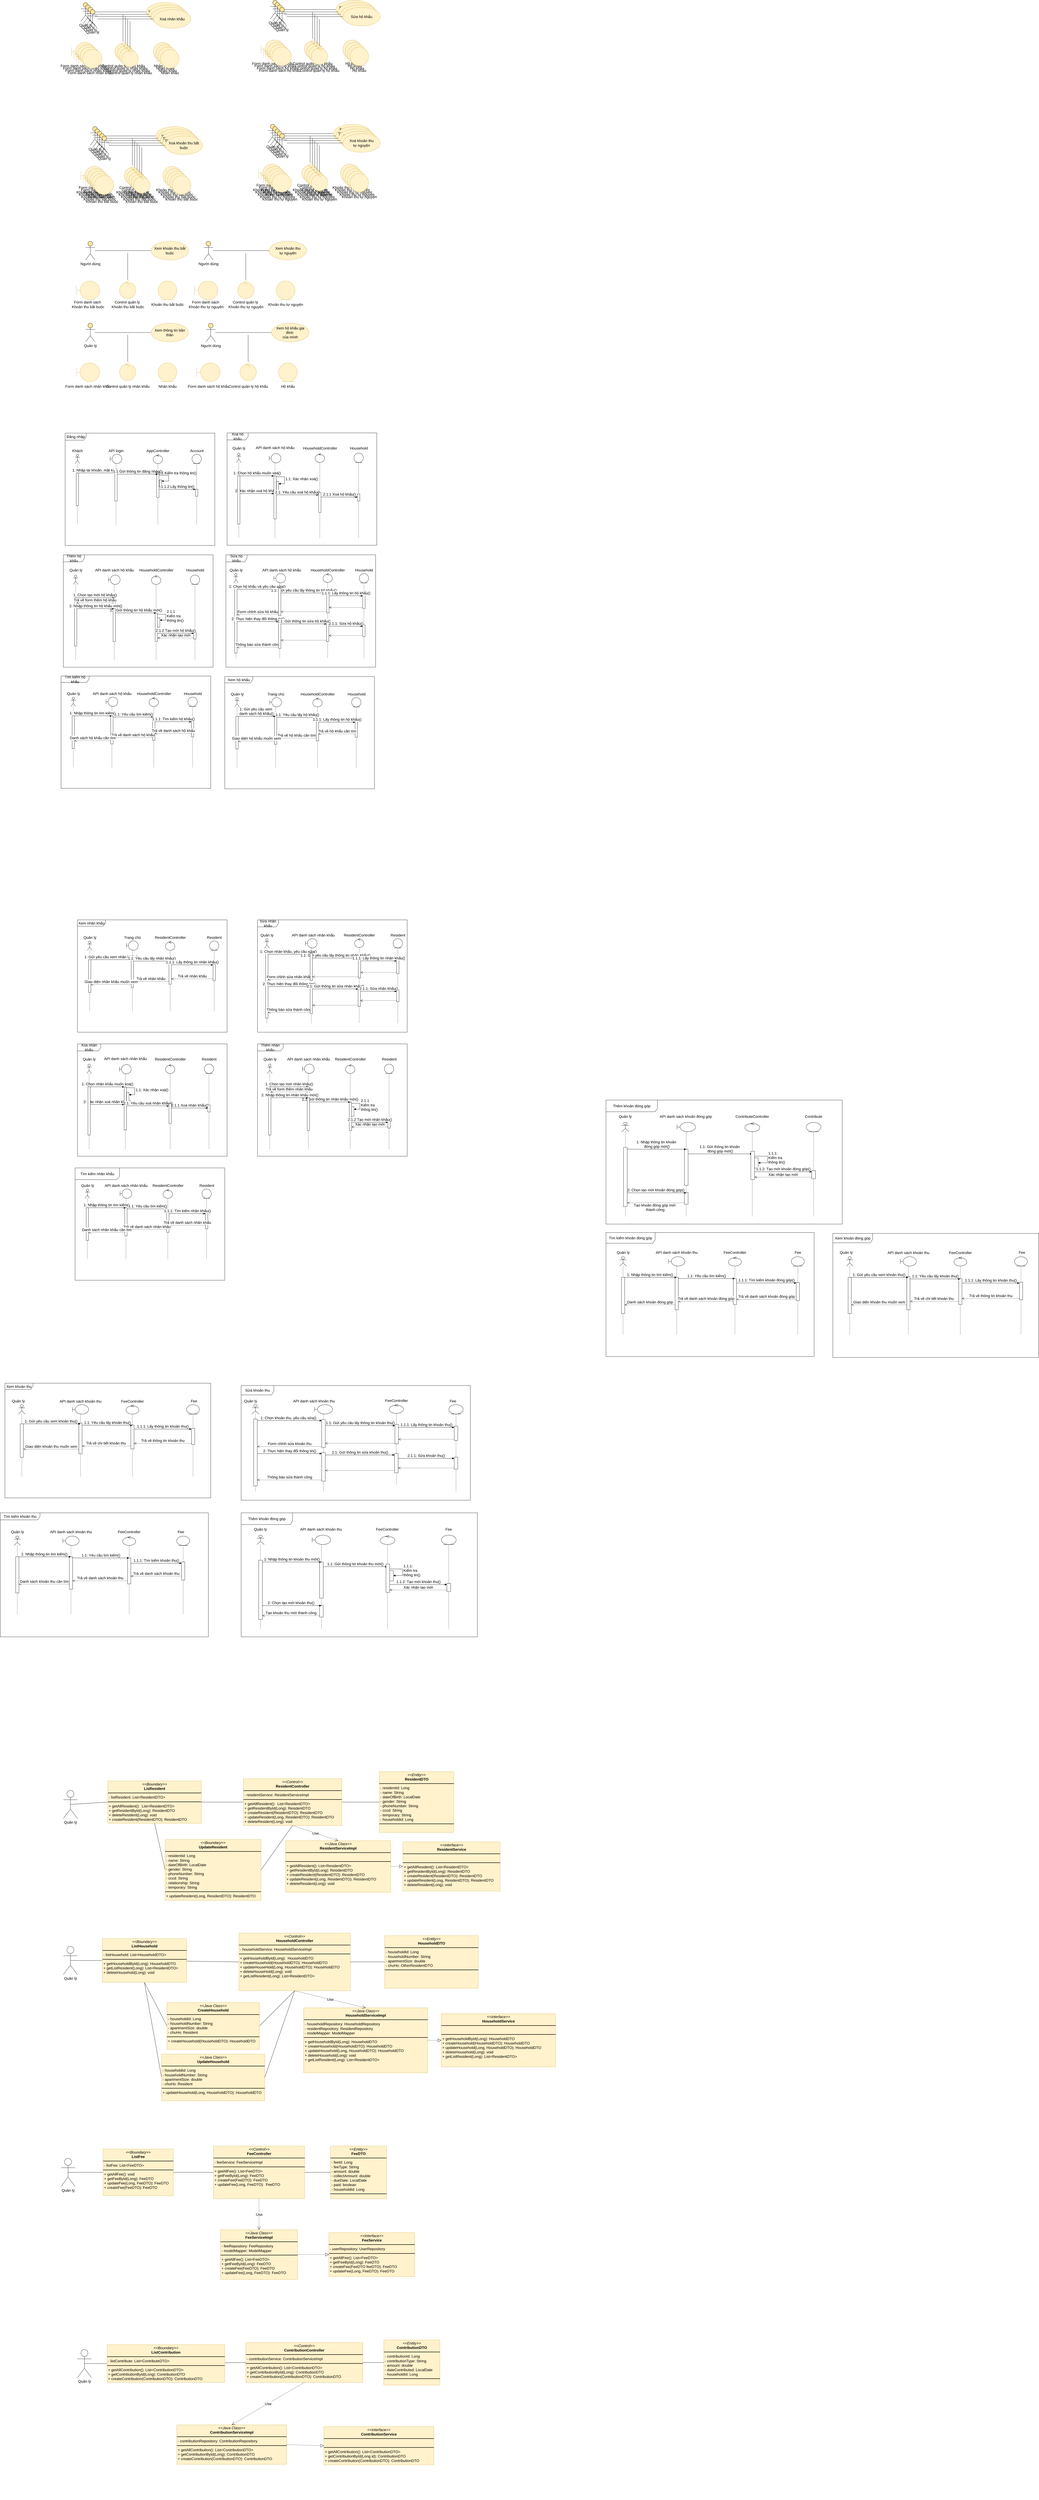 <mxfile version="25.0.3">
  <diagram name="Trang-1" id="zRRDC0jtDYadoKaqRwP1">
    <mxGraphModel dx="3160" dy="1264" grid="1" gridSize="10" guides="1" tooltips="1" connect="1" arrows="1" fold="1" page="1" pageScale="1" pageWidth="827" pageHeight="1169" math="0" shadow="0">
      <root>
        <mxCell id="0" />
        <mxCell id="1" parent="0" />
        <mxCell id="1PbNTR2RCR1_KU1u348G-575" value="" style="group;fontSize=16;" parent="1" vertex="1" connectable="0">
          <mxGeometry x="755" y="2390" width="640" height="480" as="geometry" />
        </mxCell>
        <mxCell id="1PbNTR2RCR1_KU1u348G-589" value="" style="group;fontSize=16;" parent="1PbNTR2RCR1_KU1u348G-575" vertex="1" connectable="0">
          <mxGeometry x="370" y="50" width="150" height="391.82" as="geometry" />
        </mxCell>
        <mxCell id="1PbNTR2RCR1_KU1u348G-560" value="HouseholdController" style="text;html=1;align=center;verticalAlign=middle;resizable=0;points=[];autosize=1;strokeColor=none;fillColor=none;container=0;fontSize=16;" parent="1PbNTR2RCR1_KU1u348G-589" vertex="1">
          <mxGeometry x="-20" width="170" height="30" as="geometry" />
        </mxCell>
        <mxCell id="1PbNTR2RCR1_KU1u348G-635" value="" style="group;fontSize=16;" parent="1PbNTR2RCR1_KU1u348G-589" vertex="1" connectable="0">
          <mxGeometry x="45" y="28.184" width="40" height="363.636" as="geometry" />
        </mxCell>
        <mxCell id="1PbNTR2RCR1_KU1u348G-558" value="" style="shape=umlLifeline;perimeter=lifelinePerimeter;whiteSpace=wrap;html=1;container=0;dropTarget=0;collapsible=0;recursiveResize=0;outlineConnect=0;portConstraint=eastwest;newEdgeStyle={&quot;curved&quot;:0,&quot;rounded&quot;:0};participant=umlControl;fontSize=16;" parent="1PbNTR2RCR1_KU1u348G-635" vertex="1">
          <mxGeometry width="40" height="363.636" as="geometry" />
        </mxCell>
        <mxCell id="1PbNTR2RCR1_KU1u348G-612" value="" style="html=1;points=[[0,0,0,0,5],[0,1,0,0,-5],[1,0,0,0,5],[1,1,0,0,-5]];perimeter=orthogonalPerimeter;outlineConnect=0;targetShapes=umlLifeline;portConstraint=eastwest;newEdgeStyle={&quot;curved&quot;:0,&quot;rounded&quot;:0};fontSize=16;" parent="1PbNTR2RCR1_KU1u348G-558" vertex="1">
          <mxGeometry x="16" y="80" width="10" height="90" as="geometry" />
        </mxCell>
        <mxCell id="1PbNTR2RCR1_KU1u348G-632" value="" style="html=1;points=[[0,0,0,0,5],[0,1,0,0,-5],[1,0,0,0,5],[1,1,0,0,-5]];perimeter=orthogonalPerimeter;outlineConnect=0;targetShapes=umlLifeline;portConstraint=eastwest;newEdgeStyle={&quot;curved&quot;:0,&quot;rounded&quot;:0};fontSize=16;" parent="1PbNTR2RCR1_KU1u348G-635" vertex="1">
          <mxGeometry x="15" y="211.816" width="10" height="80" as="geometry" />
        </mxCell>
        <mxCell id="1PbNTR2RCR1_KU1u348G-550" value="Sửa hộ khẩu" style="shape=umlFrame;whiteSpace=wrap;html=1;pointerEvents=0;width=90;height=30;container=0;fontSize=16;" parent="1PbNTR2RCR1_KU1u348G-575" vertex="1">
          <mxGeometry width="640" height="480" as="geometry" />
        </mxCell>
        <mxCell id="1PbNTR2RCR1_KU1u348G-587" value="" style="group;fontSize=16;" parent="1PbNTR2RCR1_KU1u348G-575" vertex="1" connectable="0">
          <mxGeometry x="12.5" y="50" width="70" height="393.64" as="geometry" />
        </mxCell>
        <mxCell id="1PbNTR2RCR1_KU1u348G-564" value="" style="shape=umlLifeline;perimeter=lifelinePerimeter;whiteSpace=wrap;html=1;container=0;dropTarget=0;collapsible=0;recursiveResize=0;outlineConnect=0;portConstraint=eastwest;newEdgeStyle={&quot;curved&quot;:0,&quot;rounded&quot;:0};participant=umlActor;size=40;fontSize=16;" parent="1PbNTR2RCR1_KU1u348G-587" vertex="1">
          <mxGeometry x="20" y="30.004" width="20" height="363.636" as="geometry" />
        </mxCell>
        <mxCell id="1PbNTR2RCR1_KU1u348G-605" value="" style="html=1;points=[[0,0,0,0,5],[0,1,0,0,-5],[1,0,0,0,5],[1,1,0,0,-5]];perimeter=orthogonalPerimeter;outlineConnect=0;targetShapes=umlLifeline;portConstraint=eastwest;newEdgeStyle={&quot;curved&quot;:0,&quot;rounded&quot;:0};fontSize=16;" parent="1PbNTR2RCR1_KU1u348G-564" vertex="1">
          <mxGeometry x="5" y="60" width="10" height="280" as="geometry" />
        </mxCell>
        <mxCell id="1PbNTR2RCR1_KU1u348G-565" value="Quản lý" style="text;html=1;align=center;verticalAlign=middle;resizable=0;points=[];autosize=1;strokeColor=none;fillColor=none;container=0;fontSize=16;" parent="1PbNTR2RCR1_KU1u348G-587" vertex="1">
          <mxGeometry x="-10" width="80" height="30" as="geometry" />
        </mxCell>
        <mxCell id="1PbNTR2RCR1_KU1u348G-590" value="" style="group;fontSize=16;" parent="1PbNTR2RCR1_KU1u348G-575" vertex="1" connectable="0">
          <mxGeometry x="550" y="50" width="90" height="393.64" as="geometry" />
        </mxCell>
        <mxCell id="1PbNTR2RCR1_KU1u348G-555" value="" style="shape=umlLifeline;perimeter=lifelinePerimeter;whiteSpace=wrap;html=1;container=0;dropTarget=0;collapsible=0;recursiveResize=0;outlineConnect=0;portConstraint=eastwest;newEdgeStyle={&quot;curved&quot;:0,&quot;rounded&quot;:0};participant=umlEntity;fontSize=16;" parent="1PbNTR2RCR1_KU1u348G-590" vertex="1">
          <mxGeometry x="20" y="30.004" width="40" height="363.636" as="geometry" />
        </mxCell>
        <mxCell id="1PbNTR2RCR1_KU1u348G-615" value="" style="html=1;points=[[0,0,0,0,5],[0,1,0,0,-5],[1,0,0,0,5],[1,1,0,0,-5]];perimeter=orthogonalPerimeter;outlineConnect=0;targetShapes=umlLifeline;portConstraint=eastwest;newEdgeStyle={&quot;curved&quot;:0,&quot;rounded&quot;:0};fontSize=16;" parent="1PbNTR2RCR1_KU1u348G-555" vertex="1">
          <mxGeometry x="15" y="90" width="10" height="60" as="geometry" />
        </mxCell>
        <mxCell id="1PbNTR2RCR1_KU1u348G-636" value="" style="html=1;points=[[0,0,0,0,5],[0,1,0,0,-5],[1,0,0,0,5],[1,1,0,0,-5]];perimeter=orthogonalPerimeter;outlineConnect=0;targetShapes=umlLifeline;portConstraint=eastwest;newEdgeStyle={&quot;curved&quot;:0,&quot;rounded&quot;:0};fontSize=16;" parent="1PbNTR2RCR1_KU1u348G-555" vertex="1">
          <mxGeometry x="15" y="220" width="10" height="50" as="geometry" />
        </mxCell>
        <mxCell id="1PbNTR2RCR1_KU1u348G-556" value="Household" style="text;html=1;align=center;verticalAlign=middle;resizable=0;points=[];autosize=1;strokeColor=none;fillColor=none;container=0;fontSize=16;" parent="1PbNTR2RCR1_KU1u348G-590" vertex="1">
          <mxGeometry x="-10" width="100" height="30" as="geometry" />
        </mxCell>
        <mxCell id="1PbNTR2RCR1_KU1u348G-607" value="1: Chọn hộ khẩu và yêu cầu sửa()&amp;nbsp;&lt;span style=&quot;white-space: pre;&quot;&gt;&#x9;&lt;/span&gt;" style="html=1;verticalAlign=bottom;endArrow=block;curved=0;rounded=0;entryX=0;entryY=0;entryDx=0;entryDy=5;fontSize=16;" parent="1PbNTR2RCR1_KU1u348G-575" source="1PbNTR2RCR1_KU1u348G-605" target="1PbNTR2RCR1_KU1u348G-606" edge="1">
          <mxGeometry relative="1" as="geometry">
            <mxPoint x="112.5" y="146.82" as="sourcePoint" />
          </mxGeometry>
        </mxCell>
        <mxCell id="1PbNTR2RCR1_KU1u348G-608" value="Form chỉnh sửa hộ khẩu" style="html=1;verticalAlign=bottom;endArrow=open;dashed=1;endSize=8;curved=0;rounded=0;exitX=0;exitY=1;exitDx=0;exitDy=-5;fontSize=16;" parent="1PbNTR2RCR1_KU1u348G-575" source="1PbNTR2RCR1_KU1u348G-606" target="1PbNTR2RCR1_KU1u348G-605" edge="1">
          <mxGeometry relative="1" as="geometry">
            <mxPoint x="112.5" y="216.82" as="targetPoint" />
          </mxGeometry>
        </mxCell>
        <mxCell id="1PbNTR2RCR1_KU1u348G-613" value="1.1: Gửi yêu cầu lấy thông tin hộ khẩu()" style="html=1;verticalAlign=bottom;endArrow=block;curved=0;rounded=0;entryX=0;entryY=0;entryDx=0;entryDy=5;fontSize=16;" parent="1PbNTR2RCR1_KU1u348G-575" source="1PbNTR2RCR1_KU1u348G-606" target="1PbNTR2RCR1_KU1u348G-612" edge="1">
          <mxGeometry relative="1" as="geometry">
            <mxPoint x="322.5" y="155" as="sourcePoint" />
          </mxGeometry>
        </mxCell>
        <mxCell id="1PbNTR2RCR1_KU1u348G-614" value="" style="html=1;verticalAlign=bottom;endArrow=open;dashed=1;endSize=8;curved=0;rounded=0;exitX=0;exitY=1;exitDx=0;exitDy=-5;fontSize=16;" parent="1PbNTR2RCR1_KU1u348G-575" source="1PbNTR2RCR1_KU1u348G-612" target="1PbNTR2RCR1_KU1u348G-606" edge="1">
          <mxGeometry x="-0.002" relative="1" as="geometry">
            <mxPoint x="322.5" y="225" as="targetPoint" />
            <mxPoint as="offset" />
          </mxGeometry>
        </mxCell>
        <mxCell id="1PbNTR2RCR1_KU1u348G-616" value="1.1.1: Lấy thông tin hộ khẩu()" style="html=1;verticalAlign=bottom;endArrow=block;curved=0;rounded=0;entryX=0;entryY=0;entryDx=0;entryDy=5;fontSize=16;" parent="1PbNTR2RCR1_KU1u348G-575" source="1PbNTR2RCR1_KU1u348G-612" target="1PbNTR2RCR1_KU1u348G-615" edge="1">
          <mxGeometry relative="1" as="geometry">
            <mxPoint x="487.5" y="168.18" as="sourcePoint" />
          </mxGeometry>
        </mxCell>
        <mxCell id="1PbNTR2RCR1_KU1u348G-617" value="" style="html=1;verticalAlign=bottom;endArrow=open;dashed=1;endSize=8;curved=0;rounded=0;exitX=0;exitY=1;exitDx=0;exitDy=-5;fontSize=16;" parent="1PbNTR2RCR1_KU1u348G-575" source="1PbNTR2RCR1_KU1u348G-615" target="1PbNTR2RCR1_KU1u348G-612" edge="1">
          <mxGeometry relative="1" as="geometry">
            <mxPoint x="487.5" y="238.18" as="targetPoint" />
          </mxGeometry>
        </mxCell>
        <mxCell id="1PbNTR2RCR1_KU1u348G-624" value="Thông báo sửa thành công" style="html=1;verticalAlign=bottom;endArrow=open;dashed=1;endSize=8;curved=0;rounded=0;exitX=0;exitY=1;exitDx=0;exitDy=-5;fontSize=16;" parent="1PbNTR2RCR1_KU1u348G-575" source="1PbNTR2RCR1_KU1u348G-622" target="1PbNTR2RCR1_KU1u348G-605" edge="1">
          <mxGeometry relative="1" as="geometry">
            <mxPoint x="155" y="375" as="targetPoint" />
          </mxGeometry>
        </mxCell>
        <mxCell id="1PbNTR2RCR1_KU1u348G-588" value="" style="group;fontSize=16;" parent="1PbNTR2RCR1_KU1u348G-575" vertex="1" connectable="0">
          <mxGeometry x="192.5" y="50.0" width="140" height="393.64" as="geometry" />
        </mxCell>
        <mxCell id="1PbNTR2RCR1_KU1u348G-570" value="API danh sách hộ khẩu" style="text;html=1;align=center;verticalAlign=middle;resizable=0;points=[];autosize=1;strokeColor=none;fillColor=none;container=0;fontSize=16;" parent="1PbNTR2RCR1_KU1u348G-588" vertex="1">
          <mxGeometry x="-50" width="190" height="30" as="geometry" />
        </mxCell>
        <mxCell id="1PbNTR2RCR1_KU1u348G-609" value="" style="group;fontSize=16;" parent="1PbNTR2RCR1_KU1u348G-588" vertex="1" connectable="0">
          <mxGeometry x="12.5" y="30.004" width="50" height="363.636" as="geometry" />
        </mxCell>
        <mxCell id="1PbNTR2RCR1_KU1u348G-625" value="" style="group;fontSize=16;" parent="1PbNTR2RCR1_KU1u348G-609" vertex="1" connectable="0">
          <mxGeometry width="50" height="363.636" as="geometry" />
        </mxCell>
        <mxCell id="1PbNTR2RCR1_KU1u348G-568" value="" style="shape=umlLifeline;perimeter=lifelinePerimeter;whiteSpace=wrap;html=1;container=0;dropTarget=0;collapsible=0;recursiveResize=0;outlineConnect=0;portConstraint=eastwest;newEdgeStyle={&quot;curved&quot;:0,&quot;rounded&quot;:0};participant=umlBoundary;fontSize=16;" parent="1PbNTR2RCR1_KU1u348G-625" vertex="1">
          <mxGeometry width="50" height="363.636" as="geometry" />
        </mxCell>
        <mxCell id="1PbNTR2RCR1_KU1u348G-622" value="" style="html=1;points=[[0,0,0,0,5],[0,1,0,0,-5],[1,0,0,0,5],[1,1,0,0,-5]];perimeter=orthogonalPerimeter;outlineConnect=0;targetShapes=umlLifeline;portConstraint=eastwest;newEdgeStyle={&quot;curved&quot;:0,&quot;rounded&quot;:0};fontSize=16;" parent="1PbNTR2RCR1_KU1u348G-568" vertex="1">
          <mxGeometry x="20" y="200" width="10" height="120" as="geometry" />
        </mxCell>
        <mxCell id="1PbNTR2RCR1_KU1u348G-606" value="" style="html=1;points=[[0,0,0,0,5],[0,1,0,0,-5],[1,0,0,0,5],[1,1,0,0,-5]];perimeter=orthogonalPerimeter;outlineConnect=0;targetShapes=umlLifeline;portConstraint=eastwest;newEdgeStyle={&quot;curved&quot;:0,&quot;rounded&quot;:0};fontSize=16;" parent="1PbNTR2RCR1_KU1u348G-625" vertex="1">
          <mxGeometry x="20" y="61.82" width="10" height="118.18" as="geometry" />
        </mxCell>
        <mxCell id="1PbNTR2RCR1_KU1u348G-623" value="2: Thực hiện thay đổi thông tin()" style="html=1;verticalAlign=bottom;endArrow=block;curved=0;rounded=0;entryX=0;entryY=0;entryDx=0;entryDy=5;fontSize=16;" parent="1PbNTR2RCR1_KU1u348G-575" source="1PbNTR2RCR1_KU1u348G-605" target="1PbNTR2RCR1_KU1u348G-622" edge="1">
          <mxGeometry relative="1" as="geometry">
            <mxPoint x="155" y="305" as="sourcePoint" />
          </mxGeometry>
        </mxCell>
        <mxCell id="1PbNTR2RCR1_KU1u348G-633" value="2.1: Gửi thông tin sửa hộ khẩu()" style="html=1;verticalAlign=bottom;endArrow=block;curved=0;rounded=0;entryX=0;entryY=0;entryDx=0;entryDy=5;fontSize=16;" parent="1PbNTR2RCR1_KU1u348G-575" source="1PbNTR2RCR1_KU1u348G-622" target="1PbNTR2RCR1_KU1u348G-632" edge="1">
          <mxGeometry relative="1" as="geometry">
            <mxPoint x="350" y="295" as="sourcePoint" />
          </mxGeometry>
        </mxCell>
        <mxCell id="1PbNTR2RCR1_KU1u348G-634" value="" style="html=1;verticalAlign=bottom;endArrow=open;dashed=1;endSize=8;curved=0;rounded=0;exitX=0;exitY=1;exitDx=0;exitDy=-5;fontSize=16;" parent="1PbNTR2RCR1_KU1u348G-575" source="1PbNTR2RCR1_KU1u348G-632" target="1PbNTR2RCR1_KU1u348G-622" edge="1">
          <mxGeometry relative="1" as="geometry">
            <mxPoint x="350" y="365" as="targetPoint" />
          </mxGeometry>
        </mxCell>
        <mxCell id="1PbNTR2RCR1_KU1u348G-637" value="2.1.1: Sửa hộ khẩu()" style="html=1;verticalAlign=bottom;endArrow=block;curved=0;rounded=0;entryX=0;entryY=0;entryDx=0;entryDy=5;fontSize=16;" parent="1PbNTR2RCR1_KU1u348G-575" source="1PbNTR2RCR1_KU1u348G-632" target="1PbNTR2RCR1_KU1u348G-636" edge="1">
          <mxGeometry relative="1" as="geometry">
            <mxPoint x="515" y="295" as="sourcePoint" />
          </mxGeometry>
        </mxCell>
        <mxCell id="1PbNTR2RCR1_KU1u348G-638" value="" style="html=1;verticalAlign=bottom;endArrow=open;dashed=1;endSize=8;curved=0;rounded=0;exitX=0;exitY=1;exitDx=0;exitDy=-5;fontSize=16;" parent="1PbNTR2RCR1_KU1u348G-575" source="1PbNTR2RCR1_KU1u348G-636" target="1PbNTR2RCR1_KU1u348G-632" edge="1">
          <mxGeometry relative="1" as="geometry">
            <mxPoint x="515" y="365" as="targetPoint" />
          </mxGeometry>
        </mxCell>
        <mxCell id="1PbNTR2RCR1_KU1u348G-18" value="" style="group;fontSize=16;" parent="1" vertex="1" connectable="0">
          <mxGeometry x="60" y="30" width="515" height="285" as="geometry" />
        </mxCell>
        <mxCell id="1PbNTR2RCR1_KU1u348G-19" style="edgeStyle=orthogonalEdgeStyle;rounded=0;orthogonalLoop=1;jettySize=auto;html=1;endArrow=none;endFill=0;fontSize=16;" parent="1PbNTR2RCR1_KU1u348G-18" source="1PbNTR2RCR1_KU1u348G-20" target="1PbNTR2RCR1_KU1u348G-21" edge="1">
          <mxGeometry relative="1" as="geometry" />
        </mxCell>
        <mxCell id="1PbNTR2RCR1_KU1u348G-20" value="Quản lý" style="shape=umlActor;verticalLabelPosition=bottom;verticalAlign=top;html=1;outlineConnect=0;fillColor=#FFE599;fontSize=16;" parent="1PbNTR2RCR1_KU1u348G-18" vertex="1">
          <mxGeometry x="75" width="40" height="80" as="geometry" />
        </mxCell>
        <mxCell id="1PbNTR2RCR1_KU1u348G-21" value="Tìm kiếm nhân khẩu" style="ellipse;whiteSpace=wrap;html=1;fillColor=#fff2cc;strokeColor=#d6b656;fontSize=16;" parent="1PbNTR2RCR1_KU1u348G-18" vertex="1">
          <mxGeometry x="355" width="160" height="80" as="geometry" />
        </mxCell>
        <mxCell id="1PbNTR2RCR1_KU1u348G-22" value="" style="group;fontSize=16;" parent="1PbNTR2RCR1_KU1u348G-18" vertex="1" connectable="0">
          <mxGeometry x="175" y="50" width="185" height="235" as="geometry" />
        </mxCell>
        <mxCell id="1PbNTR2RCR1_KU1u348G-23" value="" style="line;strokeWidth=1;rotatable=0;dashed=0;labelPosition=right;align=left;verticalAlign=middle;spacingTop=0;spacingLeft=6;points=[];portConstraint=eastwest;flipV=0;flipH=0;direction=south;container=0;fontSize=16;" parent="1PbNTR2RCR1_KU1u348G-22" vertex="1">
          <mxGeometry x="75" width="10" height="115" as="geometry" />
        </mxCell>
        <mxCell id="1PbNTR2RCR1_KU1u348G-24" value="" style="ellipse;shape=umlControl;whiteSpace=wrap;html=1;container=0;fillColor=#fff2cc;strokeColor=#d6b656;fontSize=16;" parent="1PbNTR2RCR1_KU1u348G-22" vertex="1">
          <mxGeometry x="45" y="115" width="70" height="80" as="geometry" />
        </mxCell>
        <mxCell id="1PbNTR2RCR1_KU1u348G-25" value="Control quản lý nhân khẩu" style="text;html=1;align=center;verticalAlign=middle;resizable=0;points=[];autosize=1;strokeColor=none;fillColor=none;container=0;fontSize=16;" parent="1PbNTR2RCR1_KU1u348G-22" vertex="1">
          <mxGeometry x="-25" y="205" width="210" height="30" as="geometry" />
        </mxCell>
        <mxCell id="1PbNTR2RCR1_KU1u348G-26" value="" style="group;fontSize=16;" parent="1PbNTR2RCR1_KU1u348G-18" vertex="1" connectable="0">
          <mxGeometry x="385" y="170" width="90" height="115" as="geometry" />
        </mxCell>
        <mxCell id="1PbNTR2RCR1_KU1u348G-27" value="" style="ellipse;shape=umlEntity;whiteSpace=wrap;html=1;fillColor=#fff2cc;strokeColor=#d6b656;fontSize=16;" parent="1PbNTR2RCR1_KU1u348G-26" vertex="1">
          <mxGeometry width="80" height="80" as="geometry" />
        </mxCell>
        <mxCell id="1PbNTR2RCR1_KU1u348G-28" value="Nhân khẩu" style="text;html=1;align=center;verticalAlign=middle;resizable=0;points=[];autosize=1;strokeColor=none;fillColor=none;fontSize=16;" parent="1PbNTR2RCR1_KU1u348G-26" vertex="1">
          <mxGeometry x="-10" y="85" width="100" height="30" as="geometry" />
        </mxCell>
        <mxCell id="1PbNTR2RCR1_KU1u348G-29" value="" style="group;fontSize=16;" parent="1PbNTR2RCR1_KU1u348G-18" vertex="1" connectable="0">
          <mxGeometry y="170" width="195" height="115" as="geometry" />
        </mxCell>
        <mxCell id="1PbNTR2RCR1_KU1u348G-30" value="" style="shape=umlBoundary;whiteSpace=wrap;html=1;fillColor=#fff2cc;strokeColor=#d6b656;fontSize=16;" parent="1PbNTR2RCR1_KU1u348G-29" vertex="1">
          <mxGeometry x="35" width="100" height="80" as="geometry" />
        </mxCell>
        <mxCell id="1PbNTR2RCR1_KU1u348G-31" value="Form danh sách nhân khẩu" style="text;html=1;align=center;verticalAlign=middle;resizable=0;points=[];autosize=1;strokeColor=none;fillColor=none;fontSize=16;" parent="1PbNTR2RCR1_KU1u348G-29" vertex="1">
          <mxGeometry x="-25" y="85" width="220" height="30" as="geometry" />
        </mxCell>
        <mxCell id="1PbNTR2RCR1_KU1u348G-144" value="" style="group;fontSize=16;" parent="1" vertex="1" connectable="0">
          <mxGeometry x="70" y="40" width="515" height="285" as="geometry" />
        </mxCell>
        <mxCell id="1PbNTR2RCR1_KU1u348G-145" style="edgeStyle=orthogonalEdgeStyle;rounded=0;orthogonalLoop=1;jettySize=auto;html=1;endArrow=none;endFill=0;fontSize=16;" parent="1PbNTR2RCR1_KU1u348G-144" source="1PbNTR2RCR1_KU1u348G-146" target="1PbNTR2RCR1_KU1u348G-147" edge="1">
          <mxGeometry relative="1" as="geometry" />
        </mxCell>
        <mxCell id="1PbNTR2RCR1_KU1u348G-146" value="Quản lý" style="shape=umlActor;verticalLabelPosition=bottom;verticalAlign=top;html=1;outlineConnect=0;fillColor=#FFE599;fontSize=16;" parent="1PbNTR2RCR1_KU1u348G-144" vertex="1">
          <mxGeometry x="75" width="40" height="80" as="geometry" />
        </mxCell>
        <mxCell id="1PbNTR2RCR1_KU1u348G-147" value="Thêm nhân khẩu" style="ellipse;whiteSpace=wrap;html=1;fillColor=#fff2cc;strokeColor=#d6b656;fontSize=16;" parent="1PbNTR2RCR1_KU1u348G-144" vertex="1">
          <mxGeometry x="355" width="160" height="80" as="geometry" />
        </mxCell>
        <mxCell id="1PbNTR2RCR1_KU1u348G-148" value="" style="group;fontSize=16;" parent="1PbNTR2RCR1_KU1u348G-144" vertex="1" connectable="0">
          <mxGeometry x="175" y="50" width="185" height="235" as="geometry" />
        </mxCell>
        <mxCell id="1PbNTR2RCR1_KU1u348G-149" value="" style="line;strokeWidth=1;rotatable=0;dashed=0;labelPosition=right;align=left;verticalAlign=middle;spacingTop=0;spacingLeft=6;points=[];portConstraint=eastwest;flipV=0;flipH=0;direction=south;container=0;fontSize=16;" parent="1PbNTR2RCR1_KU1u348G-148" vertex="1">
          <mxGeometry x="75" width="10" height="115" as="geometry" />
        </mxCell>
        <mxCell id="1PbNTR2RCR1_KU1u348G-150" value="" style="ellipse;shape=umlControl;whiteSpace=wrap;html=1;container=0;fillColor=#fff2cc;strokeColor=#d6b656;fontSize=16;" parent="1PbNTR2RCR1_KU1u348G-148" vertex="1">
          <mxGeometry x="45" y="115" width="70" height="80" as="geometry" />
        </mxCell>
        <mxCell id="1PbNTR2RCR1_KU1u348G-151" value="Control quản lý nhân khẩu" style="text;html=1;align=center;verticalAlign=middle;resizable=0;points=[];autosize=1;strokeColor=none;fillColor=none;container=0;fontSize=16;" parent="1PbNTR2RCR1_KU1u348G-148" vertex="1">
          <mxGeometry x="-25" y="205" width="210" height="30" as="geometry" />
        </mxCell>
        <mxCell id="1PbNTR2RCR1_KU1u348G-152" value="" style="group;fontSize=16;" parent="1PbNTR2RCR1_KU1u348G-144" vertex="1" connectable="0">
          <mxGeometry x="385" y="170" width="90" height="115" as="geometry" />
        </mxCell>
        <mxCell id="1PbNTR2RCR1_KU1u348G-153" value="" style="ellipse;shape=umlEntity;whiteSpace=wrap;html=1;fillColor=#fff2cc;strokeColor=#d6b656;fontSize=16;" parent="1PbNTR2RCR1_KU1u348G-152" vertex="1">
          <mxGeometry width="80" height="80" as="geometry" />
        </mxCell>
        <mxCell id="1PbNTR2RCR1_KU1u348G-154" value="Nhân khẩu" style="text;html=1;align=center;verticalAlign=middle;resizable=0;points=[];autosize=1;strokeColor=none;fillColor=none;fontSize=16;" parent="1PbNTR2RCR1_KU1u348G-152" vertex="1">
          <mxGeometry x="-10" y="85" width="100" height="30" as="geometry" />
        </mxCell>
        <mxCell id="1PbNTR2RCR1_KU1u348G-155" value="" style="group;fontSize=16;" parent="1PbNTR2RCR1_KU1u348G-144" vertex="1" connectable="0">
          <mxGeometry y="170" width="195" height="115" as="geometry" />
        </mxCell>
        <mxCell id="1PbNTR2RCR1_KU1u348G-156" value="" style="shape=umlBoundary;whiteSpace=wrap;html=1;fillColor=#fff2cc;strokeColor=#d6b656;fontSize=16;" parent="1PbNTR2RCR1_KU1u348G-155" vertex="1">
          <mxGeometry x="35" width="100" height="80" as="geometry" />
        </mxCell>
        <mxCell id="1PbNTR2RCR1_KU1u348G-157" value="Form danh sách nhân khẩu" style="text;html=1;align=center;verticalAlign=middle;resizable=0;points=[];autosize=1;strokeColor=none;fillColor=none;fontSize=16;" parent="1PbNTR2RCR1_KU1u348G-155" vertex="1">
          <mxGeometry x="-25" y="85" width="220" height="30" as="geometry" />
        </mxCell>
        <mxCell id="1PbNTR2RCR1_KU1u348G-158" value="" style="group;fontSize=16;" parent="1" vertex="1" connectable="0">
          <mxGeometry x="80" y="50" width="515" height="285" as="geometry" />
        </mxCell>
        <mxCell id="1PbNTR2RCR1_KU1u348G-159" style="edgeStyle=orthogonalEdgeStyle;rounded=0;orthogonalLoop=1;jettySize=auto;html=1;endArrow=none;endFill=0;fontSize=16;" parent="1PbNTR2RCR1_KU1u348G-158" source="1PbNTR2RCR1_KU1u348G-160" target="1PbNTR2RCR1_KU1u348G-161" edge="1">
          <mxGeometry relative="1" as="geometry" />
        </mxCell>
        <mxCell id="1PbNTR2RCR1_KU1u348G-160" value="Quản lý" style="shape=umlActor;verticalLabelPosition=bottom;verticalAlign=top;html=1;outlineConnect=0;fillColor=#FFE599;fontSize=16;" parent="1PbNTR2RCR1_KU1u348G-158" vertex="1">
          <mxGeometry x="75" width="40" height="80" as="geometry" />
        </mxCell>
        <mxCell id="1PbNTR2RCR1_KU1u348G-161" value="Sửa nhân khẩu" style="ellipse;whiteSpace=wrap;html=1;fillColor=#fff2cc;strokeColor=#d6b656;fontSize=16;" parent="1PbNTR2RCR1_KU1u348G-158" vertex="1">
          <mxGeometry x="355" width="160" height="80" as="geometry" />
        </mxCell>
        <mxCell id="1PbNTR2RCR1_KU1u348G-162" value="" style="group;fontSize=16;" parent="1PbNTR2RCR1_KU1u348G-158" vertex="1" connectable="0">
          <mxGeometry x="175" y="50" width="185" height="235" as="geometry" />
        </mxCell>
        <mxCell id="1PbNTR2RCR1_KU1u348G-163" value="" style="line;strokeWidth=1;rotatable=0;dashed=0;labelPosition=right;align=left;verticalAlign=middle;spacingTop=0;spacingLeft=6;points=[];portConstraint=eastwest;flipV=0;flipH=0;direction=south;container=0;fontSize=16;" parent="1PbNTR2RCR1_KU1u348G-162" vertex="1">
          <mxGeometry x="75" width="10" height="115" as="geometry" />
        </mxCell>
        <mxCell id="1PbNTR2RCR1_KU1u348G-164" value="" style="ellipse;shape=umlControl;whiteSpace=wrap;html=1;container=0;fillColor=#fff2cc;strokeColor=#d6b656;fontSize=16;" parent="1PbNTR2RCR1_KU1u348G-162" vertex="1">
          <mxGeometry x="45" y="115" width="70" height="80" as="geometry" />
        </mxCell>
        <mxCell id="1PbNTR2RCR1_KU1u348G-165" value="Control quản lý nhân khẩu" style="text;html=1;align=center;verticalAlign=middle;resizable=0;points=[];autosize=1;strokeColor=none;fillColor=none;container=0;fontSize=16;" parent="1PbNTR2RCR1_KU1u348G-162" vertex="1">
          <mxGeometry x="-25" y="205" width="210" height="30" as="geometry" />
        </mxCell>
        <mxCell id="1PbNTR2RCR1_KU1u348G-166" value="" style="group;fontSize=16;" parent="1PbNTR2RCR1_KU1u348G-158" vertex="1" connectable="0">
          <mxGeometry x="385" y="170" width="90" height="115" as="geometry" />
        </mxCell>
        <mxCell id="1PbNTR2RCR1_KU1u348G-167" value="" style="ellipse;shape=umlEntity;whiteSpace=wrap;html=1;fillColor=#fff2cc;strokeColor=#d6b656;fontSize=16;" parent="1PbNTR2RCR1_KU1u348G-166" vertex="1">
          <mxGeometry width="80" height="80" as="geometry" />
        </mxCell>
        <mxCell id="1PbNTR2RCR1_KU1u348G-168" value="Nhân khẩu" style="text;html=1;align=center;verticalAlign=middle;resizable=0;points=[];autosize=1;strokeColor=none;fillColor=none;fontSize=16;" parent="1PbNTR2RCR1_KU1u348G-166" vertex="1">
          <mxGeometry x="-10" y="85" width="100" height="30" as="geometry" />
        </mxCell>
        <mxCell id="1PbNTR2RCR1_KU1u348G-169" value="" style="group;fontSize=16;" parent="1PbNTR2RCR1_KU1u348G-158" vertex="1" connectable="0">
          <mxGeometry y="170" width="195" height="115" as="geometry" />
        </mxCell>
        <mxCell id="1PbNTR2RCR1_KU1u348G-170" value="" style="shape=umlBoundary;whiteSpace=wrap;html=1;fillColor=#fff2cc;strokeColor=#d6b656;fontSize=16;" parent="1PbNTR2RCR1_KU1u348G-169" vertex="1">
          <mxGeometry x="35" width="100" height="80" as="geometry" />
        </mxCell>
        <mxCell id="1PbNTR2RCR1_KU1u348G-171" value="Form danh sách nhân khẩu" style="text;html=1;align=center;verticalAlign=middle;resizable=0;points=[];autosize=1;strokeColor=none;fillColor=none;fontSize=16;" parent="1PbNTR2RCR1_KU1u348G-169" vertex="1">
          <mxGeometry x="-25" y="85" width="220" height="30" as="geometry" />
        </mxCell>
        <mxCell id="1PbNTR2RCR1_KU1u348G-172" value="" style="group;fontSize=16;" parent="1" vertex="1" connectable="0">
          <mxGeometry x="90" y="60" width="515" height="285" as="geometry" />
        </mxCell>
        <mxCell id="1PbNTR2RCR1_KU1u348G-173" style="edgeStyle=orthogonalEdgeStyle;rounded=0;orthogonalLoop=1;jettySize=auto;html=1;endArrow=none;endFill=0;fontSize=16;" parent="1PbNTR2RCR1_KU1u348G-172" source="1PbNTR2RCR1_KU1u348G-174" target="1PbNTR2RCR1_KU1u348G-175" edge="1">
          <mxGeometry relative="1" as="geometry" />
        </mxCell>
        <mxCell id="1PbNTR2RCR1_KU1u348G-174" value="Quản lý" style="shape=umlActor;verticalLabelPosition=bottom;verticalAlign=top;html=1;outlineConnect=0;fillColor=#FFE599;fontSize=16;" parent="1PbNTR2RCR1_KU1u348G-172" vertex="1">
          <mxGeometry x="75" width="40" height="80" as="geometry" />
        </mxCell>
        <mxCell id="1PbNTR2RCR1_KU1u348G-175" value="Xoá nhân khẩu" style="ellipse;whiteSpace=wrap;html=1;fillColor=#fff2cc;strokeColor=#d6b656;fontSize=16;" parent="1PbNTR2RCR1_KU1u348G-172" vertex="1">
          <mxGeometry x="355" width="160" height="80" as="geometry" />
        </mxCell>
        <mxCell id="1PbNTR2RCR1_KU1u348G-176" value="" style="group;fontSize=16;" parent="1PbNTR2RCR1_KU1u348G-172" vertex="1" connectable="0">
          <mxGeometry x="175" y="50" width="185" height="235" as="geometry" />
        </mxCell>
        <mxCell id="1PbNTR2RCR1_KU1u348G-177" value="" style="line;strokeWidth=1;rotatable=0;dashed=0;labelPosition=right;align=left;verticalAlign=middle;spacingTop=0;spacingLeft=6;points=[];portConstraint=eastwest;flipV=0;flipH=0;direction=south;container=0;fontSize=16;" parent="1PbNTR2RCR1_KU1u348G-176" vertex="1">
          <mxGeometry x="75" width="10" height="115" as="geometry" />
        </mxCell>
        <mxCell id="1PbNTR2RCR1_KU1u348G-178" value="" style="ellipse;shape=umlControl;whiteSpace=wrap;html=1;container=0;fillColor=#fff2cc;strokeColor=#d6b656;fontSize=16;" parent="1PbNTR2RCR1_KU1u348G-176" vertex="1">
          <mxGeometry x="45" y="115" width="70" height="80" as="geometry" />
        </mxCell>
        <mxCell id="1PbNTR2RCR1_KU1u348G-179" value="Control quản lý nhân khẩu" style="text;html=1;align=center;verticalAlign=middle;resizable=0;points=[];autosize=1;strokeColor=none;fillColor=none;container=0;fontSize=16;" parent="1PbNTR2RCR1_KU1u348G-176" vertex="1">
          <mxGeometry x="-25" y="205" width="210" height="30" as="geometry" />
        </mxCell>
        <mxCell id="1PbNTR2RCR1_KU1u348G-180" value="" style="group;fontSize=16;" parent="1PbNTR2RCR1_KU1u348G-172" vertex="1" connectable="0">
          <mxGeometry x="385" y="170" width="90" height="115" as="geometry" />
        </mxCell>
        <mxCell id="1PbNTR2RCR1_KU1u348G-181" value="" style="ellipse;shape=umlEntity;whiteSpace=wrap;html=1;fillColor=#fff2cc;strokeColor=#d6b656;fontSize=16;" parent="1PbNTR2RCR1_KU1u348G-180" vertex="1">
          <mxGeometry width="80" height="80" as="geometry" />
        </mxCell>
        <mxCell id="1PbNTR2RCR1_KU1u348G-182" value="Nhân khẩu" style="text;html=1;align=center;verticalAlign=middle;resizable=0;points=[];autosize=1;strokeColor=none;fillColor=none;fontSize=16;" parent="1PbNTR2RCR1_KU1u348G-180" vertex="1">
          <mxGeometry x="-10" y="85" width="100" height="30" as="geometry" />
        </mxCell>
        <mxCell id="1PbNTR2RCR1_KU1u348G-183" value="" style="group;fontSize=16;" parent="1PbNTR2RCR1_KU1u348G-172" vertex="1" connectable="0">
          <mxGeometry y="170" width="195" height="115" as="geometry" />
        </mxCell>
        <mxCell id="1PbNTR2RCR1_KU1u348G-184" value="" style="shape=umlBoundary;whiteSpace=wrap;html=1;fillColor=#fff2cc;strokeColor=#d6b656;fontSize=16;" parent="1PbNTR2RCR1_KU1u348G-183" vertex="1">
          <mxGeometry x="35" width="100" height="80" as="geometry" />
        </mxCell>
        <mxCell id="1PbNTR2RCR1_KU1u348G-185" value="Form danh sách nhân khẩu" style="text;html=1;align=center;verticalAlign=middle;resizable=0;points=[];autosize=1;strokeColor=none;fillColor=none;fontSize=16;" parent="1PbNTR2RCR1_KU1u348G-183" vertex="1">
          <mxGeometry x="-25" y="85" width="220" height="30" as="geometry" />
        </mxCell>
        <mxCell id="1PbNTR2RCR1_KU1u348G-186" value="" style="group;fontSize=16;" parent="1" vertex="1" connectable="0">
          <mxGeometry x="80" y="1400" width="515" height="285" as="geometry" />
        </mxCell>
        <mxCell id="1PbNTR2RCR1_KU1u348G-187" style="edgeStyle=orthogonalEdgeStyle;rounded=0;orthogonalLoop=1;jettySize=auto;html=1;endArrow=none;endFill=0;fontSize=16;" parent="1PbNTR2RCR1_KU1u348G-186" source="1PbNTR2RCR1_KU1u348G-188" target="1PbNTR2RCR1_KU1u348G-189" edge="1">
          <mxGeometry relative="1" as="geometry" />
        </mxCell>
        <mxCell id="1PbNTR2RCR1_KU1u348G-188" value="Quản lý" style="shape=umlActor;verticalLabelPosition=bottom;verticalAlign=top;html=1;outlineConnect=0;fillColor=#FFE599;fontSize=16;" parent="1PbNTR2RCR1_KU1u348G-186" vertex="1">
          <mxGeometry x="75" width="40" height="80" as="geometry" />
        </mxCell>
        <mxCell id="1PbNTR2RCR1_KU1u348G-189" value="Xem thông tin bản thân" style="ellipse;whiteSpace=wrap;html=1;fillColor=#fff2cc;strokeColor=#d6b656;fontSize=16;" parent="1PbNTR2RCR1_KU1u348G-186" vertex="1">
          <mxGeometry x="355" width="160" height="80" as="geometry" />
        </mxCell>
        <mxCell id="1PbNTR2RCR1_KU1u348G-190" value="" style="group;fontSize=16;" parent="1PbNTR2RCR1_KU1u348G-186" vertex="1" connectable="0">
          <mxGeometry x="175" y="50" width="185" height="235" as="geometry" />
        </mxCell>
        <mxCell id="1PbNTR2RCR1_KU1u348G-191" value="" style="line;strokeWidth=1;rotatable=0;dashed=0;labelPosition=right;align=left;verticalAlign=middle;spacingTop=0;spacingLeft=6;points=[];portConstraint=eastwest;flipV=0;flipH=0;direction=south;container=0;fontSize=16;" parent="1PbNTR2RCR1_KU1u348G-190" vertex="1">
          <mxGeometry x="75" width="10" height="115" as="geometry" />
        </mxCell>
        <mxCell id="1PbNTR2RCR1_KU1u348G-192" value="" style="ellipse;shape=umlControl;whiteSpace=wrap;html=1;container=0;fillColor=#fff2cc;strokeColor=#d6b656;fontSize=16;" parent="1PbNTR2RCR1_KU1u348G-190" vertex="1">
          <mxGeometry x="45" y="115" width="70" height="80" as="geometry" />
        </mxCell>
        <mxCell id="1PbNTR2RCR1_KU1u348G-193" value="Control quản lý nhân khẩu" style="text;html=1;align=center;verticalAlign=middle;resizable=0;points=[];autosize=1;strokeColor=none;fillColor=none;container=0;fontSize=16;" parent="1PbNTR2RCR1_KU1u348G-190" vertex="1">
          <mxGeometry x="-25" y="205" width="210" height="30" as="geometry" />
        </mxCell>
        <mxCell id="1PbNTR2RCR1_KU1u348G-194" value="" style="group;fontSize=16;" parent="1PbNTR2RCR1_KU1u348G-186" vertex="1" connectable="0">
          <mxGeometry x="385" y="170" width="90" height="115" as="geometry" />
        </mxCell>
        <mxCell id="1PbNTR2RCR1_KU1u348G-195" value="" style="ellipse;shape=umlEntity;whiteSpace=wrap;html=1;fillColor=#fff2cc;strokeColor=#d6b656;fontSize=16;" parent="1PbNTR2RCR1_KU1u348G-194" vertex="1">
          <mxGeometry width="80" height="80" as="geometry" />
        </mxCell>
        <mxCell id="1PbNTR2RCR1_KU1u348G-196" value="Nhân khẩu" style="text;html=1;align=center;verticalAlign=middle;resizable=0;points=[];autosize=1;strokeColor=none;fillColor=none;fontSize=16;" parent="1PbNTR2RCR1_KU1u348G-194" vertex="1">
          <mxGeometry x="-10" y="85" width="100" height="30" as="geometry" />
        </mxCell>
        <mxCell id="1PbNTR2RCR1_KU1u348G-197" value="" style="group;fontSize=16;" parent="1PbNTR2RCR1_KU1u348G-186" vertex="1" connectable="0">
          <mxGeometry y="170" width="195" height="115" as="geometry" />
        </mxCell>
        <mxCell id="1PbNTR2RCR1_KU1u348G-198" value="" style="shape=umlBoundary;whiteSpace=wrap;html=1;fillColor=#fff2cc;strokeColor=#d6b656;fontSize=16;" parent="1PbNTR2RCR1_KU1u348G-197" vertex="1">
          <mxGeometry x="35" width="100" height="80" as="geometry" />
        </mxCell>
        <mxCell id="1PbNTR2RCR1_KU1u348G-199" value="Form danh sách nhân khẩu" style="text;html=1;align=center;verticalAlign=middle;resizable=0;points=[];autosize=1;strokeColor=none;fillColor=none;fontSize=16;" parent="1PbNTR2RCR1_KU1u348G-197" vertex="1">
          <mxGeometry x="-25" y="85" width="220" height="30" as="geometry" />
        </mxCell>
        <mxCell id="1PbNTR2RCR1_KU1u348G-200" value="" style="group;fontSize=16;" parent="1" vertex="1" connectable="0">
          <mxGeometry x="870" y="20" width="515" height="285" as="geometry" />
        </mxCell>
        <mxCell id="1PbNTR2RCR1_KU1u348G-201" style="edgeStyle=orthogonalEdgeStyle;rounded=0;orthogonalLoop=1;jettySize=auto;html=1;endArrow=none;endFill=0;fontSize=16;" parent="1PbNTR2RCR1_KU1u348G-200" source="1PbNTR2RCR1_KU1u348G-202" target="1PbNTR2RCR1_KU1u348G-203" edge="1">
          <mxGeometry relative="1" as="geometry" />
        </mxCell>
        <mxCell id="1PbNTR2RCR1_KU1u348G-202" value="Quản lý" style="shape=umlActor;verticalLabelPosition=bottom;verticalAlign=top;html=1;outlineConnect=0;fillColor=#FFE599;fontSize=16;" parent="1PbNTR2RCR1_KU1u348G-200" vertex="1">
          <mxGeometry x="75" width="40" height="80" as="geometry" />
        </mxCell>
        <mxCell id="1PbNTR2RCR1_KU1u348G-203" value="Xem danh sách hộ khẩu" style="ellipse;whiteSpace=wrap;html=1;fillColor=#fff2cc;strokeColor=#d6b656;fontSize=16;" parent="1PbNTR2RCR1_KU1u348G-200" vertex="1">
          <mxGeometry x="355" width="160" height="80" as="geometry" />
        </mxCell>
        <mxCell id="1PbNTR2RCR1_KU1u348G-204" value="" style="group;fontSize=16;" parent="1PbNTR2RCR1_KU1u348G-200" vertex="1" connectable="0">
          <mxGeometry x="175" y="50" width="175" height="235" as="geometry" />
        </mxCell>
        <mxCell id="1PbNTR2RCR1_KU1u348G-205" value="" style="line;strokeWidth=1;rotatable=0;dashed=0;labelPosition=right;align=left;verticalAlign=middle;spacingTop=0;spacingLeft=6;points=[];portConstraint=eastwest;flipV=0;flipH=0;direction=south;container=0;fontSize=16;" parent="1PbNTR2RCR1_KU1u348G-204" vertex="1">
          <mxGeometry x="75" width="10" height="115" as="geometry" />
        </mxCell>
        <mxCell id="1PbNTR2RCR1_KU1u348G-206" value="" style="ellipse;shape=umlControl;whiteSpace=wrap;html=1;container=0;fillColor=#fff2cc;strokeColor=#d6b656;fontSize=16;" parent="1PbNTR2RCR1_KU1u348G-204" vertex="1">
          <mxGeometry x="45" y="115" width="70" height="80" as="geometry" />
        </mxCell>
        <mxCell id="1PbNTR2RCR1_KU1u348G-207" value="Control quản lý hộ khẩu" style="text;html=1;align=center;verticalAlign=middle;resizable=0;points=[];autosize=1;strokeColor=none;fillColor=none;container=0;fontSize=16;" parent="1PbNTR2RCR1_KU1u348G-204" vertex="1">
          <mxGeometry x="-15" y="205" width="190" height="30" as="geometry" />
        </mxCell>
        <mxCell id="1PbNTR2RCR1_KU1u348G-208" value="" style="group;fontSize=16;" parent="1PbNTR2RCR1_KU1u348G-200" vertex="1" connectable="0">
          <mxGeometry x="385" y="170" width="80" height="115" as="geometry" />
        </mxCell>
        <mxCell id="1PbNTR2RCR1_KU1u348G-209" value="" style="ellipse;shape=umlEntity;whiteSpace=wrap;html=1;fillColor=#fff2cc;strokeColor=#d6b656;fontSize=16;" parent="1PbNTR2RCR1_KU1u348G-208" vertex="1">
          <mxGeometry width="80" height="80" as="geometry" />
        </mxCell>
        <mxCell id="1PbNTR2RCR1_KU1u348G-210" value="Hộ khẩu" style="text;html=1;align=center;verticalAlign=middle;resizable=0;points=[];autosize=1;strokeColor=none;fillColor=none;fontSize=16;" parent="1PbNTR2RCR1_KU1u348G-208" vertex="1">
          <mxGeometry y="85" width="80" height="30" as="geometry" />
        </mxCell>
        <mxCell id="1PbNTR2RCR1_KU1u348G-211" value="" style="group;fontSize=16;" parent="1PbNTR2RCR1_KU1u348G-200" vertex="1" connectable="0">
          <mxGeometry y="170" width="185" height="115" as="geometry" />
        </mxCell>
        <mxCell id="1PbNTR2RCR1_KU1u348G-212" value="" style="shape=umlBoundary;whiteSpace=wrap;html=1;fillColor=#fff2cc;strokeColor=#d6b656;fontSize=16;" parent="1PbNTR2RCR1_KU1u348G-211" vertex="1">
          <mxGeometry x="35" width="100" height="80" as="geometry" />
        </mxCell>
        <mxCell id="1PbNTR2RCR1_KU1u348G-213" value="Form danh sách hộ khẩu" style="text;html=1;align=center;verticalAlign=middle;resizable=0;points=[];autosize=1;strokeColor=none;fillColor=none;fontSize=16;" parent="1PbNTR2RCR1_KU1u348G-211" vertex="1">
          <mxGeometry x="-15" y="85" width="200" height="30" as="geometry" />
        </mxCell>
        <mxCell id="1PbNTR2RCR1_KU1u348G-215" value="" style="group;fontSize=16;" parent="1" vertex="1" connectable="0">
          <mxGeometry x="880" y="30" width="515" height="285" as="geometry" />
        </mxCell>
        <mxCell id="1PbNTR2RCR1_KU1u348G-216" style="edgeStyle=orthogonalEdgeStyle;rounded=0;orthogonalLoop=1;jettySize=auto;html=1;endArrow=none;endFill=0;fontSize=16;" parent="1PbNTR2RCR1_KU1u348G-215" source="1PbNTR2RCR1_KU1u348G-217" target="1PbNTR2RCR1_KU1u348G-218" edge="1">
          <mxGeometry relative="1" as="geometry" />
        </mxCell>
        <mxCell id="1PbNTR2RCR1_KU1u348G-217" value="Quản lý" style="shape=umlActor;verticalLabelPosition=bottom;verticalAlign=top;html=1;outlineConnect=0;fillColor=#FFE599;fontSize=16;" parent="1PbNTR2RCR1_KU1u348G-215" vertex="1">
          <mxGeometry x="75" width="40" height="80" as="geometry" />
        </mxCell>
        <mxCell id="1PbNTR2RCR1_KU1u348G-218" value="Tìm kiếm hộ khẩu" style="ellipse;whiteSpace=wrap;html=1;fillColor=#fff2cc;strokeColor=#d6b656;fontSize=16;" parent="1PbNTR2RCR1_KU1u348G-215" vertex="1">
          <mxGeometry x="355" width="160" height="80" as="geometry" />
        </mxCell>
        <mxCell id="1PbNTR2RCR1_KU1u348G-219" value="" style="group;fontSize=16;" parent="1PbNTR2RCR1_KU1u348G-215" vertex="1" connectable="0">
          <mxGeometry x="175" y="50" width="175" height="235" as="geometry" />
        </mxCell>
        <mxCell id="1PbNTR2RCR1_KU1u348G-220" value="" style="line;strokeWidth=1;rotatable=0;dashed=0;labelPosition=right;align=left;verticalAlign=middle;spacingTop=0;spacingLeft=6;points=[];portConstraint=eastwest;flipV=0;flipH=0;direction=south;container=0;fontSize=16;" parent="1PbNTR2RCR1_KU1u348G-219" vertex="1">
          <mxGeometry x="75" width="10" height="115" as="geometry" />
        </mxCell>
        <mxCell id="1PbNTR2RCR1_KU1u348G-221" value="" style="ellipse;shape=umlControl;whiteSpace=wrap;html=1;container=0;fillColor=#fff2cc;strokeColor=#d6b656;fontSize=16;" parent="1PbNTR2RCR1_KU1u348G-219" vertex="1">
          <mxGeometry x="45" y="115" width="70" height="80" as="geometry" />
        </mxCell>
        <mxCell id="1PbNTR2RCR1_KU1u348G-222" value="Control quản lý hộ khẩu" style="text;html=1;align=center;verticalAlign=middle;resizable=0;points=[];autosize=1;strokeColor=none;fillColor=none;container=0;fontSize=16;" parent="1PbNTR2RCR1_KU1u348G-219" vertex="1">
          <mxGeometry x="-15" y="205" width="190" height="30" as="geometry" />
        </mxCell>
        <mxCell id="1PbNTR2RCR1_KU1u348G-223" value="" style="group;fontSize=16;" parent="1PbNTR2RCR1_KU1u348G-215" vertex="1" connectable="0">
          <mxGeometry x="385" y="170" width="80" height="115" as="geometry" />
        </mxCell>
        <mxCell id="1PbNTR2RCR1_KU1u348G-224" value="" style="ellipse;shape=umlEntity;whiteSpace=wrap;html=1;fillColor=#fff2cc;strokeColor=#d6b656;fontSize=16;" parent="1PbNTR2RCR1_KU1u348G-223" vertex="1">
          <mxGeometry width="80" height="80" as="geometry" />
        </mxCell>
        <mxCell id="1PbNTR2RCR1_KU1u348G-225" value="Hộ khẩu" style="text;html=1;align=center;verticalAlign=middle;resizable=0;points=[];autosize=1;strokeColor=none;fillColor=none;fontSize=16;" parent="1PbNTR2RCR1_KU1u348G-223" vertex="1">
          <mxGeometry y="85" width="80" height="30" as="geometry" />
        </mxCell>
        <mxCell id="1PbNTR2RCR1_KU1u348G-226" value="" style="group;fontSize=16;" parent="1PbNTR2RCR1_KU1u348G-215" vertex="1" connectable="0">
          <mxGeometry y="170" width="185" height="115" as="geometry" />
        </mxCell>
        <mxCell id="1PbNTR2RCR1_KU1u348G-227" value="" style="shape=umlBoundary;whiteSpace=wrap;html=1;fillColor=#fff2cc;strokeColor=#d6b656;fontSize=16;" parent="1PbNTR2RCR1_KU1u348G-226" vertex="1">
          <mxGeometry x="35" width="100" height="80" as="geometry" />
        </mxCell>
        <mxCell id="1PbNTR2RCR1_KU1u348G-228" value="Form danh sách hộ khẩu" style="text;html=1;align=center;verticalAlign=middle;resizable=0;points=[];autosize=1;strokeColor=none;fillColor=none;fontSize=16;" parent="1PbNTR2RCR1_KU1u348G-226" vertex="1">
          <mxGeometry x="-15" y="85" width="200" height="30" as="geometry" />
        </mxCell>
        <mxCell id="1PbNTR2RCR1_KU1u348G-229" value="" style="group;fontSize=16;" parent="1" vertex="1" connectable="0">
          <mxGeometry x="890" y="40" width="515" height="285" as="geometry" />
        </mxCell>
        <mxCell id="1PbNTR2RCR1_KU1u348G-230" style="edgeStyle=orthogonalEdgeStyle;rounded=0;orthogonalLoop=1;jettySize=auto;html=1;endArrow=none;endFill=0;fontSize=16;" parent="1PbNTR2RCR1_KU1u348G-229" source="1PbNTR2RCR1_KU1u348G-231" target="1PbNTR2RCR1_KU1u348G-232" edge="1">
          <mxGeometry relative="1" as="geometry" />
        </mxCell>
        <mxCell id="1PbNTR2RCR1_KU1u348G-231" value="Quản lý" style="shape=umlActor;verticalLabelPosition=bottom;verticalAlign=top;html=1;outlineConnect=0;fillColor=#FFE599;fontSize=16;" parent="1PbNTR2RCR1_KU1u348G-229" vertex="1">
          <mxGeometry x="75" width="40" height="80" as="geometry" />
        </mxCell>
        <mxCell id="1PbNTR2RCR1_KU1u348G-232" value="Thêm hộ khẩu" style="ellipse;whiteSpace=wrap;html=1;fillColor=#fff2cc;strokeColor=#d6b656;fontSize=16;" parent="1PbNTR2RCR1_KU1u348G-229" vertex="1">
          <mxGeometry x="355" width="160" height="80" as="geometry" />
        </mxCell>
        <mxCell id="1PbNTR2RCR1_KU1u348G-233" value="" style="group;fontSize=16;" parent="1PbNTR2RCR1_KU1u348G-229" vertex="1" connectable="0">
          <mxGeometry x="175" y="50" width="175" height="235" as="geometry" />
        </mxCell>
        <mxCell id="1PbNTR2RCR1_KU1u348G-234" value="" style="line;strokeWidth=1;rotatable=0;dashed=0;labelPosition=right;align=left;verticalAlign=middle;spacingTop=0;spacingLeft=6;points=[];portConstraint=eastwest;flipV=0;flipH=0;direction=south;container=0;fontSize=16;" parent="1PbNTR2RCR1_KU1u348G-233" vertex="1">
          <mxGeometry x="75" width="10" height="115" as="geometry" />
        </mxCell>
        <mxCell id="1PbNTR2RCR1_KU1u348G-235" value="" style="ellipse;shape=umlControl;whiteSpace=wrap;html=1;container=0;fillColor=#fff2cc;strokeColor=#d6b656;fontSize=16;" parent="1PbNTR2RCR1_KU1u348G-233" vertex="1">
          <mxGeometry x="45" y="115" width="70" height="80" as="geometry" />
        </mxCell>
        <mxCell id="1PbNTR2RCR1_KU1u348G-236" value="Control quản lý hộ khẩu" style="text;html=1;align=center;verticalAlign=middle;resizable=0;points=[];autosize=1;strokeColor=none;fillColor=none;container=0;fontSize=16;" parent="1PbNTR2RCR1_KU1u348G-233" vertex="1">
          <mxGeometry x="-15" y="205" width="190" height="30" as="geometry" />
        </mxCell>
        <mxCell id="1PbNTR2RCR1_KU1u348G-237" value="" style="group;fontSize=16;" parent="1PbNTR2RCR1_KU1u348G-229" vertex="1" connectable="0">
          <mxGeometry x="385" y="170" width="80" height="115" as="geometry" />
        </mxCell>
        <mxCell id="1PbNTR2RCR1_KU1u348G-238" value="" style="ellipse;shape=umlEntity;whiteSpace=wrap;html=1;fillColor=#fff2cc;strokeColor=#d6b656;fontSize=16;" parent="1PbNTR2RCR1_KU1u348G-237" vertex="1">
          <mxGeometry width="80" height="80" as="geometry" />
        </mxCell>
        <mxCell id="1PbNTR2RCR1_KU1u348G-239" value="Hộ khẩu" style="text;html=1;align=center;verticalAlign=middle;resizable=0;points=[];autosize=1;strokeColor=none;fillColor=none;fontSize=16;" parent="1PbNTR2RCR1_KU1u348G-237" vertex="1">
          <mxGeometry y="85" width="80" height="30" as="geometry" />
        </mxCell>
        <mxCell id="1PbNTR2RCR1_KU1u348G-240" value="" style="group;fontSize=16;" parent="1PbNTR2RCR1_KU1u348G-229" vertex="1" connectable="0">
          <mxGeometry y="170" width="185" height="115" as="geometry" />
        </mxCell>
        <mxCell id="1PbNTR2RCR1_KU1u348G-241" value="" style="shape=umlBoundary;whiteSpace=wrap;html=1;fillColor=#fff2cc;strokeColor=#d6b656;fontSize=16;" parent="1PbNTR2RCR1_KU1u348G-240" vertex="1">
          <mxGeometry x="35" width="100" height="80" as="geometry" />
        </mxCell>
        <mxCell id="1PbNTR2RCR1_KU1u348G-242" value="Form danh sách hộ khẩu" style="text;html=1;align=center;verticalAlign=middle;resizable=0;points=[];autosize=1;strokeColor=none;fillColor=none;fontSize=16;" parent="1PbNTR2RCR1_KU1u348G-240" vertex="1">
          <mxGeometry x="-15" y="85" width="200" height="30" as="geometry" />
        </mxCell>
        <mxCell id="1PbNTR2RCR1_KU1u348G-243" value="" style="group;fontSize=16;" parent="1" vertex="1" connectable="0">
          <mxGeometry x="900" y="50" width="515" height="285" as="geometry" />
        </mxCell>
        <mxCell id="1PbNTR2RCR1_KU1u348G-244" style="edgeStyle=orthogonalEdgeStyle;rounded=0;orthogonalLoop=1;jettySize=auto;html=1;endArrow=none;endFill=0;fontSize=16;" parent="1PbNTR2RCR1_KU1u348G-243" source="1PbNTR2RCR1_KU1u348G-245" target="1PbNTR2RCR1_KU1u348G-246" edge="1">
          <mxGeometry relative="1" as="geometry" />
        </mxCell>
        <mxCell id="1PbNTR2RCR1_KU1u348G-245" value="Quản lý" style="shape=umlActor;verticalLabelPosition=bottom;verticalAlign=top;html=1;outlineConnect=0;fillColor=#FFE599;fontSize=16;" parent="1PbNTR2RCR1_KU1u348G-243" vertex="1">
          <mxGeometry x="75" width="40" height="80" as="geometry" />
        </mxCell>
        <mxCell id="1PbNTR2RCR1_KU1u348G-246" value="Sửa hộ khẩu" style="ellipse;whiteSpace=wrap;html=1;fillColor=#fff2cc;strokeColor=#d6b656;fontSize=16;" parent="1PbNTR2RCR1_KU1u348G-243" vertex="1">
          <mxGeometry x="355" width="160" height="80" as="geometry" />
        </mxCell>
        <mxCell id="1PbNTR2RCR1_KU1u348G-247" value="" style="group;fontSize=16;" parent="1PbNTR2RCR1_KU1u348G-243" vertex="1" connectable="0">
          <mxGeometry x="175" y="50" width="175" height="235" as="geometry" />
        </mxCell>
        <mxCell id="1PbNTR2RCR1_KU1u348G-248" value="" style="line;strokeWidth=1;rotatable=0;dashed=0;labelPosition=right;align=left;verticalAlign=middle;spacingTop=0;spacingLeft=6;points=[];portConstraint=eastwest;flipV=0;flipH=0;direction=south;container=0;fontSize=16;" parent="1PbNTR2RCR1_KU1u348G-247" vertex="1">
          <mxGeometry x="75" width="10" height="115" as="geometry" />
        </mxCell>
        <mxCell id="1PbNTR2RCR1_KU1u348G-249" value="" style="ellipse;shape=umlControl;whiteSpace=wrap;html=1;container=0;fillColor=#fff2cc;strokeColor=#d6b656;fontSize=16;" parent="1PbNTR2RCR1_KU1u348G-247" vertex="1">
          <mxGeometry x="45" y="115" width="70" height="80" as="geometry" />
        </mxCell>
        <mxCell id="1PbNTR2RCR1_KU1u348G-250" value="Control quản lý hộ khẩu" style="text;html=1;align=center;verticalAlign=middle;resizable=0;points=[];autosize=1;strokeColor=none;fillColor=none;container=0;fontSize=16;" parent="1PbNTR2RCR1_KU1u348G-247" vertex="1">
          <mxGeometry x="-15" y="205" width="190" height="30" as="geometry" />
        </mxCell>
        <mxCell id="1PbNTR2RCR1_KU1u348G-251" value="" style="group;fontSize=16;" parent="1PbNTR2RCR1_KU1u348G-243" vertex="1" connectable="0">
          <mxGeometry x="385" y="170" width="80" height="115" as="geometry" />
        </mxCell>
        <mxCell id="1PbNTR2RCR1_KU1u348G-252" value="" style="ellipse;shape=umlEntity;whiteSpace=wrap;html=1;fillColor=#fff2cc;strokeColor=#d6b656;fontSize=16;" parent="1PbNTR2RCR1_KU1u348G-251" vertex="1">
          <mxGeometry width="80" height="80" as="geometry" />
        </mxCell>
        <mxCell id="1PbNTR2RCR1_KU1u348G-253" value="Hộ khẩu" style="text;html=1;align=center;verticalAlign=middle;resizable=0;points=[];autosize=1;strokeColor=none;fillColor=none;fontSize=16;" parent="1PbNTR2RCR1_KU1u348G-251" vertex="1">
          <mxGeometry y="85" width="80" height="30" as="geometry" />
        </mxCell>
        <mxCell id="1PbNTR2RCR1_KU1u348G-254" value="" style="group;fontSize=16;" parent="1PbNTR2RCR1_KU1u348G-243" vertex="1" connectable="0">
          <mxGeometry y="170" width="185" height="115" as="geometry" />
        </mxCell>
        <mxCell id="1PbNTR2RCR1_KU1u348G-255" value="" style="shape=umlBoundary;whiteSpace=wrap;html=1;fillColor=#fff2cc;strokeColor=#d6b656;fontSize=16;" parent="1PbNTR2RCR1_KU1u348G-254" vertex="1">
          <mxGeometry x="35" width="100" height="80" as="geometry" />
        </mxCell>
        <mxCell id="1PbNTR2RCR1_KU1u348G-256" value="Form danh sách hộ khẩu" style="text;html=1;align=center;verticalAlign=middle;resizable=0;points=[];autosize=1;strokeColor=none;fillColor=none;fontSize=16;" parent="1PbNTR2RCR1_KU1u348G-254" vertex="1">
          <mxGeometry x="-15" y="85" width="200" height="30" as="geometry" />
        </mxCell>
        <mxCell id="1PbNTR2RCR1_KU1u348G-257" value="" style="group;fontSize=16;" parent="1" vertex="1" connectable="0">
          <mxGeometry x="595" y="1400" width="515" height="285" as="geometry" />
        </mxCell>
        <mxCell id="1PbNTR2RCR1_KU1u348G-258" style="edgeStyle=orthogonalEdgeStyle;rounded=0;orthogonalLoop=1;jettySize=auto;html=1;endArrow=none;endFill=0;fontSize=16;" parent="1PbNTR2RCR1_KU1u348G-257" source="1PbNTR2RCR1_KU1u348G-259" target="1PbNTR2RCR1_KU1u348G-260" edge="1">
          <mxGeometry relative="1" as="geometry" />
        </mxCell>
        <mxCell id="1PbNTR2RCR1_KU1u348G-259" value="Người dùng" style="shape=umlActor;verticalLabelPosition=bottom;verticalAlign=top;html=1;outlineConnect=0;fillColor=#FFE599;fontSize=16;" parent="1PbNTR2RCR1_KU1u348G-257" vertex="1">
          <mxGeometry x="75" width="40" height="80" as="geometry" />
        </mxCell>
        <mxCell id="1PbNTR2RCR1_KU1u348G-260" value="Xem hộ khẩu gia đình&amp;nbsp;&lt;div&gt;của mình&lt;/div&gt;" style="ellipse;whiteSpace=wrap;html=1;fillColor=#fff2cc;strokeColor=#d6b656;fontSize=16;" parent="1PbNTR2RCR1_KU1u348G-257" vertex="1">
          <mxGeometry x="355" width="160" height="80" as="geometry" />
        </mxCell>
        <mxCell id="1PbNTR2RCR1_KU1u348G-261" value="" style="group;fontSize=16;" parent="1PbNTR2RCR1_KU1u348G-257" vertex="1" connectable="0">
          <mxGeometry x="175" y="50" width="175" height="235" as="geometry" />
        </mxCell>
        <mxCell id="1PbNTR2RCR1_KU1u348G-262" value="" style="line;strokeWidth=1;rotatable=0;dashed=0;labelPosition=right;align=left;verticalAlign=middle;spacingTop=0;spacingLeft=6;points=[];portConstraint=eastwest;flipV=0;flipH=0;direction=south;container=0;fontSize=16;" parent="1PbNTR2RCR1_KU1u348G-261" vertex="1">
          <mxGeometry x="75" width="10" height="115" as="geometry" />
        </mxCell>
        <mxCell id="1PbNTR2RCR1_KU1u348G-263" value="" style="ellipse;shape=umlControl;whiteSpace=wrap;html=1;container=0;fillColor=#fff2cc;strokeColor=#d6b656;fontSize=16;" parent="1PbNTR2RCR1_KU1u348G-261" vertex="1">
          <mxGeometry x="45" y="115" width="70" height="80" as="geometry" />
        </mxCell>
        <mxCell id="1PbNTR2RCR1_KU1u348G-264" value="Control quản lý hộ khẩu" style="text;html=1;align=center;verticalAlign=middle;resizable=0;points=[];autosize=1;strokeColor=none;fillColor=none;container=0;fontSize=16;" parent="1PbNTR2RCR1_KU1u348G-261" vertex="1">
          <mxGeometry x="-15" y="205" width="190" height="30" as="geometry" />
        </mxCell>
        <mxCell id="1PbNTR2RCR1_KU1u348G-265" value="" style="group;fontSize=16;" parent="1PbNTR2RCR1_KU1u348G-257" vertex="1" connectable="0">
          <mxGeometry x="385" y="170" width="80" height="115" as="geometry" />
        </mxCell>
        <mxCell id="1PbNTR2RCR1_KU1u348G-266" value="" style="ellipse;shape=umlEntity;whiteSpace=wrap;html=1;fillColor=#fff2cc;strokeColor=#d6b656;fontSize=16;" parent="1PbNTR2RCR1_KU1u348G-265" vertex="1">
          <mxGeometry width="80" height="80" as="geometry" />
        </mxCell>
        <mxCell id="1PbNTR2RCR1_KU1u348G-267" value="Hộ khẩu" style="text;html=1;align=center;verticalAlign=middle;resizable=0;points=[];autosize=1;strokeColor=none;fillColor=none;fontSize=16;" parent="1PbNTR2RCR1_KU1u348G-265" vertex="1">
          <mxGeometry y="85" width="80" height="30" as="geometry" />
        </mxCell>
        <mxCell id="1PbNTR2RCR1_KU1u348G-268" value="" style="group;fontSize=16;" parent="1PbNTR2RCR1_KU1u348G-257" vertex="1" connectable="0">
          <mxGeometry y="170" width="185" height="115" as="geometry" />
        </mxCell>
        <mxCell id="1PbNTR2RCR1_KU1u348G-269" value="" style="shape=umlBoundary;whiteSpace=wrap;html=1;fillColor=#fff2cc;strokeColor=#d6b656;fontSize=16;" parent="1PbNTR2RCR1_KU1u348G-268" vertex="1">
          <mxGeometry x="35" width="100" height="80" as="geometry" />
        </mxCell>
        <mxCell id="1PbNTR2RCR1_KU1u348G-270" value="Form danh sách hộ khẩu" style="text;html=1;align=center;verticalAlign=middle;resizable=0;points=[];autosize=1;strokeColor=none;fillColor=none;fontSize=16;" parent="1PbNTR2RCR1_KU1u348G-268" vertex="1">
          <mxGeometry x="-15" y="85" width="200" height="30" as="geometry" />
        </mxCell>
        <mxCell id="1PbNTR2RCR1_KU1u348G-271" value="" style="group;fontSize=16;" parent="1" vertex="1" connectable="0">
          <mxGeometry x="100" y="560" width="515" height="295" as="geometry" />
        </mxCell>
        <mxCell id="1PbNTR2RCR1_KU1u348G-272" style="edgeStyle=orthogonalEdgeStyle;rounded=0;orthogonalLoop=1;jettySize=auto;html=1;endArrow=none;endFill=0;fontSize=16;" parent="1PbNTR2RCR1_KU1u348G-271" source="1PbNTR2RCR1_KU1u348G-273" target="1PbNTR2RCR1_KU1u348G-274" edge="1">
          <mxGeometry relative="1" as="geometry" />
        </mxCell>
        <mxCell id="1PbNTR2RCR1_KU1u348G-273" value="Quản lý" style="shape=umlActor;verticalLabelPosition=bottom;verticalAlign=top;html=1;outlineConnect=0;fillColor=#FFE599;fontSize=16;" parent="1PbNTR2RCR1_KU1u348G-271" vertex="1">
          <mxGeometry x="75" width="40" height="80" as="geometry" />
        </mxCell>
        <mxCell id="1PbNTR2RCR1_KU1u348G-274" value="Xem danh sách khoản thu băt buộc" style="ellipse;whiteSpace=wrap;html=1;fillColor=#fff2cc;strokeColor=#d6b656;fontSize=16;" parent="1PbNTR2RCR1_KU1u348G-271" vertex="1">
          <mxGeometry x="355" width="160" height="80" as="geometry" />
        </mxCell>
        <mxCell id="1PbNTR2RCR1_KU1u348G-275" value="" style="group;fontSize=16;" parent="1PbNTR2RCR1_KU1u348G-271" vertex="1" connectable="0">
          <mxGeometry x="175" y="50" width="160" height="245" as="geometry" />
        </mxCell>
        <mxCell id="1PbNTR2RCR1_KU1u348G-276" value="" style="line;strokeWidth=1;rotatable=0;dashed=0;labelPosition=right;align=left;verticalAlign=middle;spacingTop=0;spacingLeft=6;points=[];portConstraint=eastwest;flipV=0;flipH=0;direction=south;container=0;fontSize=16;" parent="1PbNTR2RCR1_KU1u348G-275" vertex="1">
          <mxGeometry x="75" width="10" height="115" as="geometry" />
        </mxCell>
        <mxCell id="1PbNTR2RCR1_KU1u348G-277" value="" style="ellipse;shape=umlControl;whiteSpace=wrap;html=1;container=0;fillColor=#fff2cc;strokeColor=#d6b656;fontSize=16;" parent="1PbNTR2RCR1_KU1u348G-275" vertex="1">
          <mxGeometry x="45" y="115" width="70" height="80" as="geometry" />
        </mxCell>
        <mxCell id="1PbNTR2RCR1_KU1u348G-278" value="Control quản lý&amp;nbsp;&lt;div&gt;Khoản thu bắt buộc&lt;/div&gt;" style="text;html=1;align=center;verticalAlign=middle;resizable=0;points=[];autosize=1;strokeColor=none;fillColor=none;container=0;fontSize=16;" parent="1PbNTR2RCR1_KU1u348G-275" vertex="1">
          <mxGeometry y="195" width="160" height="50" as="geometry" />
        </mxCell>
        <mxCell id="1PbNTR2RCR1_KU1u348G-279" value="" style="group;fontSize=16;" parent="1PbNTR2RCR1_KU1u348G-271" vertex="1" connectable="0">
          <mxGeometry x="385" y="170" width="120" height="115" as="geometry" />
        </mxCell>
        <mxCell id="1PbNTR2RCR1_KU1u348G-280" value="" style="ellipse;shape=umlEntity;whiteSpace=wrap;html=1;fillColor=#fff2cc;strokeColor=#d6b656;fontSize=16;" parent="1PbNTR2RCR1_KU1u348G-279" vertex="1">
          <mxGeometry width="80" height="80" as="geometry" />
        </mxCell>
        <mxCell id="1PbNTR2RCR1_KU1u348G-281" value="Khoản thu bắt buộc" style="text;html=1;align=center;verticalAlign=middle;resizable=0;points=[];autosize=1;strokeColor=none;fillColor=none;fontSize=16;" parent="1PbNTR2RCR1_KU1u348G-279" vertex="1">
          <mxGeometry x="-40" y="85" width="160" height="30" as="geometry" />
        </mxCell>
        <mxCell id="1PbNTR2RCR1_KU1u348G-282" value="" style="group;fontSize=16;" parent="1PbNTR2RCR1_KU1u348G-271" vertex="1" connectable="0">
          <mxGeometry y="170" width="170" height="125" as="geometry" />
        </mxCell>
        <mxCell id="1PbNTR2RCR1_KU1u348G-283" value="" style="shape=umlBoundary;whiteSpace=wrap;html=1;fillColor=#fff2cc;strokeColor=#d6b656;fontSize=16;" parent="1PbNTR2RCR1_KU1u348G-282" vertex="1">
          <mxGeometry x="35" width="100" height="80" as="geometry" />
        </mxCell>
        <mxCell id="1PbNTR2RCR1_KU1u348G-284" value="Form danh sách&amp;nbsp;&lt;div&gt;Khoản thu bắt buộc&lt;/div&gt;" style="text;html=1;align=center;verticalAlign=middle;resizable=0;points=[];autosize=1;strokeColor=none;fillColor=none;fontSize=16;" parent="1PbNTR2RCR1_KU1u348G-282" vertex="1">
          <mxGeometry x="5" y="75" width="160" height="50" as="geometry" />
        </mxCell>
        <mxCell id="1PbNTR2RCR1_KU1u348G-285" value="" style="group;fontSize=16;" parent="1" vertex="1" connectable="0">
          <mxGeometry x="110" y="570" width="515" height="295" as="geometry" />
        </mxCell>
        <mxCell id="1PbNTR2RCR1_KU1u348G-286" style="edgeStyle=orthogonalEdgeStyle;rounded=0;orthogonalLoop=1;jettySize=auto;html=1;endArrow=none;endFill=0;fontSize=16;" parent="1PbNTR2RCR1_KU1u348G-285" source="1PbNTR2RCR1_KU1u348G-287" target="1PbNTR2RCR1_KU1u348G-288" edge="1">
          <mxGeometry relative="1" as="geometry" />
        </mxCell>
        <mxCell id="1PbNTR2RCR1_KU1u348G-287" value="Quản lý" style="shape=umlActor;verticalLabelPosition=bottom;verticalAlign=top;html=1;outlineConnect=0;fillColor=#FFE599;fontSize=16;" parent="1PbNTR2RCR1_KU1u348G-285" vertex="1">
          <mxGeometry x="75" width="40" height="80" as="geometry" />
        </mxCell>
        <mxCell id="1PbNTR2RCR1_KU1u348G-288" value="Sửa khoản thu băt buộc" style="ellipse;whiteSpace=wrap;html=1;fillColor=#fff2cc;strokeColor=#d6b656;fontSize=16;" parent="1PbNTR2RCR1_KU1u348G-285" vertex="1">
          <mxGeometry x="355" width="160" height="80" as="geometry" />
        </mxCell>
        <mxCell id="1PbNTR2RCR1_KU1u348G-289" value="" style="group;fontSize=16;" parent="1PbNTR2RCR1_KU1u348G-285" vertex="1" connectable="0">
          <mxGeometry x="175" y="50" width="160" height="245" as="geometry" />
        </mxCell>
        <mxCell id="1PbNTR2RCR1_KU1u348G-290" value="" style="line;strokeWidth=1;rotatable=0;dashed=0;labelPosition=right;align=left;verticalAlign=middle;spacingTop=0;spacingLeft=6;points=[];portConstraint=eastwest;flipV=0;flipH=0;direction=south;container=0;fontSize=16;" parent="1PbNTR2RCR1_KU1u348G-289" vertex="1">
          <mxGeometry x="75" width="10" height="115" as="geometry" />
        </mxCell>
        <mxCell id="1PbNTR2RCR1_KU1u348G-291" value="" style="ellipse;shape=umlControl;whiteSpace=wrap;html=1;container=0;fillColor=#fff2cc;strokeColor=#d6b656;fontSize=16;" parent="1PbNTR2RCR1_KU1u348G-289" vertex="1">
          <mxGeometry x="45" y="115" width="70" height="80" as="geometry" />
        </mxCell>
        <mxCell id="1PbNTR2RCR1_KU1u348G-292" value="Control quản lý&amp;nbsp;&lt;div&gt;Khoản thu bắt buộc&lt;/div&gt;" style="text;html=1;align=center;verticalAlign=middle;resizable=0;points=[];autosize=1;strokeColor=none;fillColor=none;container=0;fontSize=16;" parent="1PbNTR2RCR1_KU1u348G-289" vertex="1">
          <mxGeometry y="195" width="160" height="50" as="geometry" />
        </mxCell>
        <mxCell id="1PbNTR2RCR1_KU1u348G-293" value="" style="group;fontSize=16;" parent="1PbNTR2RCR1_KU1u348G-285" vertex="1" connectable="0">
          <mxGeometry x="385" y="170" width="120" height="115" as="geometry" />
        </mxCell>
        <mxCell id="1PbNTR2RCR1_KU1u348G-294" value="" style="ellipse;shape=umlEntity;whiteSpace=wrap;html=1;fillColor=#fff2cc;strokeColor=#d6b656;fontSize=16;" parent="1PbNTR2RCR1_KU1u348G-293" vertex="1">
          <mxGeometry width="80" height="80" as="geometry" />
        </mxCell>
        <mxCell id="1PbNTR2RCR1_KU1u348G-295" value="Khoản thu bắt buộc" style="text;html=1;align=center;verticalAlign=middle;resizable=0;points=[];autosize=1;strokeColor=none;fillColor=none;fontSize=16;" parent="1PbNTR2RCR1_KU1u348G-293" vertex="1">
          <mxGeometry x="-40" y="85" width="160" height="30" as="geometry" />
        </mxCell>
        <mxCell id="1PbNTR2RCR1_KU1u348G-296" value="" style="group;fontSize=16;" parent="1PbNTR2RCR1_KU1u348G-285" vertex="1" connectable="0">
          <mxGeometry y="170" width="170" height="125" as="geometry" />
        </mxCell>
        <mxCell id="1PbNTR2RCR1_KU1u348G-297" value="" style="shape=umlBoundary;whiteSpace=wrap;html=1;fillColor=#fff2cc;strokeColor=#d6b656;fontSize=16;" parent="1PbNTR2RCR1_KU1u348G-296" vertex="1">
          <mxGeometry x="35" width="100" height="80" as="geometry" />
        </mxCell>
        <mxCell id="1PbNTR2RCR1_KU1u348G-298" value="Form danh sách&amp;nbsp;&lt;div&gt;Khoản thu bắt buộc&lt;/div&gt;" style="text;html=1;align=center;verticalAlign=middle;resizable=0;points=[];autosize=1;strokeColor=none;fillColor=none;fontSize=16;" parent="1PbNTR2RCR1_KU1u348G-296" vertex="1">
          <mxGeometry x="5" y="75" width="160" height="50" as="geometry" />
        </mxCell>
        <mxCell id="1PbNTR2RCR1_KU1u348G-299" value="" style="group;fontSize=16;" parent="1" vertex="1" connectable="0">
          <mxGeometry x="120" y="580" width="515" height="295" as="geometry" />
        </mxCell>
        <mxCell id="1PbNTR2RCR1_KU1u348G-300" style="edgeStyle=orthogonalEdgeStyle;rounded=0;orthogonalLoop=1;jettySize=auto;html=1;endArrow=none;endFill=0;fontSize=16;" parent="1PbNTR2RCR1_KU1u348G-299" source="1PbNTR2RCR1_KU1u348G-301" target="1PbNTR2RCR1_KU1u348G-302" edge="1">
          <mxGeometry relative="1" as="geometry" />
        </mxCell>
        <mxCell id="1PbNTR2RCR1_KU1u348G-301" value="Quản lý" style="shape=umlActor;verticalLabelPosition=bottom;verticalAlign=top;html=1;outlineConnect=0;fillColor=#FFE599;fontSize=16;" parent="1PbNTR2RCR1_KU1u348G-299" vertex="1">
          <mxGeometry x="75" width="40" height="80" as="geometry" />
        </mxCell>
        <mxCell id="1PbNTR2RCR1_KU1u348G-302" value="Tìm kiếm khoản thu băt buộc" style="ellipse;whiteSpace=wrap;html=1;fillColor=#fff2cc;strokeColor=#d6b656;fontSize=16;" parent="1PbNTR2RCR1_KU1u348G-299" vertex="1">
          <mxGeometry x="355" width="160" height="80" as="geometry" />
        </mxCell>
        <mxCell id="1PbNTR2RCR1_KU1u348G-303" value="" style="group;fontSize=16;" parent="1PbNTR2RCR1_KU1u348G-299" vertex="1" connectable="0">
          <mxGeometry x="175" y="50" width="160" height="245" as="geometry" />
        </mxCell>
        <mxCell id="1PbNTR2RCR1_KU1u348G-304" value="" style="line;strokeWidth=1;rotatable=0;dashed=0;labelPosition=right;align=left;verticalAlign=middle;spacingTop=0;spacingLeft=6;points=[];portConstraint=eastwest;flipV=0;flipH=0;direction=south;container=0;fontSize=16;" parent="1PbNTR2RCR1_KU1u348G-303" vertex="1">
          <mxGeometry x="75" width="10" height="115" as="geometry" />
        </mxCell>
        <mxCell id="1PbNTR2RCR1_KU1u348G-305" value="" style="ellipse;shape=umlControl;whiteSpace=wrap;html=1;container=0;fillColor=#fff2cc;strokeColor=#d6b656;fontSize=16;" parent="1PbNTR2RCR1_KU1u348G-303" vertex="1">
          <mxGeometry x="45" y="115" width="70" height="80" as="geometry" />
        </mxCell>
        <mxCell id="1PbNTR2RCR1_KU1u348G-306" value="Control quản lý&amp;nbsp;&lt;div&gt;Khoản thu bắt buộc&lt;/div&gt;" style="text;html=1;align=center;verticalAlign=middle;resizable=0;points=[];autosize=1;strokeColor=none;fillColor=none;container=0;fontSize=16;" parent="1PbNTR2RCR1_KU1u348G-303" vertex="1">
          <mxGeometry y="195" width="160" height="50" as="geometry" />
        </mxCell>
        <mxCell id="1PbNTR2RCR1_KU1u348G-307" value="" style="group;fontSize=16;" parent="1PbNTR2RCR1_KU1u348G-299" vertex="1" connectable="0">
          <mxGeometry x="385" y="170" width="120" height="115" as="geometry" />
        </mxCell>
        <mxCell id="1PbNTR2RCR1_KU1u348G-308" value="" style="ellipse;shape=umlEntity;whiteSpace=wrap;html=1;fillColor=#fff2cc;strokeColor=#d6b656;fontSize=16;" parent="1PbNTR2RCR1_KU1u348G-307" vertex="1">
          <mxGeometry width="80" height="80" as="geometry" />
        </mxCell>
        <mxCell id="1PbNTR2RCR1_KU1u348G-309" value="Khoản thu bắt buộc" style="text;html=1;align=center;verticalAlign=middle;resizable=0;points=[];autosize=1;strokeColor=none;fillColor=none;fontSize=16;" parent="1PbNTR2RCR1_KU1u348G-307" vertex="1">
          <mxGeometry x="-40" y="85" width="160" height="30" as="geometry" />
        </mxCell>
        <mxCell id="1PbNTR2RCR1_KU1u348G-310" value="" style="group;fontSize=16;" parent="1PbNTR2RCR1_KU1u348G-299" vertex="1" connectable="0">
          <mxGeometry y="170" width="170" height="125" as="geometry" />
        </mxCell>
        <mxCell id="1PbNTR2RCR1_KU1u348G-311" value="" style="shape=umlBoundary;whiteSpace=wrap;html=1;fillColor=#fff2cc;strokeColor=#d6b656;fontSize=16;" parent="1PbNTR2RCR1_KU1u348G-310" vertex="1">
          <mxGeometry x="35" width="100" height="80" as="geometry" />
        </mxCell>
        <mxCell id="1PbNTR2RCR1_KU1u348G-312" value="Form danh sách&amp;nbsp;&lt;div&gt;Khoản thu bắt buộc&lt;/div&gt;" style="text;html=1;align=center;verticalAlign=middle;resizable=0;points=[];autosize=1;strokeColor=none;fillColor=none;fontSize=16;" parent="1PbNTR2RCR1_KU1u348G-310" vertex="1">
          <mxGeometry x="5" y="75" width="160" height="50" as="geometry" />
        </mxCell>
        <mxCell id="1PbNTR2RCR1_KU1u348G-313" value="" style="group;fontSize=16;" parent="1" vertex="1" connectable="0">
          <mxGeometry x="130" y="590" width="515" height="295" as="geometry" />
        </mxCell>
        <mxCell id="1PbNTR2RCR1_KU1u348G-314" style="edgeStyle=orthogonalEdgeStyle;rounded=0;orthogonalLoop=1;jettySize=auto;html=1;endArrow=none;endFill=0;fontSize=16;" parent="1PbNTR2RCR1_KU1u348G-313" source="1PbNTR2RCR1_KU1u348G-315" target="1PbNTR2RCR1_KU1u348G-316" edge="1">
          <mxGeometry relative="1" as="geometry" />
        </mxCell>
        <mxCell id="1PbNTR2RCR1_KU1u348G-315" value="Quản lý" style="shape=umlActor;verticalLabelPosition=bottom;verticalAlign=top;html=1;outlineConnect=0;fillColor=#FFE599;fontSize=16;" parent="1PbNTR2RCR1_KU1u348G-313" vertex="1">
          <mxGeometry x="75" width="40" height="80" as="geometry" />
        </mxCell>
        <mxCell id="1PbNTR2RCR1_KU1u348G-316" value="Thêm khoản thu băt buộc" style="ellipse;whiteSpace=wrap;html=1;fillColor=#fff2cc;strokeColor=#d6b656;fontSize=16;" parent="1PbNTR2RCR1_KU1u348G-313" vertex="1">
          <mxGeometry x="355" width="160" height="80" as="geometry" />
        </mxCell>
        <mxCell id="1PbNTR2RCR1_KU1u348G-317" value="" style="group;fontSize=16;" parent="1PbNTR2RCR1_KU1u348G-313" vertex="1" connectable="0">
          <mxGeometry x="175" y="50" width="160" height="245" as="geometry" />
        </mxCell>
        <mxCell id="1PbNTR2RCR1_KU1u348G-318" value="" style="line;strokeWidth=1;rotatable=0;dashed=0;labelPosition=right;align=left;verticalAlign=middle;spacingTop=0;spacingLeft=6;points=[];portConstraint=eastwest;flipV=0;flipH=0;direction=south;container=0;fontSize=16;" parent="1PbNTR2RCR1_KU1u348G-317" vertex="1">
          <mxGeometry x="75" width="10" height="115" as="geometry" />
        </mxCell>
        <mxCell id="1PbNTR2RCR1_KU1u348G-319" value="" style="ellipse;shape=umlControl;whiteSpace=wrap;html=1;container=0;fillColor=#fff2cc;strokeColor=#d6b656;fontSize=16;" parent="1PbNTR2RCR1_KU1u348G-317" vertex="1">
          <mxGeometry x="45" y="115" width="70" height="80" as="geometry" />
        </mxCell>
        <mxCell id="1PbNTR2RCR1_KU1u348G-320" value="Control quản lý&amp;nbsp;&lt;div&gt;Khoản thu bắt buộc&lt;/div&gt;" style="text;html=1;align=center;verticalAlign=middle;resizable=0;points=[];autosize=1;strokeColor=none;fillColor=none;container=0;fontSize=16;" parent="1PbNTR2RCR1_KU1u348G-317" vertex="1">
          <mxGeometry y="195" width="160" height="50" as="geometry" />
        </mxCell>
        <mxCell id="1PbNTR2RCR1_KU1u348G-321" value="" style="group;fontSize=16;" parent="1PbNTR2RCR1_KU1u348G-313" vertex="1" connectable="0">
          <mxGeometry x="385" y="170" width="120" height="115" as="geometry" />
        </mxCell>
        <mxCell id="1PbNTR2RCR1_KU1u348G-322" value="" style="ellipse;shape=umlEntity;whiteSpace=wrap;html=1;fillColor=#fff2cc;strokeColor=#d6b656;fontSize=16;" parent="1PbNTR2RCR1_KU1u348G-321" vertex="1">
          <mxGeometry width="80" height="80" as="geometry" />
        </mxCell>
        <mxCell id="1PbNTR2RCR1_KU1u348G-323" value="Khoản thu bắt buộc" style="text;html=1;align=center;verticalAlign=middle;resizable=0;points=[];autosize=1;strokeColor=none;fillColor=none;fontSize=16;" parent="1PbNTR2RCR1_KU1u348G-321" vertex="1">
          <mxGeometry x="-40" y="85" width="160" height="30" as="geometry" />
        </mxCell>
        <mxCell id="1PbNTR2RCR1_KU1u348G-324" value="" style="group;fontSize=16;" parent="1PbNTR2RCR1_KU1u348G-313" vertex="1" connectable="0">
          <mxGeometry y="170" width="170" height="125" as="geometry" />
        </mxCell>
        <mxCell id="1PbNTR2RCR1_KU1u348G-325" value="" style="shape=umlBoundary;whiteSpace=wrap;html=1;fillColor=#fff2cc;strokeColor=#d6b656;fontSize=16;" parent="1PbNTR2RCR1_KU1u348G-324" vertex="1">
          <mxGeometry x="35" width="100" height="80" as="geometry" />
        </mxCell>
        <mxCell id="1PbNTR2RCR1_KU1u348G-326" value="Form danh sách&amp;nbsp;&lt;div&gt;Khoản thu bắt buộc&lt;/div&gt;" style="text;html=1;align=center;verticalAlign=middle;resizable=0;points=[];autosize=1;strokeColor=none;fillColor=none;fontSize=16;" parent="1PbNTR2RCR1_KU1u348G-324" vertex="1">
          <mxGeometry x="5" y="75" width="160" height="50" as="geometry" />
        </mxCell>
        <mxCell id="1PbNTR2RCR1_KU1u348G-327" value="" style="group;fontSize=16;" parent="1" vertex="1" connectable="0">
          <mxGeometry x="140" y="600" width="515" height="295" as="geometry" />
        </mxCell>
        <mxCell id="1PbNTR2RCR1_KU1u348G-328" style="edgeStyle=orthogonalEdgeStyle;rounded=0;orthogonalLoop=1;jettySize=auto;html=1;endArrow=none;endFill=0;fontSize=16;" parent="1PbNTR2RCR1_KU1u348G-327" source="1PbNTR2RCR1_KU1u348G-329" target="1PbNTR2RCR1_KU1u348G-330" edge="1">
          <mxGeometry relative="1" as="geometry" />
        </mxCell>
        <mxCell id="1PbNTR2RCR1_KU1u348G-329" value="Quản lý" style="shape=umlActor;verticalLabelPosition=bottom;verticalAlign=top;html=1;outlineConnect=0;fillColor=#FFE599;fontSize=16;" parent="1PbNTR2RCR1_KU1u348G-327" vertex="1">
          <mxGeometry x="75" width="40" height="80" as="geometry" />
        </mxCell>
        <mxCell id="1PbNTR2RCR1_KU1u348G-330" value="Xoá khoản thu bắt buộc" style="ellipse;whiteSpace=wrap;html=1;fillColor=#fff2cc;strokeColor=#d6b656;fontSize=16;" parent="1PbNTR2RCR1_KU1u348G-327" vertex="1">
          <mxGeometry x="355" width="160" height="80" as="geometry" />
        </mxCell>
        <mxCell id="1PbNTR2RCR1_KU1u348G-331" value="" style="group;fontSize=16;" parent="1PbNTR2RCR1_KU1u348G-327" vertex="1" connectable="0">
          <mxGeometry x="175" y="50" width="160" height="245" as="geometry" />
        </mxCell>
        <mxCell id="1PbNTR2RCR1_KU1u348G-332" value="" style="line;strokeWidth=1;rotatable=0;dashed=0;labelPosition=right;align=left;verticalAlign=middle;spacingTop=0;spacingLeft=6;points=[];portConstraint=eastwest;flipV=0;flipH=0;direction=south;container=0;fontSize=16;" parent="1PbNTR2RCR1_KU1u348G-331" vertex="1">
          <mxGeometry x="75" width="10" height="115" as="geometry" />
        </mxCell>
        <mxCell id="1PbNTR2RCR1_KU1u348G-333" value="" style="ellipse;shape=umlControl;whiteSpace=wrap;html=1;container=0;fillColor=#fff2cc;strokeColor=#d6b656;fontSize=16;" parent="1PbNTR2RCR1_KU1u348G-331" vertex="1">
          <mxGeometry x="45" y="115" width="70" height="80" as="geometry" />
        </mxCell>
        <mxCell id="1PbNTR2RCR1_KU1u348G-334" value="Control quản lý&amp;nbsp;&lt;div&gt;Khoản thu bắt buộc&lt;/div&gt;" style="text;html=1;align=center;verticalAlign=middle;resizable=0;points=[];autosize=1;strokeColor=none;fillColor=none;container=0;fontSize=16;" parent="1PbNTR2RCR1_KU1u348G-331" vertex="1">
          <mxGeometry y="195" width="160" height="50" as="geometry" />
        </mxCell>
        <mxCell id="1PbNTR2RCR1_KU1u348G-335" value="" style="group;fontSize=16;" parent="1PbNTR2RCR1_KU1u348G-327" vertex="1" connectable="0">
          <mxGeometry x="385" y="170" width="120" height="115" as="geometry" />
        </mxCell>
        <mxCell id="1PbNTR2RCR1_KU1u348G-336" value="" style="ellipse;shape=umlEntity;whiteSpace=wrap;html=1;fillColor=#fff2cc;strokeColor=#d6b656;fontSize=16;" parent="1PbNTR2RCR1_KU1u348G-335" vertex="1">
          <mxGeometry width="80" height="80" as="geometry" />
        </mxCell>
        <mxCell id="1PbNTR2RCR1_KU1u348G-337" value="Khoản thu bắt buộc" style="text;html=1;align=center;verticalAlign=middle;resizable=0;points=[];autosize=1;strokeColor=none;fillColor=none;fontSize=16;" parent="1PbNTR2RCR1_KU1u348G-335" vertex="1">
          <mxGeometry x="-40" y="85" width="160" height="30" as="geometry" />
        </mxCell>
        <mxCell id="1PbNTR2RCR1_KU1u348G-338" value="" style="group;fontSize=16;" parent="1PbNTR2RCR1_KU1u348G-327" vertex="1" connectable="0">
          <mxGeometry y="170" width="170" height="125" as="geometry" />
        </mxCell>
        <mxCell id="1PbNTR2RCR1_KU1u348G-339" value="" style="shape=umlBoundary;whiteSpace=wrap;html=1;fillColor=#fff2cc;strokeColor=#d6b656;fontSize=16;" parent="1PbNTR2RCR1_KU1u348G-338" vertex="1">
          <mxGeometry x="35" width="100" height="80" as="geometry" />
        </mxCell>
        <mxCell id="1PbNTR2RCR1_KU1u348G-340" value="Form danh sách&amp;nbsp;&lt;div&gt;Khoản thu bắt buộc&lt;/div&gt;" style="text;html=1;align=center;verticalAlign=middle;resizable=0;points=[];autosize=1;strokeColor=none;fillColor=none;fontSize=16;" parent="1PbNTR2RCR1_KU1u348G-338" vertex="1">
          <mxGeometry x="5" y="75" width="160" height="50" as="geometry" />
        </mxCell>
        <mxCell id="1PbNTR2RCR1_KU1u348G-341" value="" style="group;fontSize=16;" parent="1" vertex="1" connectable="0">
          <mxGeometry x="860" y="550" width="515" height="295" as="geometry" />
        </mxCell>
        <mxCell id="1PbNTR2RCR1_KU1u348G-342" style="edgeStyle=orthogonalEdgeStyle;rounded=0;orthogonalLoop=1;jettySize=auto;html=1;endArrow=none;endFill=0;fontSize=16;" parent="1PbNTR2RCR1_KU1u348G-341" source="1PbNTR2RCR1_KU1u348G-343" target="1PbNTR2RCR1_KU1u348G-344" edge="1">
          <mxGeometry relative="1" as="geometry" />
        </mxCell>
        <mxCell id="1PbNTR2RCR1_KU1u348G-343" value="Quản lý" style="shape=umlActor;verticalLabelPosition=bottom;verticalAlign=top;html=1;outlineConnect=0;fillColor=#FFE599;fontSize=16;" parent="1PbNTR2RCR1_KU1u348G-341" vertex="1">
          <mxGeometry x="75" width="40" height="80" as="geometry" />
        </mxCell>
        <mxCell id="1PbNTR2RCR1_KU1u348G-344" value="Xem danh sách khoản thu&lt;div&gt;tự nguyện&lt;/div&gt;" style="ellipse;whiteSpace=wrap;html=1;fillColor=#fff2cc;strokeColor=#d6b656;fontSize=16;" parent="1PbNTR2RCR1_KU1u348G-341" vertex="1">
          <mxGeometry x="355" width="160" height="80" as="geometry" />
        </mxCell>
        <mxCell id="1PbNTR2RCR1_KU1u348G-345" value="" style="group;fontSize=16;" parent="1PbNTR2RCR1_KU1u348G-341" vertex="1" connectable="0">
          <mxGeometry x="175" y="50" width="165" height="245" as="geometry" />
        </mxCell>
        <mxCell id="1PbNTR2RCR1_KU1u348G-346" value="" style="line;strokeWidth=1;rotatable=0;dashed=0;labelPosition=right;align=left;verticalAlign=middle;spacingTop=0;spacingLeft=6;points=[];portConstraint=eastwest;flipV=0;flipH=0;direction=south;container=0;fontSize=16;" parent="1PbNTR2RCR1_KU1u348G-345" vertex="1">
          <mxGeometry x="75" width="10" height="115" as="geometry" />
        </mxCell>
        <mxCell id="1PbNTR2RCR1_KU1u348G-347" value="" style="ellipse;shape=umlControl;whiteSpace=wrap;html=1;container=0;fillColor=#fff2cc;strokeColor=#d6b656;fontSize=16;" parent="1PbNTR2RCR1_KU1u348G-345" vertex="1">
          <mxGeometry x="45" y="115" width="70" height="80" as="geometry" />
        </mxCell>
        <mxCell id="1PbNTR2RCR1_KU1u348G-348" value="Control quản lý&amp;nbsp;&lt;div&gt;Khoản thu tự nguyện&lt;/div&gt;" style="text;html=1;align=center;verticalAlign=middle;resizable=0;points=[];autosize=1;strokeColor=none;fillColor=none;container=0;fontSize=16;" parent="1PbNTR2RCR1_KU1u348G-345" vertex="1">
          <mxGeometry x="-5" y="195" width="170" height="50" as="geometry" />
        </mxCell>
        <mxCell id="1PbNTR2RCR1_KU1u348G-349" value="" style="group;fontSize=16;" parent="1PbNTR2RCR1_KU1u348G-341" vertex="1" connectable="0">
          <mxGeometry x="385" y="170" width="125" height="115" as="geometry" />
        </mxCell>
        <mxCell id="1PbNTR2RCR1_KU1u348G-350" value="" style="ellipse;shape=umlEntity;whiteSpace=wrap;html=1;fillColor=#fff2cc;strokeColor=#d6b656;fontSize=16;" parent="1PbNTR2RCR1_KU1u348G-349" vertex="1">
          <mxGeometry width="80" height="80" as="geometry" />
        </mxCell>
        <mxCell id="1PbNTR2RCR1_KU1u348G-351" value="Khoản thu tự nguyện" style="text;html=1;align=center;verticalAlign=middle;resizable=0;points=[];autosize=1;strokeColor=none;fillColor=none;fontSize=16;" parent="1PbNTR2RCR1_KU1u348G-349" vertex="1">
          <mxGeometry x="-45" y="85" width="170" height="30" as="geometry" />
        </mxCell>
        <mxCell id="1PbNTR2RCR1_KU1u348G-352" value="" style="group;fontSize=16;" parent="1PbNTR2RCR1_KU1u348G-341" vertex="1" connectable="0">
          <mxGeometry y="170" width="170" height="125" as="geometry" />
        </mxCell>
        <mxCell id="1PbNTR2RCR1_KU1u348G-353" value="" style="shape=umlBoundary;whiteSpace=wrap;html=1;fillColor=#fff2cc;strokeColor=#d6b656;fontSize=16;" parent="1PbNTR2RCR1_KU1u348G-352" vertex="1">
          <mxGeometry x="35" width="100" height="80" as="geometry" />
        </mxCell>
        <mxCell id="1PbNTR2RCR1_KU1u348G-354" value="Form danh sách&amp;nbsp;&lt;div&gt;Khoản thu tự nguyện&lt;/div&gt;" style="text;html=1;align=center;verticalAlign=middle;resizable=0;points=[];autosize=1;strokeColor=none;fillColor=none;fontSize=16;" parent="1PbNTR2RCR1_KU1u348G-352" vertex="1">
          <mxGeometry y="75" width="170" height="50" as="geometry" />
        </mxCell>
        <mxCell id="1PbNTR2RCR1_KU1u348G-355" value="" style="group;fontSize=16;" parent="1" vertex="1" connectable="0">
          <mxGeometry x="870" y="560" width="515" height="295" as="geometry" />
        </mxCell>
        <mxCell id="1PbNTR2RCR1_KU1u348G-356" style="edgeStyle=orthogonalEdgeStyle;rounded=0;orthogonalLoop=1;jettySize=auto;html=1;endArrow=none;endFill=0;fontSize=16;" parent="1PbNTR2RCR1_KU1u348G-355" source="1PbNTR2RCR1_KU1u348G-357" target="1PbNTR2RCR1_KU1u348G-358" edge="1">
          <mxGeometry relative="1" as="geometry" />
        </mxCell>
        <mxCell id="1PbNTR2RCR1_KU1u348G-357" value="Quản lý" style="shape=umlActor;verticalLabelPosition=bottom;verticalAlign=top;html=1;outlineConnect=0;fillColor=#FFE599;fontSize=16;" parent="1PbNTR2RCR1_KU1u348G-355" vertex="1">
          <mxGeometry x="75" width="40" height="80" as="geometry" />
        </mxCell>
        <mxCell id="1PbNTR2RCR1_KU1u348G-358" value="Tìm kiếm khoản thu&lt;div&gt;tự nguyện&lt;/div&gt;" style="ellipse;whiteSpace=wrap;html=1;fillColor=#fff2cc;strokeColor=#d6b656;fontSize=16;" parent="1PbNTR2RCR1_KU1u348G-355" vertex="1">
          <mxGeometry x="355" width="160" height="80" as="geometry" />
        </mxCell>
        <mxCell id="1PbNTR2RCR1_KU1u348G-359" value="" style="group;fontSize=16;" parent="1PbNTR2RCR1_KU1u348G-355" vertex="1" connectable="0">
          <mxGeometry x="175" y="50" width="165" height="245" as="geometry" />
        </mxCell>
        <mxCell id="1PbNTR2RCR1_KU1u348G-360" value="" style="line;strokeWidth=1;rotatable=0;dashed=0;labelPosition=right;align=left;verticalAlign=middle;spacingTop=0;spacingLeft=6;points=[];portConstraint=eastwest;flipV=0;flipH=0;direction=south;container=0;fontSize=16;" parent="1PbNTR2RCR1_KU1u348G-359" vertex="1">
          <mxGeometry x="75" width="10" height="115" as="geometry" />
        </mxCell>
        <mxCell id="1PbNTR2RCR1_KU1u348G-361" value="" style="ellipse;shape=umlControl;whiteSpace=wrap;html=1;container=0;fillColor=#fff2cc;strokeColor=#d6b656;fontSize=16;" parent="1PbNTR2RCR1_KU1u348G-359" vertex="1">
          <mxGeometry x="45" y="115" width="70" height="80" as="geometry" />
        </mxCell>
        <mxCell id="1PbNTR2RCR1_KU1u348G-362" value="Control quản lý&amp;nbsp;&lt;div&gt;Khoản thu tự nguyện&lt;/div&gt;" style="text;html=1;align=center;verticalAlign=middle;resizable=0;points=[];autosize=1;strokeColor=none;fillColor=none;container=0;fontSize=16;" parent="1PbNTR2RCR1_KU1u348G-359" vertex="1">
          <mxGeometry x="-5" y="195" width="170" height="50" as="geometry" />
        </mxCell>
        <mxCell id="1PbNTR2RCR1_KU1u348G-363" value="" style="group;fontSize=16;" parent="1PbNTR2RCR1_KU1u348G-355" vertex="1" connectable="0">
          <mxGeometry x="385" y="170" width="125" height="115" as="geometry" />
        </mxCell>
        <mxCell id="1PbNTR2RCR1_KU1u348G-364" value="" style="ellipse;shape=umlEntity;whiteSpace=wrap;html=1;fillColor=#fff2cc;strokeColor=#d6b656;fontSize=16;" parent="1PbNTR2RCR1_KU1u348G-363" vertex="1">
          <mxGeometry width="80" height="80" as="geometry" />
        </mxCell>
        <mxCell id="1PbNTR2RCR1_KU1u348G-365" value="Khoản thu tự nguyện" style="text;html=1;align=center;verticalAlign=middle;resizable=0;points=[];autosize=1;strokeColor=none;fillColor=none;fontSize=16;" parent="1PbNTR2RCR1_KU1u348G-363" vertex="1">
          <mxGeometry x="-45" y="85" width="170" height="30" as="geometry" />
        </mxCell>
        <mxCell id="1PbNTR2RCR1_KU1u348G-366" value="" style="group;fontSize=16;" parent="1PbNTR2RCR1_KU1u348G-355" vertex="1" connectable="0">
          <mxGeometry y="170" width="170" height="125" as="geometry" />
        </mxCell>
        <mxCell id="1PbNTR2RCR1_KU1u348G-367" value="" style="shape=umlBoundary;whiteSpace=wrap;html=1;fillColor=#fff2cc;strokeColor=#d6b656;fontSize=16;" parent="1PbNTR2RCR1_KU1u348G-366" vertex="1">
          <mxGeometry x="35" width="100" height="80" as="geometry" />
        </mxCell>
        <mxCell id="1PbNTR2RCR1_KU1u348G-368" value="Form danh sách&amp;nbsp;&lt;div&gt;Khoản thu tự nguyện&lt;/div&gt;" style="text;html=1;align=center;verticalAlign=middle;resizable=0;points=[];autosize=1;strokeColor=none;fillColor=none;fontSize=16;" parent="1PbNTR2RCR1_KU1u348G-366" vertex="1">
          <mxGeometry y="75" width="170" height="50" as="geometry" />
        </mxCell>
        <mxCell id="1PbNTR2RCR1_KU1u348G-369" value="" style="group;fontSize=16;" parent="1" vertex="1" connectable="0">
          <mxGeometry x="880" y="570" width="515" height="295" as="geometry" />
        </mxCell>
        <mxCell id="1PbNTR2RCR1_KU1u348G-370" style="edgeStyle=orthogonalEdgeStyle;rounded=0;orthogonalLoop=1;jettySize=auto;html=1;endArrow=none;endFill=0;fontSize=16;" parent="1PbNTR2RCR1_KU1u348G-369" source="1PbNTR2RCR1_KU1u348G-371" target="1PbNTR2RCR1_KU1u348G-372" edge="1">
          <mxGeometry relative="1" as="geometry" />
        </mxCell>
        <mxCell id="1PbNTR2RCR1_KU1u348G-371" value="Quản lý" style="shape=umlActor;verticalLabelPosition=bottom;verticalAlign=top;html=1;outlineConnect=0;fillColor=#FFE599;fontSize=16;" parent="1PbNTR2RCR1_KU1u348G-369" vertex="1">
          <mxGeometry x="75" width="40" height="80" as="geometry" />
        </mxCell>
        <mxCell id="1PbNTR2RCR1_KU1u348G-372" value="Thêm khoản thu&lt;div&gt;tự nguyện&lt;/div&gt;" style="ellipse;whiteSpace=wrap;html=1;fillColor=#fff2cc;strokeColor=#d6b656;fontSize=16;" parent="1PbNTR2RCR1_KU1u348G-369" vertex="1">
          <mxGeometry x="355" width="160" height="80" as="geometry" />
        </mxCell>
        <mxCell id="1PbNTR2RCR1_KU1u348G-373" value="" style="group;fontSize=16;" parent="1PbNTR2RCR1_KU1u348G-369" vertex="1" connectable="0">
          <mxGeometry x="175" y="50" width="165" height="245" as="geometry" />
        </mxCell>
        <mxCell id="1PbNTR2RCR1_KU1u348G-374" value="" style="line;strokeWidth=1;rotatable=0;dashed=0;labelPosition=right;align=left;verticalAlign=middle;spacingTop=0;spacingLeft=6;points=[];portConstraint=eastwest;flipV=0;flipH=0;direction=south;container=0;fontSize=16;" parent="1PbNTR2RCR1_KU1u348G-373" vertex="1">
          <mxGeometry x="75" width="10" height="115" as="geometry" />
        </mxCell>
        <mxCell id="1PbNTR2RCR1_KU1u348G-375" value="" style="ellipse;shape=umlControl;whiteSpace=wrap;html=1;container=0;fillColor=#fff2cc;strokeColor=#d6b656;fontSize=16;" parent="1PbNTR2RCR1_KU1u348G-373" vertex="1">
          <mxGeometry x="45" y="115" width="70" height="80" as="geometry" />
        </mxCell>
        <mxCell id="1PbNTR2RCR1_KU1u348G-376" value="Control quản lý&amp;nbsp;&lt;div&gt;Khoản thu tự nguyện&lt;/div&gt;" style="text;html=1;align=center;verticalAlign=middle;resizable=0;points=[];autosize=1;strokeColor=none;fillColor=none;container=0;fontSize=16;" parent="1PbNTR2RCR1_KU1u348G-373" vertex="1">
          <mxGeometry x="-5" y="195" width="170" height="50" as="geometry" />
        </mxCell>
        <mxCell id="1PbNTR2RCR1_KU1u348G-377" value="" style="group;fontSize=16;" parent="1PbNTR2RCR1_KU1u348G-369" vertex="1" connectable="0">
          <mxGeometry x="385" y="170" width="125" height="115" as="geometry" />
        </mxCell>
        <mxCell id="1PbNTR2RCR1_KU1u348G-378" value="" style="ellipse;shape=umlEntity;whiteSpace=wrap;html=1;fillColor=#fff2cc;strokeColor=#d6b656;fontSize=16;" parent="1PbNTR2RCR1_KU1u348G-377" vertex="1">
          <mxGeometry width="80" height="80" as="geometry" />
        </mxCell>
        <mxCell id="1PbNTR2RCR1_KU1u348G-379" value="Khoản thu tự nguyện" style="text;html=1;align=center;verticalAlign=middle;resizable=0;points=[];autosize=1;strokeColor=none;fillColor=none;fontSize=16;" parent="1PbNTR2RCR1_KU1u348G-377" vertex="1">
          <mxGeometry x="-45" y="85" width="170" height="30" as="geometry" />
        </mxCell>
        <mxCell id="1PbNTR2RCR1_KU1u348G-380" value="" style="group;fontSize=16;" parent="1PbNTR2RCR1_KU1u348G-369" vertex="1" connectable="0">
          <mxGeometry y="170" width="170" height="125" as="geometry" />
        </mxCell>
        <mxCell id="1PbNTR2RCR1_KU1u348G-381" value="" style="shape=umlBoundary;whiteSpace=wrap;html=1;fillColor=#fff2cc;strokeColor=#d6b656;fontSize=16;" parent="1PbNTR2RCR1_KU1u348G-380" vertex="1">
          <mxGeometry x="35" width="100" height="80" as="geometry" />
        </mxCell>
        <mxCell id="1PbNTR2RCR1_KU1u348G-382" value="Form danh sách&amp;nbsp;&lt;div&gt;Khoản thu tự nguyện&lt;/div&gt;" style="text;html=1;align=center;verticalAlign=middle;resizable=0;points=[];autosize=1;strokeColor=none;fillColor=none;fontSize=16;" parent="1PbNTR2RCR1_KU1u348G-380" vertex="1">
          <mxGeometry y="75" width="170" height="50" as="geometry" />
        </mxCell>
        <mxCell id="1PbNTR2RCR1_KU1u348G-383" value="" style="group;fontSize=16;" parent="1" vertex="1" connectable="0">
          <mxGeometry x="890" y="580" width="515" height="295" as="geometry" />
        </mxCell>
        <mxCell id="1PbNTR2RCR1_KU1u348G-384" style="edgeStyle=orthogonalEdgeStyle;rounded=0;orthogonalLoop=1;jettySize=auto;html=1;endArrow=none;endFill=0;fontSize=16;" parent="1PbNTR2RCR1_KU1u348G-383" source="1PbNTR2RCR1_KU1u348G-385" target="1PbNTR2RCR1_KU1u348G-386" edge="1">
          <mxGeometry relative="1" as="geometry" />
        </mxCell>
        <mxCell id="1PbNTR2RCR1_KU1u348G-385" value="Quản lý" style="shape=umlActor;verticalLabelPosition=bottom;verticalAlign=top;html=1;outlineConnect=0;fillColor=#FFE599;fontSize=16;" parent="1PbNTR2RCR1_KU1u348G-383" vertex="1">
          <mxGeometry x="75" width="40" height="80" as="geometry" />
        </mxCell>
        <mxCell id="1PbNTR2RCR1_KU1u348G-386" value="Sửa khoản thu&lt;div&gt;tự nguyện&lt;/div&gt;" style="ellipse;whiteSpace=wrap;html=1;fillColor=#fff2cc;strokeColor=#d6b656;fontSize=16;" parent="1PbNTR2RCR1_KU1u348G-383" vertex="1">
          <mxGeometry x="355" width="160" height="80" as="geometry" />
        </mxCell>
        <mxCell id="1PbNTR2RCR1_KU1u348G-387" value="" style="group;fontSize=16;" parent="1PbNTR2RCR1_KU1u348G-383" vertex="1" connectable="0">
          <mxGeometry x="175" y="50" width="165" height="245" as="geometry" />
        </mxCell>
        <mxCell id="1PbNTR2RCR1_KU1u348G-388" value="" style="line;strokeWidth=1;rotatable=0;dashed=0;labelPosition=right;align=left;verticalAlign=middle;spacingTop=0;spacingLeft=6;points=[];portConstraint=eastwest;flipV=0;flipH=0;direction=south;container=0;fontSize=16;" parent="1PbNTR2RCR1_KU1u348G-387" vertex="1">
          <mxGeometry x="75" width="10" height="115" as="geometry" />
        </mxCell>
        <mxCell id="1PbNTR2RCR1_KU1u348G-389" value="" style="ellipse;shape=umlControl;whiteSpace=wrap;html=1;container=0;fillColor=#fff2cc;strokeColor=#d6b656;fontSize=16;" parent="1PbNTR2RCR1_KU1u348G-387" vertex="1">
          <mxGeometry x="45" y="115" width="70" height="80" as="geometry" />
        </mxCell>
        <mxCell id="1PbNTR2RCR1_KU1u348G-390" value="Control quản lý&amp;nbsp;&lt;div&gt;Khoản thu tự nguyện&lt;/div&gt;" style="text;html=1;align=center;verticalAlign=middle;resizable=0;points=[];autosize=1;strokeColor=none;fillColor=none;container=0;fontSize=16;" parent="1PbNTR2RCR1_KU1u348G-387" vertex="1">
          <mxGeometry x="-5" y="195" width="170" height="50" as="geometry" />
        </mxCell>
        <mxCell id="1PbNTR2RCR1_KU1u348G-391" value="" style="group;fontSize=16;" parent="1PbNTR2RCR1_KU1u348G-383" vertex="1" connectable="0">
          <mxGeometry x="385" y="170" width="125" height="115" as="geometry" />
        </mxCell>
        <mxCell id="1PbNTR2RCR1_KU1u348G-392" value="" style="ellipse;shape=umlEntity;whiteSpace=wrap;html=1;fillColor=#fff2cc;strokeColor=#d6b656;fontSize=16;" parent="1PbNTR2RCR1_KU1u348G-391" vertex="1">
          <mxGeometry width="80" height="80" as="geometry" />
        </mxCell>
        <mxCell id="1PbNTR2RCR1_KU1u348G-393" value="Khoản thu tự nguyện" style="text;html=1;align=center;verticalAlign=middle;resizable=0;points=[];autosize=1;strokeColor=none;fillColor=none;fontSize=16;" parent="1PbNTR2RCR1_KU1u348G-391" vertex="1">
          <mxGeometry x="-45" y="85" width="170" height="30" as="geometry" />
        </mxCell>
        <mxCell id="1PbNTR2RCR1_KU1u348G-394" value="" style="group;fontSize=16;" parent="1PbNTR2RCR1_KU1u348G-383" vertex="1" connectable="0">
          <mxGeometry y="170" width="170" height="125" as="geometry" />
        </mxCell>
        <mxCell id="1PbNTR2RCR1_KU1u348G-395" value="" style="shape=umlBoundary;whiteSpace=wrap;html=1;fillColor=#fff2cc;strokeColor=#d6b656;fontSize=16;" parent="1PbNTR2RCR1_KU1u348G-394" vertex="1">
          <mxGeometry x="35" width="100" height="80" as="geometry" />
        </mxCell>
        <mxCell id="1PbNTR2RCR1_KU1u348G-396" value="Form danh sách&amp;nbsp;&lt;div&gt;Khoản thu tự nguyện&lt;/div&gt;" style="text;html=1;align=center;verticalAlign=middle;resizable=0;points=[];autosize=1;strokeColor=none;fillColor=none;fontSize=16;" parent="1PbNTR2RCR1_KU1u348G-394" vertex="1">
          <mxGeometry y="75" width="170" height="50" as="geometry" />
        </mxCell>
        <mxCell id="1PbNTR2RCR1_KU1u348G-397" value="" style="group;fontSize=16;" parent="1" vertex="1" connectable="0">
          <mxGeometry x="900" y="590" width="515" height="295" as="geometry" />
        </mxCell>
        <mxCell id="1PbNTR2RCR1_KU1u348G-398" style="edgeStyle=orthogonalEdgeStyle;rounded=0;orthogonalLoop=1;jettySize=auto;html=1;endArrow=none;endFill=0;fontSize=16;" parent="1PbNTR2RCR1_KU1u348G-397" source="1PbNTR2RCR1_KU1u348G-399" target="1PbNTR2RCR1_KU1u348G-400" edge="1">
          <mxGeometry relative="1" as="geometry" />
        </mxCell>
        <mxCell id="1PbNTR2RCR1_KU1u348G-399" value="Quản lý" style="shape=umlActor;verticalLabelPosition=bottom;verticalAlign=top;html=1;outlineConnect=0;fillColor=#FFE599;fontSize=16;" parent="1PbNTR2RCR1_KU1u348G-397" vertex="1">
          <mxGeometry x="75" width="40" height="80" as="geometry" />
        </mxCell>
        <mxCell id="1PbNTR2RCR1_KU1u348G-400" value="Xoá khoản thu&lt;div&gt;tự nguyện&lt;/div&gt;" style="ellipse;whiteSpace=wrap;html=1;fillColor=#fff2cc;strokeColor=#d6b656;fontSize=16;" parent="1PbNTR2RCR1_KU1u348G-397" vertex="1">
          <mxGeometry x="355" width="160" height="80" as="geometry" />
        </mxCell>
        <mxCell id="1PbNTR2RCR1_KU1u348G-401" value="" style="group;fontSize=16;" parent="1PbNTR2RCR1_KU1u348G-397" vertex="1" connectable="0">
          <mxGeometry x="175" y="50" width="165" height="245" as="geometry" />
        </mxCell>
        <mxCell id="1PbNTR2RCR1_KU1u348G-402" value="" style="line;strokeWidth=1;rotatable=0;dashed=0;labelPosition=right;align=left;verticalAlign=middle;spacingTop=0;spacingLeft=6;points=[];portConstraint=eastwest;flipV=0;flipH=0;direction=south;container=0;fontSize=16;" parent="1PbNTR2RCR1_KU1u348G-401" vertex="1">
          <mxGeometry x="75" width="10" height="115" as="geometry" />
        </mxCell>
        <mxCell id="1PbNTR2RCR1_KU1u348G-403" value="" style="ellipse;shape=umlControl;whiteSpace=wrap;html=1;container=0;fillColor=#fff2cc;strokeColor=#d6b656;fontSize=16;" parent="1PbNTR2RCR1_KU1u348G-401" vertex="1">
          <mxGeometry x="45" y="115" width="70" height="80" as="geometry" />
        </mxCell>
        <mxCell id="1PbNTR2RCR1_KU1u348G-404" value="Control quản lý&amp;nbsp;&lt;div&gt;Khoản thu tự nguyện&lt;/div&gt;" style="text;html=1;align=center;verticalAlign=middle;resizable=0;points=[];autosize=1;strokeColor=none;fillColor=none;container=0;fontSize=16;" parent="1PbNTR2RCR1_KU1u348G-401" vertex="1">
          <mxGeometry x="-5" y="195" width="170" height="50" as="geometry" />
        </mxCell>
        <mxCell id="1PbNTR2RCR1_KU1u348G-405" value="" style="group;fontSize=16;" parent="1PbNTR2RCR1_KU1u348G-397" vertex="1" connectable="0">
          <mxGeometry x="385" y="170" width="125" height="115" as="geometry" />
        </mxCell>
        <mxCell id="1PbNTR2RCR1_KU1u348G-406" value="" style="ellipse;shape=umlEntity;whiteSpace=wrap;html=1;fillColor=#fff2cc;strokeColor=#d6b656;fontSize=16;" parent="1PbNTR2RCR1_KU1u348G-405" vertex="1">
          <mxGeometry width="80" height="80" as="geometry" />
        </mxCell>
        <mxCell id="1PbNTR2RCR1_KU1u348G-407" value="Khoản thu tự nguyện" style="text;html=1;align=center;verticalAlign=middle;resizable=0;points=[];autosize=1;strokeColor=none;fillColor=none;fontSize=16;" parent="1PbNTR2RCR1_KU1u348G-405" vertex="1">
          <mxGeometry x="-45" y="85" width="170" height="30" as="geometry" />
        </mxCell>
        <mxCell id="1PbNTR2RCR1_KU1u348G-408" value="" style="group;fontSize=16;" parent="1PbNTR2RCR1_KU1u348G-397" vertex="1" connectable="0">
          <mxGeometry y="170" width="170" height="125" as="geometry" />
        </mxCell>
        <mxCell id="1PbNTR2RCR1_KU1u348G-409" value="" style="shape=umlBoundary;whiteSpace=wrap;html=1;fillColor=#fff2cc;strokeColor=#d6b656;fontSize=16;" parent="1PbNTR2RCR1_KU1u348G-408" vertex="1">
          <mxGeometry x="35" width="100" height="80" as="geometry" />
        </mxCell>
        <mxCell id="1PbNTR2RCR1_KU1u348G-410" value="Form danh sách&amp;nbsp;&lt;div&gt;Khoản thu tự nguyện&lt;/div&gt;" style="text;html=1;align=center;verticalAlign=middle;resizable=0;points=[];autosize=1;strokeColor=none;fillColor=none;fontSize=16;" parent="1PbNTR2RCR1_KU1u348G-408" vertex="1">
          <mxGeometry y="75" width="170" height="50" as="geometry" />
        </mxCell>
        <mxCell id="1PbNTR2RCR1_KU1u348G-413" value="" style="group;fontSize=16;" parent="1" vertex="1" connectable="0">
          <mxGeometry x="80" y="1050" width="515" height="295" as="geometry" />
        </mxCell>
        <mxCell id="1PbNTR2RCR1_KU1u348G-414" style="edgeStyle=orthogonalEdgeStyle;rounded=0;orthogonalLoop=1;jettySize=auto;html=1;endArrow=none;endFill=0;fontSize=16;" parent="1PbNTR2RCR1_KU1u348G-413" source="1PbNTR2RCR1_KU1u348G-415" target="1PbNTR2RCR1_KU1u348G-416" edge="1">
          <mxGeometry relative="1" as="geometry" />
        </mxCell>
        <mxCell id="1PbNTR2RCR1_KU1u348G-415" value="Người dùng" style="shape=umlActor;verticalLabelPosition=bottom;verticalAlign=top;html=1;outlineConnect=0;fillColor=#FFE599;fontSize=16;" parent="1PbNTR2RCR1_KU1u348G-413" vertex="1">
          <mxGeometry x="75" width="40" height="80" as="geometry" />
        </mxCell>
        <mxCell id="1PbNTR2RCR1_KU1u348G-416" value="Xem khoản thu bắt buộc" style="ellipse;whiteSpace=wrap;html=1;fillColor=#fff2cc;strokeColor=#d6b656;fontSize=16;" parent="1PbNTR2RCR1_KU1u348G-413" vertex="1">
          <mxGeometry x="355" width="160" height="80" as="geometry" />
        </mxCell>
        <mxCell id="1PbNTR2RCR1_KU1u348G-417" value="" style="group;fontSize=16;" parent="1PbNTR2RCR1_KU1u348G-413" vertex="1" connectable="0">
          <mxGeometry x="175" y="50" width="160" height="245" as="geometry" />
        </mxCell>
        <mxCell id="1PbNTR2RCR1_KU1u348G-418" value="" style="line;strokeWidth=1;rotatable=0;dashed=0;labelPosition=right;align=left;verticalAlign=middle;spacingTop=0;spacingLeft=6;points=[];portConstraint=eastwest;flipV=0;flipH=0;direction=south;container=0;fontSize=16;" parent="1PbNTR2RCR1_KU1u348G-417" vertex="1">
          <mxGeometry x="75" width="10" height="115" as="geometry" />
        </mxCell>
        <mxCell id="1PbNTR2RCR1_KU1u348G-419" value="" style="ellipse;shape=umlControl;whiteSpace=wrap;html=1;container=0;fillColor=#fff2cc;strokeColor=#d6b656;fontSize=16;" parent="1PbNTR2RCR1_KU1u348G-417" vertex="1">
          <mxGeometry x="45" y="115" width="70" height="80" as="geometry" />
        </mxCell>
        <mxCell id="1PbNTR2RCR1_KU1u348G-420" value="Control quản lý&amp;nbsp;&lt;div&gt;Khoản thu bắt buộc&lt;/div&gt;" style="text;html=1;align=center;verticalAlign=middle;resizable=0;points=[];autosize=1;strokeColor=none;fillColor=none;container=0;fontSize=16;" parent="1PbNTR2RCR1_KU1u348G-417" vertex="1">
          <mxGeometry y="195" width="160" height="50" as="geometry" />
        </mxCell>
        <mxCell id="1PbNTR2RCR1_KU1u348G-421" value="" style="group;fontSize=16;" parent="1PbNTR2RCR1_KU1u348G-413" vertex="1" connectable="0">
          <mxGeometry x="385" y="170" width="120" height="115" as="geometry" />
        </mxCell>
        <mxCell id="1PbNTR2RCR1_KU1u348G-422" value="" style="ellipse;shape=umlEntity;whiteSpace=wrap;html=1;fillColor=#fff2cc;strokeColor=#d6b656;fontSize=16;" parent="1PbNTR2RCR1_KU1u348G-421" vertex="1">
          <mxGeometry width="80" height="80" as="geometry" />
        </mxCell>
        <mxCell id="1PbNTR2RCR1_KU1u348G-423" value="Khoản thu bắt buộc" style="text;html=1;align=center;verticalAlign=middle;resizable=0;points=[];autosize=1;strokeColor=none;fillColor=none;fontSize=16;" parent="1PbNTR2RCR1_KU1u348G-421" vertex="1">
          <mxGeometry x="-40" y="85" width="160" height="30" as="geometry" />
        </mxCell>
        <mxCell id="1PbNTR2RCR1_KU1u348G-424" value="" style="group;fontSize=16;" parent="1PbNTR2RCR1_KU1u348G-413" vertex="1" connectable="0">
          <mxGeometry y="170" width="170" height="125" as="geometry" />
        </mxCell>
        <mxCell id="1PbNTR2RCR1_KU1u348G-425" value="" style="shape=umlBoundary;whiteSpace=wrap;html=1;fillColor=#fff2cc;strokeColor=#d6b656;fontSize=16;" parent="1PbNTR2RCR1_KU1u348G-424" vertex="1">
          <mxGeometry x="35" width="100" height="80" as="geometry" />
        </mxCell>
        <mxCell id="1PbNTR2RCR1_KU1u348G-426" value="Form danh sách&amp;nbsp;&lt;div&gt;Khoản thu bắt buộc&lt;/div&gt;" style="text;html=1;align=center;verticalAlign=middle;resizable=0;points=[];autosize=1;strokeColor=none;fillColor=none;fontSize=16;" parent="1PbNTR2RCR1_KU1u348G-424" vertex="1">
          <mxGeometry x="5" y="75" width="160" height="50" as="geometry" />
        </mxCell>
        <mxCell id="1PbNTR2RCR1_KU1u348G-428" value="" style="group;fontSize=16;" parent="1" vertex="1" connectable="0">
          <mxGeometry x="585" y="1050" width="515" height="295" as="geometry" />
        </mxCell>
        <mxCell id="1PbNTR2RCR1_KU1u348G-429" style="edgeStyle=orthogonalEdgeStyle;rounded=0;orthogonalLoop=1;jettySize=auto;html=1;endArrow=none;endFill=0;fontSize=16;" parent="1PbNTR2RCR1_KU1u348G-428" source="1PbNTR2RCR1_KU1u348G-430" target="1PbNTR2RCR1_KU1u348G-431" edge="1">
          <mxGeometry relative="1" as="geometry" />
        </mxCell>
        <mxCell id="1PbNTR2RCR1_KU1u348G-430" value="Người dùng" style="shape=umlActor;verticalLabelPosition=bottom;verticalAlign=top;html=1;outlineConnect=0;fillColor=#FFE599;fontSize=16;" parent="1PbNTR2RCR1_KU1u348G-428" vertex="1">
          <mxGeometry x="75" width="40" height="80" as="geometry" />
        </mxCell>
        <mxCell id="1PbNTR2RCR1_KU1u348G-431" value="Xem khoản thu&lt;div&gt;tự nguyện&lt;/div&gt;" style="ellipse;whiteSpace=wrap;html=1;fillColor=#fff2cc;strokeColor=#d6b656;fontSize=16;" parent="1PbNTR2RCR1_KU1u348G-428" vertex="1">
          <mxGeometry x="355" width="160" height="80" as="geometry" />
        </mxCell>
        <mxCell id="1PbNTR2RCR1_KU1u348G-432" value="" style="group;fontSize=16;" parent="1PbNTR2RCR1_KU1u348G-428" vertex="1" connectable="0">
          <mxGeometry x="175" y="50" width="165" height="245" as="geometry" />
        </mxCell>
        <mxCell id="1PbNTR2RCR1_KU1u348G-433" value="" style="line;strokeWidth=1;rotatable=0;dashed=0;labelPosition=right;align=left;verticalAlign=middle;spacingTop=0;spacingLeft=6;points=[];portConstraint=eastwest;flipV=0;flipH=0;direction=south;container=0;fontSize=16;" parent="1PbNTR2RCR1_KU1u348G-432" vertex="1">
          <mxGeometry x="75" width="10" height="115" as="geometry" />
        </mxCell>
        <mxCell id="1PbNTR2RCR1_KU1u348G-434" value="" style="ellipse;shape=umlControl;whiteSpace=wrap;html=1;container=0;fillColor=#fff2cc;strokeColor=#d6b656;fontSize=16;" parent="1PbNTR2RCR1_KU1u348G-432" vertex="1">
          <mxGeometry x="45" y="115" width="70" height="80" as="geometry" />
        </mxCell>
        <mxCell id="1PbNTR2RCR1_KU1u348G-435" value="Control quản lý&amp;nbsp;&lt;div&gt;Khoản thu tự nguyện&lt;/div&gt;" style="text;html=1;align=center;verticalAlign=middle;resizable=0;points=[];autosize=1;strokeColor=none;fillColor=none;container=0;fontSize=16;" parent="1PbNTR2RCR1_KU1u348G-432" vertex="1">
          <mxGeometry x="-5" y="195" width="170" height="50" as="geometry" />
        </mxCell>
        <mxCell id="1PbNTR2RCR1_KU1u348G-436" value="" style="group;fontSize=16;" parent="1PbNTR2RCR1_KU1u348G-428" vertex="1" connectable="0">
          <mxGeometry x="385" y="170" width="125" height="115" as="geometry" />
        </mxCell>
        <mxCell id="1PbNTR2RCR1_KU1u348G-437" value="" style="ellipse;shape=umlEntity;whiteSpace=wrap;html=1;fillColor=#fff2cc;strokeColor=#d6b656;fontSize=16;" parent="1PbNTR2RCR1_KU1u348G-436" vertex="1">
          <mxGeometry width="80" height="80" as="geometry" />
        </mxCell>
        <mxCell id="1PbNTR2RCR1_KU1u348G-438" value="Khoản thu tự nguyện" style="text;html=1;align=center;verticalAlign=middle;resizable=0;points=[];autosize=1;strokeColor=none;fillColor=none;fontSize=16;" parent="1PbNTR2RCR1_KU1u348G-436" vertex="1">
          <mxGeometry x="-45" y="85" width="170" height="30" as="geometry" />
        </mxCell>
        <mxCell id="1PbNTR2RCR1_KU1u348G-439" value="" style="group;fontSize=16;" parent="1PbNTR2RCR1_KU1u348G-428" vertex="1" connectable="0">
          <mxGeometry y="170" width="170" height="125" as="geometry" />
        </mxCell>
        <mxCell id="1PbNTR2RCR1_KU1u348G-440" value="" style="shape=umlBoundary;whiteSpace=wrap;html=1;fillColor=#fff2cc;strokeColor=#d6b656;fontSize=16;" parent="1PbNTR2RCR1_KU1u348G-439" vertex="1">
          <mxGeometry x="35" width="100" height="80" as="geometry" />
        </mxCell>
        <mxCell id="1PbNTR2RCR1_KU1u348G-441" value="Form danh sách&amp;nbsp;&lt;div&gt;Khoản thu tự nguyện&lt;/div&gt;" style="text;html=1;align=center;verticalAlign=middle;resizable=0;points=[];autosize=1;strokeColor=none;fillColor=none;fontSize=16;" parent="1PbNTR2RCR1_KU1u348G-439" vertex="1">
          <mxGeometry y="75" width="170" height="50" as="geometry" />
        </mxCell>
        <mxCell id="1PbNTR2RCR1_KU1u348G-477" value="" style="group;fontSize=16;" parent="1" vertex="1" connectable="0">
          <mxGeometry x="67.5" y="1870" width="640" height="480" as="geometry" />
        </mxCell>
        <mxCell id="1PbNTR2RCR1_KU1u348G-458" value="" style="group;fontSize=16;" parent="1PbNTR2RCR1_KU1u348G-477" vertex="1" connectable="0">
          <mxGeometry x="182.5" y="60" width="80" height="330" as="geometry" />
        </mxCell>
        <mxCell id="1PbNTR2RCR1_KU1u348G-448" value="" style="shape=umlLifeline;perimeter=lifelinePerimeter;whiteSpace=wrap;html=1;container=1;dropTarget=0;collapsible=0;recursiveResize=0;outlineConnect=0;portConstraint=eastwest;newEdgeStyle={&quot;curved&quot;:0,&quot;rounded&quot;:0};participant=umlBoundary;fontSize=16;" parent="1PbNTR2RCR1_KU1u348G-458" vertex="1">
          <mxGeometry x="10" y="30" width="50" height="300" as="geometry" />
        </mxCell>
        <mxCell id="1PbNTR2RCR1_KU1u348G-455" value="API login" style="text;html=1;align=center;verticalAlign=middle;resizable=0;points=[];autosize=1;strokeColor=none;fillColor=none;fontSize=16;" parent="1PbNTR2RCR1_KU1u348G-458" vertex="1">
          <mxGeometry x="-10" width="90" height="30" as="geometry" />
        </mxCell>
        <mxCell id="1PbNTR2RCR1_KU1u348G-462" value="" style="html=1;points=[[0,0,0,0,5],[0,1,0,0,-5],[1,0,0,0,5],[1,1,0,0,-5]];perimeter=orthogonalPerimeter;outlineConnect=0;targetShapes=umlLifeline;portConstraint=eastwest;newEdgeStyle={&quot;curved&quot;:0,&quot;rounded&quot;:0};fontSize=16;" parent="1PbNTR2RCR1_KU1u348G-458" vertex="1">
          <mxGeometry x="30" y="110" width="10" height="120" as="geometry" />
        </mxCell>
        <mxCell id="1PbNTR2RCR1_KU1u348G-442" value="Đăng nhập" style="shape=umlFrame;whiteSpace=wrap;html=1;pointerEvents=0;width=90;height=30;fontSize=16;" parent="1PbNTR2RCR1_KU1u348G-477" vertex="1">
          <mxGeometry width="640" height="480" as="geometry" />
        </mxCell>
        <mxCell id="1PbNTR2RCR1_KU1u348G-453" value="" style="group;fontSize=16;" parent="1PbNTR2RCR1_KU1u348G-477" vertex="1" connectable="0">
          <mxGeometry x="22.5" y="60" width="65" height="330" as="geometry" />
        </mxCell>
        <mxCell id="1PbNTR2RCR1_KU1u348G-449" value="" style="shape=umlLifeline;perimeter=lifelinePerimeter;whiteSpace=wrap;html=1;container=1;dropTarget=0;collapsible=0;recursiveResize=0;outlineConnect=0;portConstraint=eastwest;newEdgeStyle={&quot;curved&quot;:0,&quot;rounded&quot;:0};participant=umlActor;size=40;fontSize=16;" parent="1PbNTR2RCR1_KU1u348G-453" vertex="1">
          <mxGeometry x="20" y="30" width="20" height="300" as="geometry" />
        </mxCell>
        <mxCell id="1PbNTR2RCR1_KU1u348G-454" value="" style="html=1;points=[[0,0,0,0,5],[0,1,0,0,-5],[1,0,0,0,5],[1,1,0,0,-5]];perimeter=orthogonalPerimeter;outlineConnect=0;targetShapes=umlLifeline;portConstraint=eastwest;newEdgeStyle={&quot;curved&quot;:0,&quot;rounded&quot;:0};fontSize=16;" parent="1PbNTR2RCR1_KU1u348G-449" vertex="1">
          <mxGeometry x="5" y="80" width="10" height="140" as="geometry" />
        </mxCell>
        <mxCell id="1PbNTR2RCR1_KU1u348G-452" value="Khách" style="text;html=1;align=center;verticalAlign=middle;resizable=0;points=[];autosize=1;strokeColor=none;fillColor=none;fontSize=16;" parent="1PbNTR2RCR1_KU1u348G-453" vertex="1">
          <mxGeometry x="-5" width="70" height="30" as="geometry" />
        </mxCell>
        <mxCell id="1PbNTR2RCR1_KU1u348G-461" value="1. Nhập tài khoản, mật khẩu()" style="html=1;verticalAlign=bottom;endArrow=block;curved=0;rounded=0;fontSize=16;" parent="1PbNTR2RCR1_KU1u348G-453" target="1PbNTR2RCR1_KU1u348G-448" edge="1">
          <mxGeometry width="80" relative="1" as="geometry">
            <mxPoint x="30" y="110" as="sourcePoint" />
            <mxPoint x="110" y="110" as="targetPoint" />
          </mxGeometry>
        </mxCell>
        <mxCell id="1PbNTR2RCR1_KU1u348G-459" value="" style="group;fontSize=16;" parent="1PbNTR2RCR1_KU1u348G-477" vertex="1" connectable="0">
          <mxGeometry x="527.5" y="60" width="75" height="330" as="geometry" />
        </mxCell>
        <mxCell id="1PbNTR2RCR1_KU1u348G-447" value="" style="shape=umlLifeline;perimeter=lifelinePerimeter;whiteSpace=wrap;html=1;container=1;dropTarget=0;collapsible=0;recursiveResize=0;outlineConnect=0;portConstraint=eastwest;newEdgeStyle={&quot;curved&quot;:0,&quot;rounded&quot;:0};participant=umlEntity;fontSize=16;" parent="1PbNTR2RCR1_KU1u348G-459" vertex="1">
          <mxGeometry x="15" y="30" width="40" height="300" as="geometry" />
        </mxCell>
        <mxCell id="1PbNTR2RCR1_KU1u348G-466" value="" style="html=1;points=[[0,0,0,0,5],[0,1,0,0,-5],[1,0,0,0,5],[1,1,0,0,-5]];perimeter=orthogonalPerimeter;outlineConnect=0;targetShapes=umlLifeline;portConstraint=eastwest;newEdgeStyle={&quot;curved&quot;:0,&quot;rounded&quot;:0};fontSize=16;" parent="1PbNTR2RCR1_KU1u348G-447" vertex="1">
          <mxGeometry x="15" y="150" width="10" height="30" as="geometry" />
        </mxCell>
        <mxCell id="1PbNTR2RCR1_KU1u348G-457" value="Account" style="text;html=1;align=center;verticalAlign=middle;resizable=0;points=[];autosize=1;strokeColor=none;fillColor=none;fontSize=16;" parent="1PbNTR2RCR1_KU1u348G-459" vertex="1">
          <mxGeometry x="-5" width="80" height="30" as="geometry" />
        </mxCell>
        <mxCell id="1PbNTR2RCR1_KU1u348G-460" value="" style="group;fontSize=16;" parent="1PbNTR2RCR1_KU1u348G-477" vertex="1" connectable="0">
          <mxGeometry x="346.5" y="60" width="110" height="330" as="geometry" />
        </mxCell>
        <mxCell id="1PbNTR2RCR1_KU1u348G-446" value="" style="shape=umlLifeline;perimeter=lifelinePerimeter;whiteSpace=wrap;html=1;container=1;dropTarget=0;collapsible=0;recursiveResize=0;outlineConnect=0;portConstraint=eastwest;newEdgeStyle={&quot;curved&quot;:0,&quot;rounded&quot;:0};participant=umlControl;fontSize=16;" parent="1PbNTR2RCR1_KU1u348G-460" vertex="1">
          <mxGeometry x="30" y="30" width="40" height="300" as="geometry" />
        </mxCell>
        <mxCell id="1PbNTR2RCR1_KU1u348G-464" value="" style="html=1;points=[[0,0,0,0,5],[0,1,0,0,-5],[1,0,0,0,5],[1,1,0,0,-5]];perimeter=orthogonalPerimeter;outlineConnect=0;targetShapes=umlLifeline;portConstraint=eastwest;newEdgeStyle={&quot;curved&quot;:0,&quot;rounded&quot;:0};fontSize=16;" parent="1PbNTR2RCR1_KU1u348G-446" vertex="1">
          <mxGeometry x="15" y="85" width="10" height="100" as="geometry" />
        </mxCell>
        <mxCell id="1PbNTR2RCR1_KU1u348G-456" value="AppController" style="text;html=1;align=center;verticalAlign=middle;resizable=0;points=[];autosize=1;strokeColor=none;fillColor=none;fontSize=16;" parent="1PbNTR2RCR1_KU1u348G-460" vertex="1">
          <mxGeometry x="-10" width="120" height="30" as="geometry" />
        </mxCell>
        <mxCell id="1PbNTR2RCR1_KU1u348G-468" value="" style="html=1;points=[[0,0,0,0,5],[0,1,0,0,-5],[1,0,0,0,5],[1,1,0,0,-5]];perimeter=orthogonalPerimeter;outlineConnect=0;targetShapes=umlLifeline;portConstraint=eastwest;newEdgeStyle={&quot;curved&quot;:0,&quot;rounded&quot;:0};fontSize=16;" parent="1PbNTR2RCR1_KU1u348G-460" vertex="1">
          <mxGeometry x="56" y="140" width="10" height="30" as="geometry" />
        </mxCell>
        <mxCell id="1PbNTR2RCR1_KU1u348G-471" style="edgeStyle=orthogonalEdgeStyle;rounded=0;orthogonalLoop=1;jettySize=auto;html=1;curved=0;exitX=1;exitY=0;exitDx=0;exitDy=5;exitPerimeter=0;entryX=1;entryY=0;entryDx=0;entryDy=5;entryPerimeter=0;fontSize=16;" parent="1PbNTR2RCR1_KU1u348G-460" source="1PbNTR2RCR1_KU1u348G-464" target="1PbNTR2RCR1_KU1u348G-468" edge="1">
          <mxGeometry relative="1" as="geometry">
            <Array as="points">
              <mxPoint x="96" y="120" />
              <mxPoint x="96" y="145" />
            </Array>
          </mxGeometry>
        </mxCell>
        <mxCell id="1PbNTR2RCR1_KU1u348G-475" value="1.1.2 Lấy thông tin()" style="html=1;verticalAlign=bottom;endArrow=block;curved=0;rounded=0;fontSize=16;" parent="1PbNTR2RCR1_KU1u348G-460" target="1PbNTR2RCR1_KU1u348G-466" edge="1">
          <mxGeometry width="80" relative="1" as="geometry">
            <mxPoint x="56" y="180" as="sourcePoint" />
            <mxPoint x="136" y="180" as="targetPoint" />
          </mxGeometry>
        </mxCell>
        <mxCell id="1PbNTR2RCR1_KU1u348G-463" value="1.1 Gửi thông tin đăng nhập()" style="html=1;verticalAlign=bottom;endArrow=block;curved=0;rounded=0;exitX=1;exitY=0;exitDx=0;exitDy=5;exitPerimeter=0;fontSize=16;" parent="1PbNTR2RCR1_KU1u348G-477" source="1PbNTR2RCR1_KU1u348G-462" target="1PbNTR2RCR1_KU1u348G-446" edge="1">
          <mxGeometry width="80" relative="1" as="geometry">
            <mxPoint x="232.5" y="180" as="sourcePoint" />
            <mxPoint x="312.5" y="180" as="targetPoint" />
          </mxGeometry>
        </mxCell>
        <mxCell id="1PbNTR2RCR1_KU1u348G-474" value="1.1.1 Kiểm tra thông tin()" style="text;html=1;align=center;verticalAlign=middle;resizable=0;points=[];autosize=1;strokeColor=none;fillColor=none;fontSize=16;" parent="1PbNTR2RCR1_KU1u348G-477" vertex="1">
          <mxGeometry x="372.5" y="155" width="200" height="30" as="geometry" />
        </mxCell>
        <mxCell id="1PbNTR2RCR1_KU1u348G-478" value="" style="group;fontSize=16;" parent="1" vertex="1" connectable="0">
          <mxGeometry x="60" y="2390" width="640" height="480" as="geometry" />
        </mxCell>
        <mxCell id="1PbNTR2RCR1_KU1u348G-479" value="" style="group;fontSize=16;" parent="1PbNTR2RCR1_KU1u348G-478" vertex="1" connectable="0">
          <mxGeometry x="182.5" y="50" width="130" height="400" as="geometry" />
        </mxCell>
        <mxCell id="1PbNTR2RCR1_KU1u348G-480" value="" style="shape=umlLifeline;perimeter=lifelinePerimeter;whiteSpace=wrap;html=1;container=1;dropTarget=0;collapsible=0;recursiveResize=0;outlineConnect=0;portConstraint=eastwest;newEdgeStyle={&quot;curved&quot;:0,&quot;rounded&quot;:0};participant=umlBoundary;fontSize=16;" parent="1PbNTR2RCR1_KU1u348G-479" vertex="1">
          <mxGeometry x="10" y="36.364" width="50" height="363.636" as="geometry" />
        </mxCell>
        <mxCell id="1PbNTR2RCR1_KU1u348G-481" value="API danh sách hộ khẩu" style="text;html=1;align=center;verticalAlign=middle;resizable=0;points=[];autosize=1;strokeColor=none;fillColor=none;fontSize=16;" parent="1PbNTR2RCR1_KU1u348G-479" vertex="1">
          <mxGeometry x="-60" width="190" height="30" as="geometry" />
        </mxCell>
        <mxCell id="1PbNTR2RCR1_KU1u348G-503" value="" style="html=1;points=[[0,0,0,0,5],[0,1,0,0,-5],[1,0,0,0,5],[1,1,0,0,-5]];perimeter=orthogonalPerimeter;outlineConnect=0;targetShapes=umlLifeline;portConstraint=eastwest;newEdgeStyle={&quot;curved&quot;:0,&quot;rounded&quot;:0};fontSize=16;" parent="1PbNTR2RCR1_KU1u348G-479" vertex="1">
          <mxGeometry x="30" y="133.33" width="10" height="26.67" as="geometry" />
        </mxCell>
        <mxCell id="1PbNTR2RCR1_KU1u348G-483" value="Thêm hộ khẩu" style="shape=umlFrame;whiteSpace=wrap;html=1;pointerEvents=0;width=90;height=30;fontSize=16;" parent="1PbNTR2RCR1_KU1u348G-478" vertex="1">
          <mxGeometry width="640" height="480" as="geometry" />
        </mxCell>
        <mxCell id="1PbNTR2RCR1_KU1u348G-484" value="" style="group;fontSize=16;" parent="1PbNTR2RCR1_KU1u348G-478" vertex="1" connectable="0">
          <mxGeometry x="22.5" y="50" width="70" height="400" as="geometry" />
        </mxCell>
        <mxCell id="1PbNTR2RCR1_KU1u348G-485" value="" style="shape=umlLifeline;perimeter=lifelinePerimeter;whiteSpace=wrap;html=1;container=1;dropTarget=0;collapsible=0;recursiveResize=0;outlineConnect=0;portConstraint=eastwest;newEdgeStyle={&quot;curved&quot;:0,&quot;rounded&quot;:0};participant=umlActor;size=40;fontSize=16;" parent="1PbNTR2RCR1_KU1u348G-484" vertex="1">
          <mxGeometry x="20" y="36.364" width="20" height="363.636" as="geometry" />
        </mxCell>
        <mxCell id="1PbNTR2RCR1_KU1u348G-486" value="" style="html=1;points=[[0,0,0,0,5],[0,1,0,0,-5],[1,0,0,0,5],[1,1,0,0,-5]];perimeter=orthogonalPerimeter;outlineConnect=0;targetShapes=umlLifeline;portConstraint=eastwest;newEdgeStyle={&quot;curved&quot;:0,&quot;rounded&quot;:0};fontSize=16;" parent="1PbNTR2RCR1_KU1u348G-485" vertex="1">
          <mxGeometry x="5" y="96.97" width="10" height="206.061" as="geometry" />
        </mxCell>
        <mxCell id="1PbNTR2RCR1_KU1u348G-487" value="Quản lý" style="text;html=1;align=center;verticalAlign=middle;resizable=0;points=[];autosize=1;strokeColor=none;fillColor=none;fontSize=16;" parent="1PbNTR2RCR1_KU1u348G-484" vertex="1">
          <mxGeometry x="-10" width="80" height="30" as="geometry" />
        </mxCell>
        <mxCell id="1PbNTR2RCR1_KU1u348G-488" value="1. Chọn tạo mới hộ khẩu()" style="html=1;verticalAlign=bottom;endArrow=block;curved=0;rounded=0;fontSize=16;" parent="1PbNTR2RCR1_KU1u348G-484" target="1PbNTR2RCR1_KU1u348G-480" edge="1">
          <mxGeometry width="80" relative="1" as="geometry">
            <mxPoint x="30" y="133.333" as="sourcePoint" />
            <mxPoint x="110" y="133.333" as="targetPoint" />
          </mxGeometry>
        </mxCell>
        <mxCell id="1PbNTR2RCR1_KU1u348G-489" value="" style="group;fontSize=16;" parent="1PbNTR2RCR1_KU1u348G-478" vertex="1" connectable="0">
          <mxGeometry x="527.5" y="50" width="85" height="400" as="geometry" />
        </mxCell>
        <mxCell id="1PbNTR2RCR1_KU1u348G-490" value="" style="shape=umlLifeline;perimeter=lifelinePerimeter;whiteSpace=wrap;html=1;container=1;dropTarget=0;collapsible=0;recursiveResize=0;outlineConnect=0;portConstraint=eastwest;newEdgeStyle={&quot;curved&quot;:0,&quot;rounded&quot;:0};participant=umlEntity;fontSize=16;" parent="1PbNTR2RCR1_KU1u348G-489" vertex="1">
          <mxGeometry x="15" y="36.364" width="40" height="363.636" as="geometry" />
        </mxCell>
        <mxCell id="1PbNTR2RCR1_KU1u348G-492" value="Household" style="text;html=1;align=center;verticalAlign=middle;resizable=0;points=[];autosize=1;strokeColor=none;fillColor=none;fontSize=16;" parent="1PbNTR2RCR1_KU1u348G-489" vertex="1">
          <mxGeometry x="-15" width="100" height="30" as="geometry" />
        </mxCell>
        <mxCell id="1PbNTR2RCR1_KU1u348G-512" value="" style="html=1;points=[[0,0,0,0,5],[0,1,0,0,-5],[1,0,0,0,5],[1,1,0,0,-5]];perimeter=orthogonalPerimeter;outlineConnect=0;targetShapes=umlLifeline;portConstraint=eastwest;newEdgeStyle={&quot;curved&quot;:0,&quot;rounded&quot;:0};fontSize=16;" parent="1PbNTR2RCR1_KU1u348G-489" vertex="1">
          <mxGeometry x="30" y="280" width="10" height="30" as="geometry" />
        </mxCell>
        <mxCell id="1PbNTR2RCR1_KU1u348G-493" value="" style="group;fontSize=16;" parent="1PbNTR2RCR1_KU1u348G-478" vertex="1" connectable="0">
          <mxGeometry x="346.5" y="50" width="135" height="400" as="geometry" />
        </mxCell>
        <mxCell id="1PbNTR2RCR1_KU1u348G-494" value="" style="shape=umlLifeline;perimeter=lifelinePerimeter;whiteSpace=wrap;html=1;container=1;dropTarget=0;collapsible=0;recursiveResize=0;outlineConnect=0;portConstraint=eastwest;newEdgeStyle={&quot;curved&quot;:0,&quot;rounded&quot;:0};participant=umlControl;fontSize=16;" parent="1PbNTR2RCR1_KU1u348G-493" vertex="1">
          <mxGeometry x="30" y="36.364" width="40" height="363.636" as="geometry" />
        </mxCell>
        <mxCell id="1PbNTR2RCR1_KU1u348G-496" value="HouseholdController" style="text;html=1;align=center;verticalAlign=middle;resizable=0;points=[];autosize=1;strokeColor=none;fillColor=none;fontSize=16;" parent="1PbNTR2RCR1_KU1u348G-493" vertex="1">
          <mxGeometry x="-35" width="170" height="30" as="geometry" />
        </mxCell>
        <mxCell id="1PbNTR2RCR1_KU1u348G-495" value="" style="html=1;points=[[0,0,0,0,5],[0,1,0,0,-5],[1,0,0,0,5],[1,1,0,0,-5]];perimeter=orthogonalPerimeter;outlineConnect=0;targetShapes=umlLifeline;portConstraint=eastwest;newEdgeStyle={&quot;curved&quot;:0,&quot;rounded&quot;:0};fontSize=16;" parent="1PbNTR2RCR1_KU1u348G-493" vertex="1">
          <mxGeometry x="46" y="198.783" width="10" height="121.212" as="geometry" />
        </mxCell>
        <mxCell id="1PbNTR2RCR1_KU1u348G-510" value="" style="html=1;points=[[0,0,0,0,5],[0,1,0,0,-5],[1,0,0,0,5],[1,1,0,0,-5]];perimeter=orthogonalPerimeter;outlineConnect=0;targetShapes=umlLifeline;portConstraint=eastwest;newEdgeStyle={&quot;curved&quot;:0,&quot;rounded&quot;:0};fontSize=16;" parent="1PbNTR2RCR1_KU1u348G-493" vertex="1">
          <mxGeometry x="56" y="218.78" width="10" height="40" as="geometry" />
        </mxCell>
        <mxCell id="1PbNTR2RCR1_KU1u348G-511" value="2.1.1&amp;nbsp;&lt;div&gt;Kiểm tra&amp;nbsp;&lt;div&gt;thông tin()&lt;/div&gt;&lt;/div&gt;" style="html=1;align=left;spacingLeft=2;endArrow=block;rounded=0;edgeStyle=orthogonalEdgeStyle;curved=0;rounded=0;exitX=1;exitY=0;exitDx=0;exitDy=5;exitPerimeter=0;fontSize=16;" parent="1PbNTR2RCR1_KU1u348G-493" source="1PbNTR2RCR1_KU1u348G-495" target="1PbNTR2RCR1_KU1u348G-510" edge="1">
          <mxGeometry relative="1" as="geometry">
            <mxPoint x="61" y="198.78" as="sourcePoint" />
            <Array as="points">
              <mxPoint x="91" y="204" />
              <mxPoint x="91" y="229" />
            </Array>
          </mxGeometry>
        </mxCell>
        <mxCell id="1PbNTR2RCR1_KU1u348G-500" value="2.1 Gửi thông tin hộ khẩu mới()" style="html=1;verticalAlign=bottom;endArrow=block;curved=0;rounded=0;fontSize=16;" parent="1PbNTR2RCR1_KU1u348G-478" edge="1">
          <mxGeometry width="80" relative="1" as="geometry">
            <mxPoint x="222.5" y="248" as="sourcePoint" />
            <mxPoint x="396" y="248" as="targetPoint" />
            <Array as="points">
              <mxPoint x="322.5" y="248" />
            </Array>
          </mxGeometry>
        </mxCell>
        <mxCell id="1PbNTR2RCR1_KU1u348G-505" value="Trả về form thêm hộ khẩu" style="html=1;verticalAlign=bottom;endArrow=open;dashed=1;endSize=8;curved=0;rounded=0;exitX=0;exitY=1;exitDx=0;exitDy=-5;fontSize=16;" parent="1PbNTR2RCR1_KU1u348G-478" source="1PbNTR2RCR1_KU1u348G-503" target="1PbNTR2RCR1_KU1u348G-486" edge="1">
          <mxGeometry relative="1" as="geometry">
            <mxPoint x="100" y="255" as="targetPoint" />
          </mxGeometry>
        </mxCell>
        <mxCell id="1PbNTR2RCR1_KU1u348G-507" value="2. Nhập thông tin hộ khẩu mới()" style="html=1;verticalAlign=bottom;endArrow=block;curved=0;rounded=0;fontSize=16;" parent="1PbNTR2RCR1_KU1u348G-478" source="1PbNTR2RCR1_KU1u348G-486" target="1PbNTR2RCR1_KU1u348G-480" edge="1">
          <mxGeometry width="80" relative="1" as="geometry">
            <mxPoint x="252.5" y="240" as="sourcePoint" />
            <mxPoint x="212.5" y="240" as="targetPoint" />
            <Array as="points">
              <mxPoint x="142.5" y="230" />
            </Array>
          </mxGeometry>
        </mxCell>
        <mxCell id="1PbNTR2RCR1_KU1u348G-508" value="" style="html=1;points=[[0,0,0,0,5],[0,1,0,0,-5],[1,0,0,0,5],[1,1,0,0,-5]];perimeter=orthogonalPerimeter;outlineConnect=0;targetShapes=umlLifeline;portConstraint=eastwest;newEdgeStyle={&quot;curved&quot;:0,&quot;rounded&quot;:0};fontSize=16;" parent="1PbNTR2RCR1_KU1u348G-478" vertex="1">
          <mxGeometry x="212.5" y="230" width="10" height="140" as="geometry" />
        </mxCell>
        <mxCell id="1PbNTR2RCR1_KU1u348G-514" value="Xác nhận tạo mới" style="html=1;verticalAlign=bottom;endArrow=open;dashed=1;endSize=8;curved=0;rounded=0;exitX=0;exitY=1;exitDx=0;exitDy=-5;fontSize=16;" parent="1PbNTR2RCR1_KU1u348G-478" source="1PbNTR2RCR1_KU1u348G-512" target="1PbNTR2RCR1_KU1u348G-495" edge="1">
          <mxGeometry relative="1" as="geometry">
            <mxPoint x="447.5" y="375" as="targetPoint" />
          </mxGeometry>
        </mxCell>
        <mxCell id="1PbNTR2RCR1_KU1u348G-513" value="2.1.2 Tạo mới hộ khẩu()" style="html=1;verticalAlign=bottom;endArrow=block;curved=0;rounded=0;entryX=0;entryY=0;entryDx=0;entryDy=5;fontSize=16;" parent="1PbNTR2RCR1_KU1u348G-478" source="1PbNTR2RCR1_KU1u348G-495" target="1PbNTR2RCR1_KU1u348G-512" edge="1">
          <mxGeometry relative="1" as="geometry">
            <mxPoint x="447.5" y="305" as="sourcePoint" />
          </mxGeometry>
        </mxCell>
        <mxCell id="1PbNTR2RCR1_KU1u348G-548" value="" style="group;fontSize=16;" parent="1" vertex="1" connectable="0">
          <mxGeometry x="760" y="1869" width="640" height="480" as="geometry" />
        </mxCell>
        <mxCell id="1PbNTR2RCR1_KU1u348G-520" value="Xoá hộ khẩu" style="shape=umlFrame;whiteSpace=wrap;html=1;pointerEvents=0;width=90;height=30;container=0;fontSize=16;" parent="1PbNTR2RCR1_KU1u348G-548" vertex="1">
          <mxGeometry width="640" height="480" as="geometry" />
        </mxCell>
        <mxCell id="1PbNTR2RCR1_KU1u348G-538" value="2: Xác nhận xoá hộ khẩu()" style="html=1;verticalAlign=bottom;endArrow=block;curved=0;rounded=0;fontSize=16;" parent="1PbNTR2RCR1_KU1u348G-548" edge="1">
          <mxGeometry width="80" relative="1" as="geometry">
            <mxPoint x="55" y="259" as="sourcePoint" />
            <mxPoint x="200" y="259" as="targetPoint" />
            <Array as="points">
              <mxPoint x="134.5" y="259" />
            </Array>
          </mxGeometry>
        </mxCell>
        <mxCell id="1PbNTR2RCR1_KU1u348G-541" value="2.1.1 Xoá hộ khẩu()" style="html=1;verticalAlign=bottom;endArrow=block;curved=0;rounded=0;fontSize=16;" parent="1PbNTR2RCR1_KU1u348G-548" edge="1">
          <mxGeometry relative="1" as="geometry">
            <mxPoint x="401.5" y="274" as="sourcePoint" />
            <mxPoint x="557.5" y="274" as="targetPoint" />
          </mxGeometry>
        </mxCell>
        <mxCell id="1PbNTR2RCR1_KU1u348G-525" value="1: Chọn hộ khẩu muốn xoá()" style="html=1;verticalAlign=bottom;endArrow=block;curved=0;rounded=0;exitX=1.067;exitY=0.001;exitDx=0;exitDy=0;exitPerimeter=0;fontSize=16;" parent="1PbNTR2RCR1_KU1u348G-548" source="1PbNTR2RCR1_KU1u348G-523" edge="1">
          <mxGeometry width="80" relative="1" as="geometry">
            <mxPoint x="35" y="183.364" as="sourcePoint" />
            <mxPoint x="200" y="183.364" as="targetPoint" />
          </mxGeometry>
        </mxCell>
        <mxCell id="1PbNTR2RCR1_KU1u348G-527" value="" style="shape=umlLifeline;perimeter=lifelinePerimeter;whiteSpace=wrap;html=1;container=0;dropTarget=0;collapsible=0;recursiveResize=0;outlineConnect=0;portConstraint=eastwest;newEdgeStyle={&quot;curved&quot;:0,&quot;rounded&quot;:0};participant=umlEntity;fontSize=16;" parent="1PbNTR2RCR1_KU1u348G-548" vertex="1">
          <mxGeometry x="542.5" y="86.364" width="40" height="363.636" as="geometry" />
        </mxCell>
        <mxCell id="1PbNTR2RCR1_KU1u348G-528" value="Household" style="text;html=1;align=center;verticalAlign=middle;resizable=0;points=[];autosize=1;strokeColor=none;fillColor=none;container=0;fontSize=16;" parent="1PbNTR2RCR1_KU1u348G-548" vertex="1">
          <mxGeometry x="512.5" y="50" width="100" height="30" as="geometry" />
        </mxCell>
        <mxCell id="1PbNTR2RCR1_KU1u348G-529" value="" style="html=1;points=[[0,0,0,0,5],[0,1,0,0,-5],[1,0,0,0,5],[1,1,0,0,-5]];perimeter=orthogonalPerimeter;outlineConnect=0;targetShapes=umlLifeline;portConstraint=eastwest;newEdgeStyle={&quot;curved&quot;:0,&quot;rounded&quot;:0};container=0;fontSize=16;" parent="1PbNTR2RCR1_KU1u348G-548" vertex="1">
          <mxGeometry x="557.5" y="261" width="10" height="30" as="geometry" />
        </mxCell>
        <mxCell id="1PbNTR2RCR1_KU1u348G-531" value="" style="shape=umlLifeline;perimeter=lifelinePerimeter;whiteSpace=wrap;html=1;container=0;dropTarget=0;collapsible=0;recursiveResize=0;outlineConnect=0;portConstraint=eastwest;newEdgeStyle={&quot;curved&quot;:0,&quot;rounded&quot;:0};participant=umlControl;fontSize=16;" parent="1PbNTR2RCR1_KU1u348G-548" vertex="1">
          <mxGeometry x="376.5" y="86.364" width="40" height="363.636" as="geometry" />
        </mxCell>
        <mxCell id="1PbNTR2RCR1_KU1u348G-532" value="HouseholdController" style="text;html=1;align=center;verticalAlign=middle;resizable=0;points=[];autosize=1;strokeColor=none;fillColor=none;container=0;fontSize=16;" parent="1PbNTR2RCR1_KU1u348G-548" vertex="1">
          <mxGeometry x="311.5" y="50" width="170" height="30" as="geometry" />
        </mxCell>
        <mxCell id="1PbNTR2RCR1_KU1u348G-542" value="" style="group;fontSize=16;" parent="1PbNTR2RCR1_KU1u348G-548" vertex="1" connectable="0">
          <mxGeometry x="20" y="50" width="70" height="400" as="geometry" />
        </mxCell>
        <mxCell id="1PbNTR2RCR1_KU1u348G-522" value="" style="shape=umlLifeline;perimeter=lifelinePerimeter;whiteSpace=wrap;html=1;container=0;dropTarget=0;collapsible=0;recursiveResize=0;outlineConnect=0;portConstraint=eastwest;newEdgeStyle={&quot;curved&quot;:0,&quot;rounded&quot;:0};participant=umlActor;size=40;fontSize=16;" parent="1PbNTR2RCR1_KU1u348G-542" vertex="1">
          <mxGeometry x="20" y="36.364" width="20" height="363.636" as="geometry" />
        </mxCell>
        <mxCell id="1PbNTR2RCR1_KU1u348G-524" value="Quản lý" style="text;html=1;align=center;verticalAlign=middle;resizable=0;points=[];autosize=1;strokeColor=none;fillColor=none;container=0;fontSize=16;" parent="1PbNTR2RCR1_KU1u348G-542" vertex="1">
          <mxGeometry x="-10" width="80" height="30" as="geometry" />
        </mxCell>
        <mxCell id="1PbNTR2RCR1_KU1u348G-523" value="" style="html=1;points=[[0,0,0,0,5],[0,1,0,0,-5],[1,0,0,0,5],[1,1,0,0,-5]];perimeter=orthogonalPerimeter;outlineConnect=0;targetShapes=umlLifeline;portConstraint=eastwest;newEdgeStyle={&quot;curved&quot;:0,&quot;rounded&quot;:0};container=0;fontSize=16;" parent="1PbNTR2RCR1_KU1u348G-542" vertex="1">
          <mxGeometry x="25" y="133.333" width="10" height="206.061" as="geometry" />
        </mxCell>
        <mxCell id="1PbNTR2RCR1_KU1u348G-543" value="" style="group;fontSize=16;" parent="1PbNTR2RCR1_KU1u348G-548" vertex="1" connectable="0">
          <mxGeometry x="160" y="48.18" width="140" height="403.64" as="geometry" />
        </mxCell>
        <mxCell id="1PbNTR2RCR1_KU1u348G-517" value="" style="shape=umlLifeline;perimeter=lifelinePerimeter;whiteSpace=wrap;html=1;container=0;dropTarget=0;collapsible=0;recursiveResize=0;outlineConnect=0;portConstraint=eastwest;newEdgeStyle={&quot;curved&quot;:0,&quot;rounded&quot;:0};participant=umlBoundary;fontSize=16;" parent="1PbNTR2RCR1_KU1u348G-543" vertex="1">
          <mxGeometry x="20" y="40.004" width="50" height="363.636" as="geometry" />
        </mxCell>
        <mxCell id="1PbNTR2RCR1_KU1u348G-539" value="" style="html=1;points=[[0,0,0,0,5],[0,1,0,0,-5],[1,0,0,0,5],[1,1,0,0,-5]];perimeter=orthogonalPerimeter;outlineConnect=0;targetShapes=umlLifeline;portConstraint=eastwest;newEdgeStyle={&quot;curved&quot;:0,&quot;rounded&quot;:0};container=0;fontSize=16;" parent="1PbNTR2RCR1_KU1u348G-517" vertex="1">
          <mxGeometry x="20" y="96" width="10" height="183.33" as="geometry" />
        </mxCell>
        <mxCell id="1PbNTR2RCR1_KU1u348G-518" value="API danh sách hộ khẩu" style="text;html=1;align=center;verticalAlign=middle;resizable=0;points=[];autosize=1;strokeColor=none;fillColor=none;container=0;fontSize=16;" parent="1PbNTR2RCR1_KU1u348G-543" vertex="1">
          <mxGeometry x="-50" width="190" height="30" as="geometry" />
        </mxCell>
        <mxCell id="1PbNTR2RCR1_KU1u348G-545" value="1.1: Xác nhận xoá()" style="html=1;align=left;spacingLeft=2;endArrow=block;rounded=0;edgeStyle=orthogonalEdgeStyle;curved=0;rounded=0;exitX=1;exitY=0;exitDx=0;exitDy=5;exitPerimeter=0;fontSize=16;" parent="1PbNTR2RCR1_KU1u348G-543" source="1PbNTR2RCR1_KU1u348G-539" target="1PbNTR2RCR1_KU1u348G-544" edge="1">
          <mxGeometry relative="1" as="geometry">
            <mxPoint x="55.5" y="139" as="sourcePoint" />
            <Array as="points">
              <mxPoint x="85" y="139" />
              <mxPoint x="85" y="169" />
            </Array>
          </mxGeometry>
        </mxCell>
        <mxCell id="1PbNTR2RCR1_KU1u348G-544" value="" style="html=1;points=[[0,0,0,0,5],[0,1,0,0,-5],[1,0,0,0,5],[1,1,0,0,-5]];perimeter=orthogonalPerimeter;outlineConnect=0;targetShapes=umlLifeline;portConstraint=eastwest;newEdgeStyle={&quot;curved&quot;:0,&quot;rounded&quot;:0};fontSize=16;" parent="1PbNTR2RCR1_KU1u348G-543" vertex="1">
          <mxGeometry x="50.5" y="159" width="10" height="40" as="geometry" />
        </mxCell>
        <mxCell id="1PbNTR2RCR1_KU1u348G-546" value="2.1: Yêu cầu xoá hộ khẩu()" style="html=1;verticalAlign=bottom;endArrow=block;curved=0;rounded=0;entryX=-0.074;entryY=0.339;entryDx=0;entryDy=0;entryPerimeter=0;fontSize=16;" parent="1PbNTR2RCR1_KU1u348G-548" edge="1">
          <mxGeometry width="80" relative="1" as="geometry">
            <mxPoint x="210" y="264.552" as="sourcePoint" />
            <mxPoint x="390.76" y="264.552" as="targetPoint" />
          </mxGeometry>
        </mxCell>
        <mxCell id="1PbNTR2RCR1_KU1u348G-533" value="" style="html=1;points=[[0,0,0,0,5],[0,1,0,0,-5],[1,0,0,0,5],[1,1,0,0,-5]];perimeter=orthogonalPerimeter;outlineConnect=0;targetShapes=umlLifeline;portConstraint=eastwest;newEdgeStyle={&quot;curved&quot;:0,&quot;rounded&quot;:0};container=0;fontSize=16;" parent="1PbNTR2RCR1_KU1u348G-548" vertex="1">
          <mxGeometry x="391.5" y="254.78" width="10" height="85.22" as="geometry" />
        </mxCell>
        <mxCell id="1PbNTR2RCR1_KU1u348G-691" value="" style="group;fontSize=16;" parent="1" vertex="1" connectable="0">
          <mxGeometry x="50" y="2908" width="640" height="480" as="geometry" />
        </mxCell>
        <mxCell id="1PbNTR2RCR1_KU1u348G-692" value="" style="group;fontSize=16;" parent="1PbNTR2RCR1_KU1u348G-691" vertex="1" connectable="0">
          <mxGeometry x="182.5" y="60" width="130" height="330" as="geometry" />
        </mxCell>
        <mxCell id="1PbNTR2RCR1_KU1u348G-693" value="" style="shape=umlLifeline;perimeter=lifelinePerimeter;whiteSpace=wrap;html=1;container=1;dropTarget=0;collapsible=0;recursiveResize=0;outlineConnect=0;portConstraint=eastwest;newEdgeStyle={&quot;curved&quot;:0,&quot;rounded&quot;:0};participant=umlBoundary;fontSize=16;" parent="1PbNTR2RCR1_KU1u348G-692" vertex="1">
          <mxGeometry x="10" y="30" width="50" height="300" as="geometry" />
        </mxCell>
        <mxCell id="1PbNTR2RCR1_KU1u348G-694" value="API danh sách hộ khẩu" style="text;html=1;align=center;verticalAlign=middle;resizable=0;points=[];autosize=1;strokeColor=none;fillColor=none;fontSize=16;" parent="1PbNTR2RCR1_KU1u348G-692" vertex="1">
          <mxGeometry x="-60" width="190" height="30" as="geometry" />
        </mxCell>
        <mxCell id="1PbNTR2RCR1_KU1u348G-695" value="" style="html=1;points=[[0,0,0,0,5],[0,1,0,0,-5],[1,0,0,0,5],[1,1,0,0,-5]];perimeter=orthogonalPerimeter;outlineConnect=0;targetShapes=umlLifeline;portConstraint=eastwest;newEdgeStyle={&quot;curved&quot;:0,&quot;rounded&quot;:0};fontSize=16;" parent="1PbNTR2RCR1_KU1u348G-692" vertex="1">
          <mxGeometry x="30" y="110" width="10" height="120" as="geometry" />
        </mxCell>
        <mxCell id="1PbNTR2RCR1_KU1u348G-696" value="Tìm kiếm hộ khẩu" style="shape=umlFrame;whiteSpace=wrap;html=1;pointerEvents=0;width=120;height=27;fontSize=16;" parent="1PbNTR2RCR1_KU1u348G-691" vertex="1">
          <mxGeometry width="640" height="480" as="geometry" />
        </mxCell>
        <mxCell id="1PbNTR2RCR1_KU1u348G-697" value="" style="group;fontSize=16;" parent="1PbNTR2RCR1_KU1u348G-691" vertex="1" connectable="0">
          <mxGeometry x="22.5" y="60" width="70" height="330" as="geometry" />
        </mxCell>
        <mxCell id="1PbNTR2RCR1_KU1u348G-698" value="" style="shape=umlLifeline;perimeter=lifelinePerimeter;whiteSpace=wrap;html=1;container=1;dropTarget=0;collapsible=0;recursiveResize=0;outlineConnect=0;portConstraint=eastwest;newEdgeStyle={&quot;curved&quot;:0,&quot;rounded&quot;:0};participant=umlActor;size=40;fontSize=16;" parent="1PbNTR2RCR1_KU1u348G-697" vertex="1">
          <mxGeometry x="20" y="30" width="20" height="300" as="geometry" />
        </mxCell>
        <mxCell id="1PbNTR2RCR1_KU1u348G-699" value="" style="html=1;points=[[0,0,0,0,5],[0,1,0,0,-5],[1,0,0,0,5],[1,1,0,0,-5]];perimeter=orthogonalPerimeter;outlineConnect=0;targetShapes=umlLifeline;portConstraint=eastwest;newEdgeStyle={&quot;curved&quot;:0,&quot;rounded&quot;:0};fontSize=16;" parent="1PbNTR2RCR1_KU1u348G-698" vertex="1">
          <mxGeometry x="5" y="80" width="10" height="140" as="geometry" />
        </mxCell>
        <mxCell id="1PbNTR2RCR1_KU1u348G-700" value="Quản lý" style="text;html=1;align=center;verticalAlign=middle;resizable=0;points=[];autosize=1;strokeColor=none;fillColor=none;fontSize=16;" parent="1PbNTR2RCR1_KU1u348G-697" vertex="1">
          <mxGeometry x="-10" width="80" height="30" as="geometry" />
        </mxCell>
        <mxCell id="1PbNTR2RCR1_KU1u348G-701" value="1: Nhập thông tin tìm kiếm()" style="html=1;verticalAlign=bottom;endArrow=block;curved=0;rounded=0;fontSize=16;" parent="1PbNTR2RCR1_KU1u348G-697" target="1PbNTR2RCR1_KU1u348G-693" edge="1">
          <mxGeometry width="80" relative="1" as="geometry">
            <mxPoint x="30" y="110" as="sourcePoint" />
            <mxPoint x="110" y="110" as="targetPoint" />
          </mxGeometry>
        </mxCell>
        <mxCell id="1PbNTR2RCR1_KU1u348G-702" value="" style="group;fontSize=16;" parent="1PbNTR2RCR1_KU1u348G-691" vertex="1" connectable="0">
          <mxGeometry x="527.5" y="60" width="85" height="330" as="geometry" />
        </mxCell>
        <mxCell id="1PbNTR2RCR1_KU1u348G-703" value="" style="shape=umlLifeline;perimeter=lifelinePerimeter;whiteSpace=wrap;html=1;container=1;dropTarget=0;collapsible=0;recursiveResize=0;outlineConnect=0;portConstraint=eastwest;newEdgeStyle={&quot;curved&quot;:0,&quot;rounded&quot;:0};participant=umlEntity;fontSize=16;" parent="1PbNTR2RCR1_KU1u348G-702" vertex="1">
          <mxGeometry x="15" y="30" width="40" height="300" as="geometry" />
        </mxCell>
        <mxCell id="1PbNTR2RCR1_KU1u348G-705" value="Household" style="text;html=1;align=center;verticalAlign=middle;resizable=0;points=[];autosize=1;strokeColor=none;fillColor=none;fontSize=16;" parent="1PbNTR2RCR1_KU1u348G-702" vertex="1">
          <mxGeometry x="-15" width="100" height="30" as="geometry" />
        </mxCell>
        <mxCell id="1PbNTR2RCR1_KU1u348G-737" value="" style="html=1;points=[[0,0,0,0,5],[0,1,0,0,-5],[1,0,0,0,5],[1,1,0,0,-5]];perimeter=orthogonalPerimeter;outlineConnect=0;targetShapes=umlLifeline;portConstraint=eastwest;newEdgeStyle={&quot;curved&quot;:0,&quot;rounded&quot;:0};fontSize=16;" parent="1PbNTR2RCR1_KU1u348G-702" vertex="1">
          <mxGeometry x="30" y="130" width="10" height="70" as="geometry" />
        </mxCell>
        <mxCell id="1PbNTR2RCR1_KU1u348G-706" value="" style="group;fontSize=16;" parent="1PbNTR2RCR1_KU1u348G-691" vertex="1" connectable="0">
          <mxGeometry x="346.5" y="60" width="135" height="330" as="geometry" />
        </mxCell>
        <mxCell id="1PbNTR2RCR1_KU1u348G-707" value="" style="shape=umlLifeline;perimeter=lifelinePerimeter;whiteSpace=wrap;html=1;container=1;dropTarget=0;collapsible=0;recursiveResize=0;outlineConnect=0;portConstraint=eastwest;newEdgeStyle={&quot;curved&quot;:0,&quot;rounded&quot;:0};participant=umlControl;fontSize=16;" parent="1PbNTR2RCR1_KU1u348G-706" vertex="1">
          <mxGeometry x="30" y="30" width="40" height="300" as="geometry" />
        </mxCell>
        <mxCell id="1PbNTR2RCR1_KU1u348G-708" value="" style="html=1;points=[[0,0,0,0,5],[0,1,0,0,-5],[1,0,0,0,5],[1,1,0,0,-5]];perimeter=orthogonalPerimeter;outlineConnect=0;targetShapes=umlLifeline;portConstraint=eastwest;newEdgeStyle={&quot;curved&quot;:0,&quot;rounded&quot;:0};fontSize=16;" parent="1PbNTR2RCR1_KU1u348G-707" vertex="1">
          <mxGeometry x="15" y="85" width="10" height="100" as="geometry" />
        </mxCell>
        <mxCell id="1PbNTR2RCR1_KU1u348G-709" value="HouseholdController" style="text;html=1;align=center;verticalAlign=middle;resizable=0;points=[];autosize=1;strokeColor=none;fillColor=none;fontSize=16;" parent="1PbNTR2RCR1_KU1u348G-706" vertex="1">
          <mxGeometry x="-35" width="170" height="30" as="geometry" />
        </mxCell>
        <mxCell id="1PbNTR2RCR1_KU1u348G-713" value="1.1: Yêu cầu tìm kiếm()" style="html=1;verticalAlign=bottom;endArrow=block;curved=0;rounded=0;exitX=1;exitY=0;exitDx=0;exitDy=5;exitPerimeter=0;fontSize=16;" parent="1PbNTR2RCR1_KU1u348G-691" source="1PbNTR2RCR1_KU1u348G-695" target="1PbNTR2RCR1_KU1u348G-707" edge="1">
          <mxGeometry width="80" relative="1" as="geometry">
            <mxPoint x="232.5" y="180" as="sourcePoint" />
            <mxPoint x="312.5" y="180" as="targetPoint" />
          </mxGeometry>
        </mxCell>
        <mxCell id="1PbNTR2RCR1_KU1u348G-717" value="1.1.1: Tìm kiếm hộ khẩu()" style="html=1;verticalAlign=bottom;endArrow=block;curved=0;rounded=0;entryX=0;entryY=0;entryDx=0;entryDy=5;fontFamily=Helvetica;fontSize=16;fontColor=default;" parent="1PbNTR2RCR1_KU1u348G-691" source="1PbNTR2RCR1_KU1u348G-708" edge="1">
          <mxGeometry relative="1" as="geometry">
            <mxPoint x="425" y="205" as="sourcePoint" />
            <mxPoint x="557.5" y="195" as="targetPoint" />
          </mxGeometry>
        </mxCell>
        <mxCell id="1PbNTR2RCR1_KU1u348G-718" value="Trả về danh sách hộ khẩu" style="html=1;verticalAlign=bottom;endArrow=open;dashed=1;endSize=8;curved=0;rounded=0;exitX=0;exitY=1;exitDx=0;exitDy=-5;fontFamily=Helvetica;fontSize=16;fontColor=default;" parent="1PbNTR2RCR1_KU1u348G-691" target="1PbNTR2RCR1_KU1u348G-708" edge="1">
          <mxGeometry relative="1" as="geometry">
            <mxPoint x="425" y="275" as="targetPoint" />
            <mxPoint x="557.5" y="245" as="sourcePoint" />
          </mxGeometry>
        </mxCell>
        <mxCell id="1PbNTR2RCR1_KU1u348G-719" value="Trả về danh sách hộ khẩu" style="html=1;verticalAlign=bottom;endArrow=open;dashed=1;endSize=8;curved=0;rounded=0;fontFamily=Helvetica;fontSize=16;fontColor=default;" parent="1PbNTR2RCR1_KU1u348G-691" edge="1">
          <mxGeometry relative="1" as="geometry">
            <mxPoint x="222.5" y="263" as="targetPoint" />
            <mxPoint x="391.5" y="263" as="sourcePoint" />
          </mxGeometry>
        </mxCell>
        <mxCell id="1PbNTR2RCR1_KU1u348G-720" value="Danh sách hộ khẩu cần tìm" style="html=1;verticalAlign=bottom;endArrow=open;dashed=1;endSize=8;curved=0;rounded=0;fontFamily=Helvetica;fontSize=16;fontColor=default;" parent="1PbNTR2RCR1_KU1u348G-691" edge="1">
          <mxGeometry relative="1" as="geometry">
            <mxPoint x="57.5" y="276" as="targetPoint" />
            <mxPoint x="212.5" y="276" as="sourcePoint" />
          </mxGeometry>
        </mxCell>
        <mxCell id="1PbNTR2RCR1_KU1u348G-761" value="" style="group;fontSize=16;" parent="1" vertex="1" connectable="0">
          <mxGeometry x="750" y="2910" width="640" height="480" as="geometry" />
        </mxCell>
        <mxCell id="1PbNTR2RCR1_KU1u348G-762" value="" style="group;fontSize=16;" parent="1PbNTR2RCR1_KU1u348G-761" vertex="1" connectable="0">
          <mxGeometry x="182.5" y="60" width="110" height="330" as="geometry" />
        </mxCell>
        <mxCell id="1PbNTR2RCR1_KU1u348G-763" value="" style="shape=umlLifeline;perimeter=lifelinePerimeter;whiteSpace=wrap;html=1;container=1;dropTarget=0;collapsible=0;recursiveResize=0;outlineConnect=0;portConstraint=eastwest;newEdgeStyle={&quot;curved&quot;:0,&quot;rounded&quot;:0};participant=umlBoundary;fontSize=16;" parent="1PbNTR2RCR1_KU1u348G-762" vertex="1">
          <mxGeometry x="10" y="30" width="50" height="300" as="geometry" />
        </mxCell>
        <mxCell id="1PbNTR2RCR1_KU1u348G-764" value="Trang chủ" style="text;html=1;align=center;verticalAlign=middle;resizable=0;points=[];autosize=1;strokeColor=none;fillColor=none;fontSize=16;" parent="1PbNTR2RCR1_KU1u348G-762" vertex="1">
          <mxGeometry x="-10" width="90" height="30" as="geometry" />
        </mxCell>
        <mxCell id="1PbNTR2RCR1_KU1u348G-765" value="" style="html=1;points=[[0,0,0,0,5],[0,1,0,0,-5],[1,0,0,0,5],[1,1,0,0,-5]];perimeter=orthogonalPerimeter;outlineConnect=0;targetShapes=umlLifeline;portConstraint=eastwest;newEdgeStyle={&quot;curved&quot;:0,&quot;rounded&quot;:0};fontSize=16;" parent="1PbNTR2RCR1_KU1u348G-762" vertex="1">
          <mxGeometry x="30" y="110" width="10" height="120" as="geometry" />
        </mxCell>
        <mxCell id="1PbNTR2RCR1_KU1u348G-766" value="Xem hộ khẩu" style="shape=umlFrame;whiteSpace=wrap;html=1;pointerEvents=0;width=120;height=27;fontSize=16;" parent="1PbNTR2RCR1_KU1u348G-761" vertex="1">
          <mxGeometry width="640" height="480" as="geometry" />
        </mxCell>
        <mxCell id="1PbNTR2RCR1_KU1u348G-767" value="" style="group;fontSize=16;" parent="1PbNTR2RCR1_KU1u348G-761" vertex="1" connectable="0">
          <mxGeometry x="22.5" y="60" width="70" height="330" as="geometry" />
        </mxCell>
        <mxCell id="1PbNTR2RCR1_KU1u348G-768" value="" style="shape=umlLifeline;perimeter=lifelinePerimeter;whiteSpace=wrap;html=1;container=1;dropTarget=0;collapsible=0;recursiveResize=0;outlineConnect=0;portConstraint=eastwest;newEdgeStyle={&quot;curved&quot;:0,&quot;rounded&quot;:0};participant=umlActor;size=40;fontSize=16;" parent="1PbNTR2RCR1_KU1u348G-767" vertex="1">
          <mxGeometry x="20" y="30" width="20" height="300" as="geometry" />
        </mxCell>
        <mxCell id="1PbNTR2RCR1_KU1u348G-769" value="" style="html=1;points=[[0,0,0,0,5],[0,1,0,0,-5],[1,0,0,0,5],[1,1,0,0,-5]];perimeter=orthogonalPerimeter;outlineConnect=0;targetShapes=umlLifeline;portConstraint=eastwest;newEdgeStyle={&quot;curved&quot;:0,&quot;rounded&quot;:0};fontSize=16;" parent="1PbNTR2RCR1_KU1u348G-768" vertex="1">
          <mxGeometry x="5" y="80" width="10" height="140" as="geometry" />
        </mxCell>
        <mxCell id="1PbNTR2RCR1_KU1u348G-770" value="Quản lý" style="text;html=1;align=center;verticalAlign=middle;resizable=0;points=[];autosize=1;strokeColor=none;fillColor=none;fontSize=16;" parent="1PbNTR2RCR1_KU1u348G-767" vertex="1">
          <mxGeometry x="-10" width="80" height="30" as="geometry" />
        </mxCell>
        <mxCell id="1PbNTR2RCR1_KU1u348G-771" value="1: Gửi yêu cầu xem&amp;nbsp;&lt;div&gt;danh sách hộ khẩu()&lt;/div&gt;" style="html=1;verticalAlign=bottom;endArrow=block;curved=0;rounded=0;fontSize=16;" parent="1PbNTR2RCR1_KU1u348G-767" target="1PbNTR2RCR1_KU1u348G-763" edge="1">
          <mxGeometry width="80" relative="1" as="geometry">
            <mxPoint x="30" y="110" as="sourcePoint" />
            <mxPoint x="110" y="110" as="targetPoint" />
          </mxGeometry>
        </mxCell>
        <mxCell id="1PbNTR2RCR1_KU1u348G-772" value="" style="group;fontSize=16;" parent="1PbNTR2RCR1_KU1u348G-761" vertex="1" connectable="0">
          <mxGeometry x="527.5" y="60" width="85" height="330" as="geometry" />
        </mxCell>
        <mxCell id="1PbNTR2RCR1_KU1u348G-773" value="" style="shape=umlLifeline;perimeter=lifelinePerimeter;whiteSpace=wrap;html=1;container=1;dropTarget=0;collapsible=0;recursiveResize=0;outlineConnect=0;portConstraint=eastwest;newEdgeStyle={&quot;curved&quot;:0,&quot;rounded&quot;:0};participant=umlEntity;fontSize=16;" parent="1PbNTR2RCR1_KU1u348G-772" vertex="1">
          <mxGeometry x="15" y="30" width="40" height="300" as="geometry" />
        </mxCell>
        <mxCell id="1PbNTR2RCR1_KU1u348G-774" value="Household" style="text;html=1;align=center;verticalAlign=middle;resizable=0;points=[];autosize=1;strokeColor=none;fillColor=none;fontSize=16;" parent="1PbNTR2RCR1_KU1u348G-772" vertex="1">
          <mxGeometry x="-15" width="100" height="30" as="geometry" />
        </mxCell>
        <mxCell id="1PbNTR2RCR1_KU1u348G-775" value="" style="html=1;points=[[0,0,0,0,5],[0,1,0,0,-5],[1,0,0,0,5],[1,1,0,0,-5]];perimeter=orthogonalPerimeter;outlineConnect=0;targetShapes=umlLifeline;portConstraint=eastwest;newEdgeStyle={&quot;curved&quot;:0,&quot;rounded&quot;:0};fontSize=16;" parent="1PbNTR2RCR1_KU1u348G-772" vertex="1">
          <mxGeometry x="30" y="130" width="10" height="70" as="geometry" />
        </mxCell>
        <mxCell id="1PbNTR2RCR1_KU1u348G-776" value="" style="group;fontSize=16;" parent="1PbNTR2RCR1_KU1u348G-761" vertex="1" connectable="0">
          <mxGeometry x="346.5" y="60" width="135" height="330" as="geometry" />
        </mxCell>
        <mxCell id="1PbNTR2RCR1_KU1u348G-777" value="" style="shape=umlLifeline;perimeter=lifelinePerimeter;whiteSpace=wrap;html=1;container=1;dropTarget=0;collapsible=0;recursiveResize=0;outlineConnect=0;portConstraint=eastwest;newEdgeStyle={&quot;curved&quot;:0,&quot;rounded&quot;:0};participant=umlControl;fontSize=16;" parent="1PbNTR2RCR1_KU1u348G-776" vertex="1">
          <mxGeometry x="30" y="30" width="40" height="300" as="geometry" />
        </mxCell>
        <mxCell id="1PbNTR2RCR1_KU1u348G-778" value="" style="html=1;points=[[0,0,0,0,5],[0,1,0,0,-5],[1,0,0,0,5],[1,1,0,0,-5]];perimeter=orthogonalPerimeter;outlineConnect=0;targetShapes=umlLifeline;portConstraint=eastwest;newEdgeStyle={&quot;curved&quot;:0,&quot;rounded&quot;:0};fontSize=16;" parent="1PbNTR2RCR1_KU1u348G-777" vertex="1">
          <mxGeometry x="15" y="85" width="10" height="100" as="geometry" />
        </mxCell>
        <mxCell id="1PbNTR2RCR1_KU1u348G-779" value="HouseholdController" style="text;html=1;align=center;verticalAlign=middle;resizable=0;points=[];autosize=1;strokeColor=none;fillColor=none;fontSize=16;" parent="1PbNTR2RCR1_KU1u348G-776" vertex="1">
          <mxGeometry x="-35" width="170" height="30" as="geometry" />
        </mxCell>
        <mxCell id="1PbNTR2RCR1_KU1u348G-780" value="1.1: Yêu cầu lấy hộ khẩu()" style="html=1;verticalAlign=bottom;endArrow=block;curved=0;rounded=0;exitX=1;exitY=0;exitDx=0;exitDy=5;exitPerimeter=0;fontSize=16;" parent="1PbNTR2RCR1_KU1u348G-761" source="1PbNTR2RCR1_KU1u348G-765" target="1PbNTR2RCR1_KU1u348G-777" edge="1">
          <mxGeometry width="80" relative="1" as="geometry">
            <mxPoint x="232.5" y="180" as="sourcePoint" />
            <mxPoint x="312.5" y="180" as="targetPoint" />
          </mxGeometry>
        </mxCell>
        <mxCell id="1PbNTR2RCR1_KU1u348G-781" value="1.1.1: Lấy thông tin hộ khẩu()" style="html=1;verticalAlign=bottom;endArrow=block;curved=0;rounded=0;entryX=0;entryY=0;entryDx=0;entryDy=5;fontFamily=Helvetica;fontSize=16;fontColor=default;" parent="1PbNTR2RCR1_KU1u348G-761" source="1PbNTR2RCR1_KU1u348G-778" edge="1">
          <mxGeometry relative="1" as="geometry">
            <mxPoint x="425" y="205" as="sourcePoint" />
            <mxPoint x="557.5" y="195" as="targetPoint" />
          </mxGeometry>
        </mxCell>
        <mxCell id="1PbNTR2RCR1_KU1u348G-782" value="Trả về hộ khẩu cần tìm" style="html=1;verticalAlign=bottom;endArrow=open;dashed=1;endSize=8;curved=0;rounded=0;exitX=0;exitY=1;exitDx=0;exitDy=-5;fontFamily=Helvetica;fontSize=16;fontColor=default;" parent="1PbNTR2RCR1_KU1u348G-761" target="1PbNTR2RCR1_KU1u348G-778" edge="1">
          <mxGeometry relative="1" as="geometry">
            <mxPoint x="425" y="275" as="targetPoint" />
            <mxPoint x="557.5" y="245" as="sourcePoint" />
          </mxGeometry>
        </mxCell>
        <mxCell id="1PbNTR2RCR1_KU1u348G-783" value="Trả về hộ khẩu cần tìm" style="html=1;verticalAlign=bottom;endArrow=open;dashed=1;endSize=8;curved=0;rounded=0;fontFamily=Helvetica;fontSize=16;fontColor=default;" parent="1PbNTR2RCR1_KU1u348G-761" edge="1">
          <mxGeometry relative="1" as="geometry">
            <mxPoint x="222.5" y="263" as="targetPoint" />
            <mxPoint x="391.5" y="263" as="sourcePoint" />
          </mxGeometry>
        </mxCell>
        <mxCell id="1PbNTR2RCR1_KU1u348G-784" value="Giao diện hộ khẩu muốn xem" style="html=1;verticalAlign=bottom;endArrow=open;dashed=1;endSize=8;curved=0;rounded=0;fontFamily=Helvetica;fontSize=16;fontColor=default;" parent="1PbNTR2RCR1_KU1u348G-761" edge="1">
          <mxGeometry relative="1" as="geometry">
            <mxPoint x="57.5" y="276" as="targetPoint" />
            <mxPoint x="212.5" y="276" as="sourcePoint" />
          </mxGeometry>
        </mxCell>
        <mxCell id="1PbNTR2RCR1_KU1u348G-785" value="" style="group;fontSize=16;" parent="1" vertex="1" connectable="0">
          <mxGeometry x="120" y="3950" width="640" height="480" as="geometry" />
        </mxCell>
        <mxCell id="1PbNTR2RCR1_KU1u348G-786" value="" style="group;fontSize=16;" parent="1PbNTR2RCR1_KU1u348G-785" vertex="1" connectable="0">
          <mxGeometry x="200" y="60" width="115" height="330" as="geometry" />
        </mxCell>
        <mxCell id="1PbNTR2RCR1_KU1u348G-787" value="" style="shape=umlLifeline;perimeter=lifelinePerimeter;whiteSpace=wrap;html=1;container=1;dropTarget=0;collapsible=0;recursiveResize=0;outlineConnect=0;portConstraint=eastwest;newEdgeStyle={&quot;curved&quot;:0,&quot;rounded&quot;:0};participant=umlBoundary;fontSize=16;" parent="1PbNTR2RCR1_KU1u348G-786" vertex="1">
          <mxGeometry x="10" y="30" width="50" height="300" as="geometry" />
        </mxCell>
        <mxCell id="1PbNTR2RCR1_KU1u348G-788" value="Trang chủ" style="text;html=1;align=center;verticalAlign=middle;resizable=0;points=[];autosize=1;strokeColor=none;fillColor=none;fontSize=16;" parent="1PbNTR2RCR1_KU1u348G-786" vertex="1">
          <mxGeometry x="-10" width="90" height="30" as="geometry" />
        </mxCell>
        <mxCell id="1PbNTR2RCR1_KU1u348G-789" value="" style="html=1;points=[[0,0,0,0,5],[0,1,0,0,-5],[1,0,0,0,5],[1,1,0,0,-5]];perimeter=orthogonalPerimeter;outlineConnect=0;targetShapes=umlLifeline;portConstraint=eastwest;newEdgeStyle={&quot;curved&quot;:0,&quot;rounded&quot;:0};fontSize=16;" parent="1PbNTR2RCR1_KU1u348G-786" vertex="1">
          <mxGeometry x="30" y="110" width="10" height="120" as="geometry" />
        </mxCell>
        <mxCell id="1PbNTR2RCR1_KU1u348G-790" value="Xem nhân khẩu" style="shape=umlFrame;whiteSpace=wrap;html=1;pointerEvents=0;width=120;height=27;fontSize=16;" parent="1PbNTR2RCR1_KU1u348G-785" vertex="1">
          <mxGeometry width="640" height="480" as="geometry" />
        </mxCell>
        <mxCell id="1PbNTR2RCR1_KU1u348G-791" value="" style="group;fontSize=16;" parent="1PbNTR2RCR1_KU1u348G-785" vertex="1" connectable="0">
          <mxGeometry x="22.5" y="60" width="70" height="330" as="geometry" />
        </mxCell>
        <mxCell id="1PbNTR2RCR1_KU1u348G-792" value="" style="shape=umlLifeline;perimeter=lifelinePerimeter;whiteSpace=wrap;html=1;container=1;dropTarget=0;collapsible=0;recursiveResize=0;outlineConnect=0;portConstraint=eastwest;newEdgeStyle={&quot;curved&quot;:0,&quot;rounded&quot;:0};participant=umlActor;size=40;fontSize=16;" parent="1PbNTR2RCR1_KU1u348G-791" vertex="1">
          <mxGeometry x="20" y="30" width="20" height="300" as="geometry" />
        </mxCell>
        <mxCell id="1PbNTR2RCR1_KU1u348G-793" value="" style="html=1;points=[[0,0,0,0,5],[0,1,0,0,-5],[1,0,0,0,5],[1,1,0,0,-5]];perimeter=orthogonalPerimeter;outlineConnect=0;targetShapes=umlLifeline;portConstraint=eastwest;newEdgeStyle={&quot;curved&quot;:0,&quot;rounded&quot;:0};fontSize=16;" parent="1PbNTR2RCR1_KU1u348G-792" vertex="1">
          <mxGeometry x="5" y="80" width="10" height="140" as="geometry" />
        </mxCell>
        <mxCell id="1PbNTR2RCR1_KU1u348G-794" value="Quản lý" style="text;html=1;align=center;verticalAlign=middle;resizable=0;points=[];autosize=1;strokeColor=none;fillColor=none;fontSize=16;" parent="1PbNTR2RCR1_KU1u348G-791" vertex="1">
          <mxGeometry x="-10" width="80" height="30" as="geometry" />
        </mxCell>
        <mxCell id="1PbNTR2RCR1_KU1u348G-795" value="1: Gửi yêu cầu xem nhân khẩu()" style="html=1;verticalAlign=bottom;endArrow=block;curved=0;rounded=0;fontSize=16;" parent="1PbNTR2RCR1_KU1u348G-791" target="1PbNTR2RCR1_KU1u348G-787" edge="1">
          <mxGeometry width="80" relative="1" as="geometry">
            <mxPoint x="30" y="110" as="sourcePoint" />
            <mxPoint x="197.5" y="110" as="targetPoint" />
          </mxGeometry>
        </mxCell>
        <mxCell id="1PbNTR2RCR1_KU1u348G-796" value="" style="group;fontSize=16;" parent="1PbNTR2RCR1_KU1u348G-785" vertex="1" connectable="0">
          <mxGeometry x="550" y="60" width="80" height="330" as="geometry" />
        </mxCell>
        <mxCell id="1PbNTR2RCR1_KU1u348G-797" value="" style="shape=umlLifeline;perimeter=lifelinePerimeter;whiteSpace=wrap;html=1;container=1;dropTarget=0;collapsible=0;recursiveResize=0;outlineConnect=0;portConstraint=eastwest;newEdgeStyle={&quot;curved&quot;:0,&quot;rounded&quot;:0};participant=umlEntity;fontSize=16;" parent="1PbNTR2RCR1_KU1u348G-796" vertex="1">
          <mxGeometry x="15" y="30" width="40" height="300" as="geometry" />
        </mxCell>
        <mxCell id="1PbNTR2RCR1_KU1u348G-798" value="Resident" style="text;html=1;align=center;verticalAlign=middle;resizable=0;points=[];autosize=1;strokeColor=none;fillColor=none;fontSize=16;" parent="1PbNTR2RCR1_KU1u348G-796" vertex="1">
          <mxGeometry x="-10" width="90" height="30" as="geometry" />
        </mxCell>
        <mxCell id="1PbNTR2RCR1_KU1u348G-799" value="" style="html=1;points=[[0,0,0,0,5],[0,1,0,0,-5],[1,0,0,0,5],[1,1,0,0,-5]];perimeter=orthogonalPerimeter;outlineConnect=0;targetShapes=umlLifeline;portConstraint=eastwest;newEdgeStyle={&quot;curved&quot;:0,&quot;rounded&quot;:0};fontSize=16;" parent="1PbNTR2RCR1_KU1u348G-796" vertex="1">
          <mxGeometry x="30" y="130" width="10" height="70" as="geometry" />
        </mxCell>
        <mxCell id="1PbNTR2RCR1_KU1u348G-800" value="" style="group;fontSize=16;" parent="1PbNTR2RCR1_KU1u348G-785" vertex="1" connectable="0">
          <mxGeometry x="346.5" y="60" width="130" height="330" as="geometry" />
        </mxCell>
        <mxCell id="1PbNTR2RCR1_KU1u348G-801" value="" style="shape=umlLifeline;perimeter=lifelinePerimeter;whiteSpace=wrap;html=1;container=1;dropTarget=0;collapsible=0;recursiveResize=0;outlineConnect=0;portConstraint=eastwest;newEdgeStyle={&quot;curved&quot;:0,&quot;rounded&quot;:0};participant=umlControl;fontSize=16;" parent="1PbNTR2RCR1_KU1u348G-800" vertex="1">
          <mxGeometry x="30" y="30" width="40" height="300" as="geometry" />
        </mxCell>
        <mxCell id="1PbNTR2RCR1_KU1u348G-802" value="" style="html=1;points=[[0,0,0,0,5],[0,1,0,0,-5],[1,0,0,0,5],[1,1,0,0,-5]];perimeter=orthogonalPerimeter;outlineConnect=0;targetShapes=umlLifeline;portConstraint=eastwest;newEdgeStyle={&quot;curved&quot;:0,&quot;rounded&quot;:0};fontSize=16;" parent="1PbNTR2RCR1_KU1u348G-801" vertex="1">
          <mxGeometry x="15" y="85" width="10" height="100" as="geometry" />
        </mxCell>
        <mxCell id="1PbNTR2RCR1_KU1u348G-803" value="ResidentController" style="text;html=1;align=center;verticalAlign=middle;resizable=0;points=[];autosize=1;strokeColor=none;fillColor=none;fontSize=16;" parent="1PbNTR2RCR1_KU1u348G-800" vertex="1">
          <mxGeometry x="-30" width="160" height="30" as="geometry" />
        </mxCell>
        <mxCell id="1PbNTR2RCR1_KU1u348G-804" value="1.1: Yêu cầu lấy nhân khẩu()" style="html=1;verticalAlign=bottom;endArrow=block;curved=0;rounded=0;fontSize=16;" parent="1PbNTR2RCR1_KU1u348G-785" edge="1">
          <mxGeometry width="80" relative="1" as="geometry">
            <mxPoint x="240" y="176" as="sourcePoint" />
            <mxPoint x="396" y="176" as="targetPoint" />
          </mxGeometry>
        </mxCell>
        <mxCell id="1PbNTR2RCR1_KU1u348G-805" value="1.1.1: Lấy thông tin nhân khẩu()" style="html=1;verticalAlign=bottom;endArrow=block;curved=0;rounded=0;fontFamily=Helvetica;fontSize=16;fontColor=default;" parent="1PbNTR2RCR1_KU1u348G-785" edge="1">
          <mxGeometry relative="1" as="geometry">
            <mxPoint x="401.5" y="192" as="sourcePoint" />
            <mxPoint x="580" y="192" as="targetPoint" />
          </mxGeometry>
        </mxCell>
        <mxCell id="1PbNTR2RCR1_KU1u348G-806" value="Trả về nhân khẩu" style="html=1;verticalAlign=bottom;endArrow=open;dashed=1;endSize=8;curved=0;rounded=0;fontFamily=Helvetica;fontSize=16;fontColor=default;" parent="1PbNTR2RCR1_KU1u348G-785" edge="1">
          <mxGeometry relative="1" as="geometry">
            <mxPoint x="401.5" y="252" as="targetPoint" />
            <mxPoint x="580" y="252" as="sourcePoint" />
          </mxGeometry>
        </mxCell>
        <mxCell id="1PbNTR2RCR1_KU1u348G-807" value="Trả về nhân khẩu&amp;nbsp;" style="html=1;verticalAlign=bottom;endArrow=open;dashed=1;endSize=8;curved=0;rounded=0;fontFamily=Helvetica;fontSize=16;fontColor=default;" parent="1PbNTR2RCR1_KU1u348G-785" target="1PbNTR2RCR1_KU1u348G-789" edge="1">
          <mxGeometry relative="1" as="geometry">
            <mxPoint x="250" y="263" as="targetPoint" />
            <mxPoint x="391.5" y="263" as="sourcePoint" />
          </mxGeometry>
        </mxCell>
        <mxCell id="1PbNTR2RCR1_KU1u348G-808" value="Giao diện nhân khẩu muốn xem" style="html=1;verticalAlign=bottom;endArrow=open;dashed=1;endSize=8;curved=0;rounded=0;fontFamily=Helvetica;fontSize=16;fontColor=default;" parent="1PbNTR2RCR1_KU1u348G-785" source="1PbNTR2RCR1_KU1u348G-789" edge="1">
          <mxGeometry relative="1" as="geometry">
            <mxPoint x="57.5" y="276" as="targetPoint" />
            <mxPoint x="212.5" y="276" as="sourcePoint" />
          </mxGeometry>
        </mxCell>
        <mxCell id="1PbNTR2RCR1_KU1u348G-838" value="" style="group;fontSize=16;" parent="1" vertex="1" connectable="0">
          <mxGeometry x="890" y="3950" width="645" height="480" as="geometry" />
        </mxCell>
        <mxCell id="1PbNTR2RCR1_KU1u348G-839" value="" style="group;fontSize=16;" parent="1PbNTR2RCR1_KU1u348G-838" vertex="1" connectable="0">
          <mxGeometry x="370" y="50" width="145" height="391.82" as="geometry" />
        </mxCell>
        <mxCell id="1PbNTR2RCR1_KU1u348G-840" value="ResidentController" style="text;html=1;align=center;verticalAlign=middle;resizable=0;points=[];autosize=1;strokeColor=none;fillColor=none;container=0;fontSize=16;" parent="1PbNTR2RCR1_KU1u348G-839" vertex="1">
          <mxGeometry x="-15" width="160" height="30" as="geometry" />
        </mxCell>
        <mxCell id="1PbNTR2RCR1_KU1u348G-841" value="" style="group;fontSize=16;" parent="1PbNTR2RCR1_KU1u348G-839" vertex="1" connectable="0">
          <mxGeometry x="45" y="28.184" width="40" height="363.636" as="geometry" />
        </mxCell>
        <mxCell id="1PbNTR2RCR1_KU1u348G-842" value="" style="shape=umlLifeline;perimeter=lifelinePerimeter;whiteSpace=wrap;html=1;container=0;dropTarget=0;collapsible=0;recursiveResize=0;outlineConnect=0;portConstraint=eastwest;newEdgeStyle={&quot;curved&quot;:0,&quot;rounded&quot;:0};participant=umlControl;fontSize=16;" parent="1PbNTR2RCR1_KU1u348G-841" vertex="1">
          <mxGeometry width="40" height="363.636" as="geometry" />
        </mxCell>
        <mxCell id="1PbNTR2RCR1_KU1u348G-843" value="" style="html=1;points=[[0,0,0,0,5],[0,1,0,0,-5],[1,0,0,0,5],[1,1,0,0,-5]];perimeter=orthogonalPerimeter;outlineConnect=0;targetShapes=umlLifeline;portConstraint=eastwest;newEdgeStyle={&quot;curved&quot;:0,&quot;rounded&quot;:0};fontSize=16;" parent="1PbNTR2RCR1_KU1u348G-842" vertex="1">
          <mxGeometry x="16" y="80" width="10" height="90" as="geometry" />
        </mxCell>
        <mxCell id="1PbNTR2RCR1_KU1u348G-844" value="" style="html=1;points=[[0,0,0,0,5],[0,1,0,0,-5],[1,0,0,0,5],[1,1,0,0,-5]];perimeter=orthogonalPerimeter;outlineConnect=0;targetShapes=umlLifeline;portConstraint=eastwest;newEdgeStyle={&quot;curved&quot;:0,&quot;rounded&quot;:0};fontSize=16;" parent="1PbNTR2RCR1_KU1u348G-841" vertex="1">
          <mxGeometry x="15" y="211.816" width="10" height="80" as="geometry" />
        </mxCell>
        <mxCell id="1PbNTR2RCR1_KU1u348G-845" value="Sửa nhân khẩu" style="shape=umlFrame;whiteSpace=wrap;html=1;pointerEvents=0;width=90;height=30;container=0;fontSize=16;" parent="1PbNTR2RCR1_KU1u348G-838" vertex="1">
          <mxGeometry width="640" height="480" as="geometry" />
        </mxCell>
        <mxCell id="1PbNTR2RCR1_KU1u348G-846" value="" style="group;fontSize=16;" parent="1PbNTR2RCR1_KU1u348G-838" vertex="1" connectable="0">
          <mxGeometry x="10" y="50" width="70" height="393.64" as="geometry" />
        </mxCell>
        <mxCell id="1PbNTR2RCR1_KU1u348G-847" value="" style="shape=umlLifeline;perimeter=lifelinePerimeter;whiteSpace=wrap;html=1;container=0;dropTarget=0;collapsible=0;recursiveResize=0;outlineConnect=0;portConstraint=eastwest;newEdgeStyle={&quot;curved&quot;:0,&quot;rounded&quot;:0};participant=umlActor;size=40;fontSize=16;" parent="1PbNTR2RCR1_KU1u348G-846" vertex="1">
          <mxGeometry x="20" y="30.004" width="20" height="363.636" as="geometry" />
        </mxCell>
        <mxCell id="1PbNTR2RCR1_KU1u348G-848" value="" style="html=1;points=[[0,0,0,0,5],[0,1,0,0,-5],[1,0,0,0,5],[1,1,0,0,-5]];perimeter=orthogonalPerimeter;outlineConnect=0;targetShapes=umlLifeline;portConstraint=eastwest;newEdgeStyle={&quot;curved&quot;:0,&quot;rounded&quot;:0};fontSize=16;" parent="1PbNTR2RCR1_KU1u348G-847" vertex="1">
          <mxGeometry x="5" y="60" width="10" height="280" as="geometry" />
        </mxCell>
        <mxCell id="1PbNTR2RCR1_KU1u348G-849" value="Quản lý" style="text;html=1;align=center;verticalAlign=middle;resizable=0;points=[];autosize=1;strokeColor=none;fillColor=none;container=0;fontSize=16;" parent="1PbNTR2RCR1_KU1u348G-846" vertex="1">
          <mxGeometry x="-10" width="80" height="30" as="geometry" />
        </mxCell>
        <mxCell id="1PbNTR2RCR1_KU1u348G-850" value="" style="group;fontSize=16;" parent="1PbNTR2RCR1_KU1u348G-838" vertex="1" connectable="0">
          <mxGeometry x="560" y="50" width="85" height="393.64" as="geometry" />
        </mxCell>
        <mxCell id="1PbNTR2RCR1_KU1u348G-851" value="" style="shape=umlLifeline;perimeter=lifelinePerimeter;whiteSpace=wrap;html=1;container=0;dropTarget=0;collapsible=0;recursiveResize=0;outlineConnect=0;portConstraint=eastwest;newEdgeStyle={&quot;curved&quot;:0,&quot;rounded&quot;:0};participant=umlEntity;fontSize=16;" parent="1PbNTR2RCR1_KU1u348G-850" vertex="1">
          <mxGeometry x="20" y="30.004" width="40" height="363.636" as="geometry" />
        </mxCell>
        <mxCell id="1PbNTR2RCR1_KU1u348G-852" value="" style="html=1;points=[[0,0,0,0,5],[0,1,0,0,-5],[1,0,0,0,5],[1,1,0,0,-5]];perimeter=orthogonalPerimeter;outlineConnect=0;targetShapes=umlLifeline;portConstraint=eastwest;newEdgeStyle={&quot;curved&quot;:0,&quot;rounded&quot;:0};fontSize=16;" parent="1PbNTR2RCR1_KU1u348G-851" vertex="1">
          <mxGeometry x="15" y="90" width="10" height="60" as="geometry" />
        </mxCell>
        <mxCell id="1PbNTR2RCR1_KU1u348G-853" value="" style="html=1;points=[[0,0,0,0,5],[0,1,0,0,-5],[1,0,0,0,5],[1,1,0,0,-5]];perimeter=orthogonalPerimeter;outlineConnect=0;targetShapes=umlLifeline;portConstraint=eastwest;newEdgeStyle={&quot;curved&quot;:0,&quot;rounded&quot;:0};fontSize=16;" parent="1PbNTR2RCR1_KU1u348G-851" vertex="1">
          <mxGeometry x="15" y="220" width="10" height="50" as="geometry" />
        </mxCell>
        <mxCell id="1PbNTR2RCR1_KU1u348G-854" value="Resident" style="text;html=1;align=center;verticalAlign=middle;resizable=0;points=[];autosize=1;strokeColor=none;fillColor=none;container=0;fontSize=16;" parent="1PbNTR2RCR1_KU1u348G-850" vertex="1">
          <mxGeometry x="-5" width="90" height="30" as="geometry" />
        </mxCell>
        <mxCell id="1PbNTR2RCR1_KU1u348G-855" value="1: Chọn nhân khẩu, yêu cầu sửa()&lt;span style=&quot;white-space: pre;&quot;&gt;&#x9;&lt;/span&gt;" style="html=1;verticalAlign=bottom;endArrow=block;curved=0;rounded=0;entryX=0;entryY=0;entryDx=0;entryDy=5;fontSize=16;" parent="1PbNTR2RCR1_KU1u348G-838" source="1PbNTR2RCR1_KU1u348G-848" target="1PbNTR2RCR1_KU1u348G-868" edge="1">
          <mxGeometry relative="1" as="geometry">
            <mxPoint x="112.5" y="146.82" as="sourcePoint" />
          </mxGeometry>
        </mxCell>
        <mxCell id="1PbNTR2RCR1_KU1u348G-856" value="Form chỉnh sửa nhân khẩu" style="html=1;verticalAlign=bottom;endArrow=open;dashed=1;endSize=8;curved=0;rounded=0;exitX=0;exitY=1;exitDx=0;exitDy=-5;fontSize=16;" parent="1PbNTR2RCR1_KU1u348G-838" source="1PbNTR2RCR1_KU1u348G-868" target="1PbNTR2RCR1_KU1u348G-848" edge="1">
          <mxGeometry relative="1" as="geometry">
            <mxPoint x="112.5" y="216.82" as="targetPoint" />
          </mxGeometry>
        </mxCell>
        <mxCell id="1PbNTR2RCR1_KU1u348G-857" value="1.1: Gửi yêu cầu lấy thông tin nhân khẩu()" style="html=1;verticalAlign=bottom;endArrow=block;curved=0;rounded=0;entryX=0;entryY=0;entryDx=0;entryDy=5;fontSize=16;" parent="1PbNTR2RCR1_KU1u348G-838" source="1PbNTR2RCR1_KU1u348G-868" target="1PbNTR2RCR1_KU1u348G-843" edge="1">
          <mxGeometry relative="1" as="geometry">
            <mxPoint x="322.5" y="155" as="sourcePoint" />
          </mxGeometry>
        </mxCell>
        <mxCell id="1PbNTR2RCR1_KU1u348G-858" value="" style="html=1;verticalAlign=bottom;endArrow=open;dashed=1;endSize=8;curved=0;rounded=0;exitX=0;exitY=1;exitDx=0;exitDy=-5;fontSize=16;" parent="1PbNTR2RCR1_KU1u348G-838" source="1PbNTR2RCR1_KU1u348G-843" target="1PbNTR2RCR1_KU1u348G-868" edge="1">
          <mxGeometry x="-0.002" relative="1" as="geometry">
            <mxPoint x="322.5" y="225" as="targetPoint" />
            <mxPoint as="offset" />
          </mxGeometry>
        </mxCell>
        <mxCell id="1PbNTR2RCR1_KU1u348G-859" value="1.1.1: Lấy thông tin nhân khẩu()" style="html=1;verticalAlign=bottom;endArrow=block;curved=0;rounded=0;entryX=0;entryY=0;entryDx=0;entryDy=5;fontSize=16;" parent="1PbNTR2RCR1_KU1u348G-838" source="1PbNTR2RCR1_KU1u348G-843" target="1PbNTR2RCR1_KU1u348G-852" edge="1">
          <mxGeometry relative="1" as="geometry">
            <mxPoint x="487.5" y="168.18" as="sourcePoint" />
          </mxGeometry>
        </mxCell>
        <mxCell id="1PbNTR2RCR1_KU1u348G-860" value="" style="html=1;verticalAlign=bottom;endArrow=open;dashed=1;endSize=8;curved=0;rounded=0;exitX=0;exitY=1;exitDx=0;exitDy=-5;fontSize=16;" parent="1PbNTR2RCR1_KU1u348G-838" source="1PbNTR2RCR1_KU1u348G-852" target="1PbNTR2RCR1_KU1u348G-843" edge="1">
          <mxGeometry relative="1" as="geometry">
            <mxPoint x="487.5" y="238.18" as="targetPoint" />
          </mxGeometry>
        </mxCell>
        <mxCell id="1PbNTR2RCR1_KU1u348G-861" value="Thông báo sửa thành công" style="html=1;verticalAlign=bottom;endArrow=open;dashed=1;endSize=8;curved=0;rounded=0;exitX=0;exitY=1;exitDx=0;exitDy=-5;fontSize=16;" parent="1PbNTR2RCR1_KU1u348G-838" source="1PbNTR2RCR1_KU1u348G-867" target="1PbNTR2RCR1_KU1u348G-848" edge="1">
          <mxGeometry relative="1" as="geometry">
            <mxPoint x="155" y="375" as="targetPoint" />
          </mxGeometry>
        </mxCell>
        <mxCell id="1PbNTR2RCR1_KU1u348G-862" value="" style="group;fontSize=16;" parent="1PbNTR2RCR1_KU1u348G-838" vertex="1" connectable="0">
          <mxGeometry x="192.5" y="50.0" width="150" height="393.64" as="geometry" />
        </mxCell>
        <mxCell id="1PbNTR2RCR1_KU1u348G-863" value="API danh sách nhân khẩu" style="text;html=1;align=center;verticalAlign=middle;resizable=0;points=[];autosize=1;strokeColor=none;fillColor=none;container=0;fontSize=16;" parent="1PbNTR2RCR1_KU1u348G-862" vertex="1">
          <mxGeometry x="-60" width="210" height="30" as="geometry" />
        </mxCell>
        <mxCell id="1PbNTR2RCR1_KU1u348G-864" value="" style="group;fontSize=16;" parent="1PbNTR2RCR1_KU1u348G-862" vertex="1" connectable="0">
          <mxGeometry x="12.5" y="30.004" width="50" height="363.636" as="geometry" />
        </mxCell>
        <mxCell id="1PbNTR2RCR1_KU1u348G-865" value="" style="group;fontSize=16;" parent="1PbNTR2RCR1_KU1u348G-864" vertex="1" connectable="0">
          <mxGeometry width="50" height="363.636" as="geometry" />
        </mxCell>
        <mxCell id="1PbNTR2RCR1_KU1u348G-866" value="" style="shape=umlLifeline;perimeter=lifelinePerimeter;whiteSpace=wrap;html=1;container=0;dropTarget=0;collapsible=0;recursiveResize=0;outlineConnect=0;portConstraint=eastwest;newEdgeStyle={&quot;curved&quot;:0,&quot;rounded&quot;:0};participant=umlBoundary;fontSize=16;" parent="1PbNTR2RCR1_KU1u348G-865" vertex="1">
          <mxGeometry width="50" height="363.636" as="geometry" />
        </mxCell>
        <mxCell id="1PbNTR2RCR1_KU1u348G-867" value="" style="html=1;points=[[0,0,0,0,5],[0,1,0,0,-5],[1,0,0,0,5],[1,1,0,0,-5]];perimeter=orthogonalPerimeter;outlineConnect=0;targetShapes=umlLifeline;portConstraint=eastwest;newEdgeStyle={&quot;curved&quot;:0,&quot;rounded&quot;:0};fontSize=16;" parent="1PbNTR2RCR1_KU1u348G-866" vertex="1">
          <mxGeometry x="20" y="200" width="10" height="120" as="geometry" />
        </mxCell>
        <mxCell id="1PbNTR2RCR1_KU1u348G-868" value="" style="html=1;points=[[0,0,0,0,5],[0,1,0,0,-5],[1,0,0,0,5],[1,1,0,0,-5]];perimeter=orthogonalPerimeter;outlineConnect=0;targetShapes=umlLifeline;portConstraint=eastwest;newEdgeStyle={&quot;curved&quot;:0,&quot;rounded&quot;:0};fontSize=16;" parent="1PbNTR2RCR1_KU1u348G-865" vertex="1">
          <mxGeometry x="20" y="61.82" width="10" height="118.18" as="geometry" />
        </mxCell>
        <mxCell id="1PbNTR2RCR1_KU1u348G-869" value="2: Thực hiện thay đổi thông tin()" style="html=1;verticalAlign=bottom;endArrow=block;curved=0;rounded=0;entryX=0;entryY=0;entryDx=0;entryDy=5;fontSize=16;" parent="1PbNTR2RCR1_KU1u348G-838" source="1PbNTR2RCR1_KU1u348G-848" target="1PbNTR2RCR1_KU1u348G-867" edge="1">
          <mxGeometry relative="1" as="geometry">
            <mxPoint x="155" y="305" as="sourcePoint" />
          </mxGeometry>
        </mxCell>
        <mxCell id="1PbNTR2RCR1_KU1u348G-870" value="2.1: Gửi thông tin sửa nhân khẩu()" style="html=1;verticalAlign=bottom;endArrow=block;curved=0;rounded=0;entryX=0;entryY=0;entryDx=0;entryDy=5;fontSize=16;" parent="1PbNTR2RCR1_KU1u348G-838" source="1PbNTR2RCR1_KU1u348G-867" target="1PbNTR2RCR1_KU1u348G-844" edge="1">
          <mxGeometry relative="1" as="geometry">
            <mxPoint x="350" y="295" as="sourcePoint" />
          </mxGeometry>
        </mxCell>
        <mxCell id="1PbNTR2RCR1_KU1u348G-871" value="" style="html=1;verticalAlign=bottom;endArrow=open;dashed=1;endSize=8;curved=0;rounded=0;exitX=0;exitY=1;exitDx=0;exitDy=-5;fontSize=16;" parent="1PbNTR2RCR1_KU1u348G-838" source="1PbNTR2RCR1_KU1u348G-844" target="1PbNTR2RCR1_KU1u348G-867" edge="1">
          <mxGeometry relative="1" as="geometry">
            <mxPoint x="350" y="365" as="targetPoint" />
          </mxGeometry>
        </mxCell>
        <mxCell id="1PbNTR2RCR1_KU1u348G-872" value="2.1.1: Sửa nhân khẩu()" style="html=1;verticalAlign=bottom;endArrow=block;curved=0;rounded=0;entryX=0;entryY=0;entryDx=0;entryDy=5;fontSize=16;" parent="1PbNTR2RCR1_KU1u348G-838" source="1PbNTR2RCR1_KU1u348G-844" target="1PbNTR2RCR1_KU1u348G-853" edge="1">
          <mxGeometry relative="1" as="geometry">
            <mxPoint x="515" y="295" as="sourcePoint" />
          </mxGeometry>
        </mxCell>
        <mxCell id="1PbNTR2RCR1_KU1u348G-873" value="" style="html=1;verticalAlign=bottom;endArrow=open;dashed=1;endSize=8;curved=0;rounded=0;exitX=0;exitY=1;exitDx=0;exitDy=-5;fontSize=16;" parent="1PbNTR2RCR1_KU1u348G-838" source="1PbNTR2RCR1_KU1u348G-853" target="1PbNTR2RCR1_KU1u348G-844" edge="1">
          <mxGeometry relative="1" as="geometry">
            <mxPoint x="515" y="365" as="targetPoint" />
          </mxGeometry>
        </mxCell>
        <mxCell id="1PbNTR2RCR1_KU1u348G-876" value="" style="group;fontSize=16;" parent="1" vertex="1" connectable="0">
          <mxGeometry x="120" y="4480" width="640" height="480" as="geometry" />
        </mxCell>
        <mxCell id="1PbNTR2RCR1_KU1u348G-877" value="Xoá nhân khẩu" style="shape=umlFrame;whiteSpace=wrap;html=1;pointerEvents=0;width=100;height=30;container=0;fontSize=16;" parent="1PbNTR2RCR1_KU1u348G-876" vertex="1">
          <mxGeometry width="640" height="480" as="geometry" />
        </mxCell>
        <mxCell id="1PbNTR2RCR1_KU1u348G-878" value="2: Xác nhận xoá nhân khẩu()" style="html=1;verticalAlign=bottom;endArrow=block;curved=0;rounded=0;fontSize=16;" parent="1PbNTR2RCR1_KU1u348G-876" edge="1">
          <mxGeometry width="80" relative="1" as="geometry">
            <mxPoint x="55" y="259" as="sourcePoint" />
            <mxPoint x="200" y="259" as="targetPoint" />
            <Array as="points">
              <mxPoint x="134.5" y="259" />
            </Array>
          </mxGeometry>
        </mxCell>
        <mxCell id="1PbNTR2RCR1_KU1u348G-879" value="2.1.1 Xoá nhân khẩu()" style="html=1;verticalAlign=bottom;endArrow=block;curved=0;rounded=0;fontSize=16;" parent="1PbNTR2RCR1_KU1u348G-876" edge="1">
          <mxGeometry relative="1" as="geometry">
            <mxPoint x="401.5" y="274" as="sourcePoint" />
            <mxPoint x="557.5" y="274" as="targetPoint" />
          </mxGeometry>
        </mxCell>
        <mxCell id="1PbNTR2RCR1_KU1u348G-880" value="1: Chọn nhân khẩu muốn xoá()" style="html=1;verticalAlign=bottom;endArrow=block;curved=0;rounded=0;exitX=1.067;exitY=0.001;exitDx=0;exitDy=0;exitPerimeter=0;fontSize=16;" parent="1PbNTR2RCR1_KU1u348G-876" source="1PbNTR2RCR1_KU1u348G-889" edge="1">
          <mxGeometry width="80" relative="1" as="geometry">
            <mxPoint x="35" y="183.364" as="sourcePoint" />
            <mxPoint x="200" y="183.364" as="targetPoint" />
          </mxGeometry>
        </mxCell>
        <mxCell id="1PbNTR2RCR1_KU1u348G-881" value="" style="shape=umlLifeline;perimeter=lifelinePerimeter;whiteSpace=wrap;html=1;container=0;dropTarget=0;collapsible=0;recursiveResize=0;outlineConnect=0;portConstraint=eastwest;newEdgeStyle={&quot;curved&quot;:0,&quot;rounded&quot;:0};participant=umlEntity;fontSize=16;" parent="1PbNTR2RCR1_KU1u348G-876" vertex="1">
          <mxGeometry x="542.5" y="86.364" width="40" height="363.636" as="geometry" />
        </mxCell>
        <mxCell id="1PbNTR2RCR1_KU1u348G-882" value="Resident" style="text;html=1;align=center;verticalAlign=middle;resizable=0;points=[];autosize=1;strokeColor=none;fillColor=none;container=0;fontSize=16;" parent="1PbNTR2RCR1_KU1u348G-876" vertex="1">
          <mxGeometry x="517.5" y="50" width="90" height="30" as="geometry" />
        </mxCell>
        <mxCell id="1PbNTR2RCR1_KU1u348G-883" value="" style="html=1;points=[[0,0,0,0,5],[0,1,0,0,-5],[1,0,0,0,5],[1,1,0,0,-5]];perimeter=orthogonalPerimeter;outlineConnect=0;targetShapes=umlLifeline;portConstraint=eastwest;newEdgeStyle={&quot;curved&quot;:0,&quot;rounded&quot;:0};container=0;fontSize=16;" parent="1PbNTR2RCR1_KU1u348G-876" vertex="1">
          <mxGeometry x="557.5" y="261" width="10" height="30" as="geometry" />
        </mxCell>
        <mxCell id="1PbNTR2RCR1_KU1u348G-884" value="" style="shape=umlLifeline;perimeter=lifelinePerimeter;whiteSpace=wrap;html=1;container=0;dropTarget=0;collapsible=0;recursiveResize=0;outlineConnect=0;portConstraint=eastwest;newEdgeStyle={&quot;curved&quot;:0,&quot;rounded&quot;:0};participant=umlControl;fontSize=16;" parent="1PbNTR2RCR1_KU1u348G-876" vertex="1">
          <mxGeometry x="376.5" y="86.364" width="40" height="363.636" as="geometry" />
        </mxCell>
        <mxCell id="1PbNTR2RCR1_KU1u348G-885" value="ResidentController" style="text;html=1;align=center;verticalAlign=middle;resizable=0;points=[];autosize=1;strokeColor=none;fillColor=none;container=0;fontSize=16;" parent="1PbNTR2RCR1_KU1u348G-876" vertex="1">
          <mxGeometry x="316.5" y="50" width="160" height="30" as="geometry" />
        </mxCell>
        <mxCell id="1PbNTR2RCR1_KU1u348G-886" value="" style="group;fontSize=16;" parent="1PbNTR2RCR1_KU1u348G-876" vertex="1" connectable="0">
          <mxGeometry x="20" y="50" width="70" height="400" as="geometry" />
        </mxCell>
        <mxCell id="1PbNTR2RCR1_KU1u348G-887" value="" style="shape=umlLifeline;perimeter=lifelinePerimeter;whiteSpace=wrap;html=1;container=0;dropTarget=0;collapsible=0;recursiveResize=0;outlineConnect=0;portConstraint=eastwest;newEdgeStyle={&quot;curved&quot;:0,&quot;rounded&quot;:0};participant=umlActor;size=40;fontSize=16;" parent="1PbNTR2RCR1_KU1u348G-886" vertex="1">
          <mxGeometry x="20" y="36.364" width="20" height="363.636" as="geometry" />
        </mxCell>
        <mxCell id="1PbNTR2RCR1_KU1u348G-888" value="Quản lý" style="text;html=1;align=center;verticalAlign=middle;resizable=0;points=[];autosize=1;strokeColor=none;fillColor=none;container=0;fontSize=16;" parent="1PbNTR2RCR1_KU1u348G-886" vertex="1">
          <mxGeometry x="-10" width="80" height="30" as="geometry" />
        </mxCell>
        <mxCell id="1PbNTR2RCR1_KU1u348G-889" value="" style="html=1;points=[[0,0,0,0,5],[0,1,0,0,-5],[1,0,0,0,5],[1,1,0,0,-5]];perimeter=orthogonalPerimeter;outlineConnect=0;targetShapes=umlLifeline;portConstraint=eastwest;newEdgeStyle={&quot;curved&quot;:0,&quot;rounded&quot;:0};container=0;fontSize=16;" parent="1PbNTR2RCR1_KU1u348G-886" vertex="1">
          <mxGeometry x="25" y="133.333" width="10" height="206.061" as="geometry" />
        </mxCell>
        <mxCell id="1PbNTR2RCR1_KU1u348G-890" value="" style="group;fontSize=16;" parent="1PbNTR2RCR1_KU1u348G-876" vertex="1" connectable="0">
          <mxGeometry x="160" y="48.18" width="150" height="403.64" as="geometry" />
        </mxCell>
        <mxCell id="1PbNTR2RCR1_KU1u348G-891" value="" style="shape=umlLifeline;perimeter=lifelinePerimeter;whiteSpace=wrap;html=1;container=0;dropTarget=0;collapsible=0;recursiveResize=0;outlineConnect=0;portConstraint=eastwest;newEdgeStyle={&quot;curved&quot;:0,&quot;rounded&quot;:0};participant=umlBoundary;fontSize=16;" parent="1PbNTR2RCR1_KU1u348G-890" vertex="1">
          <mxGeometry x="20" y="40.004" width="50" height="363.636" as="geometry" />
        </mxCell>
        <mxCell id="1PbNTR2RCR1_KU1u348G-892" value="" style="html=1;points=[[0,0,0,0,5],[0,1,0,0,-5],[1,0,0,0,5],[1,1,0,0,-5]];perimeter=orthogonalPerimeter;outlineConnect=0;targetShapes=umlLifeline;portConstraint=eastwest;newEdgeStyle={&quot;curved&quot;:0,&quot;rounded&quot;:0};container=0;fontSize=16;" parent="1PbNTR2RCR1_KU1u348G-891" vertex="1">
          <mxGeometry x="20" y="96" width="10" height="183.33" as="geometry" />
        </mxCell>
        <mxCell id="1PbNTR2RCR1_KU1u348G-893" value="API danh sách nhân khẩu" style="text;html=1;align=center;verticalAlign=middle;resizable=0;points=[];autosize=1;strokeColor=none;fillColor=none;container=0;fontSize=16;" parent="1PbNTR2RCR1_KU1u348G-890" vertex="1">
          <mxGeometry x="-60" width="210" height="30" as="geometry" />
        </mxCell>
        <mxCell id="1PbNTR2RCR1_KU1u348G-894" value="1.1: Xác nhận xoá()" style="html=1;align=left;spacingLeft=2;endArrow=block;rounded=0;edgeStyle=orthogonalEdgeStyle;curved=0;rounded=0;exitX=1;exitY=0;exitDx=0;exitDy=5;exitPerimeter=0;fontSize=16;" parent="1PbNTR2RCR1_KU1u348G-890" source="1PbNTR2RCR1_KU1u348G-892" target="1PbNTR2RCR1_KU1u348G-895" edge="1">
          <mxGeometry relative="1" as="geometry">
            <mxPoint x="55.5" y="139" as="sourcePoint" />
            <Array as="points">
              <mxPoint x="85" y="139" />
              <mxPoint x="85" y="169" />
            </Array>
          </mxGeometry>
        </mxCell>
        <mxCell id="1PbNTR2RCR1_KU1u348G-895" value="" style="html=1;points=[[0,0,0,0,5],[0,1,0,0,-5],[1,0,0,0,5],[1,1,0,0,-5]];perimeter=orthogonalPerimeter;outlineConnect=0;targetShapes=umlLifeline;portConstraint=eastwest;newEdgeStyle={&quot;curved&quot;:0,&quot;rounded&quot;:0};fontSize=16;" parent="1PbNTR2RCR1_KU1u348G-890" vertex="1">
          <mxGeometry x="50.5" y="159" width="10" height="40" as="geometry" />
        </mxCell>
        <mxCell id="1PbNTR2RCR1_KU1u348G-896" value="2.1: Yêu cầu xoá nhân khẩu()" style="html=1;verticalAlign=bottom;endArrow=block;curved=0;rounded=0;entryX=-0.074;entryY=0.339;entryDx=0;entryDy=0;entryPerimeter=0;fontSize=16;" parent="1PbNTR2RCR1_KU1u348G-876" edge="1">
          <mxGeometry width="80" relative="1" as="geometry">
            <mxPoint x="210" y="264.552" as="sourcePoint" />
            <mxPoint x="390.76" y="264.552" as="targetPoint" />
          </mxGeometry>
        </mxCell>
        <mxCell id="1PbNTR2RCR1_KU1u348G-897" value="" style="html=1;points=[[0,0,0,0,5],[0,1,0,0,-5],[1,0,0,0,5],[1,1,0,0,-5]];perimeter=orthogonalPerimeter;outlineConnect=0;targetShapes=umlLifeline;portConstraint=eastwest;newEdgeStyle={&quot;curved&quot;:0,&quot;rounded&quot;:0};container=0;fontSize=16;" parent="1PbNTR2RCR1_KU1u348G-876" vertex="1">
          <mxGeometry x="391.5" y="254.78" width="10" height="85.22" as="geometry" />
        </mxCell>
        <mxCell id="1PbNTR2RCR1_KU1u348G-898" value="" style="group;fontSize=16;" parent="1" vertex="1" connectable="0">
          <mxGeometry x="890" y="4480" width="640" height="480" as="geometry" />
        </mxCell>
        <mxCell id="1PbNTR2RCR1_KU1u348G-899" value="" style="group;fontSize=16;" parent="1PbNTR2RCR1_KU1u348G-898" vertex="1" connectable="0">
          <mxGeometry x="182.5" y="50" width="140" height="400" as="geometry" />
        </mxCell>
        <mxCell id="1PbNTR2RCR1_KU1u348G-900" value="" style="shape=umlLifeline;perimeter=lifelinePerimeter;whiteSpace=wrap;html=1;container=1;dropTarget=0;collapsible=0;recursiveResize=0;outlineConnect=0;portConstraint=eastwest;newEdgeStyle={&quot;curved&quot;:0,&quot;rounded&quot;:0};participant=umlBoundary;fontSize=16;" parent="1PbNTR2RCR1_KU1u348G-899" vertex="1">
          <mxGeometry x="10" y="36.364" width="50" height="363.636" as="geometry" />
        </mxCell>
        <mxCell id="1PbNTR2RCR1_KU1u348G-901" value="API danh sách nhân khẩu" style="text;html=1;align=center;verticalAlign=middle;resizable=0;points=[];autosize=1;strokeColor=none;fillColor=none;fontSize=16;" parent="1PbNTR2RCR1_KU1u348G-899" vertex="1">
          <mxGeometry x="-70" width="210" height="30" as="geometry" />
        </mxCell>
        <mxCell id="1PbNTR2RCR1_KU1u348G-902" value="" style="html=1;points=[[0,0,0,0,5],[0,1,0,0,-5],[1,0,0,0,5],[1,1,0,0,-5]];perimeter=orthogonalPerimeter;outlineConnect=0;targetShapes=umlLifeline;portConstraint=eastwest;newEdgeStyle={&quot;curved&quot;:0,&quot;rounded&quot;:0};fontSize=16;" parent="1PbNTR2RCR1_KU1u348G-899" vertex="1">
          <mxGeometry x="30" y="133.33" width="10" height="26.67" as="geometry" />
        </mxCell>
        <mxCell id="1PbNTR2RCR1_KU1u348G-903" value="Thêm nhân khẩu" style="shape=umlFrame;whiteSpace=wrap;html=1;pointerEvents=0;width=110;height=30;fontSize=16;" parent="1PbNTR2RCR1_KU1u348G-898" vertex="1">
          <mxGeometry width="640" height="480" as="geometry" />
        </mxCell>
        <mxCell id="1PbNTR2RCR1_KU1u348G-904" value="" style="group;fontSize=16;" parent="1PbNTR2RCR1_KU1u348G-898" vertex="1" connectable="0">
          <mxGeometry x="22.5" y="50" width="70" height="400" as="geometry" />
        </mxCell>
        <mxCell id="1PbNTR2RCR1_KU1u348G-905" value="" style="shape=umlLifeline;perimeter=lifelinePerimeter;whiteSpace=wrap;html=1;container=1;dropTarget=0;collapsible=0;recursiveResize=0;outlineConnect=0;portConstraint=eastwest;newEdgeStyle={&quot;curved&quot;:0,&quot;rounded&quot;:0};participant=umlActor;size=40;fontSize=16;" parent="1PbNTR2RCR1_KU1u348G-904" vertex="1">
          <mxGeometry x="20" y="36.364" width="20" height="363.636" as="geometry" />
        </mxCell>
        <mxCell id="1PbNTR2RCR1_KU1u348G-906" value="" style="html=1;points=[[0,0,0,0,5],[0,1,0,0,-5],[1,0,0,0,5],[1,1,0,0,-5]];perimeter=orthogonalPerimeter;outlineConnect=0;targetShapes=umlLifeline;portConstraint=eastwest;newEdgeStyle={&quot;curved&quot;:0,&quot;rounded&quot;:0};fontSize=16;" parent="1PbNTR2RCR1_KU1u348G-905" vertex="1">
          <mxGeometry x="5" y="96.97" width="10" height="206.061" as="geometry" />
        </mxCell>
        <mxCell id="1PbNTR2RCR1_KU1u348G-907" value="Quản lý" style="text;html=1;align=center;verticalAlign=middle;resizable=0;points=[];autosize=1;strokeColor=none;fillColor=none;fontSize=16;" parent="1PbNTR2RCR1_KU1u348G-904" vertex="1">
          <mxGeometry x="-10" width="80" height="30" as="geometry" />
        </mxCell>
        <mxCell id="1PbNTR2RCR1_KU1u348G-908" value="1. Chọn tạo mới nhân khẩu()" style="html=1;verticalAlign=bottom;endArrow=block;curved=0;rounded=0;fontSize=16;" parent="1PbNTR2RCR1_KU1u348G-904" target="1PbNTR2RCR1_KU1u348G-900" edge="1">
          <mxGeometry width="80" relative="1" as="geometry">
            <mxPoint x="30" y="133.333" as="sourcePoint" />
            <mxPoint x="110" y="133.333" as="targetPoint" />
          </mxGeometry>
        </mxCell>
        <mxCell id="1PbNTR2RCR1_KU1u348G-909" value="" style="group;fontSize=16;" parent="1PbNTR2RCR1_KU1u348G-898" vertex="1" connectable="0">
          <mxGeometry x="527.5" y="50" width="80" height="400" as="geometry" />
        </mxCell>
        <mxCell id="1PbNTR2RCR1_KU1u348G-910" value="" style="shape=umlLifeline;perimeter=lifelinePerimeter;whiteSpace=wrap;html=1;container=1;dropTarget=0;collapsible=0;recursiveResize=0;outlineConnect=0;portConstraint=eastwest;newEdgeStyle={&quot;curved&quot;:0,&quot;rounded&quot;:0};participant=umlEntity;fontSize=16;" parent="1PbNTR2RCR1_KU1u348G-909" vertex="1">
          <mxGeometry x="15" y="36.364" width="40" height="363.636" as="geometry" />
        </mxCell>
        <mxCell id="1PbNTR2RCR1_KU1u348G-911" value="Resident" style="text;html=1;align=center;verticalAlign=middle;resizable=0;points=[];autosize=1;strokeColor=none;fillColor=none;fontSize=16;" parent="1PbNTR2RCR1_KU1u348G-909" vertex="1">
          <mxGeometry x="-10" width="90" height="30" as="geometry" />
        </mxCell>
        <mxCell id="1PbNTR2RCR1_KU1u348G-912" value="" style="html=1;points=[[0,0,0,0,5],[0,1,0,0,-5],[1,0,0,0,5],[1,1,0,0,-5]];perimeter=orthogonalPerimeter;outlineConnect=0;targetShapes=umlLifeline;portConstraint=eastwest;newEdgeStyle={&quot;curved&quot;:0,&quot;rounded&quot;:0};fontSize=16;" parent="1PbNTR2RCR1_KU1u348G-909" vertex="1">
          <mxGeometry x="30" y="280" width="10" height="30" as="geometry" />
        </mxCell>
        <mxCell id="1PbNTR2RCR1_KU1u348G-913" value="" style="group;fontSize=16;" parent="1PbNTR2RCR1_KU1u348G-898" vertex="1" connectable="0">
          <mxGeometry x="346.5" y="50" width="130" height="400" as="geometry" />
        </mxCell>
        <mxCell id="1PbNTR2RCR1_KU1u348G-914" value="" style="shape=umlLifeline;perimeter=lifelinePerimeter;whiteSpace=wrap;html=1;container=1;dropTarget=0;collapsible=0;recursiveResize=0;outlineConnect=0;portConstraint=eastwest;newEdgeStyle={&quot;curved&quot;:0,&quot;rounded&quot;:0};participant=umlControl;fontSize=16;" parent="1PbNTR2RCR1_KU1u348G-913" vertex="1">
          <mxGeometry x="30" y="36.364" width="40" height="363.636" as="geometry" />
        </mxCell>
        <mxCell id="1PbNTR2RCR1_KU1u348G-915" value="ResidentController" style="text;html=1;align=center;verticalAlign=middle;resizable=0;points=[];autosize=1;strokeColor=none;fillColor=none;fontSize=16;" parent="1PbNTR2RCR1_KU1u348G-913" vertex="1">
          <mxGeometry x="-30" width="160" height="30" as="geometry" />
        </mxCell>
        <mxCell id="1PbNTR2RCR1_KU1u348G-916" value="" style="html=1;points=[[0,0,0,0,5],[0,1,0,0,-5],[1,0,0,0,5],[1,1,0,0,-5]];perimeter=orthogonalPerimeter;outlineConnect=0;targetShapes=umlLifeline;portConstraint=eastwest;newEdgeStyle={&quot;curved&quot;:0,&quot;rounded&quot;:0};fontSize=16;" parent="1PbNTR2RCR1_KU1u348G-913" vertex="1">
          <mxGeometry x="46" y="198.783" width="10" height="121.212" as="geometry" />
        </mxCell>
        <mxCell id="1PbNTR2RCR1_KU1u348G-917" value="" style="html=1;points=[[0,0,0,0,5],[0,1,0,0,-5],[1,0,0,0,5],[1,1,0,0,-5]];perimeter=orthogonalPerimeter;outlineConnect=0;targetShapes=umlLifeline;portConstraint=eastwest;newEdgeStyle={&quot;curved&quot;:0,&quot;rounded&quot;:0};fontSize=16;" parent="1PbNTR2RCR1_KU1u348G-913" vertex="1">
          <mxGeometry x="56" y="218.78" width="10" height="40" as="geometry" />
        </mxCell>
        <mxCell id="1PbNTR2RCR1_KU1u348G-918" value="2.1.1&amp;nbsp;&lt;div&gt;Kiểm tra&amp;nbsp;&lt;div&gt;thông tin()&lt;/div&gt;&lt;/div&gt;" style="html=1;align=left;spacingLeft=2;endArrow=block;rounded=0;edgeStyle=orthogonalEdgeStyle;curved=0;rounded=0;exitX=1;exitY=0;exitDx=0;exitDy=5;exitPerimeter=0;fontSize=16;" parent="1PbNTR2RCR1_KU1u348G-913" source="1PbNTR2RCR1_KU1u348G-916" target="1PbNTR2RCR1_KU1u348G-917" edge="1">
          <mxGeometry relative="1" as="geometry">
            <mxPoint x="61" y="198.78" as="sourcePoint" />
            <Array as="points">
              <mxPoint x="91" y="204" />
              <mxPoint x="91" y="229" />
            </Array>
          </mxGeometry>
        </mxCell>
        <mxCell id="1PbNTR2RCR1_KU1u348G-919" value="2.1 Gửi thông tin nhân khẩu mới()" style="html=1;verticalAlign=bottom;endArrow=block;curved=0;rounded=0;fontSize=16;" parent="1PbNTR2RCR1_KU1u348G-898" edge="1">
          <mxGeometry width="80" relative="1" as="geometry">
            <mxPoint x="222.5" y="248" as="sourcePoint" />
            <mxPoint x="396" y="248" as="targetPoint" />
            <Array as="points">
              <mxPoint x="322.5" y="248" />
            </Array>
          </mxGeometry>
        </mxCell>
        <mxCell id="1PbNTR2RCR1_KU1u348G-920" value="Trả về form thêm nhân khẩu" style="html=1;verticalAlign=bottom;endArrow=open;dashed=1;endSize=8;curved=0;rounded=0;exitX=0;exitY=1;exitDx=0;exitDy=-5;fontSize=16;" parent="1PbNTR2RCR1_KU1u348G-898" source="1PbNTR2RCR1_KU1u348G-902" target="1PbNTR2RCR1_KU1u348G-906" edge="1">
          <mxGeometry relative="1" as="geometry">
            <mxPoint x="100" y="255" as="targetPoint" />
          </mxGeometry>
        </mxCell>
        <mxCell id="1PbNTR2RCR1_KU1u348G-921" value="2. Nhập thông tin nhân khẩu mới()" style="html=1;verticalAlign=bottom;endArrow=block;curved=0;rounded=0;fontSize=16;" parent="1PbNTR2RCR1_KU1u348G-898" source="1PbNTR2RCR1_KU1u348G-906" target="1PbNTR2RCR1_KU1u348G-900" edge="1">
          <mxGeometry width="80" relative="1" as="geometry">
            <mxPoint x="252.5" y="240" as="sourcePoint" />
            <mxPoint x="212.5" y="240" as="targetPoint" />
            <Array as="points">
              <mxPoint x="142.5" y="230" />
            </Array>
          </mxGeometry>
        </mxCell>
        <mxCell id="1PbNTR2RCR1_KU1u348G-922" value="" style="html=1;points=[[0,0,0,0,5],[0,1,0,0,-5],[1,0,0,0,5],[1,1,0,0,-5]];perimeter=orthogonalPerimeter;outlineConnect=0;targetShapes=umlLifeline;portConstraint=eastwest;newEdgeStyle={&quot;curved&quot;:0,&quot;rounded&quot;:0};fontSize=16;" parent="1PbNTR2RCR1_KU1u348G-898" vertex="1">
          <mxGeometry x="212.5" y="230" width="10" height="140" as="geometry" />
        </mxCell>
        <mxCell id="1PbNTR2RCR1_KU1u348G-923" value="Xác nhận tạo mới" style="html=1;verticalAlign=bottom;endArrow=open;dashed=1;endSize=8;curved=0;rounded=0;exitX=0;exitY=1;exitDx=0;exitDy=-5;fontSize=16;" parent="1PbNTR2RCR1_KU1u348G-898" source="1PbNTR2RCR1_KU1u348G-912" target="1PbNTR2RCR1_KU1u348G-916" edge="1">
          <mxGeometry relative="1" as="geometry">
            <mxPoint x="447.5" y="375" as="targetPoint" />
          </mxGeometry>
        </mxCell>
        <mxCell id="1PbNTR2RCR1_KU1u348G-924" value="2.1.2 Tạo mới nhân khẩu()" style="html=1;verticalAlign=bottom;endArrow=block;curved=0;rounded=0;entryX=0;entryY=0;entryDx=0;entryDy=5;fontSize=16;" parent="1PbNTR2RCR1_KU1u348G-898" source="1PbNTR2RCR1_KU1u348G-916" target="1PbNTR2RCR1_KU1u348G-912" edge="1">
          <mxGeometry relative="1" as="geometry">
            <mxPoint x="447.5" y="305" as="sourcePoint" />
          </mxGeometry>
        </mxCell>
        <mxCell id="1PbNTR2RCR1_KU1u348G-925" value="" style="group;fontSize=16;" parent="1" vertex="1" connectable="0">
          <mxGeometry x="110" y="5010" width="640" height="480" as="geometry" />
        </mxCell>
        <mxCell id="1PbNTR2RCR1_KU1u348G-926" value="" style="group;fontSize=16;" parent="1PbNTR2RCR1_KU1u348G-925" vertex="1" connectable="0">
          <mxGeometry x="182.5" y="60" width="140" height="330" as="geometry" />
        </mxCell>
        <mxCell id="1PbNTR2RCR1_KU1u348G-927" value="" style="shape=umlLifeline;perimeter=lifelinePerimeter;whiteSpace=wrap;html=1;container=1;dropTarget=0;collapsible=0;recursiveResize=0;outlineConnect=0;portConstraint=eastwest;newEdgeStyle={&quot;curved&quot;:0,&quot;rounded&quot;:0};participant=umlBoundary;fontSize=16;" parent="1PbNTR2RCR1_KU1u348G-926" vertex="1">
          <mxGeometry x="10" y="30" width="50" height="300" as="geometry" />
        </mxCell>
        <mxCell id="1PbNTR2RCR1_KU1u348G-928" value="API danh sách nhân khẩu" style="text;html=1;align=center;verticalAlign=middle;resizable=0;points=[];autosize=1;strokeColor=none;fillColor=none;fontSize=16;" parent="1PbNTR2RCR1_KU1u348G-926" vertex="1">
          <mxGeometry x="-70" width="210" height="30" as="geometry" />
        </mxCell>
        <mxCell id="1PbNTR2RCR1_KU1u348G-929" value="" style="html=1;points=[[0,0,0,0,5],[0,1,0,0,-5],[1,0,0,0,5],[1,1,0,0,-5]];perimeter=orthogonalPerimeter;outlineConnect=0;targetShapes=umlLifeline;portConstraint=eastwest;newEdgeStyle={&quot;curved&quot;:0,&quot;rounded&quot;:0};fontSize=16;" parent="1PbNTR2RCR1_KU1u348G-926" vertex="1">
          <mxGeometry x="30" y="110" width="10" height="120" as="geometry" />
        </mxCell>
        <mxCell id="1PbNTR2RCR1_KU1u348G-930" value="Tìm kiếm nhân khẩu" style="shape=umlFrame;whiteSpace=wrap;html=1;pointerEvents=0;width=190;height=50;fontSize=16;" parent="1PbNTR2RCR1_KU1u348G-925" vertex="1">
          <mxGeometry width="640" height="480" as="geometry" />
        </mxCell>
        <mxCell id="1PbNTR2RCR1_KU1u348G-931" value="" style="group;fontSize=16;" parent="1PbNTR2RCR1_KU1u348G-925" vertex="1" connectable="0">
          <mxGeometry x="22.5" y="60" width="70" height="330" as="geometry" />
        </mxCell>
        <mxCell id="1PbNTR2RCR1_KU1u348G-932" value="" style="shape=umlLifeline;perimeter=lifelinePerimeter;whiteSpace=wrap;html=1;container=1;dropTarget=0;collapsible=0;recursiveResize=0;outlineConnect=0;portConstraint=eastwest;newEdgeStyle={&quot;curved&quot;:0,&quot;rounded&quot;:0};participant=umlActor;size=40;fontSize=16;" parent="1PbNTR2RCR1_KU1u348G-931" vertex="1">
          <mxGeometry x="20" y="30" width="20" height="300" as="geometry" />
        </mxCell>
        <mxCell id="1PbNTR2RCR1_KU1u348G-933" value="" style="html=1;points=[[0,0,0,0,5],[0,1,0,0,-5],[1,0,0,0,5],[1,1,0,0,-5]];perimeter=orthogonalPerimeter;outlineConnect=0;targetShapes=umlLifeline;portConstraint=eastwest;newEdgeStyle={&quot;curved&quot;:0,&quot;rounded&quot;:0};fontSize=16;" parent="1PbNTR2RCR1_KU1u348G-932" vertex="1">
          <mxGeometry x="5" y="80" width="10" height="140" as="geometry" />
        </mxCell>
        <mxCell id="1PbNTR2RCR1_KU1u348G-934" value="Quản lý" style="text;html=1;align=center;verticalAlign=middle;resizable=0;points=[];autosize=1;strokeColor=none;fillColor=none;fontSize=16;" parent="1PbNTR2RCR1_KU1u348G-931" vertex="1">
          <mxGeometry x="-10" width="80" height="30" as="geometry" />
        </mxCell>
        <mxCell id="1PbNTR2RCR1_KU1u348G-935" value="1: Nhập thông tin tìm kiếm()" style="html=1;verticalAlign=bottom;endArrow=block;curved=0;rounded=0;fontSize=16;" parent="1PbNTR2RCR1_KU1u348G-931" target="1PbNTR2RCR1_KU1u348G-927" edge="1">
          <mxGeometry width="80" relative="1" as="geometry">
            <mxPoint x="30" y="110" as="sourcePoint" />
            <mxPoint x="110" y="110" as="targetPoint" />
          </mxGeometry>
        </mxCell>
        <mxCell id="1PbNTR2RCR1_KU1u348G-936" value="" style="group;fontSize=16;" parent="1PbNTR2RCR1_KU1u348G-925" vertex="1" connectable="0">
          <mxGeometry x="527.5" y="60" width="80" height="330" as="geometry" />
        </mxCell>
        <mxCell id="1PbNTR2RCR1_KU1u348G-937" value="" style="shape=umlLifeline;perimeter=lifelinePerimeter;whiteSpace=wrap;html=1;container=1;dropTarget=0;collapsible=0;recursiveResize=0;outlineConnect=0;portConstraint=eastwest;newEdgeStyle={&quot;curved&quot;:0,&quot;rounded&quot;:0};participant=umlEntity;fontSize=16;" parent="1PbNTR2RCR1_KU1u348G-936" vertex="1">
          <mxGeometry x="15" y="30" width="40" height="300" as="geometry" />
        </mxCell>
        <mxCell id="1PbNTR2RCR1_KU1u348G-938" value="Resident" style="text;html=1;align=center;verticalAlign=middle;resizable=0;points=[];autosize=1;strokeColor=none;fillColor=none;fontSize=16;" parent="1PbNTR2RCR1_KU1u348G-936" vertex="1">
          <mxGeometry x="-10" width="90" height="30" as="geometry" />
        </mxCell>
        <mxCell id="1PbNTR2RCR1_KU1u348G-939" value="" style="html=1;points=[[0,0,0,0,5],[0,1,0,0,-5],[1,0,0,0,5],[1,1,0,0,-5]];perimeter=orthogonalPerimeter;outlineConnect=0;targetShapes=umlLifeline;portConstraint=eastwest;newEdgeStyle={&quot;curved&quot;:0,&quot;rounded&quot;:0};fontSize=16;" parent="1PbNTR2RCR1_KU1u348G-936" vertex="1">
          <mxGeometry x="30" y="130" width="10" height="70" as="geometry" />
        </mxCell>
        <mxCell id="1PbNTR2RCR1_KU1u348G-940" value="" style="group;fontSize=16;" parent="1PbNTR2RCR1_KU1u348G-925" vertex="1" connectable="0">
          <mxGeometry x="346.5" y="60" width="130" height="330" as="geometry" />
        </mxCell>
        <mxCell id="1PbNTR2RCR1_KU1u348G-941" value="" style="shape=umlLifeline;perimeter=lifelinePerimeter;whiteSpace=wrap;html=1;container=1;dropTarget=0;collapsible=0;recursiveResize=0;outlineConnect=0;portConstraint=eastwest;newEdgeStyle={&quot;curved&quot;:0,&quot;rounded&quot;:0};participant=umlControl;fontSize=16;" parent="1PbNTR2RCR1_KU1u348G-940" vertex="1">
          <mxGeometry x="30" y="30" width="40" height="300" as="geometry" />
        </mxCell>
        <mxCell id="1PbNTR2RCR1_KU1u348G-942" value="" style="html=1;points=[[0,0,0,0,5],[0,1,0,0,-5],[1,0,0,0,5],[1,1,0,0,-5]];perimeter=orthogonalPerimeter;outlineConnect=0;targetShapes=umlLifeline;portConstraint=eastwest;newEdgeStyle={&quot;curved&quot;:0,&quot;rounded&quot;:0};fontSize=16;" parent="1PbNTR2RCR1_KU1u348G-941" vertex="1">
          <mxGeometry x="15" y="85" width="10" height="100" as="geometry" />
        </mxCell>
        <mxCell id="1PbNTR2RCR1_KU1u348G-943" value="ResidentController" style="text;html=1;align=center;verticalAlign=middle;resizable=0;points=[];autosize=1;strokeColor=none;fillColor=none;fontSize=16;" parent="1PbNTR2RCR1_KU1u348G-940" vertex="1">
          <mxGeometry x="-30" width="160" height="30" as="geometry" />
        </mxCell>
        <mxCell id="1PbNTR2RCR1_KU1u348G-944" value="1.1: Yêu cầu tìm kiếm()" style="html=1;verticalAlign=bottom;endArrow=block;curved=0;rounded=0;exitX=1;exitY=0;exitDx=0;exitDy=5;exitPerimeter=0;fontSize=16;" parent="1PbNTR2RCR1_KU1u348G-925" source="1PbNTR2RCR1_KU1u348G-929" target="1PbNTR2RCR1_KU1u348G-941" edge="1">
          <mxGeometry width="80" relative="1" as="geometry">
            <mxPoint x="232.5" y="180" as="sourcePoint" />
            <mxPoint x="312.5" y="180" as="targetPoint" />
          </mxGeometry>
        </mxCell>
        <mxCell id="1PbNTR2RCR1_KU1u348G-945" value="1.1.1: Tìm kiếm nhân khẩu()" style="html=1;verticalAlign=bottom;endArrow=block;curved=0;rounded=0;entryX=0;entryY=0;entryDx=0;entryDy=5;fontFamily=Helvetica;fontSize=16;fontColor=default;" parent="1PbNTR2RCR1_KU1u348G-925" source="1PbNTR2RCR1_KU1u348G-942" edge="1">
          <mxGeometry relative="1" as="geometry">
            <mxPoint x="425" y="205" as="sourcePoint" />
            <mxPoint x="557.5" y="195" as="targetPoint" />
          </mxGeometry>
        </mxCell>
        <mxCell id="1PbNTR2RCR1_KU1u348G-946" value="Trả về danh sách nhân khẩu" style="html=1;verticalAlign=bottom;endArrow=open;dashed=1;endSize=8;curved=0;rounded=0;exitX=0;exitY=1;exitDx=0;exitDy=-5;fontFamily=Helvetica;fontSize=16;fontColor=default;" parent="1PbNTR2RCR1_KU1u348G-925" target="1PbNTR2RCR1_KU1u348G-942" edge="1">
          <mxGeometry relative="1" as="geometry">
            <mxPoint x="425" y="275" as="targetPoint" />
            <mxPoint x="557.5" y="245" as="sourcePoint" />
          </mxGeometry>
        </mxCell>
        <mxCell id="1PbNTR2RCR1_KU1u348G-947" value="Trả về danh sách nhân khẩu" style="html=1;verticalAlign=bottom;endArrow=open;dashed=1;endSize=8;curved=0;rounded=0;fontFamily=Helvetica;fontSize=16;fontColor=default;" parent="1PbNTR2RCR1_KU1u348G-925" edge="1">
          <mxGeometry relative="1" as="geometry">
            <mxPoint x="222.5" y="263" as="targetPoint" />
            <mxPoint x="391.5" y="263" as="sourcePoint" />
          </mxGeometry>
        </mxCell>
        <mxCell id="1PbNTR2RCR1_KU1u348G-948" value="Danh sách nhân khẩu cần tìm" style="html=1;verticalAlign=bottom;endArrow=open;dashed=1;endSize=8;curved=0;rounded=0;fontFamily=Helvetica;fontSize=16;fontColor=default;" parent="1PbNTR2RCR1_KU1u348G-925" edge="1">
          <mxGeometry relative="1" as="geometry">
            <mxPoint x="57.5" y="276" as="targetPoint" />
            <mxPoint x="212.5" y="276" as="sourcePoint" />
          </mxGeometry>
        </mxCell>
        <mxCell id="1PbNTR2RCR1_KU1u348G-949" value="" style="group;fontSize=16;" parent="1" vertex="1" connectable="0">
          <mxGeometry x="-190" y="5930" width="880" height="490" as="geometry" />
        </mxCell>
        <mxCell id="1PbNTR2RCR1_KU1u348G-950" value="" style="group;fontSize=16;" parent="1PbNTR2RCR1_KU1u348G-949" vertex="1" connectable="0">
          <mxGeometry x="275" y="61.25" width="185.625" height="336.875" as="geometry" />
        </mxCell>
        <mxCell id="1PbNTR2RCR1_KU1u348G-953" value="" style="html=1;points=[[0,0,0,0,5],[0,1,0,0,-5],[1,0,0,0,5],[1,1,0,0,-5]];perimeter=orthogonalPerimeter;outlineConnect=0;targetShapes=umlLifeline;portConstraint=eastwest;newEdgeStyle={&quot;curved&quot;:0,&quot;rounded&quot;:0};fontSize=16;" parent="1PbNTR2RCR1_KU1u348G-950" vertex="1">
          <mxGeometry x="41.25" y="112.292" width="13.75" height="122.5" as="geometry" />
        </mxCell>
        <mxCell id="6001HKxIV6PqMYxSxyxY-202" value="" style="group" vertex="1" connectable="0" parent="1PbNTR2RCR1_KU1u348G-950">
          <mxGeometry x="-51.875" y="0.63" width="200" height="336.245" as="geometry" />
        </mxCell>
        <mxCell id="1PbNTR2RCR1_KU1u348G-951" value="" style="shape=umlLifeline;perimeter=lifelinePerimeter;whiteSpace=wrap;html=1;container=1;dropTarget=0;collapsible=0;recursiveResize=0;outlineConnect=0;portConstraint=eastwest;newEdgeStyle={&quot;curved&quot;:0,&quot;rounded&quot;:0};participant=umlBoundary;fontSize=16;" parent="6001HKxIV6PqMYxSxyxY-202" vertex="1">
          <mxGeometry x="65.625" y="29.995" width="68.75" height="306.25" as="geometry" />
        </mxCell>
        <mxCell id="1PbNTR2RCR1_KU1u348G-952" value="API danh sách khoản thu" style="text;html=1;align=center;verticalAlign=middle;resizable=0;points=[];autosize=1;strokeColor=none;fillColor=none;fontSize=16;" parent="6001HKxIV6PqMYxSxyxY-202" vertex="1">
          <mxGeometry width="200" height="30" as="geometry" />
        </mxCell>
        <mxCell id="6001HKxIV6PqMYxSxyxY-211" value="" style="html=1;points=[[0,0,0,0,5],[0,1,0,0,-5],[1,0,0,0,5],[1,1,0,0,-5]];perimeter=orthogonalPerimeter;outlineConnect=0;targetShapes=umlLifeline;portConstraint=eastwest;newEdgeStyle={&quot;curved&quot;:0,&quot;rounded&quot;:0};fontSize=16;" vertex="1" parent="6001HKxIV6PqMYxSxyxY-202">
          <mxGeometry x="93.13" y="108.12" width="13.75" height="131.88" as="geometry" />
        </mxCell>
        <mxCell id="1PbNTR2RCR1_KU1u348G-954" value="Xem khoản thu" style="shape=umlFrame;whiteSpace=wrap;html=1;pointerEvents=0;width=120;height=27;fontSize=16;" parent="1PbNTR2RCR1_KU1u348G-949" vertex="1">
          <mxGeometry width="880" height="490.0" as="geometry" />
        </mxCell>
        <mxCell id="1PbNTR2RCR1_KU1u348G-955" value="" style="group;fontSize=16;" parent="1PbNTR2RCR1_KU1u348G-949" vertex="1" connectable="0">
          <mxGeometry x="30.938" y="61.25" width="96.25" height="336.875" as="geometry" />
        </mxCell>
        <mxCell id="1PbNTR2RCR1_KU1u348G-956" value="" style="shape=umlLifeline;perimeter=lifelinePerimeter;whiteSpace=wrap;html=1;container=1;dropTarget=0;collapsible=0;recursiveResize=0;outlineConnect=0;portConstraint=eastwest;newEdgeStyle={&quot;curved&quot;:0,&quot;rounded&quot;:0};participant=umlActor;size=40;fontSize=16;" parent="1PbNTR2RCR1_KU1u348G-955" vertex="1">
          <mxGeometry x="27.5" y="30.625" width="27.5" height="306.25" as="geometry" />
        </mxCell>
        <mxCell id="1PbNTR2RCR1_KU1u348G-957" value="" style="html=1;points=[[0,0,0,0,5],[0,1,0,0,-5],[1,0,0,0,5],[1,1,0,0,-5]];perimeter=orthogonalPerimeter;outlineConnect=0;targetShapes=umlLifeline;portConstraint=eastwest;newEdgeStyle={&quot;curved&quot;:0,&quot;rounded&quot;:0};fontSize=16;" parent="1PbNTR2RCR1_KU1u348G-956" vertex="1">
          <mxGeometry x="6.875" y="81.667" width="13.75" height="142.917" as="geometry" />
        </mxCell>
        <mxCell id="1PbNTR2RCR1_KU1u348G-958" value="Quản lý" style="text;html=1;align=center;verticalAlign=middle;resizable=0;points=[];autosize=1;strokeColor=none;fillColor=none;fontSize=16;" parent="1PbNTR2RCR1_KU1u348G-955" vertex="1">
          <mxGeometry x="-13.75" width="80" height="30" as="geometry" />
        </mxCell>
        <mxCell id="1PbNTR2RCR1_KU1u348G-959" value="1: Gửi yêu cầu xem khoản thu()" style="html=1;verticalAlign=bottom;endArrow=block;curved=0;rounded=0;fontSize=16;" parent="1PbNTR2RCR1_KU1u348G-955" target="1PbNTR2RCR1_KU1u348G-951" edge="1">
          <mxGeometry width="80" relative="1" as="geometry">
            <mxPoint x="41.25" y="112.292" as="sourcePoint" />
            <mxPoint x="271.562" y="112.292" as="targetPoint" />
          </mxGeometry>
        </mxCell>
        <mxCell id="1PbNTR2RCR1_KU1u348G-960" value="" style="group;fontSize=16;" parent="1PbNTR2RCR1_KU1u348G-949" vertex="1" connectable="0">
          <mxGeometry x="756.25" y="61.25" width="103.125" height="336.875" as="geometry" />
        </mxCell>
        <mxCell id="6001HKxIV6PqMYxSxyxY-204" value="" style="group" vertex="1" connectable="0" parent="1PbNTR2RCR1_KU1u348G-960">
          <mxGeometry x="20.625" width="55.935" height="336.875" as="geometry" />
        </mxCell>
        <mxCell id="1PbNTR2RCR1_KU1u348G-961" value="" style="shape=umlLifeline;perimeter=lifelinePerimeter;whiteSpace=wrap;html=1;container=1;dropTarget=0;collapsible=0;recursiveResize=0;outlineConnect=0;portConstraint=eastwest;newEdgeStyle={&quot;curved&quot;:0,&quot;rounded&quot;:0};participant=umlEntity;fontSize=16;" parent="6001HKxIV6PqMYxSxyxY-204" vertex="1">
          <mxGeometry y="30.625" width="55" height="306.25" as="geometry" />
        </mxCell>
        <mxCell id="6001HKxIV6PqMYxSxyxY-212" value="" style="html=1;points=[[0,0,0,0,5],[0,1,0,0,-5],[1,0,0,0,5],[1,1,0,0,-5]];perimeter=orthogonalPerimeter;outlineConnect=0;targetShapes=umlLifeline;portConstraint=eastwest;newEdgeStyle={&quot;curved&quot;:0,&quot;rounded&quot;:0};fontSize=16;" vertex="1" parent="1PbNTR2RCR1_KU1u348G-961">
          <mxGeometry x="21.09" y="100.88" width="13.75" height="69.12" as="geometry" />
        </mxCell>
        <mxCell id="1PbNTR2RCR1_KU1u348G-962" value="Fee" style="text;html=1;align=center;verticalAlign=middle;resizable=0;points=[];autosize=1;strokeColor=none;fillColor=none;fontSize=16;" parent="6001HKxIV6PqMYxSxyxY-204" vertex="1">
          <mxGeometry x="5.935" width="50" height="30" as="geometry" />
        </mxCell>
        <mxCell id="1PbNTR2RCR1_KU1u348G-964" value="" style="group;fontSize=16;" parent="1PbNTR2RCR1_KU1u348G-949" vertex="1" connectable="0">
          <mxGeometry x="476.438" y="61.25" width="158.125" height="336.875" as="geometry" />
        </mxCell>
        <mxCell id="6001HKxIV6PqMYxSxyxY-203" value="" style="group" vertex="1" connectable="0" parent="1PbNTR2RCR1_KU1u348G-964">
          <mxGeometry x="8.75" y="0.63" width="120" height="336.245" as="geometry" />
        </mxCell>
        <mxCell id="1PbNTR2RCR1_KU1u348G-965" value="" style="shape=umlLifeline;perimeter=lifelinePerimeter;whiteSpace=wrap;html=1;container=1;dropTarget=0;collapsible=0;recursiveResize=0;outlineConnect=0;portConstraint=eastwest;newEdgeStyle={&quot;curved&quot;:0,&quot;rounded&quot;:0};participant=umlControl;fontSize=16;" parent="6001HKxIV6PqMYxSxyxY-203" vertex="1">
          <mxGeometry x="32.5" y="29.995" width="55" height="306.25" as="geometry" />
        </mxCell>
        <mxCell id="1PbNTR2RCR1_KU1u348G-966" value="" style="html=1;points=[[0,0,0,0,5],[0,1,0,0,-5],[1,0,0,0,5],[1,1,0,0,-5]];perimeter=orthogonalPerimeter;outlineConnect=0;targetShapes=umlLifeline;portConstraint=eastwest;newEdgeStyle={&quot;curved&quot;:0,&quot;rounded&quot;:0};fontSize=16;" parent="1PbNTR2RCR1_KU1u348G-965" vertex="1">
          <mxGeometry x="20.625" y="86.771" width="13.75" height="102.083" as="geometry" />
        </mxCell>
        <mxCell id="1PbNTR2RCR1_KU1u348G-967" value="FeeController" style="text;html=1;align=center;verticalAlign=middle;resizable=0;points=[];autosize=1;strokeColor=none;fillColor=none;fontSize=16;" parent="6001HKxIV6PqMYxSxyxY-203" vertex="1">
          <mxGeometry width="120" height="30" as="geometry" />
        </mxCell>
        <mxCell id="1PbNTR2RCR1_KU1u348G-968" value="1.1: Yêu cầu lấy khoản thu()" style="html=1;verticalAlign=bottom;endArrow=block;curved=0;rounded=0;fontSize=16;" parent="1PbNTR2RCR1_KU1u348G-949" edge="1">
          <mxGeometry width="80" relative="1" as="geometry">
            <mxPoint x="330" y="179.667" as="sourcePoint" />
            <mxPoint x="544.5" y="179.667" as="targetPoint" />
          </mxGeometry>
        </mxCell>
        <mxCell id="1PbNTR2RCR1_KU1u348G-969" value="1.1.1: Lấy thông tin khoản thu()" style="html=1;verticalAlign=bottom;endArrow=block;curved=0;rounded=0;fontFamily=Helvetica;fontSize=16;fontColor=default;" parent="1PbNTR2RCR1_KU1u348G-949" edge="1">
          <mxGeometry relative="1" as="geometry">
            <mxPoint x="552.062" y="196" as="sourcePoint" />
            <mxPoint x="797.5" y="196" as="targetPoint" />
          </mxGeometry>
        </mxCell>
        <mxCell id="1PbNTR2RCR1_KU1u348G-970" value="Trả về thông tin khoản thu" style="html=1;verticalAlign=bottom;endArrow=open;dashed=1;endSize=8;curved=0;rounded=0;fontFamily=Helvetica;fontSize=16;fontColor=default;" parent="1PbNTR2RCR1_KU1u348G-949" edge="1">
          <mxGeometry relative="1" as="geometry">
            <mxPoint x="552.062" y="257.25" as="targetPoint" />
            <mxPoint x="797.5" y="257.25" as="sourcePoint" />
          </mxGeometry>
        </mxCell>
        <mxCell id="1PbNTR2RCR1_KU1u348G-971" value="Trả về chi tiết khoản thu&amp;nbsp;" style="html=1;verticalAlign=bottom;endArrow=open;dashed=1;endSize=8;curved=0;rounded=0;fontFamily=Helvetica;fontSize=16;fontColor=default;" parent="1PbNTR2RCR1_KU1u348G-949" target="1PbNTR2RCR1_KU1u348G-953" edge="1">
          <mxGeometry relative="1" as="geometry">
            <mxPoint x="343.75" y="268.479" as="targetPoint" />
            <mxPoint x="538.312" y="268.479" as="sourcePoint" />
          </mxGeometry>
        </mxCell>
        <mxCell id="1PbNTR2RCR1_KU1u348G-972" value="Giao diện khoản thu muốn xem" style="html=1;verticalAlign=bottom;endArrow=open;dashed=1;endSize=8;curved=0;rounded=0;fontFamily=Helvetica;fontSize=16;fontColor=default;" parent="1PbNTR2RCR1_KU1u348G-949" source="1PbNTR2RCR1_KU1u348G-953" edge="1">
          <mxGeometry relative="1" as="geometry">
            <mxPoint x="79.062" y="281.75" as="targetPoint" />
            <mxPoint x="292.188" y="281.75" as="sourcePoint" />
          </mxGeometry>
        </mxCell>
        <mxCell id="1PbNTR2RCR1_KU1u348G-1058" value="" style="group;fontSize=16;" parent="1" vertex="1" connectable="0">
          <mxGeometry x="-210" y="6484" width="890" height="530" as="geometry" />
        </mxCell>
        <mxCell id="1PbNTR2RCR1_KU1u348G-1059" value="" style="group;fontSize=16;" parent="1PbNTR2RCR1_KU1u348G-1058" vertex="1" connectable="0">
          <mxGeometry x="253.789" y="66.25" width="187.734" height="364.375" as="geometry" />
        </mxCell>
        <mxCell id="1PbNTR2RCR1_KU1u348G-1062" value="" style="html=1;points=[[0,0,0,0,5],[0,1,0,0,-5],[1,0,0,0,5],[1,1,0,0,-5]];perimeter=orthogonalPerimeter;outlineConnect=0;targetShapes=umlLifeline;portConstraint=eastwest;newEdgeStyle={&quot;curved&quot;:0,&quot;rounded&quot;:0};fontSize=16;" parent="1PbNTR2RCR1_KU1u348G-1059" vertex="1">
          <mxGeometry x="41.719" y="121.458" width="13.906" height="132.5" as="geometry" />
        </mxCell>
        <mxCell id="6001HKxIV6PqMYxSxyxY-206" value="" style="group" vertex="1" connectable="0" parent="1PbNTR2RCR1_KU1u348G-1059">
          <mxGeometry x="-51.331" width="200" height="364.375" as="geometry" />
        </mxCell>
        <mxCell id="1PbNTR2RCR1_KU1u348G-1060" value="" style="shape=umlLifeline;perimeter=lifelinePerimeter;whiteSpace=wrap;html=1;container=1;dropTarget=0;collapsible=0;recursiveResize=0;outlineConnect=0;portConstraint=eastwest;newEdgeStyle={&quot;curved&quot;:0,&quot;rounded&quot;:0};participant=umlBoundary;fontSize=16;" parent="6001HKxIV6PqMYxSxyxY-206" vertex="1">
          <mxGeometry x="65.237" y="33.125" width="69.531" height="331.25" as="geometry" />
        </mxCell>
        <mxCell id="1PbNTR2RCR1_KU1u348G-1061" value="API danh sách khoản thu" style="text;html=1;align=center;verticalAlign=middle;resizable=0;points=[];autosize=1;strokeColor=none;fillColor=none;fontSize=16;" parent="6001HKxIV6PqMYxSxyxY-206" vertex="1">
          <mxGeometry width="200" height="30" as="geometry" />
        </mxCell>
        <mxCell id="6001HKxIV6PqMYxSxyxY-213" value="" style="html=1;points=[[0,0,0,0,5],[0,1,0,0,-5],[1,0,0,0,5],[1,1,0,0,-5]];perimeter=orthogonalPerimeter;outlineConnect=0;targetShapes=umlLifeline;portConstraint=eastwest;newEdgeStyle={&quot;curved&quot;:0,&quot;rounded&quot;:0};fontSize=16;" vertex="1" parent="1PbNTR2RCR1_KU1u348G-1059">
          <mxGeometry x="41.72" y="121.46" width="13.91" height="138.54" as="geometry" />
        </mxCell>
        <mxCell id="1PbNTR2RCR1_KU1u348G-1063" value="Tìm kiếm khoản thu" style="shape=umlFrame;whiteSpace=wrap;html=1;pointerEvents=0;width=170;height=30;fontSize=16;" parent="1PbNTR2RCR1_KU1u348G-1058" vertex="1">
          <mxGeometry width="890.0" height="530" as="geometry" />
        </mxCell>
        <mxCell id="1PbNTR2RCR1_KU1u348G-1064" value="" style="group;fontSize=16;" parent="1PbNTR2RCR1_KU1u348G-1058" vertex="1" connectable="0">
          <mxGeometry x="31.289" y="66.25" width="97.344" height="364.375" as="geometry" />
        </mxCell>
        <mxCell id="1PbNTR2RCR1_KU1u348G-1068" value="1: Nhập thông tin tìm kiếm()" style="html=1;verticalAlign=bottom;endArrow=block;curved=0;rounded=0;fontSize=16;" parent="1PbNTR2RCR1_KU1u348G-1064" target="1PbNTR2RCR1_KU1u348G-1060" edge="1">
          <mxGeometry width="80" relative="1" as="geometry">
            <mxPoint x="41.719" y="121.458" as="sourcePoint" />
            <mxPoint x="152.969" y="121.458" as="targetPoint" />
          </mxGeometry>
        </mxCell>
        <mxCell id="6001HKxIV6PqMYxSxyxY-207" value="" style="group" vertex="1" connectable="0" parent="1PbNTR2RCR1_KU1u348G-1064">
          <mxGeometry x="1.724" width="80" height="364.375" as="geometry" />
        </mxCell>
        <mxCell id="1PbNTR2RCR1_KU1u348G-1065" value="" style="shape=umlLifeline;perimeter=lifelinePerimeter;whiteSpace=wrap;html=1;container=1;dropTarget=0;collapsible=0;recursiveResize=0;outlineConnect=0;portConstraint=eastwest;newEdgeStyle={&quot;curved&quot;:0,&quot;rounded&quot;:0};participant=umlActor;size=40;fontSize=16;" parent="6001HKxIV6PqMYxSxyxY-207" vertex="1">
          <mxGeometry x="26.089" y="33.125" width="27.813" height="331.25" as="geometry" />
        </mxCell>
        <mxCell id="1PbNTR2RCR1_KU1u348G-1066" value="" style="html=1;points=[[0,0,0,0,5],[0,1,0,0,-5],[1,0,0,0,5],[1,1,0,0,-5]];perimeter=orthogonalPerimeter;outlineConnect=0;targetShapes=umlLifeline;portConstraint=eastwest;newEdgeStyle={&quot;curved&quot;:0,&quot;rounded&quot;:0};fontSize=16;" parent="1PbNTR2RCR1_KU1u348G-1065" vertex="1">
          <mxGeometry x="6.953" y="88.333" width="13.906" height="154.583" as="geometry" />
        </mxCell>
        <mxCell id="1PbNTR2RCR1_KU1u348G-1067" value="Quản lý" style="text;html=1;align=center;verticalAlign=middle;resizable=0;points=[];autosize=1;strokeColor=none;fillColor=none;fontSize=16;" parent="6001HKxIV6PqMYxSxyxY-207" vertex="1">
          <mxGeometry width="80" height="30" as="geometry" />
        </mxCell>
        <mxCell id="1PbNTR2RCR1_KU1u348G-1069" value="" style="group;fontSize=16;" parent="1PbNTR2RCR1_KU1u348G-1058" vertex="1" connectable="0">
          <mxGeometry x="733.555" y="66.25" width="104.297" height="364.375" as="geometry" />
        </mxCell>
        <mxCell id="1PbNTR2RCR1_KU1u348G-1070" value="" style="shape=umlLifeline;perimeter=lifelinePerimeter;whiteSpace=wrap;html=1;container=1;dropTarget=0;collapsible=0;recursiveResize=0;outlineConnect=0;portConstraint=eastwest;newEdgeStyle={&quot;curved&quot;:0,&quot;rounded&quot;:0};participant=umlEntity;fontSize=16;" parent="1PbNTR2RCR1_KU1u348G-1069" vertex="1">
          <mxGeometry x="20.859" y="33.125" width="55.625" height="331.25" as="geometry" />
        </mxCell>
        <mxCell id="1PbNTR2RCR1_KU1u348G-1071" value="Fee" style="text;html=1;align=center;verticalAlign=middle;resizable=0;points=[];autosize=1;strokeColor=none;fillColor=none;fontSize=16;" parent="1PbNTR2RCR1_KU1u348G-1069" vertex="1">
          <mxGeometry x="13.906" width="50" height="30" as="geometry" />
        </mxCell>
        <mxCell id="1PbNTR2RCR1_KU1u348G-1072" value="" style="html=1;points=[[0,0,0,0,5],[0,1,0,0,-5],[1,0,0,0,5],[1,1,0,0,-5]];perimeter=orthogonalPerimeter;outlineConnect=0;targetShapes=umlLifeline;portConstraint=eastwest;newEdgeStyle={&quot;curved&quot;:0,&quot;rounded&quot;:0};fontSize=16;" parent="1PbNTR2RCR1_KU1u348G-1069" vertex="1">
          <mxGeometry x="41.719" y="143.542" width="13.906" height="77.292" as="geometry" />
        </mxCell>
        <mxCell id="1PbNTR2RCR1_KU1u348G-1073" value="" style="group;fontSize=16;" parent="1PbNTR2RCR1_KU1u348G-1058" vertex="1" connectable="0">
          <mxGeometry x="481.852" y="66.25" width="159.922" height="364.375" as="geometry" />
        </mxCell>
        <mxCell id="6001HKxIV6PqMYxSxyxY-205" value="" style="group" vertex="1" connectable="0" parent="1PbNTR2RCR1_KU1u348G-1073">
          <mxGeometry x="9.534" width="120" height="364.375" as="geometry" />
        </mxCell>
        <mxCell id="1PbNTR2RCR1_KU1u348G-1074" value="" style="shape=umlLifeline;perimeter=lifelinePerimeter;whiteSpace=wrap;html=1;container=1;dropTarget=0;collapsible=0;recursiveResize=0;outlineConnect=0;portConstraint=eastwest;newEdgeStyle={&quot;curved&quot;:0,&quot;rounded&quot;:0};participant=umlControl;fontSize=16;" parent="6001HKxIV6PqMYxSxyxY-205" vertex="1">
          <mxGeometry x="32.185" y="33.125" width="55.625" height="331.25" as="geometry" />
        </mxCell>
        <mxCell id="1PbNTR2RCR1_KU1u348G-1075" value="" style="html=1;points=[[0,0,0,0,5],[0,1,0,0,-5],[1,0,0,0,5],[1,1,0,0,-5]];perimeter=orthogonalPerimeter;outlineConnect=0;targetShapes=umlLifeline;portConstraint=eastwest;newEdgeStyle={&quot;curved&quot;:0,&quot;rounded&quot;:0};fontSize=16;" parent="1PbNTR2RCR1_KU1u348G-1074" vertex="1">
          <mxGeometry x="20.859" y="93.854" width="13.906" height="110.417" as="geometry" />
        </mxCell>
        <mxCell id="1PbNTR2RCR1_KU1u348G-1076" value="FeeController" style="text;html=1;align=center;verticalAlign=middle;resizable=0;points=[];autosize=1;strokeColor=none;fillColor=none;fontSize=16;" parent="6001HKxIV6PqMYxSxyxY-205" vertex="1">
          <mxGeometry width="120" height="30" as="geometry" />
        </mxCell>
        <mxCell id="1PbNTR2RCR1_KU1u348G-1077" value="1.1: Yêu cầu tìm kiếm()" style="html=1;verticalAlign=bottom;endArrow=block;curved=0;rounded=0;exitX=1;exitY=0;exitDx=0;exitDy=5;exitPerimeter=0;fontSize=16;" parent="1PbNTR2RCR1_KU1u348G-1058" source="1PbNTR2RCR1_KU1u348G-1062" target="1PbNTR2RCR1_KU1u348G-1074" edge="1">
          <mxGeometry width="80" relative="1" as="geometry">
            <mxPoint x="323.32" y="198.75" as="sourcePoint" />
            <mxPoint x="434.57" y="198.75" as="targetPoint" />
          </mxGeometry>
        </mxCell>
        <mxCell id="1PbNTR2RCR1_KU1u348G-1078" value="1.1.1: Tìm kiếm khoản thu()" style="html=1;verticalAlign=bottom;endArrow=block;curved=0;rounded=0;entryX=0;entryY=0;entryDx=0;entryDy=5;fontFamily=Helvetica;fontSize=16;fontColor=default;" parent="1PbNTR2RCR1_KU1u348G-1058" source="1PbNTR2RCR1_KU1u348G-1075" edge="1">
          <mxGeometry relative="1" as="geometry">
            <mxPoint x="591.016" y="226.354" as="sourcePoint" />
            <mxPoint x="775.273" y="215.313" as="targetPoint" />
          </mxGeometry>
        </mxCell>
        <mxCell id="1PbNTR2RCR1_KU1u348G-1079" value="Trả về danh sách khoản thu" style="html=1;verticalAlign=bottom;endArrow=open;dashed=1;endSize=8;curved=0;rounded=0;exitX=0;exitY=1;exitDx=0;exitDy=-5;fontFamily=Helvetica;fontSize=16;fontColor=default;" parent="1PbNTR2RCR1_KU1u348G-1058" target="1PbNTR2RCR1_KU1u348G-1075" edge="1">
          <mxGeometry relative="1" as="geometry">
            <mxPoint x="591.016" y="303.646" as="targetPoint" />
            <mxPoint x="775.273" y="270.521" as="sourcePoint" />
          </mxGeometry>
        </mxCell>
        <mxCell id="1PbNTR2RCR1_KU1u348G-1080" value="Trả về danh sách khoản thu" style="html=1;verticalAlign=bottom;endArrow=open;dashed=1;endSize=8;curved=0;rounded=0;fontFamily=Helvetica;fontSize=16;fontColor=default;" parent="1PbNTR2RCR1_KU1u348G-1058" edge="1">
          <mxGeometry relative="1" as="geometry">
            <mxPoint x="309.414" y="290.396" as="targetPoint" />
            <mxPoint x="544.43" y="290.396" as="sourcePoint" />
          </mxGeometry>
        </mxCell>
        <mxCell id="1PbNTR2RCR1_KU1u348G-1081" value="Danh sách khoản thu cần tìm" style="html=1;verticalAlign=bottom;endArrow=open;dashed=1;endSize=8;curved=0;rounded=0;fontFamily=Helvetica;fontSize=16;fontColor=default;" parent="1PbNTR2RCR1_KU1u348G-1058" edge="1">
          <mxGeometry relative="1" as="geometry">
            <mxPoint x="79.961" y="304.75" as="targetPoint" />
            <mxPoint x="295.508" y="304.75" as="sourcePoint" />
          </mxGeometry>
        </mxCell>
        <mxCell id="6001HKxIV6PqMYxSxyxY-50" value="" style="group" vertex="1" connectable="0" parent="1">
          <mxGeometry x="100" y="10030" width="1980" height="671.25" as="geometry" />
        </mxCell>
        <mxCell id="6001HKxIV6PqMYxSxyxY-36" style="rounded=0;orthogonalLoop=1;jettySize=auto;html=1;exitX=1;exitY=0.5;exitDx=0;exitDy=0;entryX=0;entryY=0.5;entryDx=0;entryDy=0;endArrow=none;endFill=0;fontSize=16;" edge="1" parent="6001HKxIV6PqMYxSxyxY-50" source="6001HKxIV6PqMYxSxyxY-28" target="6001HKxIV6PqMYxSxyxY-30">
          <mxGeometry relative="1" as="geometry" />
        </mxCell>
        <mxCell id="6001HKxIV6PqMYxSxyxY-28" value="&lt;p style=&quot;margin:0px;margin-top:4px;text-align:center;&quot;&gt;&lt;i&gt;&amp;lt;&amp;lt;Control&amp;gt;&amp;gt;&lt;/i&gt;&lt;br&gt;&lt;b&gt;ContributionController&lt;/b&gt;&lt;/p&gt;&lt;hr style=&quot;border-style:solid;&quot;&gt;&lt;p style=&quot;margin:0px;margin-left:4px;&quot;&gt;- c&lt;span style=&quot;background-color: initial;&quot;&gt;ontributionService:&amp;nbsp;&lt;/span&gt;&lt;span style=&quot;background-color: initial;&quot;&gt;ContributionServiceImpl&lt;/span&gt;&lt;br&gt;&lt;/p&gt;&lt;hr style=&quot;border-style:solid;&quot;&gt;&lt;p style=&quot;margin:0px;margin-left:4px;&quot;&gt;&lt;span style=&quot;background-color: initial;&quot;&gt;+&amp;nbsp;&lt;/span&gt;&lt;span style=&quot;background-color: initial;&quot;&gt;getAllContribution():&amp;nbsp;&lt;/span&gt;&lt;span style=&quot;background-color: initial;&quot;&gt;List&amp;lt;ContributionDTO&amp;gt;&lt;/span&gt;&lt;/p&gt;&lt;p style=&quot;margin:0px;margin-left:4px;&quot;&gt;&lt;span style=&quot;background-color: initial;&quot;&gt;+&amp;nbsp;&lt;/span&gt;&lt;span style=&quot;background-color: initial;&quot;&gt;getContributionById(Long):&amp;nbsp;&lt;/span&gt;&lt;span style=&quot;background-color: initial;&quot;&gt;ContributionDTO&lt;/span&gt;&lt;/p&gt;&lt;p style=&quot;margin:0px;margin-left:4px;&quot;&gt;&lt;span style=&quot;background-color: initial;&quot;&gt;+&lt;/span&gt;&lt;span style=&quot;background-color: initial;&quot;&gt;&amp;nbsp;createContribution(ContributionDTO):&amp;nbsp;&lt;/span&gt;&lt;span style=&quot;background-color: initial;&quot;&gt;ContributionDTO&lt;/span&gt;&lt;/p&gt;&lt;p style=&quot;margin:0px;margin-left:4px;&quot;&gt;&lt;br&gt;&lt;/p&gt;" style="verticalAlign=top;align=left;overflow=fill;html=1;whiteSpace=wrap;fillColor=#fff2cc;strokeColor=#d6b656;fontSize=16;" vertex="1" parent="6001HKxIV6PqMYxSxyxY-50">
          <mxGeometry x="740" width="500" height="170" as="geometry" />
        </mxCell>
        <mxCell id="6001HKxIV6PqMYxSxyxY-44" style="rounded=0;orthogonalLoop=1;jettySize=auto;html=1;exitX=0.5;exitY=0.5;exitDx=0;exitDy=0;exitPerimeter=0;entryX=0;entryY=0.5;entryDx=0;entryDy=0;endArrow=none;endFill=0;fontSize=16;" edge="1" parent="6001HKxIV6PqMYxSxyxY-50" source="6001HKxIV6PqMYxSxyxY-29" target="6001HKxIV6PqMYxSxyxY-40">
          <mxGeometry relative="1" as="geometry" />
        </mxCell>
        <mxCell id="6001HKxIV6PqMYxSxyxY-29" value="&lt;font&gt;Quản lý&lt;/font&gt;" style="shape=umlActor;verticalLabelPosition=bottom;verticalAlign=top;html=1;pointerEvents=0;align=center;fontFamily=Helvetica;fontSize=16;fontColor=default;fillColor=none;gradientColor=none;" vertex="1" parent="6001HKxIV6PqMYxSxyxY-50">
          <mxGeometry x="20" y="29.38" width="60" height="120" as="geometry" />
        </mxCell>
        <mxCell id="6001HKxIV6PqMYxSxyxY-30" value="&lt;p style=&quot;margin:0px;margin-top:4px;text-align:center;&quot;&gt;&lt;i&gt;&amp;lt;&amp;lt;Entity&amp;gt;&amp;gt;&lt;/i&gt;&lt;br&gt;&lt;b&gt;ContributionDTO&lt;/b&gt;&lt;/p&gt;&lt;hr style=&quot;border-style:solid;&quot;&gt;&lt;p style=&quot;margin:0px;margin-left:4px;&quot;&gt;- contributionId: Long&lt;br&gt;- contributionType: String&lt;/p&gt;&lt;p style=&quot;margin:0px;margin-left:4px;&quot;&gt;- amount: double&lt;/p&gt;&lt;p style=&quot;margin:0px;margin-left:4px;&quot;&gt;-&amp;nbsp;dateContributed: LocalDate&lt;/p&gt;&lt;p style=&quot;margin:0px;margin-left:4px;&quot;&gt;- householdId: Long&lt;/p&gt;&lt;hr style=&quot;border-style:solid;&quot;&gt;&lt;p style=&quot;margin:0px;margin-left:4px;&quot;&gt;&lt;br&gt;&lt;/p&gt;" style="verticalAlign=top;align=left;overflow=fill;html=1;whiteSpace=wrap;fillColor=#fff2cc;strokeColor=#d6b656;fontSize=16;" vertex="1" parent="6001HKxIV6PqMYxSxyxY-50">
          <mxGeometry x="1330" y="-11.25" width="240" height="192.5" as="geometry" />
        </mxCell>
        <mxCell id="6001HKxIV6PqMYxSxyxY-32" value="&lt;p style=&quot;margin:0px;margin-top:4px;text-align:center;&quot;&gt;&lt;i&gt;&amp;lt;&amp;lt;interface&amp;gt;&amp;gt;&lt;/i&gt;&lt;br&gt;&lt;b&gt;ContributionService&lt;/b&gt;&lt;/p&gt;&lt;hr style=&quot;border-style:solid;&quot;&gt;&lt;p style=&quot;margin:0px;margin-left:4px;&quot;&gt;&lt;br&gt;&lt;/p&gt;&lt;hr style=&quot;border-style:solid;&quot;&gt;&lt;p style=&quot;margin:0px;margin-left:4px;&quot;&gt;+ getAllContribution():&amp;nbsp;&lt;span style=&quot;background-color: initial;&quot;&gt;List&amp;lt;ContributionDTO&amp;gt;&lt;/span&gt;&lt;span style=&quot;background-color: initial;&quot;&gt;&amp;nbsp;&lt;/span&gt;&lt;/p&gt;&lt;p style=&quot;margin:0px;margin-left:4px;&quot;&gt;+ getContributionById(Long id):&amp;nbsp;&lt;span style=&quot;background-color: initial;&quot;&gt;ContributionDTO&lt;/span&gt;&lt;span style=&quot;background-color: initial;&quot;&gt;&amp;nbsp;&lt;/span&gt;&lt;/p&gt;&lt;p style=&quot;margin:0px;margin-left:4px;&quot;&gt;+ createContribution(ContributionDTO):&amp;nbsp;&lt;span style=&quot;background-color: initial;&quot;&gt;ContributionDTO&lt;/span&gt;&lt;/p&gt;&lt;p style=&quot;margin:0px;margin-left:4px;&quot;&gt;&lt;br&gt;&lt;/p&gt;" style="verticalAlign=top;align=left;overflow=fill;html=1;whiteSpace=wrap;fillColor=#fff2cc;strokeColor=#d6b656;fontSize=16;" vertex="1" parent="6001HKxIV6PqMYxSxyxY-50">
          <mxGeometry x="1074" y="358.75" width="470" height="163.75" as="geometry" />
        </mxCell>
        <mxCell id="6001HKxIV6PqMYxSxyxY-33" value="&lt;p style=&quot;margin:0px;margin-top:4px;text-align:center;&quot;&gt;&lt;i&gt;&amp;lt;&amp;lt;Java Class&amp;gt;&amp;gt;&lt;/i&gt;&lt;br&gt;&lt;b&gt;ContributionServiceImpl&lt;/b&gt;&lt;/p&gt;&lt;hr style=&quot;border-style:solid;&quot;&gt;&lt;p style=&quot;margin:0px;margin-left:4px;&quot;&gt;- contributionRepository:&amp;nbsp;ContributionRepository&amp;nbsp;&lt;/p&gt;&lt;hr style=&quot;border-style:solid;&quot;&gt;&lt;p style=&quot;margin:0px;margin-left:4px;&quot;&gt;&lt;span style=&quot;background-color: initial;&quot;&gt;+&lt;/span&gt;&lt;span style=&quot;background-color: initial;&quot;&gt;&amp;nbsp;getAllContribution():&amp;nbsp;&lt;/span&gt;&lt;span style=&quot;background-color: initial;&quot;&gt;List&amp;lt;ContributionDTO&amp;gt;&lt;/span&gt;&lt;/p&gt;&lt;p style=&quot;margin:0px;margin-left:4px;&quot;&gt;+&amp;nbsp;&lt;span style=&quot;background-color: initial;&quot;&gt;getContributionById(Long):&amp;nbsp;&lt;/span&gt;&lt;span style=&quot;background-color: initial;&quot;&gt;ContributionDTO&lt;/span&gt;&lt;/p&gt;&lt;p style=&quot;margin:0px;margin-left:4px;&quot;&gt;+&amp;nbsp;&lt;span style=&quot;background-color: initial;&quot;&gt;createContribution(ContributionDTO):&amp;nbsp;&lt;/span&gt;&lt;span style=&quot;background-color: initial;&quot;&gt;ContributionDTO&lt;/span&gt;&lt;/p&gt;&lt;p style=&quot;margin:0px;margin-left:4px;&quot;&gt;&lt;br&gt;&lt;/p&gt;" style="verticalAlign=top;align=left;overflow=fill;html=1;whiteSpace=wrap;fillColor=#fff2cc;strokeColor=#d6b656;fontSize=16;" vertex="1" parent="6001HKxIV6PqMYxSxyxY-50">
          <mxGeometry x="445" y="351.25" width="470" height="168.75" as="geometry" />
        </mxCell>
        <mxCell id="6001HKxIV6PqMYxSxyxY-34" value="" style="endArrow=block;dashed=1;endFill=0;endSize=12;html=1;rounded=0;entryX=0;entryY=0.5;entryDx=0;entryDy=0;exitX=1;exitY=0.5;exitDx=0;exitDy=0;fontSize=16;" edge="1" parent="6001HKxIV6PqMYxSxyxY-50" source="6001HKxIV6PqMYxSxyxY-33" target="6001HKxIV6PqMYxSxyxY-32">
          <mxGeometry width="160" relative="1" as="geometry">
            <mxPoint x="990" y="321.25" as="sourcePoint" />
            <mxPoint x="1150" y="321.25" as="targetPoint" />
          </mxGeometry>
        </mxCell>
        <mxCell id="6001HKxIV6PqMYxSxyxY-35" value="Use" style="endArrow=open;endSize=12;dashed=1;html=1;rounded=0;exitX=0.5;exitY=1;exitDx=0;exitDy=0;entryX=0.5;entryY=0;entryDx=0;entryDy=0;fontSize=16;" edge="1" parent="6001HKxIV6PqMYxSxyxY-50" source="6001HKxIV6PqMYxSxyxY-28" target="6001HKxIV6PqMYxSxyxY-33">
          <mxGeometry width="160" relative="1" as="geometry">
            <mxPoint x="990" y="321.25" as="sourcePoint" />
            <mxPoint x="1150" y="321.25" as="targetPoint" />
          </mxGeometry>
        </mxCell>
        <mxCell id="6001HKxIV6PqMYxSxyxY-43" style="rounded=0;orthogonalLoop=1;jettySize=auto;html=1;entryX=0;entryY=0.5;entryDx=0;entryDy=0;endArrow=none;endFill=0;fontSize=16;" edge="1" parent="6001HKxIV6PqMYxSxyxY-50" source="6001HKxIV6PqMYxSxyxY-40" target="6001HKxIV6PqMYxSxyxY-28">
          <mxGeometry relative="1" as="geometry" />
        </mxCell>
        <mxCell id="6001HKxIV6PqMYxSxyxY-40" value="&lt;p style=&quot;margin:0px;margin-top:4px;text-align:center;&quot;&gt;&lt;i&gt;&amp;lt;&amp;lt;Boundary&amp;gt;&amp;gt;&lt;/i&gt;&lt;br&gt;&lt;b&gt;ListContribution&lt;/b&gt;&lt;/p&gt;&lt;hr style=&quot;border-style:solid;&quot;&gt;&lt;p style=&quot;margin:0px;margin-left:4px;&quot;&gt;- listContribute: List&amp;lt;ContributeDTO&amp;gt;&lt;/p&gt;&lt;hr style=&quot;border-style:solid;&quot;&gt;&lt;p style=&quot;margin: 0px 0px 0px 4px;&quot;&gt;&lt;span style=&quot;background-color: initial;&quot;&gt;+&amp;nbsp;&lt;/span&gt;&lt;span style=&quot;background-color: initial;&quot;&gt;getAllContribution():&amp;nbsp;&lt;/span&gt;&lt;span style=&quot;background-color: initial;&quot;&gt;List&amp;lt;ContributionDTO&amp;gt;&lt;/span&gt;&lt;/p&gt;&lt;p style=&quot;margin: 0px 0px 0px 4px;&quot;&gt;&lt;span style=&quot;background-color: initial;&quot;&gt;+&amp;nbsp;&lt;/span&gt;&lt;span style=&quot;background-color: initial;&quot;&gt;getContributionById(Long):&amp;nbsp;&lt;/span&gt;&lt;span style=&quot;background-color: initial;&quot;&gt;ContributionDTO&lt;/span&gt;&lt;/p&gt;&lt;p style=&quot;margin: 0px 0px 0px 4px;&quot;&gt;&lt;span style=&quot;background-color: initial;&quot;&gt;+&lt;/span&gt;&lt;span style=&quot;background-color: initial;&quot;&gt;&amp;nbsp;createContribution(ContributionDTO):&amp;nbsp;&lt;/span&gt;&lt;span style=&quot;background-color: initial;&quot;&gt;ContributionDTO&lt;/span&gt;&lt;/p&gt;" style="verticalAlign=top;align=left;overflow=fill;html=1;whiteSpace=wrap;fillColor=#fff2cc;strokeColor=#d6b656;fontSize=16;" vertex="1" parent="6001HKxIV6PqMYxSxyxY-50">
          <mxGeometry x="147" y="8.75" width="503" height="161.25" as="geometry" />
        </mxCell>
        <mxCell id="6001HKxIV6PqMYxSxyxY-67" style="edgeStyle=orthogonalEdgeStyle;rounded=0;orthogonalLoop=1;jettySize=auto;html=1;exitX=0.5;exitY=1;exitDx=0;exitDy=0;" edge="1" parent="6001HKxIV6PqMYxSxyxY-50" source="6001HKxIV6PqMYxSxyxY-33" target="6001HKxIV6PqMYxSxyxY-33">
          <mxGeometry relative="1" as="geometry" />
        </mxCell>
        <mxCell id="6001HKxIV6PqMYxSxyxY-66" value="" style="group" vertex="1" connectable="0" parent="1">
          <mxGeometry x="60" y="8280" width="2104.5" height="716.87" as="geometry" />
        </mxCell>
        <mxCell id="6001HKxIV6PqMYxSxyxY-60" style="rounded=0;orthogonalLoop=1;jettySize=auto;html=1;exitX=0.5;exitY=0.5;exitDx=0;exitDy=0;exitPerimeter=0;entryX=0;entryY=0.5;entryDx=0;entryDy=0;endArrow=none;endFill=0;" edge="1" parent="6001HKxIV6PqMYxSxyxY-66" source="6001HKxIV6PqMYxSxyxY-4" target="6001HKxIV6PqMYxSxyxY-57">
          <mxGeometry relative="1" as="geometry" />
        </mxCell>
        <mxCell id="6001HKxIV6PqMYxSxyxY-4" value="&lt;font&gt;Quản lý&lt;/font&gt;" style="shape=umlActor;verticalLabelPosition=bottom;verticalAlign=top;html=1;pointerEvents=0;align=center;fontFamily=Helvetica;fontSize=16;fontColor=default;fillColor=none;gradientColor=none;" vertex="1" parent="6001HKxIV6PqMYxSxyxY-66">
          <mxGeometry y="56.87" width="60" height="120" as="geometry" />
        </mxCell>
        <mxCell id="6001HKxIV6PqMYxSxyxY-5" value="&lt;p style=&quot;margin:0px;margin-top:4px;text-align:center;&quot;&gt;&lt;i&gt;&amp;lt;&amp;lt;interface&amp;gt;&amp;gt;&lt;/i&gt;&lt;br&gt;&lt;b&gt;HouseholdService&lt;/b&gt;&lt;/p&gt;&lt;hr style=&quot;border-style:solid;&quot;&gt;&lt;p style=&quot;margin:0px;margin-left:4px;&quot;&gt;&lt;br&gt;&lt;/p&gt;&lt;hr style=&quot;border-style:solid;&quot;&gt;&lt;p style=&quot;margin:0px;margin-left:4px;&quot;&gt;&lt;span style=&quot;background-color: initial;&quot;&gt;+ getHouseholdById(Long):&amp;nbsp;&lt;/span&gt;&lt;span style=&quot;background-color: initial;&quot;&gt;HouseholdDTO&lt;/span&gt;&lt;/p&gt;&lt;p style=&quot;margin:0px;margin-left:4px;&quot;&gt;+ createHousehold(HouseholdDTO):&amp;nbsp;&lt;span style=&quot;background-color: initial;&quot;&gt;HouseholdDTO&lt;/span&gt;&lt;span style=&quot;background-color: initial;&quot;&gt;&amp;nbsp;&lt;/span&gt;&lt;/p&gt;&lt;p style=&quot;margin:0px;margin-left:4px;&quot;&gt;+ updateHousehold(Long, HouseholdDTO):&amp;nbsp;&lt;span style=&quot;background-color: initial;&quot;&gt;HouseholdDTO&lt;/span&gt;&lt;/p&gt;&lt;p style=&quot;margin:0px;margin-left:4px;&quot;&gt;+ deleteHousehold(Long):&amp;nbsp;&lt;span style=&quot;background-color: initial;&quot;&gt;void&lt;/span&gt;&lt;/p&gt;&lt;p style=&quot;margin:0px;margin-left:4px;&quot;&gt;+ getListResident(Long):&amp;nbsp;&lt;span style=&quot;background-color: initial;&quot;&gt;List&amp;lt;ResidentDTO&amp;gt;&lt;/span&gt;&lt;/p&gt;" style="verticalAlign=top;align=left;overflow=fill;html=1;whiteSpace=wrap;fillColor=#fff2cc;strokeColor=#d6b656;fontSize=16;" vertex="1" parent="6001HKxIV6PqMYxSxyxY-66">
          <mxGeometry x="1615.5" y="344.37" width="489" height="227.5" as="geometry" />
        </mxCell>
        <mxCell id="6001HKxIV6PqMYxSxyxY-6" value="&lt;p style=&quot;margin:0px;margin-top:4px;text-align:center;&quot;&gt;&lt;i&gt;&amp;lt;&amp;lt;Java Class&amp;gt;&amp;gt;&lt;/i&gt;&lt;br&gt;&lt;b&gt;HouseholdServiceImpl&lt;/b&gt;&lt;/p&gt;&lt;hr style=&quot;border-style:solid;&quot;&gt;&lt;p style=&quot;margin:0px;margin-left:4px;&quot;&gt;- householdRepository:&amp;nbsp;&lt;span style=&quot;background-color: initial;&quot;&gt;HouseholdRepository&lt;/span&gt;&lt;/p&gt;&lt;p style=&quot;margin:0px;margin-left:4px;&quot;&gt;- residentRepository:&amp;nbsp;&lt;span style=&quot;background-color: initial;&quot;&gt;ResidentRepository&lt;/span&gt;&lt;/p&gt;&lt;p style=&quot;margin:0px;margin-left:4px;&quot;&gt;- modelMapper:&lt;span style=&quot;background-color: initial;&quot;&gt;&amp;nbsp;&lt;/span&gt;&lt;span style=&quot;background-color: initial;&quot;&gt;ModelMapper&lt;/span&gt;&lt;/p&gt;&lt;hr style=&quot;border-style:solid;&quot;&gt;&lt;p style=&quot;margin:0px;margin-left:4px;&quot;&gt;&lt;span style=&quot;background-color: initial;&quot;&gt;+&amp;nbsp;&lt;/span&gt;&lt;span style=&quot;background-color: initial;&quot;&gt;getHouseholdById(Long):&amp;nbsp;&lt;/span&gt;&lt;span style=&quot;background-color: initial;&quot;&gt;HouseholdDTO&lt;/span&gt;&lt;/p&gt;&lt;p style=&quot;margin:0px;margin-left:4px;&quot;&gt;+&amp;nbsp;&lt;span style=&quot;background-color: initial;&quot;&gt;createHousehold(HouseholdDTO):&amp;nbsp;&lt;/span&gt;&lt;span style=&quot;background-color: initial;&quot;&gt;HouseholdDTO&lt;/span&gt;&lt;/p&gt;&lt;p style=&quot;margin:0px;margin-left:4px;&quot;&gt;&lt;span style=&quot;background-color: initial;&quot;&gt;+&amp;nbsp;&lt;/span&gt;&lt;span style=&quot;background-color: initial;&quot;&gt;updateHousehold(Long, HouseholdDTO):&amp;nbsp;&lt;/span&gt;&lt;span style=&quot;background-color: initial;&quot;&gt;HouseholdDTO&lt;/span&gt;&lt;/p&gt;&lt;p style=&quot;margin:0px;margin-left:4px;&quot;&gt;&lt;span style=&quot;background-color: initial;&quot;&gt;+&amp;nbsp;&lt;/span&gt;&lt;span style=&quot;background-color: initial;&quot;&gt;deleteHousehold(Long):&amp;nbsp;&lt;/span&gt;&lt;span style=&quot;background-color: initial;&quot;&gt;void&lt;/span&gt;&lt;/p&gt;&lt;p style=&quot;margin:0px;margin-left:4px;&quot;&gt;+ getListResident(Long):&amp;nbsp;List&amp;lt;ResidentDTO&amp;gt;&lt;/p&gt;" style="verticalAlign=top;align=left;overflow=fill;html=1;whiteSpace=wrap;fillColor=#fff2cc;strokeColor=#d6b656;fontSize=16;" vertex="1" parent="6001HKxIV6PqMYxSxyxY-66">
          <mxGeometry x="1027.5" y="319.37" width="529.5" height="277.5" as="geometry" />
        </mxCell>
        <mxCell id="6001HKxIV6PqMYxSxyxY-14" style="rounded=0;orthogonalLoop=1;jettySize=auto;html=1;exitX=1;exitY=0.5;exitDx=0;exitDy=0;entryX=0;entryY=0.5;entryDx=0;entryDy=0;endArrow=none;endFill=0;fontSize=16;" edge="1" parent="6001HKxIV6PqMYxSxyxY-66" source="6001HKxIV6PqMYxSxyxY-7" target="6001HKxIV6PqMYxSxyxY-8">
          <mxGeometry relative="1" as="geometry" />
        </mxCell>
        <mxCell id="6001HKxIV6PqMYxSxyxY-63" style="rounded=0;orthogonalLoop=1;jettySize=auto;html=1;exitX=0.5;exitY=1;exitDx=0;exitDy=0;entryX=1;entryY=0.5;entryDx=0;entryDy=0;endArrow=none;endFill=0;" edge="1" parent="6001HKxIV6PqMYxSxyxY-66" source="6001HKxIV6PqMYxSxyxY-7" target="6001HKxIV6PqMYxSxyxY-59">
          <mxGeometry relative="1" as="geometry" />
        </mxCell>
        <mxCell id="6001HKxIV6PqMYxSxyxY-64" style="rounded=0;orthogonalLoop=1;jettySize=auto;html=1;exitX=0.5;exitY=1;exitDx=0;exitDy=0;entryX=1;entryY=0.5;entryDx=0;entryDy=0;endArrow=none;endFill=0;" edge="1" parent="6001HKxIV6PqMYxSxyxY-66" source="6001HKxIV6PqMYxSxyxY-7" target="6001HKxIV6PqMYxSxyxY-58">
          <mxGeometry relative="1" as="geometry" />
        </mxCell>
        <mxCell id="6001HKxIV6PqMYxSxyxY-7" value="&lt;p style=&quot;margin:0px;margin-top:4px;text-align:center;&quot;&gt;&lt;i&gt;&amp;lt;&amp;lt;Control&amp;gt;&amp;gt;&lt;/i&gt;&lt;br&gt;&lt;b&gt;HouseholdController&lt;/b&gt;&lt;/p&gt;&lt;hr style=&quot;border-style:solid;&quot;&gt;&lt;p style=&quot;margin:0px;margin-left:4px;&quot;&gt;-&amp;nbsp;&lt;span style=&quot;background-color: initial;&quot;&gt;householdService:&amp;nbsp;&lt;/span&gt;&lt;span style=&quot;background-color: initial;&quot;&gt;HouseholdServiceImpl&lt;/span&gt;&lt;br&gt;&lt;/p&gt;&lt;hr style=&quot;border-style:solid;&quot;&gt;&lt;p style=&quot;margin:0px;margin-left:4px;&quot;&gt;&lt;span style=&quot;background-color: initial;&quot;&gt;+ getHouseholdById(Long):&amp;nbsp;&lt;/span&gt;&lt;span style=&quot;background-color: initial;&quot;&gt;&amp;nbsp;&lt;/span&gt;&lt;span style=&quot;background-color: initial;&quot;&gt;HouseholdDTO&lt;/span&gt;&lt;span style=&quot;background-color: initial;&quot;&gt;&amp;nbsp;&lt;/span&gt;&lt;span style=&quot;background-color: initial;&quot;&gt;&amp;nbsp;&lt;/span&gt;&lt;/p&gt;&lt;p style=&quot;margin:0px;margin-left:4px;&quot;&gt;+&amp;nbsp;&lt;span style=&quot;background-color: initial;&quot;&gt;createHousehold(HouseholdDTO):&amp;nbsp;&lt;/span&gt;&lt;span style=&quot;background-color: initial;&quot;&gt;HouseholdDTO&lt;/span&gt;&lt;/p&gt;&lt;p style=&quot;margin:0px;margin-left:4px;&quot;&gt;&lt;span style=&quot;background-color: initial;&quot;&gt;+&amp;nbsp;&lt;/span&gt;&lt;span style=&quot;background-color: initial;&quot;&gt;updateHouseHold(Long, HouseholdDTO):&amp;nbsp;&lt;/span&gt;&lt;span style=&quot;background-color: initial;&quot;&gt;HouseholdDTO&lt;/span&gt;&lt;span style=&quot;background-color: initial;&quot;&gt;&amp;nbsp;&lt;/span&gt;&lt;/p&gt;&lt;p style=&quot;margin:0px;margin-left:4px;&quot;&gt;+&amp;nbsp;&lt;span style=&quot;background-color: initial;&quot;&gt;deleteHouseHold(Long): void&lt;/span&gt;&lt;span style=&quot;background-color: initial;&quot;&gt;&amp;nbsp; &amp;nbsp;&amp;nbsp;&lt;/span&gt;&lt;/p&gt;&lt;p style=&quot;margin:0px;margin-left:4px;&quot;&gt;&lt;span style=&quot;background-color: initial;&quot;&gt;+ getListResident(Long):&amp;nbsp;&lt;/span&gt;&lt;span style=&quot;background-color: initial;&quot;&gt;List&amp;lt;ResidentDTO&amp;gt;&lt;/span&gt;&lt;/p&gt;&lt;p style=&quot;margin:0px;margin-left:4px;&quot;&gt;&lt;br&gt;&lt;/p&gt;&lt;p style=&quot;margin:0px;margin-left:4px;&quot;&gt;&lt;br&gt;&lt;/p&gt;" style="verticalAlign=top;align=left;overflow=fill;html=1;whiteSpace=wrap;fillColor=#fff2cc;strokeColor=#d6b656;fontSize=16;" vertex="1" parent="6001HKxIV6PqMYxSxyxY-66">
          <mxGeometry x="751" width="476" height="246.25" as="geometry" />
        </mxCell>
        <mxCell id="6001HKxIV6PqMYxSxyxY-8" value="&lt;p style=&quot;margin:0px;margin-top:4px;text-align:center;&quot;&gt;&lt;i&gt;&amp;lt;&amp;lt;Entity&amp;gt;&amp;gt;&lt;/i&gt;&lt;br&gt;&lt;b&gt;HouseholdDTO&lt;/b&gt;&lt;/p&gt;&lt;hr style=&quot;border-style:solid;&quot;&gt;&lt;p style=&quot;margin:0px;margin-left:4px;&quot;&gt;- householdId: Long&lt;br&gt;- householdNumber: String&lt;/p&gt;&lt;p style=&quot;margin:0px;margin-left:4px;&quot;&gt;- apartmentSize: double&lt;/p&gt;&lt;p style=&quot;margin:0px;margin-left:4px;&quot;&gt;-&amp;nbsp;chuHo: OtherResidentDTO&lt;/p&gt;&lt;hr style=&quot;border-style:solid;&quot;&gt;&lt;p style=&quot;margin:0px;margin-left:4px;&quot;&gt;&lt;br&gt;&lt;/p&gt;&lt;p style=&quot;margin:0px;margin-left:4px;&quot;&gt;&lt;br&gt;&lt;/p&gt;" style="verticalAlign=top;align=left;overflow=fill;html=1;whiteSpace=wrap;fillColor=#fff2cc;strokeColor=#d6b656;fontSize=16;" vertex="1" parent="6001HKxIV6PqMYxSxyxY-66">
          <mxGeometry x="1374" y="10.63" width="400" height="225" as="geometry" />
        </mxCell>
        <mxCell id="6001HKxIV6PqMYxSxyxY-10" value="" style="endArrow=block;dashed=1;endFill=0;endSize=12;html=1;rounded=0;exitX=1;exitY=0.5;exitDx=0;exitDy=0;entryX=0;entryY=0.5;entryDx=0;entryDy=0;fontSize=16;" edge="1" parent="6001HKxIV6PqMYxSxyxY-66" source="6001HKxIV6PqMYxSxyxY-6" target="6001HKxIV6PqMYxSxyxY-5">
          <mxGeometry width="160" relative="1" as="geometry">
            <mxPoint x="1071" y="244.37" as="sourcePoint" />
            <mxPoint x="1411" y="434.37" as="targetPoint" />
          </mxGeometry>
        </mxCell>
        <mxCell id="6001HKxIV6PqMYxSxyxY-11" value="Use" style="endArrow=open;endSize=12;dashed=1;html=1;rounded=0;entryX=0.5;entryY=0;entryDx=0;entryDy=0;exitX=0.5;exitY=1;exitDx=0;exitDy=0;fontSize=16;" edge="1" parent="6001HKxIV6PqMYxSxyxY-66" source="6001HKxIV6PqMYxSxyxY-7" target="6001HKxIV6PqMYxSxyxY-6">
          <mxGeometry width="160" relative="1" as="geometry">
            <mxPoint x="599.5" y="124.37" as="sourcePoint" />
            <mxPoint x="759.5" y="124.37" as="targetPoint" />
          </mxGeometry>
        </mxCell>
        <mxCell id="6001HKxIV6PqMYxSxyxY-61" style="rounded=0;orthogonalLoop=1;jettySize=auto;html=1;exitX=0.5;exitY=1;exitDx=0;exitDy=0;entryX=0;entryY=0.5;entryDx=0;entryDy=0;endArrow=none;endFill=0;" edge="1" parent="6001HKxIV6PqMYxSxyxY-66" source="6001HKxIV6PqMYxSxyxY-57" target="6001HKxIV6PqMYxSxyxY-59">
          <mxGeometry relative="1" as="geometry" />
        </mxCell>
        <mxCell id="6001HKxIV6PqMYxSxyxY-62" style="rounded=0;orthogonalLoop=1;jettySize=auto;html=1;exitX=0.5;exitY=1;exitDx=0;exitDy=0;entryX=0;entryY=0.5;entryDx=0;entryDy=0;endArrow=none;endFill=0;" edge="1" parent="6001HKxIV6PqMYxSxyxY-66" source="6001HKxIV6PqMYxSxyxY-57" target="6001HKxIV6PqMYxSxyxY-58">
          <mxGeometry relative="1" as="geometry" />
        </mxCell>
        <mxCell id="6001HKxIV6PqMYxSxyxY-65" style="rounded=0;orthogonalLoop=1;jettySize=auto;html=1;entryX=0;entryY=0.5;entryDx=0;entryDy=0;endArrow=none;endFill=0;" edge="1" parent="6001HKxIV6PqMYxSxyxY-66" source="6001HKxIV6PqMYxSxyxY-57" target="6001HKxIV6PqMYxSxyxY-7">
          <mxGeometry relative="1" as="geometry" />
        </mxCell>
        <mxCell id="6001HKxIV6PqMYxSxyxY-57" value="&lt;p style=&quot;margin:0px;margin-top:4px;text-align:center;&quot;&gt;&lt;i&gt;&amp;lt;&amp;lt;Boundary&amp;gt;&amp;gt;&lt;/i&gt;&lt;br&gt;&lt;b&gt;ListHousehold&lt;/b&gt;&lt;/p&gt;&lt;hr style=&quot;border-style:solid;&quot;&gt;&lt;p style=&quot;margin:0px;margin-left:4px;&quot;&gt;- listHousehold: List&amp;lt;HouseholdDTO&amp;gt;&lt;br&gt;&lt;/p&gt;&lt;hr style=&quot;border-style:solid;&quot;&gt;&lt;p style=&quot;margin:0px;margin-left:4px;&quot;&gt;+ getHouseholdById(Long): HouseholdDTO&lt;/p&gt;&lt;p style=&quot;margin:0px;margin-left:4px;&quot;&gt;+ getListResident(Long): List&amp;lt;ResidentDTO&amp;gt;&lt;/p&gt;&lt;p style=&quot;margin:0px;margin-left:4px;&quot;&gt;+ deleteHousehold(Long): void&lt;/p&gt;" style="verticalAlign=top;align=left;overflow=fill;html=1;whiteSpace=wrap;fillColor=#fff2cc;strokeColor=#d6b656;fontSize=16;" vertex="1" parent="6001HKxIV6PqMYxSxyxY-66">
          <mxGeometry x="166.5" y="23.43" width="360" height="186.87" as="geometry" />
        </mxCell>
        <mxCell id="6001HKxIV6PqMYxSxyxY-58" value="&lt;p style=&quot;margin:0px;margin-top:4px;text-align:center;&quot;&gt;&lt;i&gt;&amp;lt;&amp;lt;Java Class&amp;gt;&amp;gt;&lt;/i&gt;&lt;br&gt;&lt;b&gt;UpdateHousehold&lt;/b&gt;&lt;/p&gt;&lt;hr style=&quot;border-style:solid;&quot;&gt;&lt;p style=&quot;margin:0px;margin-left:4px;&quot;&gt;- householdId: Long&lt;br&gt;- householdNumber: String&lt;/p&gt;&lt;p style=&quot;margin:0px;margin-left:4px;&quot;&gt;- apartmentSize: double&lt;/p&gt;&lt;p style=&quot;margin:0px;margin-left:4px;&quot;&gt;-&amp;nbsp;chuHo: Resident&lt;/p&gt;&lt;hr style=&quot;border-style:solid;&quot;&gt;&lt;p style=&quot;margin:0px;margin-left:4px;&quot;&gt;&lt;span style=&quot;background-color: initial;&quot;&gt;+&amp;nbsp;&lt;/span&gt;&lt;span style=&quot;background-color: initial;&quot;&gt;updateHousehold(Long, HouseholdDTO):&amp;nbsp;&lt;/span&gt;&lt;span style=&quot;background-color: initial;&quot;&gt;HouseholdDTO&lt;/span&gt;&lt;/p&gt;" style="verticalAlign=top;align=left;overflow=fill;html=1;whiteSpace=wrap;fillColor=#fff2cc;strokeColor=#d6b656;fontSize=16;" vertex="1" parent="6001HKxIV6PqMYxSxyxY-66">
          <mxGeometry x="420" y="516.87" width="441" height="200" as="geometry" />
        </mxCell>
        <mxCell id="6001HKxIV6PqMYxSxyxY-59" value="&lt;p style=&quot;margin:0px;margin-top:4px;text-align:center;&quot;&gt;&lt;i&gt;&amp;lt;&amp;lt;Java Class&amp;gt;&amp;gt;&lt;/i&gt;&lt;br&gt;&lt;b&gt;CreateHousehold&lt;/b&gt;&lt;/p&gt;&lt;hr style=&quot;border-style:solid;&quot;&gt;&lt;p style=&quot;margin:0px;margin-left:4px;&quot;&gt;- householdId: Long&lt;br&gt;- householdNumber: String&lt;/p&gt;&lt;p style=&quot;margin:0px;margin-left:4px;&quot;&gt;- apartmentSize: double&lt;/p&gt;&lt;p style=&quot;margin:0px;margin-left:4px;&quot;&gt;-&amp;nbsp;chuHo: Resident&lt;/p&gt;&lt;hr style=&quot;border-style:solid;&quot;&gt;&lt;p style=&quot;margin: 0px 0px 0px 4px;&quot;&gt;+&amp;nbsp;&lt;span style=&quot;background-color: initial;&quot;&gt;createHousehold(HouseholdDTO):&amp;nbsp;&lt;/span&gt;&lt;span style=&quot;background-color: initial;&quot;&gt;HouseholdDTO&lt;/span&gt;&lt;/p&gt;&lt;div&gt;&lt;span style=&quot;background-color: initial;&quot;&gt;&lt;br&gt;&lt;/span&gt;&lt;/div&gt;" style="verticalAlign=top;align=left;overflow=fill;html=1;whiteSpace=wrap;fillColor=#fff2cc;strokeColor=#d6b656;fontSize=16;" vertex="1" parent="6001HKxIV6PqMYxSxyxY-66">
          <mxGeometry x="443" y="296.87" width="395" height="200" as="geometry" />
        </mxCell>
        <mxCell id="6001HKxIV6PqMYxSxyxY-79" value="" style="group" vertex="1" connectable="0" parent="1">
          <mxGeometry x="60" y="7590" width="1867" height="550" as="geometry" />
        </mxCell>
        <mxCell id="6001HKxIV6PqMYxSxyxY-77" style="rounded=0;orthogonalLoop=1;jettySize=auto;html=1;exitX=0.5;exitY=0.5;exitDx=0;exitDy=0;exitPerimeter=0;entryX=0;entryY=0.5;entryDx=0;entryDy=0;endArrow=none;endFill=0;" edge="1" parent="6001HKxIV6PqMYxSxyxY-79" source="1PbNTR2RCR1_KU1u348G-1084" target="1PbNTR2RCR1_KU1u348G-1093">
          <mxGeometry relative="1" as="geometry" />
        </mxCell>
        <mxCell id="1PbNTR2RCR1_KU1u348G-1084" value="&lt;font&gt;Quản lý&lt;/font&gt;" style="shape=umlActor;verticalLabelPosition=bottom;verticalAlign=top;html=1;pointerEvents=0;align=center;fontFamily=Helvetica;fontSize=16;fontColor=default;fillColor=none;gradientColor=none;" parent="6001HKxIV6PqMYxSxyxY-79" vertex="1">
          <mxGeometry y="80" width="60" height="120" as="geometry" />
        </mxCell>
        <mxCell id="6001HKxIV6PqMYxSxyxY-76" style="rounded=0;orthogonalLoop=1;jettySize=auto;html=1;exitX=0.5;exitY=1;exitDx=0;exitDy=0;entryX=1;entryY=0.5;entryDx=0;entryDy=0;endArrow=none;endFill=0;" edge="1" parent="6001HKxIV6PqMYxSxyxY-79" source="1PbNTR2RCR1_KU1u348G-1090" target="6001HKxIV6PqMYxSxyxY-73">
          <mxGeometry relative="1" as="geometry" />
        </mxCell>
        <mxCell id="1PbNTR2RCR1_KU1u348G-1090" value="&lt;p style=&quot;margin:0px;margin-top:4px;text-align:center;&quot;&gt;&lt;i&gt;&amp;lt;&amp;lt;Control&amp;gt;&amp;gt;&lt;/i&gt;&lt;br&gt;&lt;b&gt;ResidentController&lt;/b&gt;&lt;/p&gt;&lt;hr style=&quot;border-style:solid;&quot;&gt;&lt;p style=&quot;margin:0px;margin-left:4px;&quot;&gt;-&amp;nbsp;&lt;span style=&quot;background-color: initial;&quot;&gt;residentService:&amp;nbsp;&lt;/span&gt;&lt;span style=&quot;background-color: initial;&quot;&gt;ResidentServiceImpl&lt;/span&gt;&lt;br&gt;&lt;/p&gt;&lt;hr style=&quot;border-style:solid;&quot;&gt;&lt;p style=&quot;margin:0px;margin-left:4px;&quot;&gt;&lt;span style=&quot;background-color: initial;&quot;&gt;+ getAllResident():&amp;nbsp;&lt;/span&gt;&lt;span style=&quot;background-color: initial;&quot;&gt;&amp;nbsp;List&amp;lt;ResidentDTO&amp;gt;&lt;/span&gt;&lt;/p&gt;&lt;p style=&quot;margin:0px;margin-left:4px;&quot;&gt;+&amp;nbsp;&lt;span style=&quot;background-color: initial;&quot;&gt;getResidentById(Long):&amp;nbsp;&lt;/span&gt;&lt;span style=&quot;background-color: initial;&quot;&gt;ResidentDTO&lt;/span&gt;&lt;/p&gt;&lt;p style=&quot;margin:0px;margin-left:4px;&quot;&gt;&lt;span style=&quot;background-color: initial;&quot;&gt;+&amp;nbsp;&lt;/span&gt;&lt;span style=&quot;background-color: initial;&quot;&gt;createResident(ResidentDTO):&amp;nbsp;&lt;/span&gt;&lt;span style=&quot;background-color: initial;&quot;&gt;ResidentDTO&lt;/span&gt;&lt;/p&gt;&lt;p style=&quot;margin:0px;margin-left:4px;&quot;&gt;+&amp;nbsp;&lt;span style=&quot;background-color: initial;&quot;&gt;updateResident(Long, ResidentDTO):&amp;nbsp;&lt;/span&gt;&lt;span style=&quot;background-color: initial;&quot;&gt;ResidentDTO&lt;/span&gt;&lt;/p&gt;&lt;p style=&quot;margin:0px;margin-left:4px;&quot;&gt;&lt;span style=&quot;background-color: initial;&quot;&gt;+&amp;nbsp;&lt;/span&gt;&lt;span style=&quot;background-color: initial;&quot;&gt;deleteResident(Long):&amp;nbsp;&lt;/span&gt;&lt;span style=&quot;background-color: initial;&quot;&gt;void&lt;/span&gt;&lt;/p&gt;&lt;p style=&quot;margin:0px;margin-left:4px;&quot;&gt;&lt;br&gt;&lt;/p&gt;&lt;p style=&quot;margin:0px;margin-left:4px;&quot;&gt;&lt;br&gt;&lt;/p&gt;" style="verticalAlign=top;align=left;overflow=fill;html=1;whiteSpace=wrap;fillColor=#fff2cc;strokeColor=#d6b656;fontSize=16;" parent="6001HKxIV6PqMYxSxyxY-79" vertex="1">
          <mxGeometry x="770" y="30" width="420" height="200" as="geometry" />
        </mxCell>
        <mxCell id="1PbNTR2RCR1_KU1u348G-1096" style="rounded=0;orthogonalLoop=1;jettySize=auto;html=1;exitX=0;exitY=0.5;exitDx=0;exitDy=0;entryX=1;entryY=0.5;entryDx=0;entryDy=0;fontFamily=Helvetica;fontSize=16;fontColor=default;endArrow=none;endFill=0;" parent="6001HKxIV6PqMYxSxyxY-79" source="1PbNTR2RCR1_KU1u348G-1091" target="1PbNTR2RCR1_KU1u348G-1090" edge="1">
          <mxGeometry relative="1" as="geometry" />
        </mxCell>
        <mxCell id="1PbNTR2RCR1_KU1u348G-1091" value="&lt;p style=&quot;margin:0px;margin-top:4px;text-align:center;&quot;&gt;&lt;i&gt;&amp;lt;&amp;lt;Entity&amp;gt;&amp;gt;&lt;/i&gt;&lt;br&gt;&lt;b&gt;ResidentDTO&lt;/b&gt;&lt;/p&gt;&lt;hr style=&quot;border-style:solid;&quot;&gt;&lt;p style=&quot;margin:0px;margin-left:4px;&quot;&gt;- residentId: Long&lt;br&gt;- name: String&lt;/p&gt;&lt;p style=&quot;margin:0px;margin-left:4px;&quot;&gt;- dateOfBirth: LocalDate&lt;/p&gt;&lt;p style=&quot;margin:0px;margin-left:4px;&quot;&gt;- gender: String&lt;/p&gt;&lt;p style=&quot;margin:0px;margin-left:4px;&quot;&gt;-&amp;nbsp;phoneNumber: String&lt;/p&gt;&lt;p style=&quot;margin:0px;margin-left:4px;&quot;&gt;- cccd: String&lt;/p&gt;&lt;p style=&quot;margin:0px;margin-left:4px;&quot;&gt;- temporary: String&lt;/p&gt;&lt;p style=&quot;margin:0px;margin-left:4px;&quot;&gt;- householdId: Long&lt;/p&gt;&lt;hr style=&quot;border-style:solid;&quot;&gt;&lt;p style=&quot;margin:0px;margin-left:4px;&quot;&gt;&lt;br&gt;&lt;/p&gt;&lt;p style=&quot;margin:0px;margin-left:4px;&quot;&gt;&lt;br&gt;&lt;/p&gt;&lt;p style=&quot;margin:0px;margin-left:4px;&quot;&gt;&lt;br&gt;&lt;/p&gt;" style="verticalAlign=top;align=left;overflow=fill;html=1;whiteSpace=wrap;fillColor=#fff2cc;strokeColor=#d6b656;fontSize=16;" parent="6001HKxIV6PqMYxSxyxY-79" vertex="1">
          <mxGeometry x="1350.75" width="318.5" height="260" as="geometry" />
        </mxCell>
        <mxCell id="6001HKxIV6PqMYxSxyxY-75" style="rounded=0;orthogonalLoop=1;jettySize=auto;html=1;exitX=0.5;exitY=1;exitDx=0;exitDy=0;entryX=0;entryY=0.5;entryDx=0;entryDy=0;endArrow=none;endFill=0;" edge="1" parent="6001HKxIV6PqMYxSxyxY-79" source="1PbNTR2RCR1_KU1u348G-1093" target="6001HKxIV6PqMYxSxyxY-73">
          <mxGeometry relative="1" as="geometry" />
        </mxCell>
        <mxCell id="6001HKxIV6PqMYxSxyxY-78" style="rounded=0;orthogonalLoop=1;jettySize=auto;html=1;exitX=1;exitY=0.5;exitDx=0;exitDy=0;entryX=0;entryY=0.5;entryDx=0;entryDy=0;endArrow=none;endFill=0;" edge="1" parent="6001HKxIV6PqMYxSxyxY-79" source="1PbNTR2RCR1_KU1u348G-1093" target="1PbNTR2RCR1_KU1u348G-1090">
          <mxGeometry relative="1" as="geometry" />
        </mxCell>
        <mxCell id="1PbNTR2RCR1_KU1u348G-1093" value="&lt;p style=&quot;margin:0px;margin-top:4px;text-align:center;&quot;&gt;&lt;i&gt;&amp;lt;&amp;lt;Boundary&amp;gt;&amp;gt;&lt;/i&gt;&lt;br&gt;&lt;b&gt;LisResident&lt;/b&gt;&lt;/p&gt;&lt;hr style=&quot;border-style:solid;&quot;&gt;&lt;p style=&quot;margin:0px;margin-left:4px;&quot;&gt;- listResident: List&amp;lt;ResidentDTO&amp;gt;&lt;br&gt;&lt;/p&gt;&lt;hr style=&quot;border-style:solid;&quot;&gt;&lt;p style=&quot;margin: 0px 0px 0px 4px;&quot;&gt;&lt;span style=&quot;background-color: initial;&quot;&gt;+ getAllResident():&amp;nbsp;&lt;/span&gt;&lt;span style=&quot;background-color: initial;&quot;&gt;&amp;nbsp;List&amp;lt;ResidentDTO&amp;gt;&lt;/span&gt;&lt;/p&gt;&lt;p style=&quot;margin: 0px 0px 0px 4px;&quot;&gt;+&amp;nbsp;&lt;span style=&quot;background-color: initial;&quot;&gt;getResidentById(Long):&amp;nbsp;&lt;/span&gt;&lt;span style=&quot;background-color: initial;&quot;&gt;ResidentDTO&lt;/span&gt;&lt;/p&gt;&lt;p style=&quot;margin: 0px 0px 0px 4px;&quot;&gt;&lt;span style=&quot;background-color: initial;&quot;&gt;+&amp;nbsp;&lt;/span&gt;&lt;span style=&quot;background-color: initial;&quot;&gt;deleteResident(Long):&amp;nbsp;&lt;/span&gt;&lt;span style=&quot;background-color: initial;&quot;&gt;void&lt;/span&gt;&lt;/p&gt;&lt;p style=&quot;margin: 0px 0px 0px 4px;&quot;&gt;+ createResident(ResidentDTO): ResidentDTO&lt;span style=&quot;background-color: initial;&quot;&gt;&lt;/span&gt;&lt;/p&gt;" style="verticalAlign=top;align=left;overflow=fill;html=1;whiteSpace=wrap;fillColor=#fff2cc;strokeColor=#d6b656;fontSize=16;" parent="6001HKxIV6PqMYxSxyxY-79" vertex="1">
          <mxGeometry x="190" y="39.5" width="400" height="181" as="geometry" />
        </mxCell>
        <mxCell id="1PbNTR2RCR1_KU1u348G-1094" value="&lt;p style=&quot;margin:0px;margin-top:4px;text-align:center;&quot;&gt;&lt;i&gt;&amp;lt;&amp;lt;Java Class&amp;gt;&amp;gt;&lt;/i&gt;&lt;br&gt;&lt;b&gt;ResidentServiceImpl&lt;/b&gt;&lt;/p&gt;&lt;hr style=&quot;border-style:solid;&quot;&gt;&lt;p style=&quot;margin:0px;margin-left:4px;&quot;&gt;&lt;br&gt;&lt;/p&gt;&lt;hr style=&quot;border-style:solid;&quot;&gt;&lt;p style=&quot;margin:0px;margin-left:4px;&quot;&gt;&lt;span style=&quot;background-color: initial;&quot;&gt;+&amp;nbsp;&lt;/span&gt;&lt;span style=&quot;background-color: initial;&quot;&gt;getAllResident():&amp;nbsp;&lt;/span&gt;&lt;span style=&quot;background-color: initial;&quot;&gt;List&amp;lt;ResidentDTO&amp;gt;&lt;/span&gt;&lt;/p&gt;&lt;p style=&quot;margin:0px;margin-left:4px;&quot;&gt;+&amp;nbsp;&lt;span style=&quot;background-color: initial;&quot;&gt;getResidentById(Long):&amp;nbsp;&lt;/span&gt;&lt;span style=&quot;background-color: initial;&quot;&gt;ResidentDTO&lt;/span&gt;&lt;/p&gt;&lt;p style=&quot;margin:0px;margin-left:4px;&quot;&gt;+&amp;nbsp;&lt;span style=&quot;background-color: initial;&quot;&gt;createResident(ResidentDTO):&amp;nbsp;&lt;/span&gt;&lt;span style=&quot;background-color: initial;&quot;&gt;ResidentDTO&lt;/span&gt;&lt;/p&gt;&lt;p style=&quot;margin:0px;margin-left:4px;&quot;&gt;+ updateResident(Long, ResidentDTO):&amp;nbsp;ResidentDTO&lt;/p&gt;&lt;p style=&quot;margin:0px;margin-left:4px;&quot;&gt;+ deleteResident(Long):&amp;nbsp;void&lt;/p&gt;" style="verticalAlign=top;align=left;overflow=fill;html=1;whiteSpace=wrap;fillColor=#fff2cc;strokeColor=#d6b656;fontSize=16;" parent="6001HKxIV6PqMYxSxyxY-79" vertex="1">
          <mxGeometry x="950" y="295" width="450" height="220" as="geometry" />
        </mxCell>
        <mxCell id="1PbNTR2RCR1_KU1u348G-1099" value="" style="endArrow=block;dashed=1;endFill=0;endSize=12;html=1;rounded=0;fontFamily=Helvetica;fontSize=16;fontColor=default;exitX=1;exitY=0.5;exitDx=0;exitDy=0;entryX=0;entryY=0.5;entryDx=0;entryDy=0;" parent="6001HKxIV6PqMYxSxyxY-79" source="1PbNTR2RCR1_KU1u348G-1094" target="6001HKxIV6PqMYxSxyxY-1" edge="1">
          <mxGeometry width="160" relative="1" as="geometry">
            <mxPoint x="962.5" y="426" as="sourcePoint" />
            <mxPoint x="1425" y="400" as="targetPoint" />
          </mxGeometry>
        </mxCell>
        <mxCell id="1PbNTR2RCR1_KU1u348G-1100" value="Use" style="endArrow=open;endSize=12;dashed=1;html=1;rounded=0;fontFamily=Helvetica;fontSize=16;fontColor=default;exitX=0.5;exitY=1;exitDx=0;exitDy=0;entryX=0.5;entryY=0;entryDx=0;entryDy=0;" parent="6001HKxIV6PqMYxSxyxY-79" source="1PbNTR2RCR1_KU1u348G-1090" target="1PbNTR2RCR1_KU1u348G-1094" edge="1">
          <mxGeometry width="160" relative="1" as="geometry">
            <mxPoint x="952.5" y="350" as="sourcePoint" />
            <mxPoint x="1112.5" y="350" as="targetPoint" />
          </mxGeometry>
        </mxCell>
        <mxCell id="6001HKxIV6PqMYxSxyxY-1" value="&lt;p style=&quot;margin:0px;margin-top:4px;text-align:center;&quot;&gt;&lt;i&gt;&amp;lt;&amp;lt;interface&amp;gt;&amp;gt;&lt;/i&gt;&lt;br&gt;&lt;b&gt;ResidentService&lt;/b&gt;&lt;/p&gt;&lt;hr style=&quot;border-style:solid;&quot;&gt;&lt;p style=&quot;margin:0px;margin-left:4px;&quot;&gt;&lt;br&gt;&lt;/p&gt;&lt;hr style=&quot;border-style:solid;&quot;&gt;&lt;p style=&quot;margin:0px;margin-left:4px;&quot;&gt;+ getAllResident():&amp;nbsp;&lt;span style=&quot;background-color: initial;&quot;&gt;List&amp;lt;ResidentDTO&amp;gt;&lt;/span&gt;&lt;/p&gt;&lt;p style=&quot;margin:0px;margin-left:4px;&quot;&gt;+ getResidentById(Long):&amp;nbsp;&lt;span style=&quot;background-color: initial;&quot;&gt;ResidentDTO&lt;/span&gt;&lt;/p&gt;&lt;p style=&quot;margin:0px;margin-left:4px;&quot;&gt;+ createResident(ResidentDTO):&amp;nbsp;&lt;span style=&quot;background-color: initial;&quot;&gt;ResidentDTO&lt;/span&gt;&lt;span style=&quot;background-color: initial;&quot;&gt;&amp;nbsp;&lt;/span&gt;&lt;/p&gt;&lt;p style=&quot;margin:0px;margin-left:4px;&quot;&gt;+ updateResident(Long, ResidentDTO):&amp;nbsp;&lt;span style=&quot;background-color: initial;&quot;&gt;ResidentDTO&lt;/span&gt;&lt;span style=&quot;background-color: initial;&quot;&gt;&amp;nbsp;&lt;/span&gt;&lt;/p&gt;&lt;p style=&quot;margin:0px;margin-left:4px;&quot;&gt;+ deleteResident(Long): void&lt;/p&gt;" style="verticalAlign=top;align=left;overflow=fill;html=1;whiteSpace=wrap;fillColor=#fff2cc;strokeColor=#d6b656;fontSize=16;" vertex="1" parent="6001HKxIV6PqMYxSxyxY-79">
          <mxGeometry x="1451.5" y="300" width="415.5" height="210" as="geometry" />
        </mxCell>
        <mxCell id="6001HKxIV6PqMYxSxyxY-73" value="&lt;p style=&quot;margin:0px;margin-top:4px;text-align:center;&quot;&gt;&lt;i&gt;&amp;lt;&amp;lt;Boundary&amp;gt;&amp;gt;&lt;/i&gt;&lt;br&gt;&lt;b&gt;UpdateResident&lt;/b&gt;&lt;/p&gt;&lt;hr style=&quot;border-style:solid;&quot;&gt;&lt;p style=&quot;margin:0px;margin-left:4px;&quot;&gt;- residentId: Long&lt;br&gt;- name: String&lt;/p&gt;&lt;p style=&quot;margin:0px;margin-left:4px;&quot;&gt;- dateOfBirth: LocalDate&lt;/p&gt;&lt;p style=&quot;margin:0px;margin-left:4px;&quot;&gt;- gender: String&lt;/p&gt;&lt;p style=&quot;margin:0px;margin-left:4px;&quot;&gt;-&amp;nbsp;phoneNumber: String&lt;/p&gt;&lt;p style=&quot;margin:0px;margin-left:4px;&quot;&gt;- cccd: String&lt;/p&gt;&lt;p style=&quot;margin:0px;margin-left:4px;&quot;&gt;- relationship: String&lt;/p&gt;&lt;p style=&quot;margin:0px;margin-left:4px;&quot;&gt;- temporary: String&lt;/p&gt;&lt;hr style=&quot;border-style:solid;&quot;&gt;&lt;p style=&quot;margin:0px;margin-left:4px;&quot;&gt;+ updateResident(Long, ResidentDTO):&amp;nbsp;ResidentDTO&lt;/p&gt;" style="verticalAlign=top;align=left;overflow=fill;html=1;whiteSpace=wrap;fillColor=#fff2cc;strokeColor=#d6b656;fontSize=16;" vertex="1" parent="6001HKxIV6PqMYxSxyxY-79">
          <mxGeometry x="435" y="290" width="410" height="260" as="geometry" />
        </mxCell>
        <mxCell id="6001HKxIV6PqMYxSxyxY-80" value="" style="group" vertex="1" connectable="0" parent="1">
          <mxGeometry x="50" y="9190" width="1512.5" height="570" as="geometry" />
        </mxCell>
        <mxCell id="6001HKxIV6PqMYxSxyxY-51" style="rounded=0;orthogonalLoop=1;jettySize=auto;html=1;exitX=0.5;exitY=0.5;exitDx=0;exitDy=0;exitPerimeter=0;entryX=0;entryY=0.5;entryDx=0;entryDy=0;endArrow=none;endFill=0;" edge="1" parent="6001HKxIV6PqMYxSxyxY-80" source="6001HKxIV6PqMYxSxyxY-15" target="6001HKxIV6PqMYxSxyxY-47">
          <mxGeometry relative="1" as="geometry" />
        </mxCell>
        <mxCell id="6001HKxIV6PqMYxSxyxY-15" value="&lt;font&gt;Quản lý&lt;/font&gt;" style="shape=umlActor;verticalLabelPosition=bottom;verticalAlign=top;html=1;pointerEvents=0;align=center;fontFamily=Helvetica;fontSize=16;fontColor=default;fillColor=none;gradientColor=none;" vertex="1" parent="6001HKxIV6PqMYxSxyxY-80">
          <mxGeometry y="52.5" width="60" height="120" as="geometry" />
        </mxCell>
        <mxCell id="6001HKxIV6PqMYxSxyxY-19" value="&lt;p style=&quot;margin:0px;margin-top:4px;text-align:center;&quot;&gt;&lt;i&gt;&amp;lt;&amp;lt;Entity&amp;gt;&amp;gt;&lt;/i&gt;&lt;br&gt;&lt;b&gt;FeeDTO&lt;/b&gt;&lt;/p&gt;&lt;hr style=&quot;border-style:solid;&quot;&gt;&lt;p style=&quot;margin:0px;margin-left:4px;&quot;&gt;- feeId: Long&lt;br&gt;- feeType: String&lt;/p&gt;&lt;p style=&quot;margin:0px;margin-left:4px;&quot;&gt;- amount: double&lt;/p&gt;&lt;p style=&quot;margin:0px;margin-left:4px;&quot;&gt;-&amp;nbsp;collectAmount: double&lt;/p&gt;&lt;p style=&quot;margin:0px;margin-left:4px;&quot;&gt;-&amp;nbsp;dueDate: LocalDate&lt;/p&gt;&lt;p style=&quot;margin:0px;margin-left:4px;&quot;&gt;- paid: boolean&lt;/p&gt;&lt;p style=&quot;margin:0px;margin-left:4px;&quot;&gt;- householdId: Long&lt;/p&gt;&lt;hr style=&quot;border-style:solid;&quot;&gt;&lt;p style=&quot;margin:0px;margin-left:4px;&quot;&gt;&lt;br&gt;&lt;/p&gt;" style="verticalAlign=top;align=left;overflow=fill;html=1;whiteSpace=wrap;fillColor=#fff2cc;strokeColor=#d6b656;fontSize=16;" vertex="1" parent="6001HKxIV6PqMYxSxyxY-80">
          <mxGeometry x="1151.5" width="240" height="225" as="geometry" />
        </mxCell>
        <mxCell id="6001HKxIV6PqMYxSxyxY-20" value="&lt;p style=&quot;margin:0px;margin-top:4px;text-align:center;&quot;&gt;&lt;i&gt;&amp;lt;&amp;lt;interface&amp;gt;&amp;gt;&lt;/i&gt;&lt;br&gt;&lt;b&gt;FeeService&lt;/b&gt;&lt;/p&gt;&lt;hr style=&quot;border-style:solid;&quot;&gt;&lt;p style=&quot;margin:0px;margin-left:4px;&quot;&gt;-&amp;nbsp;&lt;span style=&quot;background-color: initial;&quot;&gt;userRepository:&amp;nbsp;&lt;/span&gt;&lt;span style=&quot;background-color: initial;&quot;&gt;UserRepository&lt;/span&gt;&lt;br&gt;&lt;/p&gt;&lt;hr style=&quot;border-style:solid;&quot;&gt;&lt;p style=&quot;margin:0px;margin-left:4px;&quot;&gt;+ getAllFee():&amp;nbsp;&lt;span style=&quot;background-color: initial;&quot;&gt;List&amp;lt;FeeDTO&amp;gt;&lt;/span&gt;&lt;/p&gt;&lt;p style=&quot;margin:0px;margin-left:4px;&quot;&gt;+ getFeeById(Long):&amp;nbsp;&lt;span style=&quot;background-color: initial;&quot;&gt;FeeDTO&lt;/span&gt;&lt;/p&gt;&lt;p style=&quot;margin:0px;margin-left:4px;&quot;&gt;+ createFee(FeeDTO feeDTO):&amp;nbsp;&lt;span style=&quot;background-color: initial;&quot;&gt;FeeDTO&lt;/span&gt;&lt;/p&gt;&lt;p style=&quot;margin:0px;margin-left:4px;&quot;&gt;+ updateFee(Long, FeeDTO):&amp;nbsp;&lt;span style=&quot;background-color: initial;&quot;&gt;FeeDTO&lt;/span&gt;&lt;/p&gt;&lt;p style=&quot;margin:0px;margin-left:4px;&quot;&gt;&lt;br&gt;&lt;/p&gt;" style="verticalAlign=top;align=left;overflow=fill;html=1;whiteSpace=wrap;fillColor=#fff2cc;strokeColor=#d6b656;fontSize=16;" vertex="1" parent="6001HKxIV6PqMYxSxyxY-80">
          <mxGeometry x="1145" y="370" width="367.5" height="187.5" as="geometry" />
        </mxCell>
        <mxCell id="6001HKxIV6PqMYxSxyxY-21" value="&lt;p style=&quot;margin:0px;margin-top:4px;text-align:center;&quot;&gt;&lt;i&gt;&amp;lt;&amp;lt;Java Class&amp;gt;&amp;gt;&lt;/i&gt;&lt;br&gt;&lt;b&gt;FeeServiceImpl&lt;/b&gt;&lt;/p&gt;&lt;hr style=&quot;border-style:solid;&quot;&gt;&lt;p style=&quot;margin:0px;margin-left:4px;&quot;&gt;-&amp;nbsp;&lt;span style=&quot;background-color: initial;&quot;&gt;feeRepository:&amp;nbsp;&lt;/span&gt;&lt;span style=&quot;background-color: initial;&quot;&gt;FeeRepository&lt;/span&gt;&lt;br&gt;&lt;/p&gt;&lt;p style=&quot;margin:0px;margin-left:4px;&quot;&gt;&lt;span style=&quot;background-color: initial;&quot;&gt;-&amp;nbsp;&lt;/span&gt;&lt;span style=&quot;background-color: initial;&quot;&gt;modelMapper:&amp;nbsp;&lt;/span&gt;&lt;span style=&quot;background-color: initial;&quot;&gt;ModelMapper&lt;/span&gt;&lt;/p&gt;&lt;hr style=&quot;border-style:solid;&quot;&gt;&lt;p style=&quot;margin:0px;margin-left:4px;&quot;&gt;&lt;span style=&quot;background-color: initial;&quot;&gt;+ getAllFee():&amp;nbsp;List&amp;lt;FeeDTO&amp;gt;&lt;/span&gt;&lt;/p&gt;&lt;p style=&quot;margin:0px;margin-left:4px;&quot;&gt;+ getFeeById(Long):&amp;nbsp;FeeDTO&lt;/p&gt;&lt;p style=&quot;margin:0px;margin-left:4px;&quot;&gt;+ createFee(FeeDTO):&amp;nbsp;FeeDTO&lt;/p&gt;&lt;p style=&quot;margin:0px;margin-left:4px;&quot;&gt;+ updateFee(Long, FeeDTO):&amp;nbsp;FeeDTO&lt;/p&gt;" style="verticalAlign=top;align=left;overflow=fill;html=1;whiteSpace=wrap;fillColor=#fff2cc;strokeColor=#d6b656;fontSize=16;" vertex="1" parent="6001HKxIV6PqMYxSxyxY-80">
          <mxGeometry x="682" y="357.5" width="329" height="212.5" as="geometry" />
        </mxCell>
        <mxCell id="6001HKxIV6PqMYxSxyxY-26" style="rounded=0;orthogonalLoop=1;jettySize=auto;html=1;entryX=0;entryY=0.5;entryDx=0;entryDy=0;endArrow=none;endFill=0;fontSize=16;" edge="1" parent="6001HKxIV6PqMYxSxyxY-80" source="6001HKxIV6PqMYxSxyxY-22" target="6001HKxIV6PqMYxSxyxY-19">
          <mxGeometry relative="1" as="geometry" />
        </mxCell>
        <mxCell id="6001HKxIV6PqMYxSxyxY-22" value="&lt;p style=&quot;margin:0px;margin-top:4px;text-align:center;&quot;&gt;&lt;i&gt;&amp;lt;&amp;lt;Control&amp;gt;&amp;gt;&lt;/i&gt;&lt;br&gt;&lt;b&gt;FeeController&lt;/b&gt;&lt;/p&gt;&lt;hr style=&quot;border-style:solid;&quot;&gt;&lt;p style=&quot;margin:0px;margin-left:4px;&quot;&gt;&lt;span style=&quot;background-color: initial;&quot;&gt;- feeService:&amp;nbsp;&lt;/span&gt;&lt;span style=&quot;background-color: initial;&quot;&gt;FeeServiceImpl&lt;/span&gt;&lt;br&gt;&lt;/p&gt;&lt;hr style=&quot;border-style:solid;&quot;&gt;&lt;p style=&quot;margin:0px;margin-left:4px;&quot;&gt;&lt;span style=&quot;background-color: initial;&quot;&gt;+ getAllFee():&amp;nbsp;List&amp;lt;FeeDTO&amp;gt;&lt;/span&gt;&lt;span style=&quot;background-color: initial;&quot;&gt;&amp;nbsp;&lt;/span&gt;&lt;span style=&quot;background-color: initial;&quot;&gt;&amp;nbsp;&lt;/span&gt;&lt;/p&gt;&lt;p style=&quot;margin:0px;margin-left:4px;&quot;&gt;+&amp;nbsp;&lt;span style=&quot;background-color: initial;&quot;&gt;getFeeById(Long):&amp;nbsp;&lt;/span&gt;&lt;span style=&quot;background-color: initial;&quot;&gt;FeeDTO&lt;/span&gt;&lt;/p&gt;&lt;p style=&quot;margin:0px;margin-left:4px;&quot;&gt;&lt;span style=&quot;background-color: initial;&quot;&gt;+&amp;nbsp;&lt;/span&gt;&lt;span style=&quot;background-color: initial;&quot;&gt;createFee(FeeDTO):&amp;nbsp;&lt;/span&gt;&lt;span style=&quot;background-color: initial;&quot;&gt;FeeDTO&lt;/span&gt;&lt;/p&gt;&lt;p style=&quot;margin:0px;margin-left:4px;&quot;&gt;+&amp;nbsp;&lt;span style=&quot;background-color: initial;&quot;&gt;updateFee(Long, FeeDTO):&amp;nbsp;&lt;/span&gt;&lt;span style=&quot;background-color: initial;&quot;&gt;&amp;nbsp;FeeDTO&lt;/span&gt;&lt;span style=&quot;background-color: initial;&quot;&gt;&amp;nbsp; &amp;nbsp;&lt;/span&gt;&lt;/p&gt;&lt;p style=&quot;margin:0px;margin-left:4px;&quot;&gt;&lt;br&gt;&lt;/p&gt;" style="verticalAlign=top;align=left;overflow=fill;html=1;whiteSpace=wrap;fillColor=#fff2cc;strokeColor=#d6b656;fontSize=16;" vertex="1" parent="6001HKxIV6PqMYxSxyxY-80">
          <mxGeometry x="651.5" width="390" height="225" as="geometry" />
        </mxCell>
        <mxCell id="6001HKxIV6PqMYxSxyxY-23" value="" style="endArrow=block;dashed=1;endFill=0;endSize=12;html=1;rounded=0;entryX=0;entryY=0.5;entryDx=0;entryDy=0;exitX=1;exitY=0.5;exitDx=0;exitDy=0;fontSize=16;" edge="1" parent="6001HKxIV6PqMYxSxyxY-80" source="6001HKxIV6PqMYxSxyxY-21" target="6001HKxIV6PqMYxSxyxY-20">
          <mxGeometry width="160" relative="1" as="geometry">
            <mxPoint x="886.5" y="317.5" as="sourcePoint" />
            <mxPoint x="1046.5" y="317.5" as="targetPoint" />
          </mxGeometry>
        </mxCell>
        <mxCell id="6001HKxIV6PqMYxSxyxY-25" value="Use" style="endArrow=open;endSize=12;dashed=1;html=1;rounded=0;entryX=0.5;entryY=0;entryDx=0;entryDy=0;exitX=0.5;exitY=1;exitDx=0;exitDy=0;fontSize=16;" edge="1" parent="6001HKxIV6PqMYxSxyxY-80" source="6001HKxIV6PqMYxSxyxY-22" target="6001HKxIV6PqMYxSxyxY-21">
          <mxGeometry width="160" relative="1" as="geometry">
            <mxPoint x="641.5" y="-252.5" as="sourcePoint" />
            <mxPoint x="801.5" y="-252.5" as="targetPoint" />
          </mxGeometry>
        </mxCell>
        <mxCell id="6001HKxIV6PqMYxSxyxY-52" style="rounded=0;orthogonalLoop=1;jettySize=auto;html=1;exitX=1;exitY=0.5;exitDx=0;exitDy=0;entryX=0;entryY=0.5;entryDx=0;entryDy=0;endArrow=none;endFill=0;" edge="1" parent="6001HKxIV6PqMYxSxyxY-80" source="6001HKxIV6PqMYxSxyxY-47" target="6001HKxIV6PqMYxSxyxY-22">
          <mxGeometry relative="1" as="geometry" />
        </mxCell>
        <mxCell id="6001HKxIV6PqMYxSxyxY-47" value="&lt;p style=&quot;margin:0px;margin-top:4px;text-align:center;&quot;&gt;&lt;i&gt;&amp;lt;&amp;lt;Boundary&amp;gt;&amp;gt;&lt;/i&gt;&lt;br&gt;&lt;b&gt;ListFee&lt;/b&gt;&lt;/p&gt;&lt;hr style=&quot;border-style:solid;&quot;&gt;&lt;p style=&quot;margin:0px;margin-left:4px;&quot;&gt;- listFee: List&amp;lt;FeeDTO&amp;gt;&lt;br&gt;&lt;/p&gt;&lt;hr style=&quot;border-style:solid;&quot;&gt;&lt;p style=&quot;margin:0px;margin-left:4px;&quot;&gt;+ getAllFee(): void&lt;/p&gt;&lt;p style=&quot;margin:0px;margin-left:4px;&quot;&gt;+ getFeeById(Long): FeeDTO&lt;/p&gt;&lt;p style=&quot;margin:0px;margin-left:4px;&quot;&gt;+ updateFee(Long, FeeDTO):&amp;nbsp;FeeDTO&lt;/p&gt;&lt;p style=&quot;margin:0px;margin-left:4px;&quot;&gt;+ createFee(FeeDTO): FeeDTO&lt;/p&gt;" style="verticalAlign=top;align=left;overflow=fill;html=1;whiteSpace=wrap;fillColor=#fff2cc;strokeColor=#d6b656;fontSize=16;" vertex="1" parent="6001HKxIV6PqMYxSxyxY-80">
          <mxGeometry x="180" y="12.5" width="300" height="200" as="geometry" />
        </mxCell>
        <mxCell id="6001HKxIV6PqMYxSxyxY-105" value="" style="group;fontSize=16;" vertex="1" connectable="0" parent="1">
          <mxGeometry x="820" y="5940" width="980" height="490" as="geometry" />
        </mxCell>
        <mxCell id="6001HKxIV6PqMYxSxyxY-112" value="Sửa khoản thu" style="shape=umlFrame;whiteSpace=wrap;html=1;pointerEvents=0;width=140;height=40;container=0;fontSize=16;" vertex="1" parent="6001HKxIV6PqMYxSxyxY-105">
          <mxGeometry width="980" height="490.0" as="geometry" />
        </mxCell>
        <mxCell id="6001HKxIV6PqMYxSxyxY-113" value="" style="group;fontSize=16;" vertex="1" connectable="0" parent="6001HKxIV6PqMYxSxyxY-105">
          <mxGeometry x="15.312" y="51.042" width="107.188" height="401.841" as="geometry" />
        </mxCell>
        <mxCell id="6001HKxIV6PqMYxSxyxY-114" value="" style="shape=umlLifeline;perimeter=lifelinePerimeter;whiteSpace=wrap;html=1;container=0;dropTarget=0;collapsible=0;recursiveResize=0;outlineConnect=0;portConstraint=eastwest;newEdgeStyle={&quot;curved&quot;:0,&quot;rounded&quot;:0};participant=umlActor;size=40;fontSize=16;" vertex="1" parent="6001HKxIV6PqMYxSxyxY-113">
          <mxGeometry x="30.625" y="30.629" width="30.625" height="371.212" as="geometry" />
        </mxCell>
        <mxCell id="6001HKxIV6PqMYxSxyxY-115" value="" style="html=1;points=[[0,0,0,0,5],[0,1,0,0,-5],[1,0,0,0,5],[1,1,0,0,-5]];perimeter=orthogonalPerimeter;outlineConnect=0;targetShapes=umlLifeline;portConstraint=eastwest;newEdgeStyle={&quot;curved&quot;:0,&quot;rounded&quot;:0};fontSize=16;" vertex="1" parent="6001HKxIV6PqMYxSxyxY-114">
          <mxGeometry x="7.656" y="61.25" width="15.312" height="285.833" as="geometry" />
        </mxCell>
        <mxCell id="6001HKxIV6PqMYxSxyxY-116" value="Quản lý" style="text;html=1;align=center;verticalAlign=middle;resizable=0;points=[];autosize=1;strokeColor=none;fillColor=none;container=0;fontSize=16;" vertex="1" parent="6001HKxIV6PqMYxSxyxY-113">
          <mxGeometry x="-15.312" width="80" height="30" as="geometry" />
        </mxCell>
        <mxCell id="6001HKxIV6PqMYxSxyxY-117" value="" style="group;fontSize=16;" vertex="1" connectable="0" parent="6001HKxIV6PqMYxSxyxY-105">
          <mxGeometry x="857.5" y="51.042" width="122.5" height="401.841" as="geometry" />
        </mxCell>
        <mxCell id="6001HKxIV6PqMYxSxyxY-118" value="" style="shape=umlLifeline;perimeter=lifelinePerimeter;whiteSpace=wrap;html=1;container=0;dropTarget=0;collapsible=0;recursiveResize=0;outlineConnect=0;portConstraint=eastwest;newEdgeStyle={&quot;curved&quot;:0,&quot;rounded&quot;:0};participant=umlEntity;fontSize=16;" vertex="1" parent="6001HKxIV6PqMYxSxyxY-117">
          <mxGeometry x="30.625" y="30.629" width="61.25" height="371.212" as="geometry" />
        </mxCell>
        <mxCell id="6001HKxIV6PqMYxSxyxY-119" value="" style="html=1;points=[[0,0,0,0,5],[0,1,0,0,-5],[1,0,0,0,5],[1,1,0,0,-5]];perimeter=orthogonalPerimeter;outlineConnect=0;targetShapes=umlLifeline;portConstraint=eastwest;newEdgeStyle={&quot;curved&quot;:0,&quot;rounded&quot;:0};fontSize=16;" vertex="1" parent="6001HKxIV6PqMYxSxyxY-118">
          <mxGeometry x="22.969" y="91.875" width="15.312" height="61.25" as="geometry" />
        </mxCell>
        <mxCell id="6001HKxIV6PqMYxSxyxY-120" value="" style="html=1;points=[[0,0,0,0,5],[0,1,0,0,-5],[1,0,0,0,5],[1,1,0,0,-5]];perimeter=orthogonalPerimeter;outlineConnect=0;targetShapes=umlLifeline;portConstraint=eastwest;newEdgeStyle={&quot;curved&quot;:0,&quot;rounded&quot;:0};fontSize=16;" vertex="1" parent="6001HKxIV6PqMYxSxyxY-118">
          <mxGeometry x="22.969" y="224.583" width="15.312" height="51.042" as="geometry" />
        </mxCell>
        <mxCell id="6001HKxIV6PqMYxSxyxY-121" value="Fee" style="text;html=1;align=center;verticalAlign=middle;resizable=0;points=[];autosize=1;strokeColor=none;fillColor=none;container=0;fontSize=16;" vertex="1" parent="6001HKxIV6PqMYxSxyxY-117">
          <mxGeometry x="22.969" width="50" height="30" as="geometry" />
        </mxCell>
        <mxCell id="6001HKxIV6PqMYxSxyxY-122" value="1: Chọn khoản thu, yêu cầu sửa()&lt;span style=&quot;white-space: pre;&quot;&gt;&#x9;&lt;/span&gt;" style="html=1;verticalAlign=bottom;endArrow=block;curved=0;rounded=0;entryX=0;entryY=0;entryDx=0;entryDy=5;fontSize=16;" edge="1" parent="6001HKxIV6PqMYxSxyxY-105" source="6001HKxIV6PqMYxSxyxY-115" target="6001HKxIV6PqMYxSxyxY-135">
          <mxGeometry relative="1" as="geometry">
            <mxPoint x="172.266" y="149.879" as="sourcePoint" />
          </mxGeometry>
        </mxCell>
        <mxCell id="6001HKxIV6PqMYxSxyxY-123" value="Form chỉnh sửa khoản thu" style="html=1;verticalAlign=bottom;endArrow=open;dashed=1;endSize=8;curved=0;rounded=0;exitX=0;exitY=1;exitDx=0;exitDy=-5;fontSize=16;" edge="1" parent="6001HKxIV6PqMYxSxyxY-105" source="6001HKxIV6PqMYxSxyxY-135" target="6001HKxIV6PqMYxSxyxY-115">
          <mxGeometry relative="1" as="geometry">
            <mxPoint x="172.266" y="221.337" as="targetPoint" />
          </mxGeometry>
        </mxCell>
        <mxCell id="6001HKxIV6PqMYxSxyxY-124" value="1.1: Gửi yêu cầu lấy thông tin khoản thu()" style="html=1;verticalAlign=bottom;endArrow=block;curved=0;rounded=0;entryX=0;entryY=0;entryDx=0;entryDy=5;fontSize=16;" edge="1" parent="6001HKxIV6PqMYxSxyxY-105" source="6001HKxIV6PqMYxSxyxY-135">
          <mxGeometry relative="1" as="geometry">
            <mxPoint x="493.828" y="158.229" as="sourcePoint" />
            <mxPoint x="657.565" y="171.134" as="targetPoint" />
          </mxGeometry>
        </mxCell>
        <mxCell id="6001HKxIV6PqMYxSxyxY-125" value="" style="html=1;verticalAlign=bottom;endArrow=open;dashed=1;endSize=8;curved=0;rounded=0;exitX=0;exitY=1;exitDx=0;exitDy=-5;fontSize=16;" edge="1" parent="6001HKxIV6PqMYxSxyxY-105" target="6001HKxIV6PqMYxSxyxY-135">
          <mxGeometry x="-0.002" relative="1" as="geometry">
            <mxPoint x="493.828" y="229.688" as="targetPoint" />
            <mxPoint as="offset" />
            <mxPoint x="657.565" y="246.784" as="sourcePoint" />
          </mxGeometry>
        </mxCell>
        <mxCell id="6001HKxIV6PqMYxSxyxY-126" value="1.1.1: Lấy thông tin khoản thu()" style="html=1;verticalAlign=bottom;endArrow=block;curved=0;rounded=0;entryX=0;entryY=0;entryDx=0;entryDy=5;fontSize=16;" edge="1" parent="6001HKxIV6PqMYxSxyxY-105" target="6001HKxIV6PqMYxSxyxY-119">
          <mxGeometry relative="1" as="geometry">
            <mxPoint x="672.877" y="178.545" as="sourcePoint" />
          </mxGeometry>
        </mxCell>
        <mxCell id="6001HKxIV6PqMYxSxyxY-127" value="" style="html=1;verticalAlign=bottom;endArrow=open;dashed=1;endSize=8;curved=0;rounded=0;exitX=0;exitY=1;exitDx=0;exitDy=-5;fontSize=16;" edge="1" parent="6001HKxIV6PqMYxSxyxY-105" source="6001HKxIV6PqMYxSxyxY-119">
          <mxGeometry relative="1" as="geometry">
            <mxPoint x="672.877" y="229.795" as="targetPoint" />
          </mxGeometry>
        </mxCell>
        <mxCell id="6001HKxIV6PqMYxSxyxY-128" value="Thông báo sửa thành công" style="html=1;verticalAlign=bottom;endArrow=open;dashed=1;endSize=8;curved=0;rounded=0;exitX=0;exitY=1;exitDx=0;exitDy=-5;fontSize=16;" edge="1" parent="6001HKxIV6PqMYxSxyxY-105" source="6001HKxIV6PqMYxSxyxY-134" target="6001HKxIV6PqMYxSxyxY-115">
          <mxGeometry relative="1" as="geometry">
            <mxPoint x="237.344" y="382.812" as="targetPoint" />
          </mxGeometry>
        </mxCell>
        <mxCell id="6001HKxIV6PqMYxSxyxY-129" value="" style="group;fontSize=16;" vertex="1" connectable="0" parent="6001HKxIV6PqMYxSxyxY-105">
          <mxGeometry x="294.766" y="51.042" width="222.031" height="401.841" as="geometry" />
        </mxCell>
        <mxCell id="6001HKxIV6PqMYxSxyxY-130" value="API danh sách khoản thu" style="text;html=1;align=center;verticalAlign=middle;resizable=0;points=[];autosize=1;strokeColor=none;fillColor=none;container=0;fontSize=16;" vertex="1" parent="6001HKxIV6PqMYxSxyxY-129">
          <mxGeometry x="-84.219" width="200" height="30" as="geometry" />
        </mxCell>
        <mxCell id="6001HKxIV6PqMYxSxyxY-131" value="" style="group;fontSize=16;" vertex="1" connectable="0" parent="6001HKxIV6PqMYxSxyxY-129">
          <mxGeometry x="19.141" y="30.629" width="76.562" height="371.212" as="geometry" />
        </mxCell>
        <mxCell id="6001HKxIV6PqMYxSxyxY-132" value="" style="group;fontSize=16;" vertex="1" connectable="0" parent="6001HKxIV6PqMYxSxyxY-131">
          <mxGeometry width="76.562" height="371.212" as="geometry" />
        </mxCell>
        <mxCell id="6001HKxIV6PqMYxSxyxY-133" value="" style="shape=umlLifeline;perimeter=lifelinePerimeter;whiteSpace=wrap;html=1;container=0;dropTarget=0;collapsible=0;recursiveResize=0;outlineConnect=0;portConstraint=eastwest;newEdgeStyle={&quot;curved&quot;:0,&quot;rounded&quot;:0};participant=umlBoundary;fontSize=16;" vertex="1" parent="6001HKxIV6PqMYxSxyxY-132">
          <mxGeometry width="76.562" height="371.212" as="geometry" />
        </mxCell>
        <mxCell id="6001HKxIV6PqMYxSxyxY-134" value="" style="html=1;points=[[0,0,0,0,5],[0,1,0,0,-5],[1,0,0,0,5],[1,1,0,0,-5]];perimeter=orthogonalPerimeter;outlineConnect=0;targetShapes=umlLifeline;portConstraint=eastwest;newEdgeStyle={&quot;curved&quot;:0,&quot;rounded&quot;:0};fontSize=16;" vertex="1" parent="6001HKxIV6PqMYxSxyxY-133">
          <mxGeometry x="30.625" y="204.167" width="15.312" height="122.5" as="geometry" />
        </mxCell>
        <mxCell id="6001HKxIV6PqMYxSxyxY-135" value="" style="html=1;points=[[0,0,0,0,5],[0,1,0,0,-5],[1,0,0,0,5],[1,1,0,0,-5]];perimeter=orthogonalPerimeter;outlineConnect=0;targetShapes=umlLifeline;portConstraint=eastwest;newEdgeStyle={&quot;curved&quot;:0,&quot;rounded&quot;:0};fontSize=16;" vertex="1" parent="6001HKxIV6PqMYxSxyxY-132">
          <mxGeometry x="30.625" y="63.108" width="15.312" height="120.642" as="geometry" />
        </mxCell>
        <mxCell id="6001HKxIV6PqMYxSxyxY-136" value="2: Thực hiện thay đổi thông tin()" style="html=1;verticalAlign=bottom;endArrow=block;curved=0;rounded=0;entryX=0;entryY=0;entryDx=0;entryDy=5;fontSize=16;" edge="1" parent="6001HKxIV6PqMYxSxyxY-105" source="6001HKxIV6PqMYxSxyxY-115" target="6001HKxIV6PqMYxSxyxY-134">
          <mxGeometry relative="1" as="geometry">
            <mxPoint x="237.344" y="311.354" as="sourcePoint" />
          </mxGeometry>
        </mxCell>
        <mxCell id="6001HKxIV6PqMYxSxyxY-137" value="2.1: Gửi thông tin sửa khoản thu()" style="html=1;verticalAlign=bottom;endArrow=block;curved=0;rounded=0;entryX=0;entryY=0;entryDx=0;entryDy=5;fontSize=16;" edge="1" parent="6001HKxIV6PqMYxSxyxY-105" source="6001HKxIV6PqMYxSxyxY-134" target="6001HKxIV6PqMYxSxyxY-111">
          <mxGeometry relative="1" as="geometry">
            <mxPoint x="535.938" y="301.146" as="sourcePoint" />
          </mxGeometry>
        </mxCell>
        <mxCell id="6001HKxIV6PqMYxSxyxY-138" value="" style="html=1;verticalAlign=bottom;endArrow=open;dashed=1;endSize=8;curved=0;rounded=0;exitX=0;exitY=1;exitDx=0;exitDy=-5;fontSize=16;" edge="1" parent="6001HKxIV6PqMYxSxyxY-105" source="6001HKxIV6PqMYxSxyxY-111" target="6001HKxIV6PqMYxSxyxY-134">
          <mxGeometry relative="1" as="geometry">
            <mxPoint x="535.938" y="372.604" as="targetPoint" />
          </mxGeometry>
        </mxCell>
        <mxCell id="6001HKxIV6PqMYxSxyxY-139" value="2.1.1: Sửa khoản thu()" style="html=1;verticalAlign=bottom;endArrow=block;curved=0;rounded=0;entryX=0;entryY=0;entryDx=0;entryDy=5;fontSize=16;" edge="1" parent="6001HKxIV6PqMYxSxyxY-105" source="6001HKxIV6PqMYxSxyxY-111" target="6001HKxIV6PqMYxSxyxY-120">
          <mxGeometry relative="1" as="geometry">
            <mxPoint x="788.594" y="301.146" as="sourcePoint" />
          </mxGeometry>
        </mxCell>
        <mxCell id="6001HKxIV6PqMYxSxyxY-140" value="" style="html=1;verticalAlign=bottom;endArrow=open;dashed=1;endSize=8;curved=0;rounded=0;exitX=0;exitY=1;exitDx=0;exitDy=-5;fontSize=16;" edge="1" parent="6001HKxIV6PqMYxSxyxY-105" source="6001HKxIV6PqMYxSxyxY-120" target="6001HKxIV6PqMYxSxyxY-111">
          <mxGeometry relative="1" as="geometry">
            <mxPoint x="788.594" y="372.604" as="targetPoint" />
          </mxGeometry>
        </mxCell>
        <mxCell id="6001HKxIV6PqMYxSxyxY-210" value="" style="group" vertex="1" connectable="0" parent="6001HKxIV6PqMYxSxyxY-105">
          <mxGeometry x="564.16" y="20.002" width="199.06" height="405.018" as="geometry" />
        </mxCell>
        <mxCell id="6001HKxIV6PqMYxSxyxY-106" value="" style="group;fontSize=16;" vertex="1" connectable="0" parent="6001HKxIV6PqMYxSxyxY-210">
          <mxGeometry y="28.958" width="199.06" height="376.06" as="geometry" />
        </mxCell>
        <mxCell id="6001HKxIV6PqMYxSxyxY-209" value="" style="group" vertex="1" connectable="0" parent="6001HKxIV6PqMYxSxyxY-106">
          <mxGeometry x="68.905" y="41.041" width="61.249" height="346.059" as="geometry" />
        </mxCell>
        <mxCell id="6001HKxIV6PqMYxSxyxY-111" value="" style="html=1;points=[[0,0,0,0,5],[0,1,0,0,-5],[1,0,0,0,5],[1,1,0,0,-5]];perimeter=orthogonalPerimeter;outlineConnect=0;targetShapes=umlLifeline;portConstraint=eastwest;newEdgeStyle={&quot;curved&quot;:0,&quot;rounded&quot;:0};fontSize=16;container=0;" vertex="1" parent="6001HKxIV6PqMYxSxyxY-209">
          <mxGeometry x="22.968" y="201.577" width="15.312" height="76.133" as="geometry" />
        </mxCell>
        <mxCell id="6001HKxIV6PqMYxSxyxY-107" value="FeeController" style="text;html=1;align=center;verticalAlign=middle;resizable=0;points=[];autosize=1;strokeColor=none;fillColor=none;container=0;fontSize=16;" vertex="1" parent="6001HKxIV6PqMYxSxyxY-106">
          <mxGeometry x="39.529" y="0.002" width="120" height="30" as="geometry" />
        </mxCell>
        <mxCell id="6001HKxIV6PqMYxSxyxY-109" value="" style="shape=umlLifeline;perimeter=lifelinePerimeter;whiteSpace=wrap;html=1;container=0;dropTarget=0;collapsible=0;recursiveResize=0;outlineConnect=0;portConstraint=eastwest;newEdgeStyle={&quot;curved&quot;:0,&quot;rounded&quot;:0};participant=umlControl;fontSize=16;" vertex="1" parent="6001HKxIV6PqMYxSxyxY-106">
          <mxGeometry x="68.905" y="30.001" width="61.249" height="346.059" as="geometry" />
        </mxCell>
        <mxCell id="6001HKxIV6PqMYxSxyxY-287" value="" style="html=1;points=[[0,0,0,0,5],[0,1,0,0,-5],[1,0,0,0,5],[1,1,0,0,-5]];perimeter=orthogonalPerimeter;outlineConnect=0;targetShapes=umlLifeline;portConstraint=eastwest;newEdgeStyle={&quot;curved&quot;:0,&quot;rounded&quot;:0};fontSize=16;" vertex="1" parent="6001HKxIV6PqMYxSxyxY-109">
          <mxGeometry x="24.5" y="87.18" width="15.31" height="82.82" as="geometry" />
        </mxCell>
        <mxCell id="6001HKxIV6PqMYxSxyxY-325" value="" style="html=1;points=[[0,0,0,0,5],[0,1,0,0,-5],[1,0,0,0,5],[1,1,0,0,-5]];perimeter=orthogonalPerimeter;outlineConnect=0;targetShapes=umlLifeline;portConstraint=eastwest;newEdgeStyle={&quot;curved&quot;:0,&quot;rounded&quot;:0};fontSize=16;" vertex="1" parent="6001HKxIV6PqMYxSxyxY-109">
          <mxGeometry x="22.97" y="211.04" width="15.31" height="82.82" as="geometry" />
        </mxCell>
        <mxCell id="6001HKxIV6PqMYxSxyxY-326" value="" style="group;fontSize=16;" vertex="1" connectable="0" parent="1">
          <mxGeometry x="3350" y="5290" width="880" height="530" as="geometry" />
        </mxCell>
        <mxCell id="6001HKxIV6PqMYxSxyxY-327" value="" style="group;fontSize=16;" vertex="1" connectable="0" parent="6001HKxIV6PqMYxSxyxY-326">
          <mxGeometry x="275" y="66.25" width="185.625" height="364.375" as="geometry" />
        </mxCell>
        <mxCell id="6001HKxIV6PqMYxSxyxY-328" value="" style="html=1;points=[[0,0,0,0,5],[0,1,0,0,-5],[1,0,0,0,5],[1,1,0,0,-5]];perimeter=orthogonalPerimeter;outlineConnect=0;targetShapes=umlLifeline;portConstraint=eastwest;newEdgeStyle={&quot;curved&quot;:0,&quot;rounded&quot;:0};fontSize=16;" vertex="1" parent="6001HKxIV6PqMYxSxyxY-327">
          <mxGeometry x="41.25" y="121.458" width="13.75" height="132.5" as="geometry" />
        </mxCell>
        <mxCell id="6001HKxIV6PqMYxSxyxY-329" value="" style="group" vertex="1" connectable="0" parent="6001HKxIV6PqMYxSxyxY-327">
          <mxGeometry x="-51.875" y="0.681" width="200" height="363.694" as="geometry" />
        </mxCell>
        <mxCell id="6001HKxIV6PqMYxSxyxY-330" value="" style="shape=umlLifeline;perimeter=lifelinePerimeter;whiteSpace=wrap;html=1;container=1;dropTarget=0;collapsible=0;recursiveResize=0;outlineConnect=0;portConstraint=eastwest;newEdgeStyle={&quot;curved&quot;:0,&quot;rounded&quot;:0};participant=umlBoundary;fontSize=16;" vertex="1" parent="6001HKxIV6PqMYxSxyxY-329">
          <mxGeometry x="65.625" y="32.444" width="68.75" height="331.25" as="geometry" />
        </mxCell>
        <mxCell id="6001HKxIV6PqMYxSxyxY-331" value="API danh sách khoản thu" style="text;html=1;align=center;verticalAlign=middle;resizable=0;points=[];autosize=1;strokeColor=none;fillColor=none;fontSize=16;" vertex="1" parent="6001HKxIV6PqMYxSxyxY-329">
          <mxGeometry width="200" height="30" as="geometry" />
        </mxCell>
        <mxCell id="6001HKxIV6PqMYxSxyxY-332" value="" style="html=1;points=[[0,0,0,0,5],[0,1,0,0,-5],[1,0,0,0,5],[1,1,0,0,-5]];perimeter=orthogonalPerimeter;outlineConnect=0;targetShapes=umlLifeline;portConstraint=eastwest;newEdgeStyle={&quot;curved&quot;:0,&quot;rounded&quot;:0};fontSize=16;" vertex="1" parent="6001HKxIV6PqMYxSxyxY-329">
          <mxGeometry x="93.13" y="116.946" width="13.75" height="142.646" as="geometry" />
        </mxCell>
        <mxCell id="6001HKxIV6PqMYxSxyxY-333" value="Xem khoản đóng góp" style="shape=umlFrame;whiteSpace=wrap;html=1;pointerEvents=0;width=170;height=40;fontSize=16;" vertex="1" parent="6001HKxIV6PqMYxSxyxY-326">
          <mxGeometry width="880" height="530" as="geometry" />
        </mxCell>
        <mxCell id="6001HKxIV6PqMYxSxyxY-334" value="" style="group;fontSize=16;" vertex="1" connectable="0" parent="6001HKxIV6PqMYxSxyxY-326">
          <mxGeometry x="30.938" y="66.25" width="96.25" height="364.375" as="geometry" />
        </mxCell>
        <mxCell id="6001HKxIV6PqMYxSxyxY-335" value="" style="shape=umlLifeline;perimeter=lifelinePerimeter;whiteSpace=wrap;html=1;container=1;dropTarget=0;collapsible=0;recursiveResize=0;outlineConnect=0;portConstraint=eastwest;newEdgeStyle={&quot;curved&quot;:0,&quot;rounded&quot;:0};participant=umlActor;size=40;fontSize=16;" vertex="1" parent="6001HKxIV6PqMYxSxyxY-334">
          <mxGeometry x="27.5" y="33.125" width="27.5" height="331.25" as="geometry" />
        </mxCell>
        <mxCell id="6001HKxIV6PqMYxSxyxY-336" value="" style="html=1;points=[[0,0,0,0,5],[0,1,0,0,-5],[1,0,0,0,5],[1,1,0,0,-5]];perimeter=orthogonalPerimeter;outlineConnect=0;targetShapes=umlLifeline;portConstraint=eastwest;newEdgeStyle={&quot;curved&quot;:0,&quot;rounded&quot;:0};fontSize=16;" vertex="1" parent="6001HKxIV6PqMYxSxyxY-335">
          <mxGeometry x="6.875" y="88.333" width="13.75" height="154.583" as="geometry" />
        </mxCell>
        <mxCell id="6001HKxIV6PqMYxSxyxY-337" value="Quản lý" style="text;html=1;align=center;verticalAlign=middle;resizable=0;points=[];autosize=1;strokeColor=none;fillColor=none;fontSize=16;" vertex="1" parent="6001HKxIV6PqMYxSxyxY-334">
          <mxGeometry x="-13.75" width="80" height="30" as="geometry" />
        </mxCell>
        <mxCell id="6001HKxIV6PqMYxSxyxY-338" value="1: Gửi yêu cầu xem khoản thu()" style="html=1;verticalAlign=bottom;endArrow=block;curved=0;rounded=0;fontSize=16;" edge="1" parent="6001HKxIV6PqMYxSxyxY-334" target="6001HKxIV6PqMYxSxyxY-330">
          <mxGeometry width="80" relative="1" as="geometry">
            <mxPoint x="41.25" y="121.458" as="sourcePoint" />
            <mxPoint x="271.562" y="121.458" as="targetPoint" />
          </mxGeometry>
        </mxCell>
        <mxCell id="6001HKxIV6PqMYxSxyxY-339" value="" style="group;fontSize=16;" vertex="1" connectable="0" parent="6001HKxIV6PqMYxSxyxY-326">
          <mxGeometry x="756.25" y="66.25" width="103.125" height="364.375" as="geometry" />
        </mxCell>
        <mxCell id="6001HKxIV6PqMYxSxyxY-340" value="" style="group" vertex="1" connectable="0" parent="6001HKxIV6PqMYxSxyxY-339">
          <mxGeometry x="20.625" width="55.935" height="364.375" as="geometry" />
        </mxCell>
        <mxCell id="6001HKxIV6PqMYxSxyxY-341" value="" style="shape=umlLifeline;perimeter=lifelinePerimeter;whiteSpace=wrap;html=1;container=1;dropTarget=0;collapsible=0;recursiveResize=0;outlineConnect=0;portConstraint=eastwest;newEdgeStyle={&quot;curved&quot;:0,&quot;rounded&quot;:0};participant=umlEntity;fontSize=16;" vertex="1" parent="6001HKxIV6PqMYxSxyxY-340">
          <mxGeometry y="33.125" width="55" height="331.25" as="geometry" />
        </mxCell>
        <mxCell id="6001HKxIV6PqMYxSxyxY-342" value="" style="html=1;points=[[0,0,0,0,5],[0,1,0,0,-5],[1,0,0,0,5],[1,1,0,0,-5]];perimeter=orthogonalPerimeter;outlineConnect=0;targetShapes=umlLifeline;portConstraint=eastwest;newEdgeStyle={&quot;curved&quot;:0,&quot;rounded&quot;:0};fontSize=16;" vertex="1" parent="6001HKxIV6PqMYxSxyxY-341">
          <mxGeometry x="21.09" y="109.115" width="13.75" height="74.762" as="geometry" />
        </mxCell>
        <mxCell id="6001HKxIV6PqMYxSxyxY-343" value="Fee" style="text;html=1;align=center;verticalAlign=middle;resizable=0;points=[];autosize=1;strokeColor=none;fillColor=none;fontSize=16;" vertex="1" parent="6001HKxIV6PqMYxSxyxY-340">
          <mxGeometry x="5.935" width="50" height="30" as="geometry" />
        </mxCell>
        <mxCell id="6001HKxIV6PqMYxSxyxY-344" value="" style="group;fontSize=16;" vertex="1" connectable="0" parent="6001HKxIV6PqMYxSxyxY-326">
          <mxGeometry x="476.438" y="66.25" width="158.125" height="364.375" as="geometry" />
        </mxCell>
        <mxCell id="6001HKxIV6PqMYxSxyxY-345" value="" style="group" vertex="1" connectable="0" parent="6001HKxIV6PqMYxSxyxY-344">
          <mxGeometry x="8.75" y="0.681" width="120" height="363.694" as="geometry" />
        </mxCell>
        <mxCell id="6001HKxIV6PqMYxSxyxY-346" value="" style="shape=umlLifeline;perimeter=lifelinePerimeter;whiteSpace=wrap;html=1;container=1;dropTarget=0;collapsible=0;recursiveResize=0;outlineConnect=0;portConstraint=eastwest;newEdgeStyle={&quot;curved&quot;:0,&quot;rounded&quot;:0};participant=umlControl;fontSize=16;" vertex="1" parent="6001HKxIV6PqMYxSxyxY-345">
          <mxGeometry x="32.5" y="32.444" width="55" height="331.25" as="geometry" />
        </mxCell>
        <mxCell id="6001HKxIV6PqMYxSxyxY-347" value="" style="html=1;points=[[0,0,0,0,5],[0,1,0,0,-5],[1,0,0,0,5],[1,1,0,0,-5]];perimeter=orthogonalPerimeter;outlineConnect=0;targetShapes=umlLifeline;portConstraint=eastwest;newEdgeStyle={&quot;curved&quot;:0,&quot;rounded&quot;:0};fontSize=16;" vertex="1" parent="6001HKxIV6PqMYxSxyxY-346">
          <mxGeometry x="20.625" y="93.854" width="13.75" height="110.417" as="geometry" />
        </mxCell>
        <mxCell id="6001HKxIV6PqMYxSxyxY-348" value="FeeController" style="text;html=1;align=center;verticalAlign=middle;resizable=0;points=[];autosize=1;strokeColor=none;fillColor=none;fontSize=16;" vertex="1" parent="6001HKxIV6PqMYxSxyxY-345">
          <mxGeometry width="120" height="30" as="geometry" />
        </mxCell>
        <mxCell id="6001HKxIV6PqMYxSxyxY-349" value="1.1: Yêu cầu lấy khoản thu()" style="html=1;verticalAlign=bottom;endArrow=block;curved=0;rounded=0;fontSize=16;" edge="1" parent="6001HKxIV6PqMYxSxyxY-326">
          <mxGeometry width="80" relative="1" as="geometry">
            <mxPoint x="330" y="194.333" as="sourcePoint" />
            <mxPoint x="544.5" y="194.333" as="targetPoint" />
          </mxGeometry>
        </mxCell>
        <mxCell id="6001HKxIV6PqMYxSxyxY-350" value="1.1.1: Lấy thông tin khoản thu()" style="html=1;verticalAlign=bottom;endArrow=block;curved=0;rounded=0;fontFamily=Helvetica;fontSize=16;fontColor=default;" edge="1" parent="6001HKxIV6PqMYxSxyxY-326">
          <mxGeometry relative="1" as="geometry">
            <mxPoint x="552.062" y="212.0" as="sourcePoint" />
            <mxPoint x="797.5" y="212.0" as="targetPoint" />
          </mxGeometry>
        </mxCell>
        <mxCell id="6001HKxIV6PqMYxSxyxY-351" value="Trả về thông tin khoản thu" style="html=1;verticalAlign=bottom;endArrow=open;dashed=1;endSize=8;curved=0;rounded=0;fontFamily=Helvetica;fontSize=16;fontColor=default;" edge="1" parent="6001HKxIV6PqMYxSxyxY-326">
          <mxGeometry relative="1" as="geometry">
            <mxPoint x="552.062" y="278.25" as="targetPoint" />
            <mxPoint x="797.5" y="278.25" as="sourcePoint" />
          </mxGeometry>
        </mxCell>
        <mxCell id="6001HKxIV6PqMYxSxyxY-352" value="Trả về chi tiết khoản thu&amp;nbsp;" style="html=1;verticalAlign=bottom;endArrow=open;dashed=1;endSize=8;curved=0;rounded=0;fontFamily=Helvetica;fontSize=16;fontColor=default;" edge="1" parent="6001HKxIV6PqMYxSxyxY-326" target="6001HKxIV6PqMYxSxyxY-328">
          <mxGeometry relative="1" as="geometry">
            <mxPoint x="343.75" y="290.396" as="targetPoint" />
            <mxPoint x="538.312" y="290.396" as="sourcePoint" />
          </mxGeometry>
        </mxCell>
        <mxCell id="6001HKxIV6PqMYxSxyxY-353" value="Giao diện khoản thu muốn xem" style="html=1;verticalAlign=bottom;endArrow=open;dashed=1;endSize=8;curved=0;rounded=0;fontFamily=Helvetica;fontSize=16;fontColor=default;" edge="1" parent="6001HKxIV6PqMYxSxyxY-326" source="6001HKxIV6PqMYxSxyxY-328">
          <mxGeometry relative="1" as="geometry">
            <mxPoint x="79.062" y="304.75" as="targetPoint" />
            <mxPoint x="292.188" y="304.75" as="sourcePoint" />
          </mxGeometry>
        </mxCell>
        <mxCell id="6001HKxIV6PqMYxSxyxY-420" value="" style="group;fontSize=16;" vertex="1" connectable="0" parent="1">
          <mxGeometry x="820" y="6484" width="1010" height="530" as="geometry" />
        </mxCell>
        <mxCell id="6001HKxIV6PqMYxSxyxY-421" value="" style="group;fontSize=16;" vertex="1" connectable="0" parent="6001HKxIV6PqMYxSxyxY-420">
          <mxGeometry x="288.008" y="55.208" width="213.047" height="441.667" as="geometry" />
        </mxCell>
        <mxCell id="6001HKxIV6PqMYxSxyxY-423" value="" style="group" vertex="1" connectable="0" parent="6001HKxIV6PqMYxSxyxY-421">
          <mxGeometry x="-46.527" width="203.526" height="441.667" as="geometry" />
        </mxCell>
        <mxCell id="6001HKxIV6PqMYxSxyxY-424" value="" style="shape=umlLifeline;perimeter=lifelinePerimeter;whiteSpace=wrap;html=1;container=1;dropTarget=0;collapsible=0;recursiveResize=0;outlineConnect=0;portConstraint=eastwest;newEdgeStyle={&quot;curved&quot;:0,&quot;rounded&quot;:0};participant=umlBoundary;fontSize=16;" vertex="1" parent="6001HKxIV6PqMYxSxyxY-423">
          <mxGeometry x="62.308" y="40.152" width="78.906" height="401.515" as="geometry" />
        </mxCell>
        <mxCell id="6001HKxIV6PqMYxSxyxY-425" value="API danh sách khoản thu" style="text;html=1;align=center;verticalAlign=middle;resizable=0;points=[];autosize=1;strokeColor=none;fillColor=none;fontSize=16;" vertex="1" parent="6001HKxIV6PqMYxSxyxY-423">
          <mxGeometry width="200" height="30" as="geometry" />
        </mxCell>
        <mxCell id="6001HKxIV6PqMYxSxyxY-426" value="" style="html=1;points=[[0,0,0,0,5],[0,1,0,0,-5],[1,0,0,0,5],[1,1,0,0,-5]];perimeter=orthogonalPerimeter;outlineConnect=0;targetShapes=umlLifeline;portConstraint=eastwest;newEdgeStyle={&quot;curved&quot;:0,&quot;rounded&quot;:0};fontSize=16;" vertex="1" parent="6001HKxIV6PqMYxSxyxY-423">
          <mxGeometry x="93.87" y="340" width="15.78" height="50" as="geometry" />
        </mxCell>
        <mxCell id="6001HKxIV6PqMYxSxyxY-450" value="" style="html=1;points=[[0,0,0,0,5],[0,1,0,0,-5],[1,0,0,0,5],[1,1,0,0,-5]];perimeter=orthogonalPerimeter;outlineConnect=0;targetShapes=umlLifeline;portConstraint=eastwest;newEdgeStyle={&quot;curved&quot;:0,&quot;rounded&quot;:0};fontSize=16;" vertex="1" parent="6001HKxIV6PqMYxSxyxY-423">
          <mxGeometry x="93.871" y="154.79" width="15.781" height="154.583" as="geometry" />
        </mxCell>
        <mxCell id="6001HKxIV6PqMYxSxyxY-447" value="1.1: Gửi thông tin khoản thu mới()" style="html=1;verticalAlign=bottom;endArrow=block;curved=0;rounded=0;fontSize=16;" edge="1" parent="6001HKxIV6PqMYxSxyxY-423">
          <mxGeometry width="80" relative="1" as="geometry">
            <mxPoint x="109.652" y="174.795" as="sourcePoint" />
            <mxPoint x="383.457" y="174.795" as="targetPoint" />
            <Array as="points">
              <mxPoint x="267.464" y="174.795" />
            </Array>
          </mxGeometry>
        </mxCell>
        <mxCell id="6001HKxIV6PqMYxSxyxY-427" value="Thêm khoản đóng góp" style="shape=umlFrame;whiteSpace=wrap;html=1;pointerEvents=0;width=220;height=50;fontSize=16;" vertex="1" parent="6001HKxIV6PqMYxSxyxY-420">
          <mxGeometry width="1010.0" height="530" as="geometry" />
        </mxCell>
        <mxCell id="6001HKxIV6PqMYxSxyxY-428" value="" style="group;fontSize=16;" vertex="1" connectable="0" parent="6001HKxIV6PqMYxSxyxY-420">
          <mxGeometry x="35.508" y="55.208" width="110.469" height="441.667" as="geometry" />
        </mxCell>
        <mxCell id="6001HKxIV6PqMYxSxyxY-429" value="2: Chọn tạo mới khoản thu()" style="html=1;verticalAlign=bottom;endArrow=block;curved=0;rounded=0;fontSize=16;" edge="1" parent="6001HKxIV6PqMYxSxyxY-428">
          <mxGeometry width="80" relative="1" as="geometry">
            <mxPoint x="47.344" y="341.222" as="sourcePoint" />
            <mxPoint x="307.234" y="341.222" as="targetPoint" />
          </mxGeometry>
        </mxCell>
        <mxCell id="6001HKxIV6PqMYxSxyxY-430" value="" style="group" vertex="1" connectable="0" parent="6001HKxIV6PqMYxSxyxY-428">
          <mxGeometry x="6.637" width="81.411" height="441.667" as="geometry" />
        </mxCell>
        <mxCell id="6001HKxIV6PqMYxSxyxY-431" value="" style="shape=umlLifeline;perimeter=lifelinePerimeter;whiteSpace=wrap;html=1;container=1;dropTarget=0;collapsible=0;recursiveResize=0;outlineConnect=0;portConstraint=eastwest;newEdgeStyle={&quot;curved&quot;:0,&quot;rounded&quot;:0};participant=umlActor;size=40;fontSize=16;" vertex="1" parent="6001HKxIV6PqMYxSxyxY-430">
          <mxGeometry x="24.925" y="40.152" width="31.563" height="401.515" as="geometry" />
        </mxCell>
        <mxCell id="6001HKxIV6PqMYxSxyxY-432" value="" style="html=1;points=[[0,0,0,0,5],[0,1,0,0,-5],[1,0,0,0,5],[1,1,0,0,-5]];perimeter=orthogonalPerimeter;outlineConnect=0;targetShapes=umlLifeline;portConstraint=eastwest;newEdgeStyle={&quot;curved&quot;:0,&quot;rounded&quot;:0};fontSize=16;" vertex="1" parent="6001HKxIV6PqMYxSxyxY-431">
          <mxGeometry x="7.89" y="107.07" width="15.78" height="252.93" as="geometry" />
        </mxCell>
        <mxCell id="6001HKxIV6PqMYxSxyxY-433" value="Quản lý" style="text;html=1;align=center;verticalAlign=middle;resizable=0;points=[];autosize=1;strokeColor=none;fillColor=none;fontSize=16;" vertex="1" parent="6001HKxIV6PqMYxSxyxY-430">
          <mxGeometry width="80" height="30" as="geometry" />
        </mxCell>
        <mxCell id="6001HKxIV6PqMYxSxyxY-434" value="" style="group;fontSize=16;" vertex="1" connectable="0" parent="6001HKxIV6PqMYxSxyxY-420">
          <mxGeometry x="832.461" y="55.208" width="118.359" height="441.667" as="geometry" />
        </mxCell>
        <mxCell id="6001HKxIV6PqMYxSxyxY-435" value="" style="html=1;points=[[0,0,0,0,5],[0,1,0,0,-5],[1,0,0,0,5],[1,1,0,0,-5]];perimeter=orthogonalPerimeter;outlineConnect=0;targetShapes=umlLifeline;portConstraint=eastwest;newEdgeStyle={&quot;curved&quot;:0,&quot;rounded&quot;:0};fontSize=16;" vertex="1" parent="6001HKxIV6PqMYxSxyxY-434">
          <mxGeometry x="47.344" y="246.167" width="15.781" height="33.125" as="geometry" />
        </mxCell>
        <mxCell id="6001HKxIV6PqMYxSxyxY-436" value="" style="group" vertex="1" connectable="0" parent="6001HKxIV6PqMYxSxyxY-434">
          <mxGeometry x="23.672" width="63.125" height="441.667" as="geometry" />
        </mxCell>
        <mxCell id="6001HKxIV6PqMYxSxyxY-437" value="" style="shape=umlLifeline;perimeter=lifelinePerimeter;whiteSpace=wrap;html=1;container=1;dropTarget=0;collapsible=0;recursiveResize=0;outlineConnect=0;portConstraint=eastwest;newEdgeStyle={&quot;curved&quot;:0,&quot;rounded&quot;:0};participant=umlEntity;fontSize=16;" vertex="1" parent="6001HKxIV6PqMYxSxyxY-436">
          <mxGeometry y="40.152" width="63.125" height="401.515" as="geometry" />
        </mxCell>
        <mxCell id="6001HKxIV6PqMYxSxyxY-438" value="Fee" style="text;html=1;align=center;verticalAlign=middle;resizable=0;points=[];autosize=1;strokeColor=none;fillColor=none;fontSize=16;" vertex="1" parent="6001HKxIV6PqMYxSxyxY-436">
          <mxGeometry x="6.122" width="50" height="30" as="geometry" />
        </mxCell>
        <mxCell id="6001HKxIV6PqMYxSxyxY-439" value="" style="html=1;points=[[0,0,0,0,5],[0,1,0,0,-5],[1,0,0,0,5],[1,1,0,0,-5]];perimeter=orthogonalPerimeter;outlineConnect=0;targetShapes=umlLifeline;portConstraint=eastwest;newEdgeStyle={&quot;curved&quot;:0,&quot;rounded&quot;:0};fontSize=16;" vertex="1" parent="6001HKxIV6PqMYxSxyxY-434">
          <mxGeometry x="47.35" y="246.17" width="15.78" height="35.21" as="geometry" />
        </mxCell>
        <mxCell id="6001HKxIV6PqMYxSxyxY-440" value="" style="group;fontSize=16;" vertex="1" connectable="0" parent="6001HKxIV6PqMYxSxyxY-420">
          <mxGeometry x="546.82" y="55.208" width="181.484" height="441.667" as="geometry" />
        </mxCell>
        <mxCell id="6001HKxIV6PqMYxSxyxY-441" value="" style="html=1;points=[[0,0,0,0,5],[0,1,0,0,-5],[1,0,0,0,5],[1,1,0,0,-5]];perimeter=orthogonalPerimeter;outlineConnect=0;targetShapes=umlLifeline;portConstraint=eastwest;newEdgeStyle={&quot;curved&quot;:0,&quot;rounded&quot;:0};fontSize=16;" vertex="1" parent="6001HKxIV6PqMYxSxyxY-440">
          <mxGeometry x="88.375" y="191.57" width="15.781" height="44.167" as="geometry" />
        </mxCell>
        <mxCell id="6001HKxIV6PqMYxSxyxY-442" value="1.1.1:&lt;div&gt;Kiểm tra&amp;nbsp;&lt;div&gt;thông tin()&lt;/div&gt;&lt;/div&gt;" style="html=1;align=left;spacingLeft=2;endArrow=block;rounded=0;edgeStyle=orthogonalEdgeStyle;curved=0;rounded=0;exitX=1;exitY=0;exitDx=0;exitDy=5;exitPerimeter=0;fontSize=16;" edge="1" parent="6001HKxIV6PqMYxSxyxY-440">
          <mxGeometry relative="1" as="geometry">
            <mxPoint x="88.375" y="184.49" as="sourcePoint" />
            <Array as="points">
              <mxPoint x="143.609" y="185.25" />
              <mxPoint x="143.609" y="212.854" />
            </Array>
            <mxPoint x="104.156" y="212.875" as="targetPoint" />
          </mxGeometry>
        </mxCell>
        <mxCell id="6001HKxIV6PqMYxSxyxY-443" value="" style="group" vertex="1" connectable="0" parent="6001HKxIV6PqMYxSxyxY-440">
          <mxGeometry x="17.851" width="122.116" height="441.667" as="geometry" />
        </mxCell>
        <mxCell id="6001HKxIV6PqMYxSxyxY-444" value="" style="shape=umlLifeline;perimeter=lifelinePerimeter;whiteSpace=wrap;html=1;container=1;dropTarget=0;collapsible=0;recursiveResize=0;outlineConnect=0;portConstraint=eastwest;newEdgeStyle={&quot;curved&quot;:0,&quot;rounded&quot;:0};participant=umlControl;fontSize=16;" vertex="1" parent="6001HKxIV6PqMYxSxyxY-443">
          <mxGeometry x="29.492" y="40.152" width="63.125" height="401.515" as="geometry" />
        </mxCell>
        <mxCell id="6001HKxIV6PqMYxSxyxY-446" value="FeeController" style="text;html=1;align=center;verticalAlign=middle;resizable=0;points=[];autosize=1;strokeColor=none;fillColor=none;fontSize=16;" vertex="1" parent="6001HKxIV6PqMYxSxyxY-443">
          <mxGeometry width="120" height="30" as="geometry" />
        </mxCell>
        <mxCell id="6001HKxIV6PqMYxSxyxY-445" value="" style="html=1;points=[[0,0,0,0,5],[0,1,0,0,-5],[1,0,0,0,5],[1,1,0,0,-5]];perimeter=orthogonalPerimeter;outlineConnect=0;targetShapes=umlLifeline;portConstraint=eastwest;newEdgeStyle={&quot;curved&quot;:0,&quot;rounded&quot;:0};fontSize=16;" vertex="1" parent="6001HKxIV6PqMYxSxyxY-443">
          <mxGeometry x="54.742" y="163.642" width="15.78" height="121.03" as="geometry" />
        </mxCell>
        <mxCell id="6001HKxIV6PqMYxSxyxY-449" value="1: Nhập thông tin khoản thu mới()" style="html=1;verticalAlign=bottom;endArrow=block;curved=0;rounded=0;fontSize=16;" edge="1" parent="6001HKxIV6PqMYxSxyxY-420">
          <mxGeometry width="80" relative="1" as="geometry">
            <mxPoint x="90.742" y="209.998" as="sourcePoint" />
            <mxPoint x="342.742" y="209.998" as="targetPoint" />
            <Array as="points">
              <mxPoint x="224.883" y="209.998" />
            </Array>
          </mxGeometry>
        </mxCell>
        <mxCell id="6001HKxIV6PqMYxSxyxY-451" value="Xác nhận tạo mới" style="html=1;verticalAlign=bottom;endArrow=open;dashed=1;endSize=8;curved=0;rounded=0;exitX=0;exitY=1;exitDx=0;exitDy=-5;fontSize=16;" edge="1" parent="6001HKxIV6PqMYxSxyxY-420" source="6001HKxIV6PqMYxSxyxY-435" target="6001HKxIV6PqMYxSxyxY-445">
          <mxGeometry relative="1" as="geometry">
            <mxPoint x="635.195" y="392.5" as="targetPoint" />
          </mxGeometry>
        </mxCell>
        <mxCell id="6001HKxIV6PqMYxSxyxY-452" value="1.1.2: Tạo mới khoản thu()" style="html=1;verticalAlign=bottom;endArrow=block;curved=0;rounded=0;entryX=0;entryY=0;entryDx=0;entryDy=5;fontSize=16;" edge="1" parent="6001HKxIV6PqMYxSxyxY-420" target="6001HKxIV6PqMYxSxyxY-435" source="6001HKxIV6PqMYxSxyxY-445">
          <mxGeometry relative="1" as="geometry">
            <mxPoint x="635.195" y="369.375" as="sourcePoint" />
          </mxGeometry>
        </mxCell>
        <mxCell id="6001HKxIV6PqMYxSxyxY-460" value="&lt;font style=&quot;font-size: 16px;&quot;&gt;Tạo khoản thu mới thành công&lt;/font&gt;" style="html=1;verticalAlign=bottom;endArrow=open;dashed=1;endSize=8;curved=0;rounded=0;" edge="1" parent="6001HKxIV6PqMYxSxyxY-420">
          <mxGeometry relative="1" as="geometry">
            <mxPoint x="90.74" y="439.208" as="targetPoint" />
            <mxPoint x="335.351" y="439.208" as="sourcePoint" />
          </mxGeometry>
        </mxCell>
        <mxCell id="6001HKxIV6PqMYxSxyxY-453" value="" style="group" vertex="1" connectable="0" parent="1">
          <mxGeometry x="2380" y="5286" width="890.0" height="534" as="geometry" />
        </mxCell>
        <mxCell id="6001HKxIV6PqMYxSxyxY-354" value="" style="group;fontSize=16;" vertex="1" connectable="0" parent="6001HKxIV6PqMYxSxyxY-453">
          <mxGeometry y="4" width="890" height="530" as="geometry" />
        </mxCell>
        <mxCell id="6001HKxIV6PqMYxSxyxY-355" value="" style="group;fontSize=16;" vertex="1" connectable="0" parent="6001HKxIV6PqMYxSxyxY-354">
          <mxGeometry x="253.789" y="66.25" width="187.734" height="364.375" as="geometry" />
        </mxCell>
        <mxCell id="6001HKxIV6PqMYxSxyxY-356" value="" style="html=1;points=[[0,0,0,0,5],[0,1,0,0,-5],[1,0,0,0,5],[1,1,0,0,-5]];perimeter=orthogonalPerimeter;outlineConnect=0;targetShapes=umlLifeline;portConstraint=eastwest;newEdgeStyle={&quot;curved&quot;:0,&quot;rounded&quot;:0};fontSize=16;" vertex="1" parent="6001HKxIV6PqMYxSxyxY-355">
          <mxGeometry x="41.719" y="121.458" width="13.906" height="132.5" as="geometry" />
        </mxCell>
        <mxCell id="6001HKxIV6PqMYxSxyxY-357" value="" style="group" vertex="1" connectable="0" parent="6001HKxIV6PqMYxSxyxY-355">
          <mxGeometry x="-51.331" width="200" height="364.375" as="geometry" />
        </mxCell>
        <mxCell id="6001HKxIV6PqMYxSxyxY-358" value="" style="shape=umlLifeline;perimeter=lifelinePerimeter;whiteSpace=wrap;html=1;container=1;dropTarget=0;collapsible=0;recursiveResize=0;outlineConnect=0;portConstraint=eastwest;newEdgeStyle={&quot;curved&quot;:0,&quot;rounded&quot;:0};participant=umlBoundary;fontSize=16;" vertex="1" parent="6001HKxIV6PqMYxSxyxY-357">
          <mxGeometry x="65.237" y="33.125" width="69.531" height="331.25" as="geometry" />
        </mxCell>
        <mxCell id="6001HKxIV6PqMYxSxyxY-359" value="API danh sách khoản thu" style="text;html=1;align=center;verticalAlign=middle;resizable=0;points=[];autosize=1;strokeColor=none;fillColor=none;fontSize=16;" vertex="1" parent="6001HKxIV6PqMYxSxyxY-357">
          <mxGeometry width="200" height="30" as="geometry" />
        </mxCell>
        <mxCell id="6001HKxIV6PqMYxSxyxY-360" value="" style="html=1;points=[[0,0,0,0,5],[0,1,0,0,-5],[1,0,0,0,5],[1,1,0,0,-5]];perimeter=orthogonalPerimeter;outlineConnect=0;targetShapes=umlLifeline;portConstraint=eastwest;newEdgeStyle={&quot;curved&quot;:0,&quot;rounded&quot;:0};fontSize=16;" vertex="1" parent="6001HKxIV6PqMYxSxyxY-355">
          <mxGeometry x="41.72" y="121.46" width="13.91" height="138.54" as="geometry" />
        </mxCell>
        <mxCell id="6001HKxIV6PqMYxSxyxY-362" value="" style="group;fontSize=16;" vertex="1" connectable="0" parent="6001HKxIV6PqMYxSxyxY-354">
          <mxGeometry x="31.289" y="66.25" width="97.344" height="364.375" as="geometry" />
        </mxCell>
        <mxCell id="6001HKxIV6PqMYxSxyxY-363" value="1: Nhập thông tin tìm kiếm()" style="html=1;verticalAlign=bottom;endArrow=block;curved=0;rounded=0;fontSize=16;" edge="1" parent="6001HKxIV6PqMYxSxyxY-362" target="6001HKxIV6PqMYxSxyxY-358">
          <mxGeometry width="80" relative="1" as="geometry">
            <mxPoint x="41.719" y="121.458" as="sourcePoint" />
            <mxPoint x="152.969" y="121.458" as="targetPoint" />
          </mxGeometry>
        </mxCell>
        <mxCell id="6001HKxIV6PqMYxSxyxY-364" value="" style="group" vertex="1" connectable="0" parent="6001HKxIV6PqMYxSxyxY-362">
          <mxGeometry x="1.724" width="80" height="364.375" as="geometry" />
        </mxCell>
        <mxCell id="6001HKxIV6PqMYxSxyxY-365" value="" style="shape=umlLifeline;perimeter=lifelinePerimeter;whiteSpace=wrap;html=1;container=1;dropTarget=0;collapsible=0;recursiveResize=0;outlineConnect=0;portConstraint=eastwest;newEdgeStyle={&quot;curved&quot;:0,&quot;rounded&quot;:0};participant=umlActor;size=40;fontSize=16;" vertex="1" parent="6001HKxIV6PqMYxSxyxY-364">
          <mxGeometry x="26.089" y="33.125" width="27.813" height="331.25" as="geometry" />
        </mxCell>
        <mxCell id="6001HKxIV6PqMYxSxyxY-366" value="" style="html=1;points=[[0,0,0,0,5],[0,1,0,0,-5],[1,0,0,0,5],[1,1,0,0,-5]];perimeter=orthogonalPerimeter;outlineConnect=0;targetShapes=umlLifeline;portConstraint=eastwest;newEdgeStyle={&quot;curved&quot;:0,&quot;rounded&quot;:0};fontSize=16;" vertex="1" parent="6001HKxIV6PqMYxSxyxY-365">
          <mxGeometry x="6.953" y="88.333" width="13.906" height="154.583" as="geometry" />
        </mxCell>
        <mxCell id="6001HKxIV6PqMYxSxyxY-367" value="Quản lý" style="text;html=1;align=center;verticalAlign=middle;resizable=0;points=[];autosize=1;strokeColor=none;fillColor=none;fontSize=16;" vertex="1" parent="6001HKxIV6PqMYxSxyxY-364">
          <mxGeometry width="80" height="30" as="geometry" />
        </mxCell>
        <mxCell id="6001HKxIV6PqMYxSxyxY-368" value="" style="group;fontSize=16;" vertex="1" connectable="0" parent="6001HKxIV6PqMYxSxyxY-354">
          <mxGeometry x="733.555" y="66.25" width="104.297" height="364.375" as="geometry" />
        </mxCell>
        <mxCell id="6001HKxIV6PqMYxSxyxY-454" value="" style="group" vertex="1" connectable="0" parent="6001HKxIV6PqMYxSxyxY-368">
          <mxGeometry x="58.949" width="55.625" height="364.375" as="geometry" />
        </mxCell>
        <mxCell id="6001HKxIV6PqMYxSxyxY-370" value="Fee" style="text;html=1;align=center;verticalAlign=middle;resizable=0;points=[];autosize=1;strokeColor=none;fillColor=none;fontSize=16;" vertex="1" parent="6001HKxIV6PqMYxSxyxY-454">
          <mxGeometry x="2.817" width="50" height="30" as="geometry" />
        </mxCell>
        <mxCell id="6001HKxIV6PqMYxSxyxY-455" value="" style="group" vertex="1" connectable="0" parent="6001HKxIV6PqMYxSxyxY-454">
          <mxGeometry y="33.125" width="55.625" height="331.25" as="geometry" />
        </mxCell>
        <mxCell id="6001HKxIV6PqMYxSxyxY-369" value="" style="shape=umlLifeline;perimeter=lifelinePerimeter;whiteSpace=wrap;html=1;container=1;dropTarget=0;collapsible=0;recursiveResize=0;outlineConnect=0;portConstraint=eastwest;newEdgeStyle={&quot;curved&quot;:0,&quot;rounded&quot;:0};participant=umlEntity;fontSize=16;" vertex="1" parent="6001HKxIV6PqMYxSxyxY-455">
          <mxGeometry width="55.625" height="331.25" as="geometry" />
        </mxCell>
        <mxCell id="6001HKxIV6PqMYxSxyxY-371" value="" style="html=1;points=[[0,0,0,0,5],[0,1,0,0,-5],[1,0,0,0,5],[1,1,0,0,-5]];perimeter=orthogonalPerimeter;outlineConnect=0;targetShapes=umlLifeline;portConstraint=eastwest;newEdgeStyle={&quot;curved&quot;:0,&quot;rounded&quot;:0};fontSize=16;" vertex="1" parent="6001HKxIV6PqMYxSxyxY-455">
          <mxGeometry x="20.859" y="110.417" width="13.906" height="77.292" as="geometry" />
        </mxCell>
        <mxCell id="6001HKxIV6PqMYxSxyxY-372" value="" style="group;fontSize=16;" vertex="1" connectable="0" parent="6001HKxIV6PqMYxSxyxY-354">
          <mxGeometry x="481.852" y="66.25" width="159.922" height="364.375" as="geometry" />
        </mxCell>
        <mxCell id="6001HKxIV6PqMYxSxyxY-373" value="" style="group" vertex="1" connectable="0" parent="6001HKxIV6PqMYxSxyxY-372">
          <mxGeometry x="9.534" width="120" height="364.375" as="geometry" />
        </mxCell>
        <mxCell id="6001HKxIV6PqMYxSxyxY-374" value="" style="shape=umlLifeline;perimeter=lifelinePerimeter;whiteSpace=wrap;html=1;container=1;dropTarget=0;collapsible=0;recursiveResize=0;outlineConnect=0;portConstraint=eastwest;newEdgeStyle={&quot;curved&quot;:0,&quot;rounded&quot;:0};participant=umlControl;fontSize=16;" vertex="1" parent="6001HKxIV6PqMYxSxyxY-373">
          <mxGeometry x="32.185" y="33.125" width="55.625" height="331.25" as="geometry" />
        </mxCell>
        <mxCell id="6001HKxIV6PqMYxSxyxY-375" value="" style="html=1;points=[[0,0,0,0,5],[0,1,0,0,-5],[1,0,0,0,5],[1,1,0,0,-5]];perimeter=orthogonalPerimeter;outlineConnect=0;targetShapes=umlLifeline;portConstraint=eastwest;newEdgeStyle={&quot;curved&quot;:0,&quot;rounded&quot;:0};fontSize=16;" vertex="1" parent="6001HKxIV6PqMYxSxyxY-374">
          <mxGeometry x="20.859" y="93.854" width="13.906" height="110.417" as="geometry" />
        </mxCell>
        <mxCell id="6001HKxIV6PqMYxSxyxY-376" value="FeeController" style="text;html=1;align=center;verticalAlign=middle;resizable=0;points=[];autosize=1;strokeColor=none;fillColor=none;fontSize=16;" vertex="1" parent="6001HKxIV6PqMYxSxyxY-373">
          <mxGeometry width="120" height="30" as="geometry" />
        </mxCell>
        <mxCell id="6001HKxIV6PqMYxSxyxY-377" value="1.1: Yêu cầu tìm kiếm()" style="html=1;verticalAlign=bottom;endArrow=block;curved=0;rounded=0;exitX=1;exitY=0;exitDx=0;exitDy=5;exitPerimeter=0;fontSize=16;" edge="1" parent="6001HKxIV6PqMYxSxyxY-354" source="6001HKxIV6PqMYxSxyxY-356" target="6001HKxIV6PqMYxSxyxY-374">
          <mxGeometry width="80" relative="1" as="geometry">
            <mxPoint x="323.32" y="198.75" as="sourcePoint" />
            <mxPoint x="434.57" y="198.75" as="targetPoint" />
          </mxGeometry>
        </mxCell>
        <mxCell id="6001HKxIV6PqMYxSxyxY-378" value="1.1.1: Tìm kiếm khoản đóng góp()" style="html=1;verticalAlign=bottom;endArrow=block;curved=0;rounded=0;fontFamily=Helvetica;fontSize=16;fontColor=default;" edge="1" parent="6001HKxIV6PqMYxSxyxY-354">
          <mxGeometry relative="1" as="geometry">
            <mxPoint x="558.336" y="211.438" as="sourcePoint" />
            <mxPoint x="813.363" y="211.438" as="targetPoint" />
          </mxGeometry>
        </mxCell>
        <mxCell id="6001HKxIV6PqMYxSxyxY-379" value="Trả về danh sách khoản đóng góp" style="html=1;verticalAlign=bottom;endArrow=open;dashed=1;endSize=8;curved=0;rounded=0;fontFamily=Helvetica;fontSize=16;fontColor=default;" edge="1" parent="6001HKxIV6PqMYxSxyxY-354">
          <mxGeometry relative="1" as="geometry">
            <mxPoint x="558.336" y="281.438" as="targetPoint" />
            <mxPoint x="813.363" y="281.438" as="sourcePoint" />
          </mxGeometry>
        </mxCell>
        <mxCell id="6001HKxIV6PqMYxSxyxY-380" value="Trả về danh sách khoản đóng góp" style="html=1;verticalAlign=bottom;endArrow=open;dashed=1;endSize=8;curved=0;rounded=0;fontFamily=Helvetica;fontSize=16;fontColor=default;" edge="1" parent="6001HKxIV6PqMYxSxyxY-354">
          <mxGeometry relative="1" as="geometry">
            <mxPoint x="309.414" y="290.396" as="targetPoint" />
            <mxPoint x="544.43" y="290.396" as="sourcePoint" />
          </mxGeometry>
        </mxCell>
        <mxCell id="6001HKxIV6PqMYxSxyxY-381" value="Danh sách khoản đóng góp" style="html=1;verticalAlign=bottom;endArrow=open;dashed=1;endSize=8;curved=0;rounded=0;fontFamily=Helvetica;fontSize=16;fontColor=default;" edge="1" parent="6001HKxIV6PqMYxSxyxY-354">
          <mxGeometry relative="1" as="geometry">
            <mxPoint x="79.961" y="304.75" as="targetPoint" />
            <mxPoint x="295.508" y="304.75" as="sourcePoint" />
          </mxGeometry>
        </mxCell>
        <mxCell id="6001HKxIV6PqMYxSxyxY-361" value="Tìm kiếm khoản đóng góp" style="shape=umlFrame;whiteSpace=wrap;html=1;pointerEvents=0;width=210;height=46;fontSize=16;" vertex="1" parent="6001HKxIV6PqMYxSxyxY-453">
          <mxGeometry width="890.0" height="530" as="geometry" />
        </mxCell>
        <mxCell id="6001HKxIV6PqMYxSxyxY-461" value="" style="group;fontSize=16;" vertex="1" connectable="0" parent="1">
          <mxGeometry x="2380" y="4720" width="1010" height="530" as="geometry" />
        </mxCell>
        <mxCell id="6001HKxIV6PqMYxSxyxY-462" value="" style="group;fontSize=16;" vertex="1" connectable="0" parent="6001HKxIV6PqMYxSxyxY-461">
          <mxGeometry x="288.008" y="55.208" width="213.047" height="441.667" as="geometry" />
        </mxCell>
        <mxCell id="6001HKxIV6PqMYxSxyxY-463" value="" style="group" vertex="1" connectable="0" parent="6001HKxIV6PqMYxSxyxY-462">
          <mxGeometry x="-46.527" width="225" height="441.667" as="geometry" />
        </mxCell>
        <mxCell id="6001HKxIV6PqMYxSxyxY-464" value="" style="shape=umlLifeline;perimeter=lifelinePerimeter;whiteSpace=wrap;html=1;container=1;dropTarget=0;collapsible=0;recursiveResize=0;outlineConnect=0;portConstraint=eastwest;newEdgeStyle={&quot;curved&quot;:0,&quot;rounded&quot;:0};participant=umlBoundary;fontSize=16;" vertex="1" parent="6001HKxIV6PqMYxSxyxY-463">
          <mxGeometry x="62.308" y="40.152" width="78.906" height="401.515" as="geometry" />
        </mxCell>
        <mxCell id="6001HKxIV6PqMYxSxyxY-465" value="API danh sách khoản đóng góp" style="text;html=1;align=center;verticalAlign=middle;resizable=0;points=[];autosize=1;strokeColor=none;fillColor=none;fontSize=16;" vertex="1" parent="6001HKxIV6PqMYxSxyxY-463">
          <mxGeometry x="-25" width="250" height="30" as="geometry" />
        </mxCell>
        <mxCell id="6001HKxIV6PqMYxSxyxY-466" value="" style="html=1;points=[[0,0,0,0,5],[0,1,0,0,-5],[1,0,0,0,5],[1,1,0,0,-5]];perimeter=orthogonalPerimeter;outlineConnect=0;targetShapes=umlLifeline;portConstraint=eastwest;newEdgeStyle={&quot;curved&quot;:0,&quot;rounded&quot;:0};fontSize=16;" vertex="1" parent="6001HKxIV6PqMYxSxyxY-463">
          <mxGeometry x="93.87" y="340" width="15.78" height="50" as="geometry" />
        </mxCell>
        <mxCell id="6001HKxIV6PqMYxSxyxY-467" value="" style="html=1;points=[[0,0,0,0,5],[0,1,0,0,-5],[1,0,0,0,5],[1,1,0,0,-5]];perimeter=orthogonalPerimeter;outlineConnect=0;targetShapes=umlLifeline;portConstraint=eastwest;newEdgeStyle={&quot;curved&quot;:0,&quot;rounded&quot;:0};fontSize=16;" vertex="1" parent="6001HKxIV6PqMYxSxyxY-463">
          <mxGeometry x="93.871" y="154.79" width="15.781" height="154.583" as="geometry" />
        </mxCell>
        <mxCell id="6001HKxIV6PqMYxSxyxY-468" value="1.1: Gửi thông tin khoản&amp;nbsp;&lt;div&gt;đóng góp mới()&lt;/div&gt;" style="html=1;verticalAlign=bottom;endArrow=block;curved=0;rounded=0;fontSize=16;" edge="1" parent="6001HKxIV6PqMYxSxyxY-463">
          <mxGeometry width="80" relative="1" as="geometry">
            <mxPoint x="109.652" y="174.795" as="sourcePoint" />
            <mxPoint x="383.457" y="174.795" as="targetPoint" />
            <Array as="points">
              <mxPoint x="267.464" y="174.795" />
            </Array>
          </mxGeometry>
        </mxCell>
        <mxCell id="6001HKxIV6PqMYxSxyxY-469" value="Thêm khoản đóng góp" style="shape=umlFrame;whiteSpace=wrap;html=1;pointerEvents=0;width=220;height=50;fontSize=16;" vertex="1" parent="6001HKxIV6PqMYxSxyxY-461">
          <mxGeometry width="1010.0" height="530" as="geometry" />
        </mxCell>
        <mxCell id="6001HKxIV6PqMYxSxyxY-470" value="" style="group;fontSize=16;" vertex="1" connectable="0" parent="6001HKxIV6PqMYxSxyxY-461">
          <mxGeometry x="35.508" y="55.208" width="110.469" height="441.667" as="geometry" />
        </mxCell>
        <mxCell id="6001HKxIV6PqMYxSxyxY-471" value="2: Chọn tạo mới khoản đóng góp()" style="html=1;verticalAlign=bottom;endArrow=block;curved=0;rounded=0;fontSize=16;" edge="1" parent="6001HKxIV6PqMYxSxyxY-470">
          <mxGeometry width="80" relative="1" as="geometry">
            <mxPoint x="47.344" y="341.222" as="sourcePoint" />
            <mxPoint x="307.234" y="341.222" as="targetPoint" />
          </mxGeometry>
        </mxCell>
        <mxCell id="6001HKxIV6PqMYxSxyxY-472" value="" style="group" vertex="1" connectable="0" parent="6001HKxIV6PqMYxSxyxY-470">
          <mxGeometry x="6.637" width="81.411" height="441.667" as="geometry" />
        </mxCell>
        <mxCell id="6001HKxIV6PqMYxSxyxY-473" value="" style="shape=umlLifeline;perimeter=lifelinePerimeter;whiteSpace=wrap;html=1;container=1;dropTarget=0;collapsible=0;recursiveResize=0;outlineConnect=0;portConstraint=eastwest;newEdgeStyle={&quot;curved&quot;:0,&quot;rounded&quot;:0};participant=umlActor;size=40;fontSize=16;" vertex="1" parent="6001HKxIV6PqMYxSxyxY-472">
          <mxGeometry x="24.925" y="40.152" width="31.563" height="401.515" as="geometry" />
        </mxCell>
        <mxCell id="6001HKxIV6PqMYxSxyxY-474" value="" style="html=1;points=[[0,0,0,0,5],[0,1,0,0,-5],[1,0,0,0,5],[1,1,0,0,-5]];perimeter=orthogonalPerimeter;outlineConnect=0;targetShapes=umlLifeline;portConstraint=eastwest;newEdgeStyle={&quot;curved&quot;:0,&quot;rounded&quot;:0};fontSize=16;" vertex="1" parent="6001HKxIV6PqMYxSxyxY-473">
          <mxGeometry x="7.89" y="107.07" width="15.78" height="252.93" as="geometry" />
        </mxCell>
        <mxCell id="6001HKxIV6PqMYxSxyxY-475" value="Quản lý" style="text;html=1;align=center;verticalAlign=middle;resizable=0;points=[];autosize=1;strokeColor=none;fillColor=none;fontSize=16;" vertex="1" parent="6001HKxIV6PqMYxSxyxY-472">
          <mxGeometry width="80" height="30" as="geometry" />
        </mxCell>
        <mxCell id="6001HKxIV6PqMYxSxyxY-476" value="" style="group;fontSize=16;" vertex="1" connectable="0" parent="6001HKxIV6PqMYxSxyxY-461">
          <mxGeometry x="832.461" y="55.208" width="118.359" height="441.667" as="geometry" />
        </mxCell>
        <mxCell id="6001HKxIV6PqMYxSxyxY-477" value="" style="html=1;points=[[0,0,0,0,5],[0,1,0,0,-5],[1,0,0,0,5],[1,1,0,0,-5]];perimeter=orthogonalPerimeter;outlineConnect=0;targetShapes=umlLifeline;portConstraint=eastwest;newEdgeStyle={&quot;curved&quot;:0,&quot;rounded&quot;:0};fontSize=16;" vertex="1" parent="6001HKxIV6PqMYxSxyxY-476">
          <mxGeometry x="47.344" y="246.167" width="15.781" height="33.125" as="geometry" />
        </mxCell>
        <mxCell id="6001HKxIV6PqMYxSxyxY-478" value="" style="group" vertex="1" connectable="0" parent="6001HKxIV6PqMYxSxyxY-476">
          <mxGeometry x="23.672" width="81.122" height="441.667" as="geometry" />
        </mxCell>
        <mxCell id="6001HKxIV6PqMYxSxyxY-479" value="" style="shape=umlLifeline;perimeter=lifelinePerimeter;whiteSpace=wrap;html=1;container=1;dropTarget=0;collapsible=0;recursiveResize=0;outlineConnect=0;portConstraint=eastwest;newEdgeStyle={&quot;curved&quot;:0,&quot;rounded&quot;:0};participant=umlEntity;fontSize=16;" vertex="1" parent="6001HKxIV6PqMYxSxyxY-478">
          <mxGeometry y="40.152" width="63.125" height="401.515" as="geometry" />
        </mxCell>
        <mxCell id="6001HKxIV6PqMYxSxyxY-480" value="Contribute" style="text;html=1;align=center;verticalAlign=middle;resizable=0;points=[];autosize=1;strokeColor=none;fillColor=none;fontSize=16;" vertex="1" parent="6001HKxIV6PqMYxSxyxY-478">
          <mxGeometry x="-18.878" width="100" height="30" as="geometry" />
        </mxCell>
        <mxCell id="6001HKxIV6PqMYxSxyxY-481" value="" style="html=1;points=[[0,0,0,0,5],[0,1,0,0,-5],[1,0,0,0,5],[1,1,0,0,-5]];perimeter=orthogonalPerimeter;outlineConnect=0;targetShapes=umlLifeline;portConstraint=eastwest;newEdgeStyle={&quot;curved&quot;:0,&quot;rounded&quot;:0};fontSize=16;" vertex="1" parent="6001HKxIV6PqMYxSxyxY-476">
          <mxGeometry x="47.35" y="246.17" width="15.78" height="35.21" as="geometry" />
        </mxCell>
        <mxCell id="6001HKxIV6PqMYxSxyxY-482" value="" style="group;fontSize=16;" vertex="1" connectable="0" parent="6001HKxIV6PqMYxSxyxY-461">
          <mxGeometry x="546.82" y="55.208" width="181.484" height="441.667" as="geometry" />
        </mxCell>
        <mxCell id="6001HKxIV6PqMYxSxyxY-483" value="" style="html=1;points=[[0,0,0,0,5],[0,1,0,0,-5],[1,0,0,0,5],[1,1,0,0,-5]];perimeter=orthogonalPerimeter;outlineConnect=0;targetShapes=umlLifeline;portConstraint=eastwest;newEdgeStyle={&quot;curved&quot;:0,&quot;rounded&quot;:0};fontSize=16;" vertex="1" parent="6001HKxIV6PqMYxSxyxY-482">
          <mxGeometry x="88.375" y="191.57" width="15.781" height="44.167" as="geometry" />
        </mxCell>
        <mxCell id="6001HKxIV6PqMYxSxyxY-484" value="1.1.1:&lt;div&gt;Kiểm tra&amp;nbsp;&lt;div&gt;thông tin()&lt;/div&gt;&lt;/div&gt;" style="html=1;align=left;spacingLeft=2;endArrow=block;rounded=0;edgeStyle=orthogonalEdgeStyle;curved=0;rounded=0;exitX=1;exitY=0;exitDx=0;exitDy=5;exitPerimeter=0;fontSize=16;" edge="1" parent="6001HKxIV6PqMYxSxyxY-482">
          <mxGeometry relative="1" as="geometry">
            <mxPoint x="88.375" y="184.49" as="sourcePoint" />
            <Array as="points">
              <mxPoint x="143.609" y="185.25" />
              <mxPoint x="143.609" y="212.854" />
            </Array>
            <mxPoint x="104.156" y="212.875" as="targetPoint" />
          </mxGeometry>
        </mxCell>
        <mxCell id="6001HKxIV6PqMYxSxyxY-485" value="" style="group" vertex="1" connectable="0" parent="6001HKxIV6PqMYxSxyxY-482">
          <mxGeometry x="17.851" width="145" height="441.667" as="geometry" />
        </mxCell>
        <mxCell id="6001HKxIV6PqMYxSxyxY-486" value="" style="shape=umlLifeline;perimeter=lifelinePerimeter;whiteSpace=wrap;html=1;container=1;dropTarget=0;collapsible=0;recursiveResize=0;outlineConnect=0;portConstraint=eastwest;newEdgeStyle={&quot;curved&quot;:0,&quot;rounded&quot;:0};participant=umlControl;fontSize=16;" vertex="1" parent="6001HKxIV6PqMYxSxyxY-485">
          <mxGeometry x="29.492" y="40.152" width="63.125" height="401.515" as="geometry" />
        </mxCell>
        <mxCell id="6001HKxIV6PqMYxSxyxY-487" value="ContributeController" style="text;html=1;align=center;verticalAlign=middle;resizable=0;points=[];autosize=1;strokeColor=none;fillColor=none;fontSize=16;" vertex="1" parent="6001HKxIV6PqMYxSxyxY-485">
          <mxGeometry x="-25" width="170" height="30" as="geometry" />
        </mxCell>
        <mxCell id="6001HKxIV6PqMYxSxyxY-488" value="" style="html=1;points=[[0,0,0,0,5],[0,1,0,0,-5],[1,0,0,0,5],[1,1,0,0,-5]];perimeter=orthogonalPerimeter;outlineConnect=0;targetShapes=umlLifeline;portConstraint=eastwest;newEdgeStyle={&quot;curved&quot;:0,&quot;rounded&quot;:0};fontSize=16;" vertex="1" parent="6001HKxIV6PqMYxSxyxY-485">
          <mxGeometry x="54.742" y="163.642" width="15.78" height="121.03" as="geometry" />
        </mxCell>
        <mxCell id="6001HKxIV6PqMYxSxyxY-489" value="1: Nhập thông tin khoản&amp;nbsp;&lt;div&gt;đóng góp mới()&lt;/div&gt;" style="html=1;verticalAlign=bottom;endArrow=block;curved=0;rounded=0;fontSize=16;" edge="1" parent="6001HKxIV6PqMYxSxyxY-461">
          <mxGeometry width="80" relative="1" as="geometry">
            <mxPoint x="90.742" y="209.998" as="sourcePoint" />
            <mxPoint x="342.742" y="209.998" as="targetPoint" />
            <Array as="points">
              <mxPoint x="224.883" y="209.998" />
            </Array>
          </mxGeometry>
        </mxCell>
        <mxCell id="6001HKxIV6PqMYxSxyxY-490" value="Xác nhận tạo mới" style="html=1;verticalAlign=bottom;endArrow=open;dashed=1;endSize=8;curved=0;rounded=0;exitX=0;exitY=1;exitDx=0;exitDy=-5;fontSize=16;" edge="1" parent="6001HKxIV6PqMYxSxyxY-461" source="6001HKxIV6PqMYxSxyxY-477" target="6001HKxIV6PqMYxSxyxY-488">
          <mxGeometry relative="1" as="geometry">
            <mxPoint x="635.195" y="392.5" as="targetPoint" />
          </mxGeometry>
        </mxCell>
        <mxCell id="6001HKxIV6PqMYxSxyxY-491" value="1.1.2: Tạo mới khoản đóng góp()" style="html=1;verticalAlign=bottom;endArrow=block;curved=0;rounded=0;entryX=0;entryY=0;entryDx=0;entryDy=5;fontSize=16;" edge="1" parent="6001HKxIV6PqMYxSxyxY-461" source="6001HKxIV6PqMYxSxyxY-488" target="6001HKxIV6PqMYxSxyxY-477">
          <mxGeometry relative="1" as="geometry">
            <mxPoint x="635.195" y="369.375" as="sourcePoint" />
          </mxGeometry>
        </mxCell>
        <mxCell id="6001HKxIV6PqMYxSxyxY-492" value="&lt;font style=&quot;font-size: 16px;&quot;&gt;Tạo khoản đóng góp mới&amp;nbsp;&lt;/font&gt;&lt;div&gt;&lt;font style=&quot;font-size: 16px;&quot;&gt;thành công&lt;/font&gt;&lt;/div&gt;" style="html=1;verticalAlign=bottom;endArrow=open;dashed=1;endSize=8;curved=0;rounded=0;" edge="1" parent="6001HKxIV6PqMYxSxyxY-461">
          <mxGeometry x="0.025" y="41" relative="1" as="geometry">
            <mxPoint x="90.74" y="439.208" as="targetPoint" />
            <mxPoint x="335.351" y="439.208" as="sourcePoint" />
            <mxPoint as="offset" />
          </mxGeometry>
        </mxCell>
      </root>
    </mxGraphModel>
  </diagram>
</mxfile>
